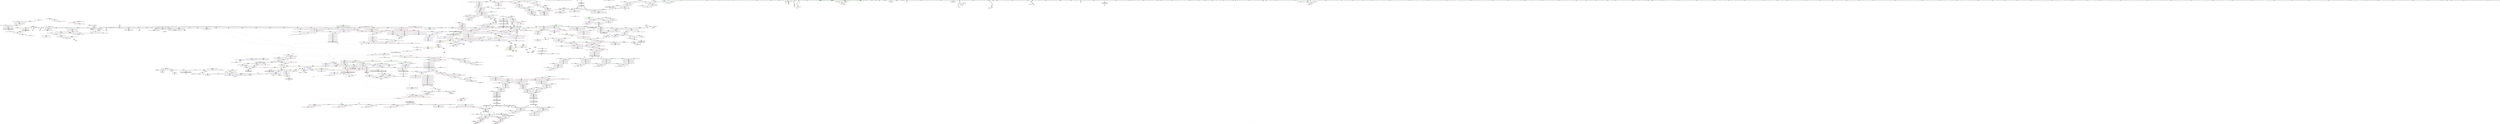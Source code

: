 digraph "SVFG" {
	label="SVFG";

	Node0x55996b3f8ae0 [shape=record,color=grey,label="{NodeID: 0\nNullPtr|{|<s44>140}}"];
	Node0x55996b3f8ae0 -> Node0x55996b89c0e0[style=solid];
	Node0x55996b3f8ae0 -> Node0x55996b89c1e0[style=solid];
	Node0x55996b3f8ae0 -> Node0x55996b89c2b0[style=solid];
	Node0x55996b3f8ae0 -> Node0x55996b89c380[style=solid];
	Node0x55996b3f8ae0 -> Node0x55996b89c450[style=solid];
	Node0x55996b3f8ae0 -> Node0x55996b89c520[style=solid];
	Node0x55996b3f8ae0 -> Node0x55996b89c5f0[style=solid];
	Node0x55996b3f8ae0 -> Node0x55996b89c6c0[style=solid];
	Node0x55996b3f8ae0 -> Node0x55996b89c790[style=solid];
	Node0x55996b3f8ae0 -> Node0x55996b89c860[style=solid];
	Node0x55996b3f8ae0 -> Node0x55996b89c930[style=solid];
	Node0x55996b3f8ae0 -> Node0x55996b89ca00[style=solid];
	Node0x55996b3f8ae0 -> Node0x55996b89cad0[style=solid];
	Node0x55996b3f8ae0 -> Node0x55996b89cba0[style=solid];
	Node0x55996b3f8ae0 -> Node0x55996b89cc70[style=solid];
	Node0x55996b3f8ae0 -> Node0x55996b89cd40[style=solid];
	Node0x55996b3f8ae0 -> Node0x55996b89ce10[style=solid];
	Node0x55996b3f8ae0 -> Node0x55996b89cee0[style=solid];
	Node0x55996b3f8ae0 -> Node0x55996b89cfb0[style=solid];
	Node0x55996b3f8ae0 -> Node0x55996b89d080[style=solid];
	Node0x55996b3f8ae0 -> Node0x55996b89d150[style=solid];
	Node0x55996b3f8ae0 -> Node0x55996b89d220[style=solid];
	Node0x55996b3f8ae0 -> Node0x55996b89d2f0[style=solid];
	Node0x55996b3f8ae0 -> Node0x55996b89d3c0[style=solid];
	Node0x55996b3f8ae0 -> Node0x55996b89d490[style=solid];
	Node0x55996b3f8ae0 -> Node0x55996b89d560[style=solid];
	Node0x55996b3f8ae0 -> Node0x55996b89d630[style=solid];
	Node0x55996b3f8ae0 -> Node0x55996b89d700[style=solid];
	Node0x55996b3f8ae0 -> Node0x55996b89d7d0[style=solid];
	Node0x55996b3f8ae0 -> Node0x55996b89d8a0[style=solid];
	Node0x55996b3f8ae0 -> Node0x55996b89d970[style=solid];
	Node0x55996b3f8ae0 -> Node0x55996b89da40[style=solid];
	Node0x55996b3f8ae0 -> Node0x55996b89db10[style=solid];
	Node0x55996b3f8ae0 -> Node0x55996b89dbe0[style=solid];
	Node0x55996b3f8ae0 -> Node0x55996b89dcb0[style=solid];
	Node0x55996b3f8ae0 -> Node0x55996b89dd80[style=solid];
	Node0x55996b3f8ae0 -> Node0x55996b89de50[style=solid];
	Node0x55996b3f8ae0 -> Node0x55996b8a1130[style=solid];
	Node0x55996b3f8ae0 -> Node0x55996b8a3380[style=solid];
	Node0x55996b3f8ae0 -> Node0x55996b8a6850[style=solid];
	Node0x55996b3f8ae0 -> Node0x55996b8e67d0[style=solid];
	Node0x55996b3f8ae0 -> Node0x55996b8e6dd0[style=solid];
	Node0x55996b3f8ae0 -> Node0x55996b8e6f50[style=solid];
	Node0x55996b3f8ae0 -> Node0x55996b8e76d0[style=solid];
	Node0x55996b3f8ae0:s44 -> Node0x55996b9b3bf0[style=solid,color=red];
	Node0x55996b8a06b0 [shape=record,color=red,label="{NodeID: 775\n1746\<--1743\n\<--__t.addr\n_ZSt7forwardIbEOT_RNSt16remove_referenceIS0_E4typeE\n}"];
	Node0x55996b8a06b0 -> Node0x55996b8a8230[style=solid];
	Node0x55996b896e30 [shape=record,color=black,label="{NodeID: 443\n1444\<--1443\n\<--this1\n_ZNSt4pairIPSt18_Rb_tree_node_baseS1_EC2IRS1_Lb1EEEOT_RKS1_\n}"];
	Node0x55996b88aa90 [shape=record,color=green,label="{NodeID: 111\n527\<--528\n_ZNSt8_Rb_treeINSt7__cxx1112basic_stringIcSt11char_traitsIcESaIcEEES5_St9_IdentityIS5_ESt4lessIS5_ESaIS5_EE13_Rb_tree_implIS9_Lb1EED2Ev\<--_ZNSt8_Rb_treeINSt7__cxx1112basic_stringIcSt11char_traitsIcESaIcEEES5_St9_IdentityIS5_ESt4lessIS5_ESaIS5_EE13_Rb_tree_implIS9_Lb1EED2Ev_field_insensitive\n}"];
	Node0x55996b8a61d0 [shape=record,color=blue,label="{NodeID: 886\n1025\<--1020\n__k.addr\<--__k\n_ZNSt8_Rb_treeINSt7__cxx1112basic_stringIcSt11char_traitsIcESaIcEEES5_St9_IdentityIS5_ESt4lessIS5_ESaIS5_EE24_M_get_insert_unique_posERKS5_\n}"];
	Node0x55996b8a61d0 -> Node0x55996b8b3070[style=dashed];
	Node0x55996b8a61d0 -> Node0x55996b8b3140[style=dashed];
	Node0x55996b8acbb0 [shape=record,color=purple,label="{NodeID: 554\n1790\<--1218\n_M_header_1\<--\n}"];
	Node0x55996b8acbb0 -> Node0x55996b8a72e0[style=solid];
	Node0x55996b88f320 [shape=record,color=green,label="{NodeID: 222\n1207\<--1208\n_ZNKSt8_Rb_treeINSt7__cxx1112basic_stringIcSt11char_traitsIcESaIcEEES5_St9_IdentityIS5_ESt4lessIS5_ESaIS5_EE11_Alloc_nodeclIRKS5_EEPSt13_Rb_tree_nodeIS5_EOT_\<--_ZNKSt8_Rb_treeINSt7__cxx1112basic_stringIcSt11char_traitsIcESaIcEEES5_St9_IdentityIS5_ESt4lessIS5_ESaIS5_EE11_Alloc_nodeclIRKS5_EEPSt13_Rb_tree_nodeIS5_EOT__field_insensitive\n}"];
	Node0x55996b9aa690 [shape=record,color=black,label="{NodeID: 2104\n559 = PHI(603, )\n|{<s0>50}}"];
	Node0x55996b9aa690:s0 -> Node0x55996b9affa0[style=solid,color=red];
	Node0x55996b8b25e0 [shape=record,color=red,label="{NodeID: 665\n932\<--912\nthis1\<--this.addr\n_ZNSt8_Rb_treeINSt7__cxx1112basic_stringIcSt11char_traitsIcESaIcEEES5_St9_IdentityIS5_ESt4lessIS5_ESaIS5_EE16_M_insert_uniqueIRKS5_EESt4pairISt17_Rb_tree_iteratorIS5_EbEOT_\n|{<s0>74|<s1>75|<s2>77}}"];
	Node0x55996b8b25e0:s0 -> Node0x55996b9aece0[style=solid,color=red];
	Node0x55996b8b25e0:s1 -> Node0x55996b9b2450[style=solid,color=red];
	Node0x55996b8b25e0:s2 -> Node0x55996b9b4ee0[style=solid,color=red];
	Node0x55996b89d700 [shape=record,color=black,label="{NodeID: 333\n1594\<--3\n\<--dummyVal\n_ZNSt8_Rb_treeINSt7__cxx1112basic_stringIcSt11char_traitsIcESaIcEEES5_St9_IdentityIS5_ESt4lessIS5_ESaIS5_EE17_M_construct_nodeIJRKS5_EEEvPSt13_Rb_tree_nodeIS5_EDpOT_\n}"];
	Node0x55996b9b3960 [shape=record,color=black,label="{NodeID: 2215\n578 = PHI(518, 1041, )\n0th arg _ZNSt8_Rb_treeINSt7__cxx1112basic_stringIcSt11char_traitsIcESaIcEEES5_St9_IdentityIS5_ESt4lessIS5_ESaIS5_EE8_M_beginEv }"];
	Node0x55996b9b3960 -> Node0x55996b8a3c70[style=solid];
	Node0x55996b3f8b70 [shape=record,color=green,label="{NodeID: 1\n7\<--1\n__dso_handle\<--dummyObj\nGlob }"];
	Node0x55996b8a0780 [shape=record,color=red,label="{NodeID: 776\n1753\<--1750\n\<--__t.addr\n_ZSt7forwardIRSt17_Rb_tree_iteratorINSt7__cxx1112basic_stringIcSt11char_traitsIcESaIcEEEEEOT_RNSt16remove_referenceIS9_E4typeE\n}"];
	Node0x55996b8a0780 -> Node0x55996b8a8300[style=solid];
	Node0x55996b8b87d0 [shape=record,color=yellow,style=double,label="{NodeID: 1551\n388V_1 = ENCHI(MR_388V_0)\npts\{1030 10340000 \}\nFun[_ZNSt4pairIPSt18_Rb_tree_node_baseS1_EC2IRPSt13_Rb_tree_nodeINSt7__cxx1112basic_stringIcSt11char_traitsIcESaIcEEEERS1_Lb1EEEOT_OT0_]}"];
	Node0x55996b8b87d0 -> Node0x55996b8b5ab0[style=dashed];
	Node0x55996b896f00 [shape=record,color=black,label="{NodeID: 444\n1455\<--1467\n_ZStltIcSt11char_traitsIcESaIcEEbRKNSt7__cxx1112basic_stringIT_T0_T1_EESA__ret\<--cmp\n_ZStltIcSt11char_traitsIcESaIcEEbRKNSt7__cxx1112basic_stringIT_T0_T1_EESA_\n|{<s0>110}}"];
	Node0x55996b896f00:s0 -> Node0x55996b9ad250[style=solid,color=blue];
	Node0x55996b88ab90 [shape=record,color=green,label="{NodeID: 112\n544\<--545\nthis.addr\<--this.addr_field_insensitive\n_ZNSt8_Rb_treeINSt7__cxx1112basic_stringIcSt11char_traitsIcESaIcEEES5_St9_IdentityIS5_ESt4lessIS5_ESaIS5_EE8_M_eraseEPSt13_Rb_tree_nodeIS5_E\n}"];
	Node0x55996b88ab90 -> Node0x55996b8b0150[style=solid];
	Node0x55996b88ab90 -> Node0x55996b8a3930[style=solid];
	Node0x55996b8a62a0 [shape=record,color=blue,label="{NodeID: 887\n1027\<--1042\n__x\<--call\n_ZNSt8_Rb_treeINSt7__cxx1112basic_stringIcSt11char_traitsIcESaIcEEES5_St9_IdentityIS5_ESt4lessIS5_ESaIS5_EE24_M_get_insert_unique_posERKS5_\n}"];
	Node0x55996b8a62a0 -> Node0x55996b923240[style=dashed];
	Node0x55996b8acc80 [shape=record,color=purple,label="{NodeID: 555\n1791\<--1218\n_M_header_2\<--\n}"];
	Node0x55996b8acc80 -> Node0x55996b8a73b0[style=solid];
	Node0x55996b88f420 [shape=record,color=green,label="{NodeID: 223\n1221\<--1222\n_ZSt29_Rb_tree_insert_and_rebalancebPSt18_Rb_tree_node_baseS0_RS_\<--_ZSt29_Rb_tree_insert_and_rebalancebPSt18_Rb_tree_node_baseS0_RS__field_insensitive\n}"];
	Node0x55996b9aa7d0 [shape=record,color=black,label="{NodeID: 2105\n565 = PHI(613, )\n}"];
	Node0x55996b9aa7d0 -> Node0x55996b8a3ad0[style=solid];
	Node0x55996b8b26b0 [shape=record,color=red,label="{NodeID: 666\n933\<--914\n\<--__v.addr\n_ZNSt8_Rb_treeINSt7__cxx1112basic_stringIcSt11char_traitsIcESaIcEEES5_St9_IdentityIS5_ESt4lessIS5_ESaIS5_EE16_M_insert_uniqueIRKS5_EESt4pairISt17_Rb_tree_iteratorIS5_EbEOT_\n|{<s0>73}}"];
	Node0x55996b8b26b0:s0 -> Node0x55996b9b1340[style=solid,color=red];
	Node0x55996b89d7d0 [shape=record,color=black,label="{NodeID: 334\n1595\<--3\n\<--dummyVal\n_ZNSt8_Rb_treeINSt7__cxx1112basic_stringIcSt11char_traitsIcESaIcEEES5_St9_IdentityIS5_ESt4lessIS5_ESaIS5_EE17_M_construct_nodeIJRKS5_EEEvPSt13_Rb_tree_nodeIS5_EDpOT_\n}"];
	Node0x55996b89d7d0 -> Node0x55996b8c9370[style=solid];
	Node0x55996b9b3ae0 [shape=record,color=black,label="{NodeID: 2216\n1647 = PHI(1640, )\n1st arg _ZN9__gnu_cxx13new_allocatorISt13_Rb_tree_nodeINSt7__cxx1112basic_stringIcSt11char_traitsIcESaIcEEEEE8allocateEmPKv }"];
	Node0x55996b9b3ae0 -> Node0x55996b8c9920[style=solid];
	Node0x55996b862120 [shape=record,color=green,label="{NodeID: 2\n9\<--1\n\<--dummyObj\nCan only get source location for instruction, argument, global var or function.}"];
	Node0x55996b8a0850 [shape=record,color=red,label="{NodeID: 777\n1764\<--1758\nthis1\<--this.addr\n_ZNSt23_Rb_tree_const_iteratorINSt7__cxx1112basic_stringIcSt11char_traitsIcESaIcEEEEC2ERKSt17_Rb_tree_iteratorIS5_E\n}"];
	Node0x55996b8a0850 -> Node0x55996b8ae1a0[style=solid];
	Node0x55996b896fd0 [shape=record,color=black,label="{NodeID: 445\n1473\<--1479\n_ZNSt8_Rb_treeINSt7__cxx1112basic_stringIcSt11char_traitsIcESaIcEEES5_St9_IdentityIS5_ESt4lessIS5_ESaIS5_EE8_S_valueEPKSt13_Rb_tree_nodeIS5_E_ret\<--call\n_ZNSt8_Rb_treeINSt7__cxx1112basic_stringIcSt11char_traitsIcESaIcEEES5_St9_IdentityIS5_ESt4lessIS5_ESaIS5_EE8_S_valueEPKSt13_Rb_tree_nodeIS5_E\n|{<s0>111}}"];
	Node0x55996b896fd0:s0 -> Node0x55996b9ad390[style=solid,color=blue];
	Node0x55996b88ac60 [shape=record,color=green,label="{NodeID: 113\n546\<--547\n__x.addr\<--__x.addr_field_insensitive\n_ZNSt8_Rb_treeINSt7__cxx1112basic_stringIcSt11char_traitsIcESaIcEEES5_St9_IdentityIS5_ESt4lessIS5_ESaIS5_EE8_M_eraseEPSt13_Rb_tree_nodeIS5_E\n}"];
	Node0x55996b88ac60 -> Node0x55996b8b0220[style=solid];
	Node0x55996b88ac60 -> Node0x55996b8b02f0[style=solid];
	Node0x55996b88ac60 -> Node0x55996b8b03c0[style=solid];
	Node0x55996b88ac60 -> Node0x55996b8b0490[style=solid];
	Node0x55996b88ac60 -> Node0x55996b8a3a00[style=solid];
	Node0x55996b88ac60 -> Node0x55996b8a3ba0[style=solid];
	Node0x55996b8a6370 [shape=record,color=blue,label="{NodeID: 888\n1029\<--1044\n__y\<--call2\n_ZNSt8_Rb_treeINSt7__cxx1112basic_stringIcSt11char_traitsIcESaIcEEES5_St9_IdentityIS5_ESt4lessIS5_ESaIS5_EE24_M_get_insert_unique_posERKS5_\n}"];
	Node0x55996b8a6370 -> Node0x55996b923740[style=dashed];
	Node0x55996b8acd50 [shape=record,color=purple,label="{NodeID: 556\n1792\<--1218\n_M_header_3\<--\n}"];
	Node0x55996b8acd50 -> Node0x55996b8a7480[style=solid];
	Node0x55996b88f520 [shape=record,color=green,label="{NodeID: 224\n1239\<--1240\n__t.addr\<--__t.addr_field_insensitive\n_ZSt7forwardIRKNSt7__cxx1112basic_stringIcSt11char_traitsIcESaIcEEEEOT_RNSt16remove_referenceIS8_E4typeE\n}"];
	Node0x55996b88f520 -> Node0x55996b8b4800[style=solid];
	Node0x55996b88f520 -> Node0x55996b8a7620[style=solid];
	Node0x55996b9aa910 [shape=record,color=black,label="{NodeID: 2106\n652 = PHI(705, )\n|{<s0>58}}"];
	Node0x55996b9aa910:s0 -> Node0x55996b9b7f00[style=solid,color=red];
	Node0x55996b8b2780 [shape=record,color=red,label="{NodeID: 667\n958\<--914\n\<--__v.addr\n_ZNSt8_Rb_treeINSt7__cxx1112basic_stringIcSt11char_traitsIcESaIcEEES5_St9_IdentityIS5_ESt4lessIS5_ESaIS5_EE16_M_insert_uniqueIRKS5_EESt4pairISt17_Rb_tree_iteratorIS5_EbEOT_\n|{<s0>76}}"];
	Node0x55996b8b2780:s0 -> Node0x55996b9b77d0[style=solid,color=red];
	Node0x55996b89d8a0 [shape=record,color=black,label="{NodeID: 335\n1597\<--3\n\<--dummyVal\n_ZNSt8_Rb_treeINSt7__cxx1112basic_stringIcSt11char_traitsIcESaIcEEES5_St9_IdentityIS5_ESt4lessIS5_ESaIS5_EE17_M_construct_nodeIJRKS5_EEEvPSt13_Rb_tree_nodeIS5_EDpOT_\n}"];
	Node0x55996b89d8a0 -> Node0x55996b8c9440[style=solid];
	Node0x55996b9b3bf0 [shape=record,color=black,label="{NodeID: 2217\n1648 = PHI(3, )\n2nd arg _ZN9__gnu_cxx13new_allocatorISt13_Rb_tree_nodeINSt7__cxx1112basic_stringIcSt11char_traitsIcESaIcEEEEE8allocateEmPKv }"];
	Node0x55996b9b3bf0 -> Node0x55996b8c99f0[style=solid];
	Node0x55996b8623e0 [shape=record,color=green,label="{NodeID: 3\n12\<--1\n\<--dummyObj\nCan only get source location for instruction, argument, global var or function.|{<s0>20}}"];
	Node0x55996b8623e0:s0 -> Node0x55996b9b9100[style=solid,color=red];
	Node0x55996b8a0920 [shape=record,color=red,label="{NodeID: 778\n1766\<--1760\n\<--__it.addr\n_ZNSt23_Rb_tree_const_iteratorINSt7__cxx1112basic_stringIcSt11char_traitsIcESaIcEEEEC2ERKSt17_Rb_tree_iteratorIS5_E\n}"];
	Node0x55996b8a0920 -> Node0x55996b8ae270[style=solid];
	Node0x55996b8970a0 [shape=record,color=black,label="{NodeID: 446\n1481\<--1486\n_ZSt7forwardIRPSt13_Rb_tree_nodeINSt7__cxx1112basic_stringIcSt11char_traitsIcESaIcEEEEEOT_RNSt16remove_referenceISA_E4typeE_ret\<--\n_ZSt7forwardIRPSt13_Rb_tree_nodeINSt7__cxx1112basic_stringIcSt11char_traitsIcESaIcEEEEEOT_RNSt16remove_referenceISA_E4typeE\n|{<s0>114}}"];
	Node0x55996b8970a0:s0 -> Node0x55996b9ad610[style=solid,color=blue];
	Node0x55996b88f970 [shape=record,color=green,label="{NodeID: 114\n548\<--549\n__y\<--__y_field_insensitive\n_ZNSt8_Rb_treeINSt7__cxx1112basic_stringIcSt11char_traitsIcESaIcEEES5_St9_IdentityIS5_ESt4lessIS5_ESaIS5_EE8_M_eraseEPSt13_Rb_tree_nodeIS5_E\n}"];
	Node0x55996b88f970 -> Node0x55996b8b0560[style=solid];
	Node0x55996b88f970 -> Node0x55996b8a3ad0[style=solid];
	Node0x55996b8a6440 [shape=record,color=blue,label="{NodeID: 889\n1031\<--968\n__comp\<--\n_ZNSt8_Rb_treeINSt7__cxx1112basic_stringIcSt11char_traitsIcESaIcEEES5_St9_IdentityIS5_ESt4lessIS5_ESaIS5_EE24_M_get_insert_unique_posERKS5_\n}"];
	Node0x55996b8a6440 -> Node0x55996b923c40[style=dashed];
	Node0x55996b8ace20 [shape=record,color=purple,label="{NodeID: 557\n1225\<--1224\nadd.ptr10\<--\n_ZNSt8_Rb_treeINSt7__cxx1112basic_stringIcSt11char_traitsIcESaIcEEES5_St9_IdentityIS5_ESt4lessIS5_ESaIS5_EE10_M_insert_IRKS5_NSB_11_Alloc_nodeEEESt17_Rb_tree_iteratorIS5_EPSt18_Rb_tree_node_baseSJ_OT_RT0_\n}"];
	Node0x55996b8ace20 -> Node0x55996b895c50[style=solid];
	Node0x55996b88f5f0 [shape=record,color=green,label="{NodeID: 225\n1248\<--1249\nthis.addr\<--this.addr_field_insensitive\n_ZNSt4pairISt17_Rb_tree_iteratorINSt7__cxx1112basic_stringIcSt11char_traitsIcESaIcEEEEbEC2IS7_bLb1EEEOT_OT0_\n}"];
	Node0x55996b88f5f0 -> Node0x55996b8b48d0[style=solid];
	Node0x55996b88f5f0 -> Node0x55996b8a76f0[style=solid];
	Node0x55996b9aaa50 [shape=record,color=black,label="{NodeID: 2107\n656 = PHI(714, )\n|{<s0>58}}"];
	Node0x55996b9aaa50:s0 -> Node0x55996b9b8010[style=solid,color=red];
	Node0x55996b8b2850 [shape=record,color=red,label="{NodeID: 668\n948\<--947\n\<--second\n_ZNSt8_Rb_treeINSt7__cxx1112basic_stringIcSt11char_traitsIcESaIcEEES5_St9_IdentityIS5_ESt4lessIS5_ESaIS5_EE16_M_insert_uniqueIRKS5_EESt4pairISt17_Rb_tree_iteratorIS5_EbEOT_\n}"];
	Node0x55996b8b2850 -> Node0x55996b8e6dd0[style=solid];
	Node0x55996b89d970 [shape=record,color=black,label="{NodeID: 336\n1608\<--3\n\<--dummyVal\n_ZNSt8_Rb_treeINSt7__cxx1112basic_stringIcSt11char_traitsIcESaIcEEES5_St9_IdentityIS5_ESt4lessIS5_ESaIS5_EE17_M_construct_nodeIJRKS5_EEEvPSt13_Rb_tree_nodeIS5_EDpOT_\n}"];
	Node0x55996b9b3d00 [shape=record,color=black,label="{NodeID: 2218\n1489 = PHI(1396, 1446, )\n0th arg _ZSt7forwardIRPSt18_Rb_tree_node_baseEOT_RNSt16remove_referenceIS3_E4typeE }"];
	Node0x55996b9b3d00 -> Node0x55996b8c8a80[style=solid];
	Node0x55996b8624a0 [shape=record,color=green,label="{NodeID: 4\n17\<--1\n_ZSt3cin\<--dummyObj\nGlob }"];
	Node0x55996b8a09f0 [shape=record,color=red,label="{NodeID: 779\n1768\<--1767\n\<--_M_node2\n_ZNSt23_Rb_tree_const_iteratorINSt7__cxx1112basic_stringIcSt11char_traitsIcESaIcEEEEC2ERKSt17_Rb_tree_iteratorIS5_E\n}"];
	Node0x55996b8a09f0 -> Node0x55996b8ca480[style=solid];
	Node0x55996b897170 [shape=record,color=black,label="{NodeID: 447\n1488\<--1493\n_ZSt7forwardIRPSt18_Rb_tree_node_baseEOT_RNSt16remove_referenceIS3_E4typeE_ret\<--\n_ZSt7forwardIRPSt18_Rb_tree_node_baseEOT_RNSt16remove_referenceIS3_E4typeE\n|{<s0>115|<s1>119}}"];
	Node0x55996b897170:s0 -> Node0x55996b9ad750[style=solid,color=blue];
	Node0x55996b897170:s1 -> Node0x55996b9adc10[style=solid,color=blue];
	Node0x55996b88fa40 [shape=record,color=green,label="{NodeID: 115\n560\<--561\n_ZNSt8_Rb_treeINSt7__cxx1112basic_stringIcSt11char_traitsIcESaIcEEES5_St9_IdentityIS5_ESt4lessIS5_ESaIS5_EE8_S_rightEPSt18_Rb_tree_node_base\<--_ZNSt8_Rb_treeINSt7__cxx1112basic_stringIcSt11char_traitsIcESaIcEEES5_St9_IdentityIS5_ESt4lessIS5_ESaIS5_EE8_S_rightEPSt18_Rb_tree_node_base_field_insensitive\n}"];
	Node0x55996b8a6510 [shape=record,color=blue,label="{NodeID: 890\n1029\<--1054\n__y\<--\n_ZNSt8_Rb_treeINSt7__cxx1112basic_stringIcSt11char_traitsIcESaIcEEES5_St9_IdentityIS5_ESt4lessIS5_ESaIS5_EE24_M_get_insert_unique_posERKS5_\n}"];
	Node0x55996b8a6510 -> Node0x55996b923740[style=dashed];
	Node0x55996b8acef0 [shape=record,color=purple,label="{NodeID: 558\n1227\<--1226\n_M_node_count\<--\n_ZNSt8_Rb_treeINSt7__cxx1112basic_stringIcSt11char_traitsIcESaIcEEES5_St9_IdentityIS5_ESt4lessIS5_ESaIS5_EE10_M_insert_IRKS5_NSB_11_Alloc_nodeEEESt17_Rb_tree_iteratorIS5_EPSt18_Rb_tree_node_baseSJ_OT_RT0_\n}"];
	Node0x55996b8acef0 -> Node0x55996b8b4660[style=solid];
	Node0x55996b8acef0 -> Node0x55996b8a7550[style=solid];
	Node0x55996b88f6c0 [shape=record,color=green,label="{NodeID: 226\n1250\<--1251\n__x.addr\<--__x.addr_field_insensitive\n_ZNSt4pairISt17_Rb_tree_iteratorINSt7__cxx1112basic_stringIcSt11char_traitsIcESaIcEEEEbEC2IS7_bLb1EEEOT_OT0_\n}"];
	Node0x55996b88f6c0 -> Node0x55996b8b49a0[style=solid];
	Node0x55996b88f6c0 -> Node0x55996b8a77c0[style=solid];
	Node0x55996b9aab90 [shape=record,color=black,label="{NodeID: 2108\n1061 = PHI(1323, )\n|{<s0>87}}"];
	Node0x55996b9aab90:s0 -> Node0x55996b9b2070[style=solid,color=red];
	Node0x55996b8b2920 [shape=record,color=red,label="{NodeID: 669\n955\<--954\n\<--first\n_ZNSt8_Rb_treeINSt7__cxx1112basic_stringIcSt11char_traitsIcESaIcEEES5_St9_IdentityIS5_ESt4lessIS5_ESaIS5_EE16_M_insert_uniqueIRKS5_EESt4pairISt17_Rb_tree_iteratorIS5_EbEOT_\n|{<s0>77}}"];
	Node0x55996b8b2920:s0 -> Node0x55996b9b4ff0[style=solid,color=red];
	Node0x55996b89da40 [shape=record,color=black,label="{NodeID: 337\n1609\<--3\n\<--dummyVal\n_ZNSt8_Rb_treeINSt7__cxx1112basic_stringIcSt11char_traitsIcESaIcEEES5_St9_IdentityIS5_ESt4lessIS5_ESaIS5_EE17_M_construct_nodeIJRKS5_EEEvPSt13_Rb_tree_nodeIS5_EDpOT_\n}"];
	Node0x55996b89da40 -> Node0x55996b8c9510[style=solid];
	Node0x55996b9b3ee0 [shape=record,color=black,label="{NodeID: 2219\n1756 = PHI(1000, )\n0th arg _ZNSt23_Rb_tree_const_iteratorINSt7__cxx1112basic_stringIcSt11char_traitsIcESaIcEEEEC2ERKSt17_Rb_tree_iteratorIS5_E }"];
	Node0x55996b9b3ee0 -> Node0x55996b8ca2e0[style=solid];
	Node0x55996b862560 [shape=record,color=green,label="{NodeID: 5\n18\<--1\n.str\<--dummyObj\nGlob }"];
	Node0x55996b8a0ac0 [shape=record,color=red,label="{NodeID: 780\n1776\<--1773\n\<--__t.addr\n_ZSt7forwardIRbEOT_RNSt16remove_referenceIS1_E4typeE\n}"];
	Node0x55996b8a0ac0 -> Node0x55996b8a83d0[style=solid];
	Node0x55996b897240 [shape=record,color=black,label="{NodeID: 448\n1503\<--1502\n\<--\n_ZNSt8_Rb_treeINSt7__cxx1112basic_stringIcSt11char_traitsIcESaIcEEES5_St9_IdentityIS5_ESt4lessIS5_ESaIS5_EE8_S_valueEPKSt18_Rb_tree_node_base\n|{<s0>123}}"];
	Node0x55996b897240:s0 -> Node0x55996b9b19c0[style=solid,color=red];
	Node0x55996b88fb40 [shape=record,color=green,label="{NodeID: 116\n566\<--567\n_ZNSt8_Rb_treeINSt7__cxx1112basic_stringIcSt11char_traitsIcESaIcEEES5_St9_IdentityIS5_ESt4lessIS5_ESaIS5_EE7_S_leftEPSt18_Rb_tree_node_base\<--_ZNSt8_Rb_treeINSt7__cxx1112basic_stringIcSt11char_traitsIcESaIcEEES5_St9_IdentityIS5_ESt4lessIS5_ESaIS5_EE7_S_leftEPSt18_Rb_tree_node_base_field_insensitive\n}"];
	Node0x55996b8a65e0 [shape=record,color=blue,label="{NodeID: 891\n1031\<--1067\n__comp\<--frombool\n_ZNSt8_Rb_treeINSt7__cxx1112basic_stringIcSt11char_traitsIcESaIcEEES5_St9_IdentityIS5_ESt4lessIS5_ESaIS5_EE24_M_get_insert_unique_posERKS5_\n}"];
	Node0x55996b8a65e0 -> Node0x55996b8b36f0[style=dashed];
	Node0x55996b8a65e0 -> Node0x55996b923c40[style=dashed];
	Node0x55996b8acfc0 [shape=record,color=purple,label="{NodeID: 559\n1259\<--1257\nfirst\<--this1\n_ZNSt4pairISt17_Rb_tree_iteratorINSt7__cxx1112basic_stringIcSt11char_traitsIcESaIcEEEEbEC2IS7_bLb1EEEOT_OT0_\n}"];
	Node0x55996b8acfc0 -> Node0x55996b896060[style=solid];
	Node0x55996b88f790 [shape=record,color=green,label="{NodeID: 227\n1252\<--1253\n__y.addr\<--__y.addr_field_insensitive\n_ZNSt4pairISt17_Rb_tree_iteratorINSt7__cxx1112basic_stringIcSt11char_traitsIcESaIcEEEEbEC2IS7_bLb1EEEOT_OT0_\n}"];
	Node0x55996b88f790 -> Node0x55996b8b4a70[style=solid];
	Node0x55996b88f790 -> Node0x55996b8a7890[style=solid];
	Node0x55996b9aacd0 [shape=record,color=black,label="{NodeID: 2109\n1064 = PHI(1303, )\n}"];
	Node0x55996b9aacd0 -> Node0x55996b895020[style=solid];
	Node0x55996b8b29f0 [shape=record,color=red,label="{NodeID: 670\n957\<--956\n\<--second4\n_ZNSt8_Rb_treeINSt7__cxx1112basic_stringIcSt11char_traitsIcESaIcEEES5_St9_IdentityIS5_ESt4lessIS5_ESaIS5_EE16_M_insert_uniqueIRKS5_EESt4pairISt17_Rb_tree_iteratorIS5_EbEOT_\n|{<s0>77}}"];
	Node0x55996b8b29f0:s0 -> Node0x55996b9b5100[style=solid,color=red];
	Node0x55996b89db10 [shape=record,color=black,label="{NodeID: 338\n1611\<--3\n\<--dummyVal\n_ZNSt8_Rb_treeINSt7__cxx1112basic_stringIcSt11char_traitsIcESaIcEEES5_St9_IdentityIS5_ESt4lessIS5_ESaIS5_EE17_M_construct_nodeIJRKS5_EEEvPSt13_Rb_tree_nodeIS5_EDpOT_\n}"];
	Node0x55996b89db10 -> Node0x55996b8c95e0[style=solid];
	Node0x55996b9b3ff0 [shape=record,color=black,label="{NodeID: 2220\n1757 = PHI(1002, )\n1st arg _ZNSt23_Rb_tree_const_iteratorINSt7__cxx1112basic_stringIcSt11char_traitsIcESaIcEEEEC2ERKSt17_Rb_tree_iteratorIS5_E }"];
	Node0x55996b9b3ff0 -> Node0x55996b8ca3b0[style=solid];
	Node0x55996b862dd0 [shape=record,color=green,label="{NodeID: 6\n20\<--1\n.str.3\<--dummyObj\nGlob }"];
	Node0x55996b8a0b90 [shape=record,color=red,label="{NodeID: 781\n1789\<--1788\ndummyVal\<--offset_0\n_ZNSt23_Rb_tree_const_iteratorINSt7__cxx1112basic_stringIcSt11char_traitsIcESaIcEEEEmmEi\n}"];
	Node0x55996b8a0b90 -> Node0x55996b8a2340[style=solid];
	Node0x55996b897310 [shape=record,color=black,label="{NodeID: 449\n1497\<--1504\n_ZNSt8_Rb_treeINSt7__cxx1112basic_stringIcSt11char_traitsIcESaIcEEES5_St9_IdentityIS5_ESt4lessIS5_ESaIS5_EE8_S_valueEPKSt18_Rb_tree_node_base_ret\<--call\n_ZNSt8_Rb_treeINSt7__cxx1112basic_stringIcSt11char_traitsIcESaIcEEES5_St9_IdentityIS5_ESt4lessIS5_ESaIS5_EE8_S_valueEPKSt18_Rb_tree_node_base\n|{<s0>117}}"];
	Node0x55996b897310:s0 -> Node0x55996b9ad960[style=solid,color=blue];
	Node0x55996b88fc40 [shape=record,color=green,label="{NodeID: 117\n571\<--572\n_ZNSt8_Rb_treeINSt7__cxx1112basic_stringIcSt11char_traitsIcESaIcEEES5_St9_IdentityIS5_ESt4lessIS5_ESaIS5_EE12_M_drop_nodeEPSt13_Rb_tree_nodeIS5_E\<--_ZNSt8_Rb_treeINSt7__cxx1112basic_stringIcSt11char_traitsIcESaIcEEES5_St9_IdentityIS5_ESt4lessIS5_ESaIS5_EE12_M_drop_nodeEPSt13_Rb_tree_nodeIS5_E_field_insensitive\n}"];
	Node0x55996b8a66b0 [shape=record,color=blue,label="{NodeID: 892\n1027\<--1080\n__x\<--cond\n_ZNSt8_Rb_treeINSt7__cxx1112basic_stringIcSt11char_traitsIcESaIcEEES5_St9_IdentityIS5_ESt4lessIS5_ESaIS5_EE24_M_get_insert_unique_posERKS5_\n}"];
	Node0x55996b8a66b0 -> Node0x55996b923240[style=dashed];
	Node0x55996b8ad090 [shape=record,color=purple,label="{NodeID: 560\n1267\<--1257\nsecond\<--this1\n_ZNSt4pairISt17_Rb_tree_iteratorINSt7__cxx1112basic_stringIcSt11char_traitsIcESaIcEEEEbEC2IS7_bLb1EEEOT_OT0_\n}"];
	Node0x55996b8ad090 -> Node0x55996b8a7a30[style=solid];
	Node0x55996b88f860 [shape=record,color=green,label="{NodeID: 228\n1262\<--1263\n_ZSt7forwardISt17_Rb_tree_iteratorINSt7__cxx1112basic_stringIcSt11char_traitsIcESaIcEEEEEOT_RNSt16remove_referenceIS8_E4typeE\<--_ZSt7forwardISt17_Rb_tree_iteratorINSt7__cxx1112basic_stringIcSt11char_traitsIcESaIcEEEEEOT_RNSt16remove_referenceIS8_E4typeE_field_insensitive\n}"];
	Node0x55996b9aae10 [shape=record,color=black,label="{NodeID: 2110\n1074 = PHI(613, )\n}"];
	Node0x55996b9aae10 -> Node0x55996b1c9dc0[style=solid];
	Node0x55996b8b2ac0 [shape=record,color=red,label="{NodeID: 671\n974\<--973\n\<--first9\n_ZNSt8_Rb_treeINSt7__cxx1112basic_stringIcSt11char_traitsIcESaIcEEES5_St9_IdentityIS5_ESt4lessIS5_ESaIS5_EE16_M_insert_uniqueIRKS5_EESt4pairISt17_Rb_tree_iteratorIS5_EbEOT_\n|{<s0>79}}"];
	Node0x55996b8b2ac0:s0 -> Node0x55996b9af340[style=solid,color=red];
	Node0x55996b89dbe0 [shape=record,color=black,label="{NodeID: 339\n1620\<--3\nlpad.val\<--dummyVal\n_ZNSt8_Rb_treeINSt7__cxx1112basic_stringIcSt11char_traitsIcESaIcEEES5_St9_IdentityIS5_ESt4lessIS5_ESaIS5_EE17_M_construct_nodeIJRKS5_EEEvPSt13_Rb_tree_nodeIS5_EDpOT_\n}"];
	Node0x55996b9b4100 [shape=record,color=black,label="{NodeID: 2221\n726 = PHI(699, )\n0th arg _ZN9__gnu_cxx13new_allocatorISt13_Rb_tree_nodeINSt7__cxx1112basic_stringIcSt11char_traitsIcESaIcEEEEE7destroyIS7_EEvPT_ }"];
	Node0x55996b9b4100 -> Node0x55996b8a47d0[style=solid];
	Node0x55996b862e90 [shape=record,color=green,label="{NodeID: 7\n23\<--1\n\<--dummyObj\nCan only get source location for instruction, argument, global var or function.}"];
	Node0x55996b8a0c60 [shape=record,color=red,label="{NodeID: 782\n1795\<--1794\ndummyVal\<--offset_0\n_ZNSt4pairISt17_Rb_tree_iteratorINSt7__cxx1112basic_stringIcSt11char_traitsIcESaIcEEEEbEC2IS7_bLb1EEEOT_OT0_\n}"];
	Node0x55996b8a0c60 -> Node0x55996b8a7960[style=solid];
	Node0x55996b8973e0 [shape=record,color=black,label="{NodeID: 450\n1506\<--1520\n_ZNKSt8_Rb_treeINSt7__cxx1112basic_stringIcSt11char_traitsIcESaIcEEES5_St9_IdentityIS5_ESt4lessIS5_ESaIS5_EE11_Alloc_nodeclIRKS5_EEPSt13_Rb_tree_nodeIS5_EOT__ret\<--call2\n_ZNKSt8_Rb_treeINSt7__cxx1112basic_stringIcSt11char_traitsIcESaIcEEES5_St9_IdentityIS5_ESt4lessIS5_ESaIS5_EE11_Alloc_nodeclIRKS5_EEPSt13_Rb_tree_nodeIS5_EOT_\n|{<s0>104}}"];
	Node0x55996b8973e0:s0 -> Node0x55996b9ad110[style=solid,color=blue];
	Node0x55996b88fd40 [shape=record,color=green,label="{NodeID: 118\n579\<--580\nthis.addr\<--this.addr_field_insensitive\n_ZNSt8_Rb_treeINSt7__cxx1112basic_stringIcSt11char_traitsIcESaIcEEES5_St9_IdentityIS5_ESt4lessIS5_ESaIS5_EE8_M_beginEv\n}"];
	Node0x55996b88fd40 -> Node0x55996b8b0630[style=solid];
	Node0x55996b88fd40 -> Node0x55996b8a3c70[style=solid];
	Node0x55996b8a6780 [shape=record,color=blue,label="{NodeID: 893\n1091\<--1088\ncoerce.dive\<--call8\n_ZNSt8_Rb_treeINSt7__cxx1112basic_stringIcSt11char_traitsIcESaIcEEES5_St9_IdentityIS5_ESt4lessIS5_ESaIS5_EE24_M_get_insert_unique_posERKS5_\n|{|<s1>92}}"];
	Node0x55996b8a6780 -> Node0x55996b922840[style=dashed];
	Node0x55996b8a6780:s1 -> Node0x55996b945270[style=dashed,color=red];
	Node0x55996b8ad160 [shape=record,color=purple,label="{NodeID: 561\n1793\<--1264\noffset_0\<--\n}"];
	Node0x55996b8ad160 -> Node0x55996b8a7960[style=solid];
	Node0x55996b897e90 [shape=record,color=green,label="{NodeID: 229\n1270\<--1271\n_ZSt7forwardIbEOT_RNSt16remove_referenceIS0_E4typeE\<--_ZSt7forwardIbEOT_RNSt16remove_referenceIS0_E4typeE_field_insensitive\n}"];
	Node0x55996b9aaf50 [shape=record,color=black,label="{NodeID: 2111\n1078 = PHI(603, )\n}"];
	Node0x55996b9aaf50 -> Node0x55996b1c9dc0[style=solid];
	Node0x55996b8b2b90 [shape=record,color=red,label="{NodeID: 672\n983\<--982\n\<--\n_ZNSt8_Rb_treeINSt7__cxx1112basic_stringIcSt11char_traitsIcESaIcEEES5_St9_IdentityIS5_ESt4lessIS5_ESaIS5_EE16_M_insert_uniqueIRKS5_EESt4pairISt17_Rb_tree_iteratorIS5_EbEOT_\n}"];
	Node0x55996b8b2b90 -> Node0x55996b894a70[style=solid];
	Node0x55996b89dcb0 [shape=record,color=black,label="{NodeID: 340\n1621\<--3\nlpad.val8\<--dummyVal\n_ZNSt8_Rb_treeINSt7__cxx1112basic_stringIcSt11char_traitsIcESaIcEEES5_St9_IdentityIS5_ESt4lessIS5_ESaIS5_EE17_M_construct_nodeIJRKS5_EEEvPSt13_Rb_tree_nodeIS5_EDpOT_\n}"];
	Node0x55996b9b4210 [shape=record,color=black,label="{NodeID: 2222\n727 = PHI(700, )\n1st arg _ZN9__gnu_cxx13new_allocatorISt13_Rb_tree_nodeINSt7__cxx1112basic_stringIcSt11char_traitsIcESaIcEEEEE7destroyIS7_EEvPT_ }"];
	Node0x55996b9b4210 -> Node0x55996b8a48a0[style=solid];
	Node0x55996b862f50 [shape=record,color=green,label="{NodeID: 8\n53\<--1\n\<--dummyObj\nCan only get source location for instruction, argument, global var or function.}"];
	Node0x55996b8a0d30 [shape=record,color=blue,label="{NodeID: 783\n8\<--9\n_ZL2pi\<--\nGlob }"];
	Node0x55996b8974b0 [shape=record,color=black,label="{NodeID: 451\n1529\<--1551\n_ZNSt8_Rb_treeINSt7__cxx1112basic_stringIcSt11char_traitsIcESaIcEEES5_St9_IdentityIS5_ESt4lessIS5_ESaIS5_EE14_M_create_nodeIJRKS5_EEEPSt13_Rb_tree_nodeIS5_EDpOT__ret\<--\n_ZNSt8_Rb_treeINSt7__cxx1112basic_stringIcSt11char_traitsIcESaIcEEES5_St9_IdentityIS5_ESt4lessIS5_ESaIS5_EE14_M_create_nodeIJRKS5_EEEPSt13_Rb_tree_nodeIS5_EDpOT_\n|{<s0>125}}"];
	Node0x55996b8974b0:s0 -> Node0x55996b9ae210[style=solid,color=blue];
	Node0x55996b88fe10 [shape=record,color=green,label="{NodeID: 119\n594\<--595\nthis.addr\<--this.addr_field_insensitive\n_ZNSt8_Rb_treeINSt7__cxx1112basic_stringIcSt11char_traitsIcESaIcEEES5_St9_IdentityIS5_ESt4lessIS5_ESaIS5_EE13_Rb_tree_implIS9_Lb1EED2Ev\n}"];
	Node0x55996b88fe10 -> Node0x55996b8b07d0[style=solid];
	Node0x55996b88fe10 -> Node0x55996b8a3d40[style=solid];
	Node0x55996b8a6850 [shape=record,color=blue, style = dotted,label="{NodeID: 894\n1037\<--3\nref.tmp20\<--dummyVal\n_ZNSt8_Rb_treeINSt7__cxx1112basic_stringIcSt11char_traitsIcESaIcEEES5_St9_IdentityIS5_ESt4lessIS5_ESaIS5_EE24_M_get_insert_unique_posERKS5_\n|{|<s1>98}}"];
	Node0x55996b8a6850 -> Node0x55996b921e40[style=dashed];
	Node0x55996b8a6850:s1 -> Node0x55996b8bdf50[style=dashed,color=red];
	Node0x55996b8ad230 [shape=record,color=purple,label="{NodeID: 562\n1794\<--1265\noffset_0\<--\n}"];
	Node0x55996b8ad230 -> Node0x55996b8a0c60[style=solid];
	Node0x55996b897f90 [shape=record,color=green,label="{NodeID: 230\n1280\<--1281\nthis.addr\<--this.addr_field_insensitive\n_ZNSt17_Rb_tree_iteratorINSt7__cxx1112basic_stringIcSt11char_traitsIcESaIcEEEEC2EPSt18_Rb_tree_node_base\n}"];
	Node0x55996b897f90 -> Node0x55996b8b4c10[style=solid];
	Node0x55996b897f90 -> Node0x55996b8a7b00[style=solid];
	Node0x55996b9ab090 [shape=record,color=black,label="{NodeID: 2112\n1088 = PHI(1353, )\n}"];
	Node0x55996b9ab090 -> Node0x55996b8a6780[style=solid];
	Node0x55996b8b2c60 [shape=record,color=red,label="{NodeID: 673\n998\<--989\nthis1\<--this.addr\n_ZNSt4pairISt23_Rb_tree_const_iteratorINSt7__cxx1112basic_stringIcSt11char_traitsIcESaIcEEEEbEC2IRSt17_Rb_tree_iteratorIS6_ERbLb1EEEOT_OT0_\n}"];
	Node0x55996b8b2c60 -> Node0x55996b894b40[style=solid];
	Node0x55996b8b2c60 -> Node0x55996b8abde0[style=solid];
	Node0x55996b8b2c60 -> Node0x55996b8abeb0[style=solid];
	Node0x55996b89dd80 [shape=record,color=black,label="{NodeID: 341\n1623\<--3\n\<--dummyVal\n_ZNSt8_Rb_treeINSt7__cxx1112basic_stringIcSt11char_traitsIcESaIcEEES5_St9_IdentityIS5_ESt4lessIS5_ESaIS5_EE17_M_construct_nodeIJRKS5_EEEvPSt13_Rb_tree_nodeIS5_EDpOT_\n}"];
	Node0x55996b9b4350 [shape=record,color=black,label="{NodeID: 2223\n1507 = PHI(1203, )\n0th arg _ZNKSt8_Rb_treeINSt7__cxx1112basic_stringIcSt11char_traitsIcESaIcEEES5_St9_IdentityIS5_ESt4lessIS5_ESaIS5_EE11_Alloc_nodeclIRKS5_EEPSt13_Rb_tree_nodeIS5_EOT_ }"];
	Node0x55996b9b4350 -> Node0x55996b8c8c20[style=solid];
	Node0x55996b863010 [shape=record,color=green,label="{NodeID: 9\n57\<--1\n\<--dummyObj\nCan only get source location for instruction, argument, global var or function.}"];
	Node0x55996b8a0e30 [shape=record,color=blue,label="{NodeID: 784\n11\<--12\nN\<--\nGlob }"];
	Node0x55996b8a0e30 -> Node0x55996b8bc770[style=dashed];
	Node0x55996b897580 [shape=record,color=black,label="{NodeID: 452\n1553\<--1560\n_ZNSt8_Rb_treeINSt7__cxx1112basic_stringIcSt11char_traitsIcESaIcEEES5_St9_IdentityIS5_ESt4lessIS5_ESaIS5_EE11_M_get_nodeEv_ret\<--call2\n_ZNSt8_Rb_treeINSt7__cxx1112basic_stringIcSt11char_traitsIcESaIcEEES5_St9_IdentityIS5_ESt4lessIS5_ESaIS5_EE11_M_get_nodeEv\n|{<s0>126}}"];
	Node0x55996b897580:s0 -> Node0x55996b9ae350[style=solid,color=blue];
	Node0x55996b88fee0 [shape=record,color=green,label="{NodeID: 120\n600\<--601\n_ZNSaISt13_Rb_tree_nodeINSt7__cxx1112basic_stringIcSt11char_traitsIcESaIcEEEEED2Ev\<--_ZNSaISt13_Rb_tree_nodeINSt7__cxx1112basic_stringIcSt11char_traitsIcESaIcEEEEED2Ev_field_insensitive\n}"];
	Node0x55996b8a6920 [shape=record,color=blue,label="{NodeID: 895\n1131\<--1129\nthis.addr\<--this\n_ZNKSt9_IdentityINSt7__cxx1112basic_stringIcSt11char_traitsIcESaIcEEEEclERKS5_\n}"];
	Node0x55996b8a6920 -> Node0x55996b8b3a30[style=dashed];
	Node0x55996b8ad300 [shape=record,color=purple,label="{NodeID: 563\n1287\<--1286\n_M_node\<--this1\n_ZNSt17_Rb_tree_iteratorINSt7__cxx1112basic_stringIcSt11char_traitsIcESaIcEEEEC2EPSt18_Rb_tree_node_base\n}"];
	Node0x55996b8ad300 -> Node0x55996b8a7ca0[style=solid];
	Node0x55996b898060 [shape=record,color=green,label="{NodeID: 231\n1282\<--1283\n__x.addr\<--__x.addr_field_insensitive\n_ZNSt17_Rb_tree_iteratorINSt7__cxx1112basic_stringIcSt11char_traitsIcESaIcEEEEC2EPSt18_Rb_tree_node_base\n}"];
	Node0x55996b898060 -> Node0x55996b8b4ce0[style=solid];
	Node0x55996b898060 -> Node0x55996b8a7bd0[style=solid];
	Node0x55996b9ab1d0 [shape=record,color=black,label="{NodeID: 2113\n721 = PHI(738, )\n}"];
	Node0x55996b9ab1d0 -> Node0x55996b89fc20[style=solid];
	Node0x55996b8b2d30 [shape=record,color=red,label="{NodeID: 674\n1001\<--991\n\<--__x.addr\n_ZNSt4pairISt23_Rb_tree_const_iteratorINSt7__cxx1112basic_stringIcSt11char_traitsIcESaIcEEEEbEC2IRSt17_Rb_tree_iteratorIS6_ERbLb1EEEOT_OT0_\n|{<s0>81}}"];
	Node0x55996b8b2d30:s0 -> Node0x55996b9b7010[style=solid,color=red];
	Node0x55996b89de50 [shape=record,color=black,label="{NodeID: 342\n1624\<--3\n\<--dummyVal\n_ZNSt8_Rb_treeINSt7__cxx1112basic_stringIcSt11char_traitsIcESaIcEEES5_St9_IdentityIS5_ESt4lessIS5_ESaIS5_EE17_M_construct_nodeIJRKS5_EEEvPSt13_Rb_tree_nodeIS5_EDpOT_\n|{<s0>139}}"];
	Node0x55996b89de50:s0 -> Node0x55996b9b45d0[style=solid,color=red];
	Node0x55996b9b4490 [shape=record,color=black,label="{NodeID: 2224\n1508 = PHI(1205, )\n1st arg _ZNKSt8_Rb_treeINSt7__cxx1112basic_stringIcSt11char_traitsIcESaIcEEES5_St9_IdentityIS5_ESt4lessIS5_ESaIS5_EE11_Alloc_nodeclIRKS5_EEPSt13_Rb_tree_nodeIS5_EOT_ }"];
	Node0x55996b9b4490 -> Node0x55996b8c8cf0[style=solid];
	Node0x55996b863110 [shape=record,color=green,label="{NodeID: 10\n97\<--1\n\<--dummyObj\nCan only get source location for instruction, argument, global var or function.}"];
	Node0x55996b8a0f30 [shape=record,color=blue,label="{NodeID: 785\n1784\<--23\nllvm.global_ctors_0\<--\nGlob }"];
	Node0x55996b897650 [shape=record,color=black,label="{NodeID: 453\n1583\<--1582\n\<--\n_ZNSt8_Rb_treeINSt7__cxx1112basic_stringIcSt11char_traitsIcESaIcEEES5_St9_IdentityIS5_ESt4lessIS5_ESaIS5_EE17_M_construct_nodeIJRKS5_EEEvPSt13_Rb_tree_nodeIS5_EDpOT_\n}"];
	Node0x55996b897650 -> Node0x55996b897720[style=solid];
	Node0x55996b88ffe0 [shape=record,color=green,label="{NodeID: 121\n605\<--606\n__x.addr\<--__x.addr_field_insensitive\n_ZNSt8_Rb_treeINSt7__cxx1112basic_stringIcSt11char_traitsIcESaIcEEES5_St9_IdentityIS5_ESt4lessIS5_ESaIS5_EE8_S_rightEPSt18_Rb_tree_node_base\n}"];
	Node0x55996b88ffe0 -> Node0x55996b8b08a0[style=solid];
	Node0x55996b88ffe0 -> Node0x55996b8a3e10[style=solid];
	Node0x55996b8a69f0 [shape=record,color=blue,label="{NodeID: 896\n1133\<--1130\n__x.addr\<--__x\n_ZNKSt9_IdentityINSt7__cxx1112basic_stringIcSt11char_traitsIcESaIcEEEEclERKS5_\n}"];
	Node0x55996b8a69f0 -> Node0x55996b8b3b00[style=dashed];
	Node0x55996b8ad3d0 [shape=record,color=purple,label="{NodeID: 564\n1297\<--1296\n_M_impl\<--this1\n_ZNSt8_Rb_treeINSt7__cxx1112basic_stringIcSt11char_traitsIcESaIcEEES5_St9_IdentityIS5_ESt4lessIS5_ESaIS5_EE6_M_endEv\n}"];
	Node0x55996b8ad3d0 -> Node0x55996b8963a0[style=solid];
	Node0x55996b898130 [shape=record,color=green,label="{NodeID: 232\n1293\<--1294\nthis.addr\<--this.addr_field_insensitive\n_ZNSt8_Rb_treeINSt7__cxx1112basic_stringIcSt11char_traitsIcESaIcEEES5_St9_IdentityIS5_ESt4lessIS5_ESaIS5_EE6_M_endEv\n}"];
	Node0x55996b898130 -> Node0x55996b8b4db0[style=solid];
	Node0x55996b898130 -> Node0x55996b8a7d70[style=solid];
	Node0x55996b9ab310 [shape=record,color=black,label="{NodeID: 2114\n1641 = PHI(1645, )\n}"];
	Node0x55996b9ab310 -> Node0x55996b8978c0[style=solid];
	Node0x55996b8b2e00 [shape=record,color=red,label="{NodeID: 675\n1009\<--993\n\<--__y.addr\n_ZNSt4pairISt23_Rb_tree_const_iteratorINSt7__cxx1112basic_stringIcSt11char_traitsIcESaIcEEEEbEC2IRSt17_Rb_tree_iteratorIS6_ERbLb1EEEOT_OT0_\n|{<s0>83}}"];
	Node0x55996b8b2e00:s0 -> Node0x55996b9b18b0[style=solid,color=red];
	Node0x55996b89df20 [shape=record,color=black,label="{NodeID: 343\n64\<--12\nmain_ret\<--\nmain\n}"];
	Node0x55996b9b45d0 [shape=record,color=black,label="{NodeID: 2225\n498 = PHI(289, 349, 466, 538, 665, 686, 1470, 1624, )\n0th arg __clang_call_terminate }"];
	Node0x55996b863210 [shape=record,color=green,label="{NodeID: 11\n124\<--1\n\<--dummyObj\nCan only get source location for instruction, argument, global var or function.}"];
	Node0x55996b8a1030 [shape=record,color=blue,label="{NodeID: 786\n1785\<--24\nllvm.global_ctors_1\<--_GLOBAL__sub_I_ivanzjj_2_0.cpp\nGlob }"];
	Node0x55996b897720 [shape=record,color=black,label="{NodeID: 454\n1584\<--1583\n\<--\n_ZNSt8_Rb_treeINSt7__cxx1112basic_stringIcSt11char_traitsIcESaIcEEES5_St9_IdentityIS5_ESt4lessIS5_ESaIS5_EE17_M_construct_nodeIJRKS5_EEEvPSt13_Rb_tree_nodeIS5_EDpOT_\n}"];
	Node0x55996b8900b0 [shape=record,color=green,label="{NodeID: 122\n615\<--616\n__x.addr\<--__x.addr_field_insensitive\n_ZNSt8_Rb_treeINSt7__cxx1112basic_stringIcSt11char_traitsIcESaIcEEES5_St9_IdentityIS5_ESt4lessIS5_ESaIS5_EE7_S_leftEPSt18_Rb_tree_node_base\n}"];
	Node0x55996b8900b0 -> Node0x55996b8b0a40[style=solid];
	Node0x55996b8900b0 -> Node0x55996b8a3ee0[style=solid];
	Node0x55996b8a6ac0 [shape=record,color=blue,label="{NodeID: 897\n1143\<--1141\nthis.addr\<--this\n_ZNSt8_Rb_treeINSt7__cxx1112basic_stringIcSt11char_traitsIcESaIcEEES5_St9_IdentityIS5_ESt4lessIS5_ESaIS5_EE11_Alloc_nodeC2ERSB_\n}"];
	Node0x55996b8a6ac0 -> Node0x55996b8b3bd0[style=dashed];
	Node0x55996b8bf170 [shape=record,color=yellow,style=double,label="{NodeID: 1672\n144V_1 = ENCHI(MR_144V_0)\npts\{1575 \}\nFun[_ZNSt8_Rb_treeINSt7__cxx1112basic_stringIcSt11char_traitsIcESaIcEEES5_St9_IdentityIS5_ESt4lessIS5_ESaIS5_EE17_M_construct_nodeIJRKS5_EEEvPSt13_Rb_tree_nodeIS5_EDpOT_]}"];
	Node0x55996b8bf170 -> Node0x55996b8c9370[style=dashed];
	Node0x55996b8ad4a0 [shape=record,color=purple,label="{NodeID: 565\n1299\<--1298\nadd.ptr\<--\n_ZNSt8_Rb_treeINSt7__cxx1112basic_stringIcSt11char_traitsIcESaIcEEES5_St9_IdentityIS5_ESt4lessIS5_ESaIS5_EE6_M_endEv\n}"];
	Node0x55996b8ad4a0 -> Node0x55996b896470[style=solid];
	Node0x55996b898200 [shape=record,color=green,label="{NodeID: 233\n1307\<--1308\nthis.addr\<--this.addr_field_insensitive\n_ZNKSt4lessINSt7__cxx1112basic_stringIcSt11char_traitsIcESaIcEEEEclERKS5_S8_\n}"];
	Node0x55996b898200 -> Node0x55996b8b4e80[style=solid];
	Node0x55996b898200 -> Node0x55996b8a7e40[style=solid];
	Node0x55996b9ab450 [shape=record,color=black,label="{NodeID: 2115\n1660 = PHI(1678, )\n}"];
	Node0x55996b9ab450 -> Node0x55996b8e6950[style=solid];
	Node0x55996b8b2ed0 [shape=record,color=red,label="{NodeID: 676\n1013\<--1010\n\<--call2\n_ZNSt4pairISt23_Rb_tree_const_iteratorINSt7__cxx1112basic_stringIcSt11char_traitsIcESaIcEEEEbEC2IRSt17_Rb_tree_iteratorIS6_ERbLb1EEEOT_OT0_\n}"];
	Node0x55996b8b2ed0 -> Node0x55996b894c10[style=solid];
	Node0x55996b8b2ed0 -> Node0x55996b894ce0[style=solid];
	Node0x55996b89dff0 [shape=record,color=black,label="{NodeID: 344\n15\<--14\n\<--_Z3strB5cxx11\nCan only get source location for instruction, argument, global var or function.}"];
	Node0x55996b9b4cc0 [shape=record,color=black,label="{NodeID: 2226\n891 = PHI(327, )\n0th arg _ZNKSt8_Rb_treeINSt7__cxx1112basic_stringIcSt11char_traitsIcESaIcEEES5_St9_IdentityIS5_ESt4lessIS5_ESaIS5_EE5emptyEv }"];
	Node0x55996b9b4cc0 -> Node0x55996b8a5740[style=solid];
	Node0x55996b863310 [shape=record,color=green,label="{NodeID: 12\n130\<--1\n\<--dummyObj\nCan only get source location for instruction, argument, global var or function.}"];
	Node0x55996b8a1130 [shape=record,color=blue, style = dotted,label="{NodeID: 787\n1786\<--3\nllvm.global_ctors_2\<--dummyVal\nGlob }"];
	Node0x55996b8977f0 [shape=record,color=black,label="{NodeID: 455\n1639\<--1638\n\<--\n_ZNSt16allocator_traitsISaISt13_Rb_tree_nodeINSt7__cxx1112basic_stringIcSt11char_traitsIcESaIcEEEEEE8allocateERS8_m\n|{<s0>140}}"];
	Node0x55996b8977f0:s0 -> Node0x55996b9b2d20[style=solid,color=red];
	Node0x55996b890180 [shape=record,color=green,label="{NodeID: 123\n626\<--627\nthis.addr\<--this.addr_field_insensitive\n_ZNSt8_Rb_treeINSt7__cxx1112basic_stringIcSt11char_traitsIcESaIcEEES5_St9_IdentityIS5_ESt4lessIS5_ESaIS5_EE12_M_drop_nodeEPSt13_Rb_tree_nodeIS5_E\n}"];
	Node0x55996b890180 -> Node0x55996b8b0be0[style=solid];
	Node0x55996b890180 -> Node0x55996b8a3fb0[style=solid];
	Node0x55996b8a6b90 [shape=record,color=blue,label="{NodeID: 898\n1145\<--1142\n__t.addr\<--__t\n_ZNSt8_Rb_treeINSt7__cxx1112basic_stringIcSt11char_traitsIcESaIcEEES5_St9_IdentityIS5_ESt4lessIS5_ESaIS5_EE11_Alloc_nodeC2ERSB_\n}"];
	Node0x55996b8a6b90 -> Node0x55996b8b3ca0[style=dashed];
	Node0x55996b8bf250 [shape=record,color=yellow,style=double,label="{NodeID: 1673\n146V_1 = ENCHI(MR_146V_0)\npts\{1577 \}\nFun[_ZNSt8_Rb_treeINSt7__cxx1112basic_stringIcSt11char_traitsIcESaIcEEES5_St9_IdentityIS5_ESt4lessIS5_ESaIS5_EE17_M_construct_nodeIJRKS5_EEEvPSt13_Rb_tree_nodeIS5_EDpOT_]}"];
	Node0x55996b8bf250 -> Node0x55996b8c9440[style=dashed];
	Node0x55996b8ad570 [shape=record,color=purple,label="{NodeID: 566\n1301\<--1300\n_M_header\<--\n_ZNSt8_Rb_treeINSt7__cxx1112basic_stringIcSt11char_traitsIcESaIcEEES5_St9_IdentityIS5_ESt4lessIS5_ESaIS5_EE6_M_endEv\n}"];
	Node0x55996b8ad570 -> Node0x55996b896540[style=solid];
	Node0x55996b8982d0 [shape=record,color=green,label="{NodeID: 234\n1309\<--1310\n__x.addr\<--__x.addr_field_insensitive\n_ZNKSt4lessINSt7__cxx1112basic_stringIcSt11char_traitsIcESaIcEEEEclERKS5_S8_\n}"];
	Node0x55996b8982d0 -> Node0x55996b8b4f50[style=solid];
	Node0x55996b8982d0 -> Node0x55996b8a7f10[style=solid];
	Node0x55996b9ab590 [shape=record,color=black,label="{NodeID: 2116\n1706 = PHI(1237, )\n|{<s0>145}}"];
	Node0x55996b9ab590:s0 -> Node0x55996b9b6850[style=solid,color=red];
	Node0x55996b8b2fa0 [shape=record,color=red,label="{NodeID: 677\n1041\<--1023\nthis1\<--this.addr\n_ZNSt8_Rb_treeINSt7__cxx1112basic_stringIcSt11char_traitsIcESaIcEEES5_St9_IdentityIS5_ESt4lessIS5_ESaIS5_EE24_M_get_insert_unique_posERKS5_\n|{|<s2>84|<s3>85|<s4>91}}"];
	Node0x55996b8b2fa0 -> Node0x55996b8ac1f0[style=solid];
	Node0x55996b8b2fa0 -> Node0x55996b8ac2c0[style=solid];
	Node0x55996b8b2fa0:s2 -> Node0x55996b9b3960[style=solid,color=red];
	Node0x55996b8b2fa0:s3 -> Node0x55996b9b2b10[style=solid,color=red];
	Node0x55996b8b2fa0:s4 -> Node0x55996b9b34b0[style=solid,color=red];
	Node0x55996b89e0f0 [shape=record,color=black,label="{NodeID: 345\n35\<--36\n\<--_ZNSt8ios_base4InitD1Ev\nCan only get source location for instruction, argument, global var or function.}"];
	Node0x55996b9b4dd0 [shape=record,color=black,label="{NodeID: 2227\n1324 = PHI(1060, )\n0th arg _ZNSt8_Rb_treeINSt7__cxx1112basic_stringIcSt11char_traitsIcESaIcEEES5_St9_IdentityIS5_ESt4lessIS5_ESaIS5_EE6_S_keyEPKSt13_Rb_tree_nodeIS5_E }"];
	Node0x55996b9b4dd0 -> Node0x55996b8c79b0[style=solid];
	Node0x55996b863410 [shape=record,color=green,label="{NodeID: 13\n262\<--1\n\<--dummyObj\nCan only get source location for instruction, argument, global var or function.}"];
	Node0x55996b8a1230 [shape=record,color=blue,label="{NodeID: 788\n8\<--56\n_ZL2pi\<--mul\n__cxx_global_var_init.1\n|{<s0>149}}"];
	Node0x55996b8a1230:s0 -> Node0x55996b95ae50[style=dashed,color=blue];
	Node0x55996b8978c0 [shape=record,color=black,label="{NodeID: 456\n1629\<--1641\n_ZNSt16allocator_traitsISaISt13_Rb_tree_nodeINSt7__cxx1112basic_stringIcSt11char_traitsIcESaIcEEEEEE8allocateERS8_m_ret\<--call\n_ZNSt16allocator_traitsISaISt13_Rb_tree_nodeINSt7__cxx1112basic_stringIcSt11char_traitsIcESaIcEEEEEE8allocateERS8_m\n|{<s0>130}}"];
	Node0x55996b8978c0:s0 -> Node0x55996b9ae7a0[style=solid,color=blue];
	Node0x55996b890250 [shape=record,color=green,label="{NodeID: 124\n628\<--629\n__p.addr\<--__p.addr_field_insensitive\n_ZNSt8_Rb_treeINSt7__cxx1112basic_stringIcSt11char_traitsIcESaIcEEES5_St9_IdentityIS5_ESt4lessIS5_ESaIS5_EE12_M_drop_nodeEPSt13_Rb_tree_nodeIS5_E\n}"];
	Node0x55996b890250 -> Node0x55996b8b0cb0[style=solid];
	Node0x55996b890250 -> Node0x55996b8b0d80[style=solid];
	Node0x55996b890250 -> Node0x55996b8a4080[style=solid];
	Node0x55996b8a6c60 [shape=record,color=blue,label="{NodeID: 899\n1150\<--1151\n_M_t\<--\n_ZNSt8_Rb_treeINSt7__cxx1112basic_stringIcSt11char_traitsIcESaIcEEES5_St9_IdentityIS5_ESt4lessIS5_ESaIS5_EE11_Alloc_nodeC2ERSB_\n|{<s0>75}}"];
	Node0x55996b8a6c60:s0 -> Node0x55996b959f30[style=dashed,color=blue];
	Node0x55996b8ad640 [shape=record,color=purple,label="{NodeID: 567\n1346\<--1345\n_M_node\<--this1\n_ZNKSt17_Rb_tree_iteratorINSt7__cxx1112basic_stringIcSt11char_traitsIcESaIcEEEEeqERKS6_\n}"];
	Node0x55996b8ad640 -> Node0x55996b8b5360[style=solid];
	Node0x55996b8983a0 [shape=record,color=green,label="{NodeID: 235\n1311\<--1312\n__y.addr\<--__y.addr_field_insensitive\n_ZNKSt4lessINSt7__cxx1112basic_stringIcSt11char_traitsIcESaIcEEEEclERKS5_S8_\n}"];
	Node0x55996b8983a0 -> Node0x55996b8b5020[style=solid];
	Node0x55996b8983a0 -> Node0x55996b8a7fe0[style=solid];
	Node0x55996b9ab6d0 [shape=record,color=black,label="{NodeID: 2117\n1731 = PHI(1237, )\n}"];
	Node0x55996b8b3070 [shape=record,color=red,label="{NodeID: 678\n1059\<--1025\n\<--__k.addr\n_ZNSt8_Rb_treeINSt7__cxx1112basic_stringIcSt11char_traitsIcESaIcEEES5_St9_IdentityIS5_ESt4lessIS5_ESaIS5_EE24_M_get_insert_unique_posERKS5_\n|{<s0>87}}"];
	Node0x55996b8b3070:s0 -> Node0x55996b9b1eb0[style=solid,color=red];
	Node0x55996b89e1f0 [shape=record,color=black,label="{NodeID: 346\n159\<--91\n\<--coerce\n_Z4Mainv\n}"];
	Node0x55996b89e1f0 -> Node0x55996b8a89e0[style=solid];
	Node0x55996b89e1f0 -> Node0x55996b8a8ab0[style=solid];
	Node0x55996b9b4ee0 [shape=record,color=black,label="{NodeID: 2228\n1155 = PHI(932, )\n0th arg _ZNSt8_Rb_treeINSt7__cxx1112basic_stringIcSt11char_traitsIcESaIcEEES5_St9_IdentityIS5_ESt4lessIS5_ESaIS5_EE10_M_insert_IRKS5_NSB_11_Alloc_nodeEEESt17_Rb_tree_iteratorIS5_EPSt18_Rb_tree_node_baseSJ_OT_RT0_ }"];
	Node0x55996b9b4ee0 -> Node0x55996b8a6d30[style=solid];
	Node0x55996b863510 [shape=record,color=green,label="{NodeID: 14\n495\<--1\n\<--dummyObj\nCan only get source location for instruction, argument, global var or function.}"];
	Node0x55996b8a1300 [shape=record,color=blue,label="{NodeID: 789\n65\<--12\nretval\<--\nmain\n}"];
	Node0x55996b8b9480 [shape=record,color=yellow,style=double,label="{NodeID: 1564\n80V_1 = ENCHI(MR_80V_0)\npts\{780001 780002 780003 780004 \}\nFun[_ZNSt15_Rb_tree_headerC2Ev]|{<s0>40|<s1>40|<s2>40|<s3>40}}"];
	Node0x55996b8b9480:s0 -> Node0x55996b8a3380[style=dashed,color=red];
	Node0x55996b8b9480:s1 -> Node0x55996b8a3450[style=dashed,color=red];
	Node0x55996b8b9480:s2 -> Node0x55996b8a3520[style=dashed,color=red];
	Node0x55996b8b9480:s3 -> Node0x55996b8a35f0[style=dashed,color=red];
	Node0x55996b897990 [shape=record,color=black,label="{NodeID: 457\n1676\<--1672\n\<--call2\n_ZN9__gnu_cxx13new_allocatorISt13_Rb_tree_nodeINSt7__cxx1112basic_stringIcSt11char_traitsIcESaIcEEEEE8allocateEmPKv\n}"];
	Node0x55996b897990 -> Node0x55996b897a60[style=solid];
	Node0x55996b890320 [shape=record,color=green,label="{NodeID: 125\n635\<--636\n_ZNSt8_Rb_treeINSt7__cxx1112basic_stringIcSt11char_traitsIcESaIcEEES5_St9_IdentityIS5_ESt4lessIS5_ESaIS5_EE15_M_destroy_nodeEPSt13_Rb_tree_nodeIS5_E\<--_ZNSt8_Rb_treeINSt7__cxx1112basic_stringIcSt11char_traitsIcESaIcEEES5_St9_IdentityIS5_ESt4lessIS5_ESaIS5_EE15_M_destroy_nodeEPSt13_Rb_tree_nodeIS5_E_field_insensitive\n}"];
	Node0x55996b8a6d30 [shape=record,color=blue,label="{NodeID: 900\n1162\<--1155\nthis.addr\<--this\n_ZNSt8_Rb_treeINSt7__cxx1112basic_stringIcSt11char_traitsIcESaIcEEES5_St9_IdentityIS5_ESt4lessIS5_ESaIS5_EE10_M_insert_IRKS5_NSB_11_Alloc_nodeEEESt17_Rb_tree_iteratorIS5_EPSt18_Rb_tree_node_baseSJ_OT_RT0_\n}"];
	Node0x55996b8a6d30 -> Node0x55996b8b3d70[style=dashed];
	Node0x55996b8ad710 [shape=record,color=purple,label="{NodeID: 568\n1349\<--1348\n_M_node2\<--\n_ZNKSt17_Rb_tree_iteratorINSt7__cxx1112basic_stringIcSt11char_traitsIcESaIcEEEEeqERKS6_\n}"];
	Node0x55996b8ad710 -> Node0x55996b8b5430[style=solid];
	Node0x55996b898470 [shape=record,color=green,label="{NodeID: 236\n1320\<--1321\n_ZStltIcSt11char_traitsIcESaIcEEbRKNSt7__cxx1112basic_stringIT_T0_T1_EESA_\<--_ZStltIcSt11char_traitsIcESaIcEEbRKNSt7__cxx1112basic_stringIT_T0_T1_EESA__field_insensitive\n}"];
	Node0x55996b9ab810 [shape=record,color=black,label="{NodeID: 2118\n866 = PHI(870, )\n}"];
	Node0x55996b9ab810 -> Node0x55996b894250[style=solid];
	Node0x55996b8b3140 [shape=record,color=red,label="{NodeID: 679\n1114\<--1025\n\<--__k.addr\n_ZNSt8_Rb_treeINSt7__cxx1112basic_stringIcSt11char_traitsIcESaIcEEES5_St9_IdentityIS5_ESt4lessIS5_ESaIS5_EE24_M_get_insert_unique_posERKS5_\n|{<s0>96}}"];
	Node0x55996b8b3140:s0 -> Node0x55996b9b2070[style=solid,color=red];
	Node0x55996b89e2c0 [shape=record,color=black,label="{NodeID: 347\n196\<--139\n\<--_ZNSt7__cxx1112basic_stringIcSt11char_traitsIcESaIcEED1Ev\nCan only get source location for instruction, argument, global var or function.}"];
	Node0x55996b9b4ff0 [shape=record,color=black,label="{NodeID: 2229\n1156 = PHI(955, )\n1st arg _ZNSt8_Rb_treeINSt7__cxx1112basic_stringIcSt11char_traitsIcESaIcEEES5_St9_IdentityIS5_ESt4lessIS5_ESaIS5_EE10_M_insert_IRKS5_NSB_11_Alloc_nodeEEESt17_Rb_tree_iteratorIS5_EPSt18_Rb_tree_node_baseSJ_OT_RT0_ }"];
	Node0x55996b9b4ff0 -> Node0x55996b8a6e00[style=solid];
	Node0x55996b863610 [shape=record,color=green,label="{NodeID: 15\n681\<--1\n\<--dummyObj\nCan only get source location for instruction, argument, global var or function.|{<s0>61|<s1>130}}"];
	Node0x55996b863610:s0 -> Node0x55996b9b8ee0[style=solid,color=red];
	Node0x55996b863610:s1 -> Node0x55996b997410[style=solid,color=red];
	Node0x55996b8a13d0 [shape=record,color=blue,label="{NodeID: 790\n75\<--97\ncas\<--\n_Z4Mainv\n}"];
	Node0x55996b8a13d0 -> Node0x55996b867d90[style=dashed];
	Node0x55996b897a60 [shape=record,color=black,label="{NodeID: 458\n1645\<--1676\n_ZN9__gnu_cxx13new_allocatorISt13_Rb_tree_nodeINSt7__cxx1112basic_stringIcSt11char_traitsIcESaIcEEEEE8allocateEmPKv_ret\<--\n_ZN9__gnu_cxx13new_allocatorISt13_Rb_tree_nodeINSt7__cxx1112basic_stringIcSt11char_traitsIcESaIcEEEEE8allocateEmPKv\n|{<s0>140}}"];
	Node0x55996b897a60:s0 -> Node0x55996b9ab310[style=solid,color=blue];
	Node0x55996b890420 [shape=record,color=green,label="{NodeID: 126\n639\<--640\n_ZNSt8_Rb_treeINSt7__cxx1112basic_stringIcSt11char_traitsIcESaIcEEES5_St9_IdentityIS5_ESt4lessIS5_ESaIS5_EE11_M_put_nodeEPSt13_Rb_tree_nodeIS5_E\<--_ZNSt8_Rb_treeINSt7__cxx1112basic_stringIcSt11char_traitsIcESaIcEEES5_St9_IdentityIS5_ESt4lessIS5_ESaIS5_EE11_M_put_nodeEPSt13_Rb_tree_nodeIS5_E_field_insensitive\n}"];
	Node0x55996b8a6e00 [shape=record,color=blue,label="{NodeID: 901\n1164\<--1156\n__x.addr\<--__x\n_ZNSt8_Rb_treeINSt7__cxx1112basic_stringIcSt11char_traitsIcESaIcEEES5_St9_IdentityIS5_ESt4lessIS5_ESaIS5_EE10_M_insert_IRKS5_NSB_11_Alloc_nodeEEESt17_Rb_tree_iteratorIS5_EPSt18_Rb_tree_node_baseSJ_OT_RT0_\n}"];
	Node0x55996b8a6e00 -> Node0x55996b8b3e40[style=dashed];
	Node0x55996b8ad7e0 [shape=record,color=purple,label="{NodeID: 569\n1369\<--1355\ncoerce.dive\<--retval\n_ZNSt8_Rb_treeINSt7__cxx1112basic_stringIcSt11char_traitsIcESaIcEEES5_St9_IdentityIS5_ESt4lessIS5_ESaIS5_EE5beginEv\n}"];
	Node0x55996b8ad7e0 -> Node0x55996b8b56a0[style=solid];
	Node0x55996b898570 [shape=record,color=green,label="{NodeID: 237\n1325\<--1326\n__x.addr\<--__x.addr_field_insensitive\n_ZNSt8_Rb_treeINSt7__cxx1112basic_stringIcSt11char_traitsIcESaIcEEES5_St9_IdentityIS5_ESt4lessIS5_ESaIS5_EE6_S_keyEPKSt13_Rb_tree_nodeIS5_E\n}"];
	Node0x55996b898570 -> Node0x55996b8b50f0[style=solid];
	Node0x55996b898570 -> Node0x55996b8c79b0[style=solid];
	Node0x55996b9ab950 [shape=record,color=black,label="{NodeID: 2119\n876 = PHI(881, )\n}"];
	Node0x55996b9ab950 -> Node0x55996b894320[style=solid];
	Node0x55996b8b3210 [shape=record,color=red,label="{NodeID: 680\n1050\<--1027\n\<--__x\n_ZNSt8_Rb_treeINSt7__cxx1112basic_stringIcSt11char_traitsIcESaIcEEES5_St9_IdentityIS5_ESt4lessIS5_ESaIS5_EE24_M_get_insert_unique_posERKS5_\n}"];
	Node0x55996b8b3210 -> Node0x55996b8e6f50[style=solid];
	Node0x55996b89e3c0 [shape=record,color=black,label="{NodeID: 348\n230\<--245\n_ZNKSt3setINSt7__cxx1112basic_stringIcSt11char_traitsIcESaIcEEESt4lessIS5_ESaIS5_EE3endEv_ret\<--\n_ZNKSt3setINSt7__cxx1112basic_stringIcSt11char_traitsIcESaIcEEESt4lessIS5_ESaIS5_EE3endEv\n|{<s0>19}}"];
	Node0x55996b89e3c0:s0 -> Node0x55996b9a9920[style=solid,color=blue];
	Node0x55996b9b5100 [shape=record,color=black,label="{NodeID: 2230\n1157 = PHI(957, )\n2nd arg _ZNSt8_Rb_treeINSt7__cxx1112basic_stringIcSt11char_traitsIcESaIcEEES5_St9_IdentityIS5_ESt4lessIS5_ESaIS5_EE10_M_insert_IRKS5_NSB_11_Alloc_nodeEEESt17_Rb_tree_iteratorIS5_EPSt18_Rb_tree_node_baseSJ_OT_RT0_ }"];
	Node0x55996b9b5100 -> Node0x55996b8a6ed0[style=solid];
	Node0x55996b863710 [shape=record,color=green,label="{NodeID: 16\n968\<--1\n\<--dummyObj\nCan only get source location for instruction, argument, global var or function.}"];
	Node0x55996b8a14a0 [shape=record,color=blue,label="{NodeID: 791\n79\<--12\nans\<--\n_Z4Mainv\n}"];
	Node0x55996b8a14a0 -> Node0x55996b8ae750[style=dashed];
	Node0x55996b8a14a0 -> Node0x55996b8ae820[style=dashed];
	Node0x55996b8a14a0 -> Node0x55996b8a17e0[style=dashed];
	Node0x55996b8a14a0 -> Node0x55996b867e80[style=dashed];
	Node0x55996b8a14a0 -> Node0x55996b929b40[style=dashed];
	Node0x55996b897b30 [shape=record,color=black,label="{NodeID: 459\n1678\<--1685\n_ZNK9__gnu_cxx13new_allocatorISt13_Rb_tree_nodeINSt7__cxx1112basic_stringIcSt11char_traitsIcESaIcEEEEE8max_sizeEv_ret\<--\n_ZNK9__gnu_cxx13new_allocatorISt13_Rb_tree_nodeINSt7__cxx1112basic_stringIcSt11char_traitsIcESaIcEEEEE8max_sizeEv\n|{<s0>141}}"];
	Node0x55996b897b30:s0 -> Node0x55996b9ab450[style=solid,color=blue];
	Node0x55996b890520 [shape=record,color=green,label="{NodeID: 127\n645\<--646\nthis.addr\<--this.addr_field_insensitive\n_ZNSt8_Rb_treeINSt7__cxx1112basic_stringIcSt11char_traitsIcESaIcEEES5_St9_IdentityIS5_ESt4lessIS5_ESaIS5_EE15_M_destroy_nodeEPSt13_Rb_tree_nodeIS5_E\n}"];
	Node0x55996b890520 -> Node0x55996b8b0e50[style=solid];
	Node0x55996b890520 -> Node0x55996b8a4150[style=solid];
	Node0x55996b8a6ed0 [shape=record,color=blue,label="{NodeID: 902\n1166\<--1157\n__p.addr\<--__p\n_ZNSt8_Rb_treeINSt7__cxx1112basic_stringIcSt11char_traitsIcESaIcEEES5_St9_IdentityIS5_ESt4lessIS5_ESaIS5_EE10_M_insert_IRKS5_NSB_11_Alloc_nodeEEESt17_Rb_tree_iteratorIS5_EPSt18_Rb_tree_node_baseSJ_OT_RT0_\n}"];
	Node0x55996b8a6ed0 -> Node0x55996b8b3f10[style=dashed];
	Node0x55996b8a6ed0 -> Node0x55996b8b3fe0[style=dashed];
	Node0x55996b8a6ed0 -> Node0x55996b8b40b0[style=dashed];
	Node0x55996b8ad8b0 [shape=record,color=purple,label="{NodeID: 570\n1361\<--1360\n_M_impl\<--this1\n_ZNSt8_Rb_treeINSt7__cxx1112basic_stringIcSt11char_traitsIcESaIcEEES5_St9_IdentityIS5_ESt4lessIS5_ESaIS5_EE5beginEv\n}"];
	Node0x55996b8ad8b0 -> Node0x55996b896880[style=solid];
	Node0x55996b898640 [shape=record,color=green,label="{NodeID: 238\n1327\<--1328\nref.tmp\<--ref.tmp_field_insensitive\n_ZNSt8_Rb_treeINSt7__cxx1112basic_stringIcSt11char_traitsIcESaIcEEES5_St9_IdentityIS5_ESt4lessIS5_ESaIS5_EE6_S_keyEPKSt13_Rb_tree_nodeIS5_E\n|{<s0>112}}"];
	Node0x55996b898640:s0 -> Node0x55996b9b0f90[style=solid,color=red];
	Node0x55996b9aba90 [shape=record,color=black,label="{NodeID: 2120\n934 = PHI(1128, )\n|{<s0>74}}"];
	Node0x55996b9aba90:s0 -> Node0x55996b9aee50[style=solid,color=red];
	Node0x55996b8b32e0 [shape=record,color=red,label="{NodeID: 681\n1053\<--1027\n\<--__x\n_ZNSt8_Rb_treeINSt7__cxx1112basic_stringIcSt11char_traitsIcESaIcEEES5_St9_IdentityIS5_ESt4lessIS5_ESaIS5_EE24_M_get_insert_unique_posERKS5_\n}"];
	Node0x55996b8b32e0 -> Node0x55996b894e80[style=solid];
	Node0x55996b89e490 [shape=record,color=black,label="{NodeID: 349\n259\<--250\n\<--retval\n_ZNSt23_Rb_tree_const_iteratorINSt7__cxx1112basic_stringIcSt11char_traitsIcESaIcEEEEmmEi\n}"];
	Node0x55996b89e490 -> Node0x55996b8a9200[style=solid];
	Node0x55996b9b5210 [shape=record,color=black,label="{NodeID: 2231\n1158 = PHI(959, )\n3rd arg _ZNSt8_Rb_treeINSt7__cxx1112basic_stringIcSt11char_traitsIcESaIcEEES5_St9_IdentityIS5_ESt4lessIS5_ESaIS5_EE10_M_insert_IRKS5_NSB_11_Alloc_nodeEEESt17_Rb_tree_iteratorIS5_EPSt18_Rb_tree_node_baseSJ_OT_RT0_ }"];
	Node0x55996b9b5210 -> Node0x55996b8a6fa0[style=solid];
	Node0x55996b863810 [shape=record,color=green,label="{NodeID: 17\n979\<--1\n\<--dummyObj\nCan only get source location for instruction, argument, global var or function.}"];
	Node0x55996b8a1570 [shape=record,color=blue,label="{NodeID: 792\n81\<--12\ni\<--\n_Z4Mainv\n}"];
	Node0x55996b8a1570 -> Node0x55996b8ae8f0[style=dashed];
	Node0x55996b8a1570 -> Node0x55996b8ae9c0[style=dashed];
	Node0x55996b8a1570 -> Node0x55996b8a1bf0[style=dashed];
	Node0x55996b8a1570 -> Node0x55996b868380[style=dashed];
	Node0x55996b8b9780 [shape=record,color=yellow,style=double,label="{NodeID: 1567\n37V_1 = ENCHI(MR_37V_0)\npts\{2080000 \}\nFun[_ZNKSt23_Rb_tree_const_iteratorINSt7__cxx1112basic_stringIcSt11char_traitsIcESaIcEEEEdeEv]}"];
	Node0x55996b8b9780 -> Node0x55996b8af2b0[style=dashed];
	Node0x55996b897c00 [shape=record,color=black,label="{NodeID: 460\n1703\<--1702\n\<--\n_ZNSt16allocator_traitsISaISt13_Rb_tree_nodeINSt7__cxx1112basic_stringIcSt11char_traitsIcESaIcEEEEEE9constructIS6_JRKS6_EEEvRS8_PT_DpOT0_\n|{<s0>145}}"];
	Node0x55996b897c00:s0 -> Node0x55996b9b65d0[style=solid,color=red];
	Node0x55996b8905f0 [shape=record,color=green,label="{NodeID: 128\n647\<--648\n__p.addr\<--__p.addr_field_insensitive\n_ZNSt8_Rb_treeINSt7__cxx1112basic_stringIcSt11char_traitsIcESaIcEEES5_St9_IdentityIS5_ESt4lessIS5_ESaIS5_EE15_M_destroy_nodeEPSt13_Rb_tree_nodeIS5_E\n}"];
	Node0x55996b8905f0 -> Node0x55996b8b0f20[style=solid];
	Node0x55996b8905f0 -> Node0x55996b8b0ff0[style=solid];
	Node0x55996b8905f0 -> Node0x55996b8a4220[style=solid];
	Node0x55996b8a6fa0 [shape=record,color=blue,label="{NodeID: 903\n1168\<--1158\n__v.addr\<--__v\n_ZNSt8_Rb_treeINSt7__cxx1112basic_stringIcSt11char_traitsIcESaIcEEES5_St9_IdentityIS5_ESt4lessIS5_ESaIS5_EE10_M_insert_IRKS5_NSB_11_Alloc_nodeEEESt17_Rb_tree_iteratorIS5_EPSt18_Rb_tree_node_baseSJ_OT_RT0_\n}"];
	Node0x55996b8a6fa0 -> Node0x55996b8b4180[style=dashed];
	Node0x55996b8a6fa0 -> Node0x55996b8b4250[style=dashed];
	Node0x55996b8ad980 [shape=record,color=purple,label="{NodeID: 571\n1363\<--1362\nadd.ptr\<--\n_ZNSt8_Rb_treeINSt7__cxx1112basic_stringIcSt11char_traitsIcESaIcEEES5_St9_IdentityIS5_ESt4lessIS5_ESaIS5_EE5beginEv\n}"];
	Node0x55996b8ad980 -> Node0x55996b896950[style=solid];
	Node0x55996b898710 [shape=record,color=green,label="{NodeID: 239\n1332\<--1333\n_ZNSt8_Rb_treeINSt7__cxx1112basic_stringIcSt11char_traitsIcESaIcEEES5_St9_IdentityIS5_ESt4lessIS5_ESaIS5_EE8_S_valueEPKSt13_Rb_tree_nodeIS5_E\<--_ZNSt8_Rb_treeINSt7__cxx1112basic_stringIcSt11char_traitsIcESaIcEEES5_St9_IdentityIS5_ESt4lessIS5_ESaIS5_EE8_S_valueEPKSt13_Rb_tree_nodeIS5_E_field_insensitive\n}"];
	Node0x55996b9abbd0 [shape=record,color=black,label="{NodeID: 2121\n937 = PHI(1018, )\n}"];
	Node0x55996b8b33b0 [shape=record,color=red,label="{NodeID: 682\n1060\<--1027\n\<--__x\n_ZNSt8_Rb_treeINSt7__cxx1112basic_stringIcSt11char_traitsIcESaIcEEES5_St9_IdentityIS5_ESt4lessIS5_ESaIS5_EE24_M_get_insert_unique_posERKS5_\n|{<s0>86}}"];
	Node0x55996b8b33b0:s0 -> Node0x55996b9b4dd0[style=solid,color=red];
	Node0x55996b89e560 [shape=record,color=black,label="{NodeID: 350\n260\<--258\n\<--this1\n_ZNSt23_Rb_tree_const_iteratorINSt7__cxx1112basic_stringIcSt11char_traitsIcESaIcEEEEmmEi\n}"];
	Node0x55996b89e560 -> Node0x55996b8a92d0[style=solid];
	Node0x55996b9b5320 [shape=record,color=black,label="{NodeID: 2232\n1159 = PHI(920, )\n4th arg _ZNSt8_Rb_treeINSt7__cxx1112basic_stringIcSt11char_traitsIcESaIcEEES5_St9_IdentityIS5_ESt4lessIS5_ESaIS5_EE10_M_insert_IRKS5_NSB_11_Alloc_nodeEEESt17_Rb_tree_iteratorIS5_EPSt18_Rb_tree_node_baseSJ_OT_RT0_ }"];
	Node0x55996b9b5320 -> Node0x55996b8a7070[style=solid];
	Node0x55996b863910 [shape=record,color=green,label="{NodeID: 18\n1671\<--1\n\<--dummyObj\nCan only get source location for instruction, argument, global var or function.}"];
	Node0x55996b8a1640 [shape=record,color=blue,label="{NodeID: 793\n89\<--124\ncleanup.cond\<--\n_Z4Mainv\n}"];
	Node0x55996b8a1640 -> Node0x55996b8aec30[style=dashed];
	Node0x55996b8a1640 -> Node0x55996b8a1640[style=dashed];
	Node0x55996b8a1640 -> Node0x55996b8a1710[style=dashed];
	Node0x55996b8a1640 -> Node0x55996b868880[style=dashed];
	Node0x55996b897cd0 [shape=record,color=black,label="{NodeID: 461\n1728\<--1727\n\<--\n_ZN9__gnu_cxx13new_allocatorISt13_Rb_tree_nodeINSt7__cxx1112basic_stringIcSt11char_traitsIcESaIcEEEEE9constructIS7_JRKS7_EEEvPT_DpOT0_\n}"];
	Node0x55996b897cd0 -> Node0x55996b897da0[style=solid];
	Node0x55996b8906c0 [shape=record,color=green,label="{NodeID: 129\n653\<--654\n_ZNSt8_Rb_treeINSt7__cxx1112basic_stringIcSt11char_traitsIcESaIcEEES5_St9_IdentityIS5_ESt4lessIS5_ESaIS5_EE21_M_get_Node_allocatorEv\<--_ZNSt8_Rb_treeINSt7__cxx1112basic_stringIcSt11char_traitsIcESaIcEEES5_St9_IdentityIS5_ESt4lessIS5_ESaIS5_EE21_M_get_Node_allocatorEv_field_insensitive\n}"];
	Node0x55996b8a7070 [shape=record,color=blue,label="{NodeID: 904\n1170\<--1159\n__node_gen.addr\<--__node_gen\n_ZNSt8_Rb_treeINSt7__cxx1112basic_stringIcSt11char_traitsIcESaIcEEES5_St9_IdentityIS5_ESt4lessIS5_ESaIS5_EE10_M_insert_IRKS5_NSB_11_Alloc_nodeEEESt17_Rb_tree_iteratorIS5_EPSt18_Rb_tree_node_baseSJ_OT_RT0_\n}"];
	Node0x55996b8a7070 -> Node0x55996b8b4320[style=dashed];
	Node0x55996b8ada50 [shape=record,color=purple,label="{NodeID: 572\n1365\<--1364\n_M_header\<--\n_ZNSt8_Rb_treeINSt7__cxx1112basic_stringIcSt11char_traitsIcESaIcEEES5_St9_IdentityIS5_ESt4lessIS5_ESaIS5_EE5beginEv\n}"];
	Node0x55996b898810 [shape=record,color=green,label="{NodeID: 240\n1339\<--1340\nthis.addr\<--this.addr_field_insensitive\n_ZNKSt17_Rb_tree_iteratorINSt7__cxx1112basic_stringIcSt11char_traitsIcESaIcEEEEeqERKS6_\n}"];
	Node0x55996b898810 -> Node0x55996b8b51c0[style=solid];
	Node0x55996b898810 -> Node0x55996b8c7a40[style=solid];
	Node0x55996b9abce0 [shape=record,color=black,label="{NodeID: 2122\n959 = PHI(1237, )\n|{<s0>77}}"];
	Node0x55996b9abce0:s0 -> Node0x55996b9b5210[style=solid,color=red];
	Node0x55996b8b3480 [shape=record,color=red,label="{NodeID: 683\n1072\<--1027\n\<--__x\n_ZNSt8_Rb_treeINSt7__cxx1112basic_stringIcSt11char_traitsIcESaIcEEES5_St9_IdentityIS5_ESt4lessIS5_ESaIS5_EE24_M_get_insert_unique_posERKS5_\n}"];
	Node0x55996b8b3480 -> Node0x55996b8951c0[style=solid];
	Node0x55996b89e630 [shape=record,color=black,label="{NodeID: 351\n247\<--273\n_ZNSt23_Rb_tree_const_iteratorINSt7__cxx1112basic_stringIcSt11char_traitsIcESaIcEEEEmmEi_ret\<--\n_ZNSt23_Rb_tree_const_iteratorINSt7__cxx1112basic_stringIcSt11char_traitsIcESaIcEEEEmmEi\n|{<s0>20}}"];
	Node0x55996b89e630:s0 -> Node0x55996b9a9a90[style=solid,color=blue];
	Node0x55996b9b5430 [shape=record,color=black,label="{NodeID: 2233\n353 = PHI(77, )\n0th arg _ZNSt3setINSt7__cxx1112basic_stringIcSt11char_traitsIcESaIcEEESt4lessIS5_ESaIS5_EE6insertERKS5_ }"];
	Node0x55996b9b5430 -> Node0x55996b8a28f0[style=solid];
	Node0x55996b863a10 [shape=record,color=green,label="{NodeID: 19\n1685\<--1\n\<--dummyObj\nCan only get source location for instruction, argument, global var or function.}"];
	Node0x55996b8a1710 [shape=record,color=blue,label="{NodeID: 794\n89\<--130\ncleanup.cond\<--\n_Z4Mainv\n}"];
	Node0x55996b8a1710 -> Node0x55996b8aec30[style=dashed];
	Node0x55996b8a1710 -> Node0x55996b8a1640[style=dashed];
	Node0x55996b8a1710 -> Node0x55996b868880[style=dashed];
	Node0x55996b8b9970 [shape=record,color=yellow,style=double,label="{NodeID: 1569\n59V_1 = ENCHI(MR_59V_0)\npts\{780000 780001 780002 780003 780004 \}\nFun[_ZNSt3setINSt7__cxx1112basic_stringIcSt11char_traitsIcESaIcEEESt4lessIS5_ESaIS5_EEC2Ev]|{<s0>28}}"];
	Node0x55996b8b9970:s0 -> Node0x55996b92c870[style=dashed,color=red];
	Node0x55996b897da0 [shape=record,color=black,label="{NodeID: 462\n1729\<--1728\n\<--\n_ZN9__gnu_cxx13new_allocatorISt13_Rb_tree_nodeINSt7__cxx1112basic_stringIcSt11char_traitsIcESaIcEEEEE9constructIS7_JRKS7_EEEvPT_DpOT0_\n}"];
	Node0x55996b8907c0 [shape=record,color=green,label="{NodeID: 130\n657\<--658\n_ZNSt13_Rb_tree_nodeINSt7__cxx1112basic_stringIcSt11char_traitsIcESaIcEEEE9_M_valptrEv\<--_ZNSt13_Rb_tree_nodeINSt7__cxx1112basic_stringIcSt11char_traitsIcESaIcEEEE9_M_valptrEv_field_insensitive\n}"];
	Node0x55996b8a7140 [shape=record,color=blue,label="{NodeID: 905\n1172\<--1201\n__insert_left\<--frombool\n_ZNSt8_Rb_treeINSt7__cxx1112basic_stringIcSt11char_traitsIcESaIcEEES5_St9_IdentityIS5_ESt4lessIS5_ESaIS5_EE10_M_insert_IRKS5_NSB_11_Alloc_nodeEEESt17_Rb_tree_iteratorIS5_EPSt18_Rb_tree_node_baseSJ_OT_RT0_\n}"];
	Node0x55996b8a7140 -> Node0x55996b8b43f0[style=dashed];
	Node0x55996b8adb20 [shape=record,color=purple,label="{NodeID: 573\n1366\<--1364\n_M_left\<--\n_ZNSt8_Rb_treeINSt7__cxx1112basic_stringIcSt11char_traitsIcESaIcEEES5_St9_IdentityIS5_ESt4lessIS5_ESaIS5_EE5beginEv\n}"];
	Node0x55996b8adb20 -> Node0x55996b8b55d0[style=solid];
	Node0x55996b8988e0 [shape=record,color=green,label="{NodeID: 241\n1341\<--1342\n__x.addr\<--__x.addr_field_insensitive\n_ZNKSt17_Rb_tree_iteratorINSt7__cxx1112basic_stringIcSt11char_traitsIcESaIcEEEEeqERKS6_\n}"];
	Node0x55996b8988e0 -> Node0x55996b8b5290[style=solid];
	Node0x55996b8988e0 -> Node0x55996b8c7b10[style=solid];
	Node0x55996b9abe50 [shape=record,color=black,label="{NodeID: 2123\n1002 = PHI(1748, )\n|{<s0>82}}"];
	Node0x55996b9abe50:s0 -> Node0x55996b9b3ff0[style=solid,color=red];
	Node0x55996b8b3550 [shape=record,color=red,label="{NodeID: 684\n1076\<--1027\n\<--__x\n_ZNSt8_Rb_treeINSt7__cxx1112basic_stringIcSt11char_traitsIcESaIcEEES5_St9_IdentityIS5_ESt4lessIS5_ESaIS5_EE24_M_get_insert_unique_posERKS5_\n}"];
	Node0x55996b8b3550 -> Node0x55996b895290[style=solid];
	Node0x55996b89e700 [shape=record,color=black,label="{NodeID: 352\n283\<--282\n\<--\n_ZNKSt23_Rb_tree_const_iteratorINSt7__cxx1112basic_stringIcSt11char_traitsIcESaIcEEEEdeEv\n|{<s0>26}}"];
	Node0x55996b89e700:s0 -> Node0x55996b9b19c0[style=solid,color=red];
	Node0x55996b9b5540 [shape=record,color=black,label="{NodeID: 2234\n354 = PHI(14, )\n1st arg _ZNSt3setINSt7__cxx1112basic_stringIcSt11char_traitsIcESaIcEEESt4lessIS5_ESaIS5_EE6insertERKS5_ }"];
	Node0x55996b9b5540 -> Node0x55996b8a29c0[style=solid];
	Node0x55996b863b10 [shape=record,color=green,label="{NodeID: 20\n4\<--6\n_ZStL8__ioinit\<--_ZStL8__ioinit_field_insensitive\nGlob }"];
	Node0x55996b863b10 -> Node0x55996b8a84a0[style=solid];
	Node0x55996b8a17e0 [shape=record,color=blue,label="{NodeID: 795\n79\<--144\nans\<--inc\n_Z4Mainv\n}"];
	Node0x55996b8a17e0 -> Node0x55996b929b40[style=dashed];
	Node0x55996b8a8160 [shape=record,color=black,label="{NodeID: 463\n1734\<--1739\n_ZSt7forwardISt17_Rb_tree_iteratorINSt7__cxx1112basic_stringIcSt11char_traitsIcESaIcEEEEEOT_RNSt16remove_referenceIS8_E4typeE_ret\<--\n_ZSt7forwardISt17_Rb_tree_iteratorINSt7__cxx1112basic_stringIcSt11char_traitsIcESaIcEEEEEOT_RNSt16remove_referenceIS8_E4typeE\n|{<s0>107}}"];
	Node0x55996b8a8160:s0 -> Node0x55996b9ac350[style=solid,color=blue];
	Node0x55996b8908c0 [shape=record,color=green,label="{NodeID: 131\n660\<--661\n_ZNSt16allocator_traitsISaISt13_Rb_tree_nodeINSt7__cxx1112basic_stringIcSt11char_traitsIcESaIcEEEEEE7destroyIS6_EEvRS8_PT_\<--_ZNSt16allocator_traitsISaISt13_Rb_tree_nodeINSt7__cxx1112basic_stringIcSt11char_traitsIcESaIcEEEEEE7destroyIS6_EEvRS8_PT__field_insensitive\n}"];
	Node0x55996b8a7210 [shape=record,color=blue,label="{NodeID: 906\n1176\<--1206\n__z\<--call7\n_ZNSt8_Rb_treeINSt7__cxx1112basic_stringIcSt11char_traitsIcESaIcEEES5_St9_IdentityIS5_ESt4lessIS5_ESaIS5_EE10_M_insert_IRKS5_NSB_11_Alloc_nodeEEESt17_Rb_tree_iteratorIS5_EPSt18_Rb_tree_node_baseSJ_OT_RT0_\n}"];
	Node0x55996b8a7210 -> Node0x55996b8b44c0[style=dashed];
	Node0x55996b8a7210 -> Node0x55996b8b4590[style=dashed];
	Node0x55996b8adbf0 [shape=record,color=purple,label="{NodeID: 574\n1387\<--1385\nfirst\<--this1\n_ZNSt4pairIPSt18_Rb_tree_node_baseS1_EC2IRPSt13_Rb_tree_nodeINSt7__cxx1112basic_stringIcSt11char_traitsIcESaIcEEEERS1_Lb1EEEOT_OT0_\n}"];
	Node0x55996b8adbf0 -> Node0x55996b8c7f20[style=solid];
	Node0x55996b8989b0 [shape=record,color=green,label="{NodeID: 242\n1355\<--1356\nretval\<--retval_field_insensitive\n_ZNSt8_Rb_treeINSt7__cxx1112basic_stringIcSt11char_traitsIcESaIcEEES5_St9_IdentityIS5_ESt4lessIS5_ESaIS5_EE5beginEv\n|{|<s1>113}}"];
	Node0x55996b8989b0 -> Node0x55996b8ad7e0[style=solid];
	Node0x55996b8989b0:s1 -> Node0x55996b9aef90[style=solid,color=red];
	Node0x55996b9abf90 [shape=record,color=black,label="{NodeID: 2124\n1010 = PHI(1771, )\n}"];
	Node0x55996b9abf90 -> Node0x55996b8b2ed0[style=solid];
	Node0x55996b8b3620 [shape=record,color=red,label="{NodeID: 685\n1083\<--1029\n\<--__y\n_ZNSt8_Rb_treeINSt7__cxx1112basic_stringIcSt11char_traitsIcESaIcEEES5_St9_IdentityIS5_ESt4lessIS5_ESaIS5_EE24_M_get_insert_unique_posERKS5_\n|{<s0>90}}"];
	Node0x55996b8b3620:s0 -> Node0x55996b9af340[style=solid,color=red];
	Node0x55996b89e7d0 [shape=record,color=black,label="{NodeID: 353\n275\<--284\n_ZNKSt23_Rb_tree_const_iteratorINSt7__cxx1112basic_stringIcSt11char_traitsIcESaIcEEEEdeEv_ret\<--call\n_ZNKSt23_Rb_tree_const_iteratorINSt7__cxx1112basic_stringIcSt11char_traitsIcESaIcEEEEdeEv\n|{<s0>21}}"];
	Node0x55996b89e7d0:s0 -> Node0x55996b9a9bd0[style=solid,color=blue];
	Node0x55996b9b5650 [shape=record,color=black,label="{NodeID: 2235\n802 = PHI(598, )\n0th arg _ZNSaISt13_Rb_tree_nodeINSt7__cxx1112basic_stringIcSt11char_traitsIcESaIcEEEEED2Ev }"];
	Node0x55996b9b5650 -> Node0x55996b8a4ff0[style=solid];
	Node0x55996b863c10 [shape=record,color=green,label="{NodeID: 21\n8\<--10\n_ZL2pi\<--_ZL2pi_field_insensitive\nGlob }"];
	Node0x55996b863c10 -> Node0x55996b8a0d30[style=solid];
	Node0x55996b863c10 -> Node0x55996b8a1230[style=solid];
	Node0x55996b8a18b0 [shape=record,color=blue,label="{NodeID: 796\n83\<--148\nexn.slot\<--\n_Z4Mainv\n}"];
	Node0x55996b8a18b0 -> Node0x55996b8aea90[style=dashed];
	Node0x55996b8a8230 [shape=record,color=black,label="{NodeID: 464\n1741\<--1746\n_ZSt7forwardIbEOT_RNSt16remove_referenceIS0_E4typeE_ret\<--\n_ZSt7forwardIbEOT_RNSt16remove_referenceIS0_E4typeE\n|{<s0>109}}"];
	Node0x55996b8a8230:s0 -> Node0x55996b9ac490[style=solid,color=blue];
	Node0x55996b8909c0 [shape=record,color=green,label="{NodeID: 132\n671\<--672\nthis.addr\<--this.addr_field_insensitive\n_ZNSt8_Rb_treeINSt7__cxx1112basic_stringIcSt11char_traitsIcESaIcEEES5_St9_IdentityIS5_ESt4lessIS5_ESaIS5_EE11_M_put_nodeEPSt13_Rb_tree_nodeIS5_E\n}"];
	Node0x55996b8909c0 -> Node0x55996b8b10c0[style=solid];
	Node0x55996b8909c0 -> Node0x55996b8a42f0[style=solid];
	Node0x55996b8a72e0 [shape=record,color=blue,label="{NodeID: 907\n1790\<--1213\n_M_header_1\<--\n_ZNSt8_Rb_treeINSt7__cxx1112basic_stringIcSt11char_traitsIcESaIcEEES5_St9_IdentityIS5_ESt4lessIS5_ESaIS5_EE10_M_insert_IRKS5_NSB_11_Alloc_nodeEEESt17_Rb_tree_iteratorIS5_EPSt18_Rb_tree_node_baseSJ_OT_RT0_\n|{<s0>77}}"];
	Node0x55996b8a72e0:s0 -> Node0x55996b92b940[style=dashed,color=blue];
	Node0x55996b8adcc0 [shape=record,color=purple,label="{NodeID: 575\n1395\<--1385\nsecond\<--this1\n_ZNSt4pairIPSt18_Rb_tree_node_baseS1_EC2IRPSt13_Rb_tree_nodeINSt7__cxx1112basic_stringIcSt11char_traitsIcESaIcEEEERS1_Lb1EEEOT_OT0_\n}"];
	Node0x55996b8adcc0 -> Node0x55996b8c7ff0[style=solid];
	Node0x55996b898a80 [shape=record,color=green,label="{NodeID: 243\n1357\<--1358\nthis.addr\<--this.addr_field_insensitive\n_ZNSt8_Rb_treeINSt7__cxx1112basic_stringIcSt11char_traitsIcESaIcEEES5_St9_IdentityIS5_ESt4lessIS5_ESaIS5_EE5beginEv\n}"];
	Node0x55996b898a80 -> Node0x55996b8b5500[style=solid];
	Node0x55996b898a80 -> Node0x55996b8c7be0[style=solid];
	Node0x55996b9ac0d0 [shape=record,color=black,label="{NodeID: 2125\n1042 = PHI(577, )\n}"];
	Node0x55996b9ac0d0 -> Node0x55996b8a62a0[style=solid];
	Node0x55996b8b36f0 [shape=record,color=red,label="{NodeID: 686\n1069\<--1031\n\<--__comp\n_ZNSt8_Rb_treeINSt7__cxx1112basic_stringIcSt11char_traitsIcESaIcEEES5_St9_IdentityIS5_ESt4lessIS5_ESaIS5_EE24_M_get_insert_unique_posERKS5_\n}"];
	Node0x55996b8b36f0 -> Node0x55996b8950f0[style=solid];
	Node0x55996b1c9dc0 [shape=record,color=black,label="{NodeID: 1461\n1080 = PHI(1074, 1078, )\n}"];
	Node0x55996b1c9dc0 -> Node0x55996b8a66b0[style=solid];
	Node0x55996b89e8a0 [shape=record,color=black,label="{NodeID: 354\n321\<--328\n_ZNKSt3setINSt7__cxx1112basic_stringIcSt11char_traitsIcESaIcEEESt4lessIS5_ESaIS5_EE5emptyEv_ret\<--call\n_ZNKSt3setINSt7__cxx1112basic_stringIcSt11char_traitsIcESaIcEEESt4lessIS5_ESaIS5_EE5emptyEv\n|{<s0>9}}"];
	Node0x55996b89e8a0:s0 -> Node0x55996b9a94a0[style=solid,color=blue];
	Node0x55996b9b5760 [shape=record,color=black,label="{NodeID: 2236\n1431 = PHI(1021, )\n0th arg _ZNSt4pairIPSt18_Rb_tree_node_baseS1_EC2IRS1_Lb1EEEOT_RKS1_ }"];
	Node0x55996b9b5760 -> Node0x55996b8c8330[style=solid];
	Node0x55996b863d10 [shape=record,color=green,label="{NodeID: 22\n11\<--13\nN\<--N_field_insensitive\nGlob }"];
	Node0x55996b863d10 -> Node0x55996b8ae340[style=solid];
	Node0x55996b863d10 -> Node0x55996b8a0e30[style=solid];
	Node0x55996b8a1980 [shape=record,color=blue,label="{NodeID: 797\n85\<--150\nehselector.slot\<--\n_Z4Mainv\n}"];
	Node0x55996b8a1980 -> Node0x55996b8aeb60[style=dashed];
	Node0x55996b8a8300 [shape=record,color=black,label="{NodeID: 465\n1748\<--1753\n_ZSt7forwardIRSt17_Rb_tree_iteratorINSt7__cxx1112basic_stringIcSt11char_traitsIcESaIcEEEEEOT_RNSt16remove_referenceIS9_E4typeE_ret\<--\n_ZSt7forwardIRSt17_Rb_tree_iteratorINSt7__cxx1112basic_stringIcSt11char_traitsIcESaIcEEEEEOT_RNSt16remove_referenceIS9_E4typeE\n|{<s0>81}}"];
	Node0x55996b8a8300:s0 -> Node0x55996b9abe50[style=solid,color=blue];
	Node0x55996b890a90 [shape=record,color=green,label="{NodeID: 133\n673\<--674\n__p.addr\<--__p.addr_field_insensitive\n_ZNSt8_Rb_treeINSt7__cxx1112basic_stringIcSt11char_traitsIcESaIcEEES5_St9_IdentityIS5_ESt4lessIS5_ESaIS5_EE11_M_put_nodeEPSt13_Rb_tree_nodeIS5_E\n}"];
	Node0x55996b890a90 -> Node0x55996b8b1190[style=solid];
	Node0x55996b890a90 -> Node0x55996b8a43c0[style=solid];
	Node0x55996b8a73b0 [shape=record,color=blue,label="{NodeID: 908\n1791\<--1213\n_M_header_2\<--\n_ZNSt8_Rb_treeINSt7__cxx1112basic_stringIcSt11char_traitsIcESaIcEEES5_St9_IdentityIS5_ESt4lessIS5_ESaIS5_EE10_M_insert_IRKS5_NSB_11_Alloc_nodeEEESt17_Rb_tree_iteratorIS5_EPSt18_Rb_tree_node_baseSJ_OT_RT0_\n|{<s0>77}}"];
	Node0x55996b8a73b0:s0 -> Node0x55996b92b940[style=dashed,color=blue];
	Node0x55996b8add90 [shape=record,color=purple,label="{NodeID: 576\n1409\<--1408\n_M_node\<--this1\n_ZNSt17_Rb_tree_iteratorINSt7__cxx1112basic_stringIcSt11char_traitsIcESaIcEEEEmmEv\n}"];
	Node0x55996b8add90 -> Node0x55996b8b5c50[style=solid];
	Node0x55996b898b50 [shape=record,color=green,label="{NodeID: 244\n1376\<--1377\nthis.addr\<--this.addr_field_insensitive\n_ZNSt4pairIPSt18_Rb_tree_node_baseS1_EC2IRPSt13_Rb_tree_nodeINSt7__cxx1112basic_stringIcSt11char_traitsIcESaIcEEEERS1_Lb1EEEOT_OT0_\n}"];
	Node0x55996b898b50 -> Node0x55996b8b5770[style=solid];
	Node0x55996b898b50 -> Node0x55996b8c7cb0[style=solid];
	Node0x55996b9ac210 [shape=record,color=black,label="{NodeID: 2126\n1044 = PHI(1291, )\n}"];
	Node0x55996b9ac210 -> Node0x55996b8a6370[style=solid];
	Node0x55996b8b37c0 [shape=record,color=red,label="{NodeID: 687\n1085\<--1031\n\<--__comp\n_ZNSt8_Rb_treeINSt7__cxx1112basic_stringIcSt11char_traitsIcESaIcEEES5_St9_IdentityIS5_ESt4lessIS5_ESaIS5_EE24_M_get_insert_unique_posERKS5_\n}"];
	Node0x55996b8b37c0 -> Node0x55996b895360[style=solid];
	Node0x55996b1df500 [shape=record,color=black,label="{NodeID: 1462\n135 = PHI(124, 131, )\n}"];
	Node0x55996b89e970 [shape=record,color=black,label="{NodeID: 355\n332\<--346\n_ZStgtIcSt11char_traitsIcESaIcEEbRKNSt7__cxx1112basic_stringIT_T0_T1_EESA__ret\<--cmp\n_ZStgtIcSt11char_traitsIcESaIcEEbRKNSt7__cxx1112basic_stringIT_T0_T1_EESA_\n|{<s0>11}}"];
	Node0x55996b89e970:s0 -> Node0x55996b9a9640[style=solid,color=blue];
	Node0x55996b9b5870 [shape=record,color=black,label="{NodeID: 2237\n1432 = PHI(1119, )\n1st arg _ZNSt4pairIPSt18_Rb_tree_node_baseS1_EC2IRS1_Lb1EEEOT_RKS1_ }"];
	Node0x55996b9b5870 -> Node0x55996b8c8400[style=solid];
	Node0x55996b863e10 [shape=record,color=green,label="{NodeID: 23\n14\<--16\n_Z3strB5cxx11\<--_Z3strB5cxx11_field_insensitive\nGlob |{|<s1>11|<s2>14}}"];
	Node0x55996b863e10 -> Node0x55996b89dff0[style=solid];
	Node0x55996b863e10:s1 -> Node0x55996b9b6cb0[style=solid,color=red];
	Node0x55996b863e10:s2 -> Node0x55996b9b5540[style=solid,color=red];
	Node0x55996b8a1a50 [shape=record,color=blue,label="{NodeID: 798\n160\<--161\n\<--\n_Z4Mainv\n}"];
	Node0x55996b8a1a50 -> Node0x55996b8a1a50[style=dashed];
	Node0x55996b8a1a50 -> Node0x55996b869c80[style=dashed];
	Node0x55996b8b9d80 [shape=record,color=yellow,style=double,label="{NodeID: 1573\n2V_1 = ENCHI(MR_2V_0)\npts\{10 \}\nFun[_GLOBAL__sub_I_ivanzjj_2_0.cpp]|{<s0>149}}"];
	Node0x55996b8b9d80:s0 -> Node0x55996b8a1230[style=dashed,color=red];
	Node0x55996b8a83d0 [shape=record,color=black,label="{NodeID: 466\n1771\<--1776\n_ZSt7forwardIRbEOT_RNSt16remove_referenceIS1_E4typeE_ret\<--\n_ZSt7forwardIRbEOT_RNSt16remove_referenceIS1_E4typeE\n|{<s0>83}}"];
	Node0x55996b8a83d0:s0 -> Node0x55996b9abf90[style=solid,color=blue];
	Node0x55996b890b60 [shape=record,color=green,label="{NodeID: 134\n682\<--683\n_ZNSt16allocator_traitsISaISt13_Rb_tree_nodeINSt7__cxx1112basic_stringIcSt11char_traitsIcESaIcEEEEEE10deallocateERS8_PS7_m\<--_ZNSt16allocator_traitsISaISt13_Rb_tree_nodeINSt7__cxx1112basic_stringIcSt11char_traitsIcESaIcEEEEEE10deallocateERS8_PS7_m_field_insensitive\n}"];
	Node0x55996b8a7480 [shape=record,color=blue,label="{NodeID: 909\n1792\<--1213\n_M_header_3\<--\n_ZNSt8_Rb_treeINSt7__cxx1112basic_stringIcSt11char_traitsIcESaIcEEES5_St9_IdentityIS5_ESt4lessIS5_ESaIS5_EE10_M_insert_IRKS5_NSB_11_Alloc_nodeEEESt17_Rb_tree_iteratorIS5_EPSt18_Rb_tree_node_baseSJ_OT_RT0_\n|{<s0>77}}"];
	Node0x55996b8a7480:s0 -> Node0x55996b92be40[style=dashed,color=blue];
	Node0x55996b8ade60 [shape=record,color=purple,label="{NodeID: 577\n1414\<--1408\n_M_node2\<--this1\n_ZNSt17_Rb_tree_iteratorINSt7__cxx1112basic_stringIcSt11char_traitsIcESaIcEEEEmmEv\n}"];
	Node0x55996b8ade60 -> Node0x55996b8c8190[style=solid];
	Node0x55996b898c20 [shape=record,color=green,label="{NodeID: 245\n1378\<--1379\n__x.addr\<--__x.addr_field_insensitive\n_ZNSt4pairIPSt18_Rb_tree_node_baseS1_EC2IRPSt13_Rb_tree_nodeINSt7__cxx1112basic_stringIcSt11char_traitsIcESaIcEEEERS1_Lb1EEEOT_OT0_\n}"];
	Node0x55996b898c20 -> Node0x55996b8b5840[style=solid];
	Node0x55996b898c20 -> Node0x55996b8c7d80[style=solid];
	Node0x55996b9ac350 [shape=record,color=black,label="{NodeID: 2127\n1261 = PHI(1734, )\n}"];
	Node0x55996b9ac350 -> Node0x55996b896130[style=solid];
	Node0x55996b8b3890 [shape=record,color=red,label="{NodeID: 688\n1110\<--1109\n\<--_M_node\n_ZNSt8_Rb_treeINSt7__cxx1112basic_stringIcSt11char_traitsIcESaIcEEES5_St9_IdentityIS5_ESt4lessIS5_ESaIS5_EE24_M_get_insert_unique_posERKS5_\n|{<s0>95}}"];
	Node0x55996b8b3890:s0 -> Node0x55996b9b1760[style=solid,color=red];
	Node0x55996b1e2740 [shape=record,color=black,label="{NodeID: 1463\n1200 = PHI(130, 130, 1198, )\n}"];
	Node0x55996b1e2740 -> Node0x55996b895770[style=solid];
	Node0x55996b89ea40 [shape=record,color=black,label="{NodeID: 356\n383\<--355\n\<--retval\n_ZNSt3setINSt7__cxx1112basic_stringIcSt11char_traitsIcESaIcEEESt4lessIS5_ESaIS5_EE6insertERKS5_\n}"];
	Node0x55996b89ea40 -> Node0x55996b8af860[style=solid];
	Node0x55996b9b5980 [shape=record,color=black,label="{NodeID: 2238\n1433 = PHI(1037, )\n2nd arg _ZNSt4pairIPSt18_Rb_tree_node_baseS1_EC2IRS1_Lb1EEEOT_RKS1_ }"];
	Node0x55996b9b5980 -> Node0x55996b8c84d0[style=solid];
	Node0x55996b863f10 [shape=record,color=green,label="{NodeID: 24\n22\<--26\nllvm.global_ctors\<--llvm.global_ctors_field_insensitive\nGlob }"];
	Node0x55996b863f10 -> Node0x55996b8a8710[style=solid];
	Node0x55996b863f10 -> Node0x55996b8a87e0[style=solid];
	Node0x55996b863f10 -> Node0x55996b8a88e0[style=solid];
	Node0x55996b8a1b20 [shape=record,color=blue,label="{NodeID: 799\n163\<--164\n\<--\n_Z4Mainv\n}"];
	Node0x55996b8a1b20 -> Node0x55996b8a1b20[style=dashed];
	Node0x55996b8a1b20 -> Node0x55996b86a180[style=dashed];
	Node0x55996b8a84a0 [shape=record,color=purple,label="{NodeID: 467\n33\<--4\n\<--_ZStL8__ioinit\n__cxx_global_var_init\n}"];
	Node0x55996b890c60 [shape=record,color=green,label="{NodeID: 135\n692\<--693\n__a.addr\<--__a.addr_field_insensitive\n_ZNSt16allocator_traitsISaISt13_Rb_tree_nodeINSt7__cxx1112basic_stringIcSt11char_traitsIcESaIcEEEEEE7destroyIS6_EEvRS8_PT_\n}"];
	Node0x55996b890c60 -> Node0x55996b8b1260[style=solid];
	Node0x55996b890c60 -> Node0x55996b8a4490[style=solid];
	Node0x55996b8a7550 [shape=record,color=blue,label="{NodeID: 910\n1227\<--1229\n_M_node_count\<--inc\n_ZNSt8_Rb_treeINSt7__cxx1112basic_stringIcSt11char_traitsIcESaIcEEES5_St9_IdentityIS5_ESt4lessIS5_ESaIS5_EE10_M_insert_IRKS5_NSB_11_Alloc_nodeEEESt17_Rb_tree_iteratorIS5_EPSt18_Rb_tree_node_baseSJ_OT_RT0_\n|{<s0>77}}"];
	Node0x55996b8a7550:s0 -> Node0x55996b92be40[style=dashed,color=blue];
	Node0x55996b8adf30 [shape=record,color=purple,label="{NodeID: 578\n1445\<--1443\nfirst\<--this1\n_ZNSt4pairIPSt18_Rb_tree_node_baseS1_EC2IRS1_Lb1EEEOT_RKS1_\n}"];
	Node0x55996b8adf30 -> Node0x55996b8c85a0[style=solid];
	Node0x55996b898cf0 [shape=record,color=green,label="{NodeID: 246\n1380\<--1381\n__y.addr\<--__y.addr_field_insensitive\n_ZNSt4pairIPSt18_Rb_tree_node_baseS1_EC2IRPSt13_Rb_tree_nodeINSt7__cxx1112basic_stringIcSt11char_traitsIcESaIcEEEERS1_Lb1EEEOT_OT0_\n}"];
	Node0x55996b898cf0 -> Node0x55996b8b5910[style=solid];
	Node0x55996b898cf0 -> Node0x55996b8c7e50[style=solid];
	Node0x55996b9ac490 [shape=record,color=black,label="{NodeID: 2128\n1269 = PHI(1741, )\n}"];
	Node0x55996b9ac490 -> Node0x55996b8b4b40[style=solid];
	Node0x55996b8b3960 [shape=record,color=red,label="{NodeID: 689\n1126\<--1125\n\<--\n_ZNSt8_Rb_treeINSt7__cxx1112basic_stringIcSt11char_traitsIcESaIcEEES5_St9_IdentityIS5_ESt4lessIS5_ESaIS5_EE24_M_get_insert_unique_posERKS5_\n}"];
	Node0x55996b8b3960 -> Node0x55996b895500[style=solid];
	Node0x55996b8e5ed0 [shape=record,color=grey,label="{NodeID: 1464\n56 = Binary(52, 57, )\n}"];
	Node0x55996b8e5ed0 -> Node0x55996b8a1230[style=solid];
	Node0x55996b89eb10 [shape=record,color=black,label="{NodeID: 357\n371\<--361\n\<--__p\n_ZNSt3setINSt7__cxx1112basic_stringIcSt11char_traitsIcESaIcEEESt4lessIS5_ESaIS5_EE6insertERKS5_\n}"];
	Node0x55996b89eb10 -> Node0x55996b8a9880[style=solid];
	Node0x55996b89eb10 -> Node0x55996b8a9950[style=solid];
	Node0x55996b9b5a90 [shape=record,color=black,label="{NodeID: 2239\n1498 = PHI(1424, )\n0th arg _ZNSt8_Rb_treeINSt7__cxx1112basic_stringIcSt11char_traitsIcESaIcEEES5_St9_IdentityIS5_ESt4lessIS5_ESaIS5_EE8_S_valueEPKSt18_Rb_tree_node_base }"];
	Node0x55996b9b5a90 -> Node0x55996b8c8b50[style=solid];
	Node0x55996b864010 [shape=record,color=green,label="{NodeID: 25\n27\<--28\n__cxx_global_var_init\<--__cxx_global_var_init_field_insensitive\n}"];
	Node0x55996b8a1bf0 [shape=record,color=blue,label="{NodeID: 800\n81\<--168\ni\<--inc11\n_Z4Mainv\n}"];
	Node0x55996b8a1bf0 -> Node0x55996b8ae8f0[style=dashed];
	Node0x55996b8a1bf0 -> Node0x55996b8ae9c0[style=dashed];
	Node0x55996b8a1bf0 -> Node0x55996b8a1bf0[style=dashed];
	Node0x55996b8a1bf0 -> Node0x55996b868380[style=dashed];
	Node0x55996b8a8570 [shape=record,color=purple,label="{NodeID: 468\n103\<--18\n\<--.str\n_Z4Mainv\n}"];
	Node0x55996b890d30 [shape=record,color=green,label="{NodeID: 136\n694\<--695\n__p.addr\<--__p.addr_field_insensitive\n_ZNSt16allocator_traitsISaISt13_Rb_tree_nodeINSt7__cxx1112basic_stringIcSt11char_traitsIcESaIcEEEEEE7destroyIS6_EEvRS8_PT_\n}"];
	Node0x55996b890d30 -> Node0x55996b8b1330[style=solid];
	Node0x55996b890d30 -> Node0x55996b8a4560[style=solid];
	Node0x55996b8a7620 [shape=record,color=blue,label="{NodeID: 911\n1239\<--1238\n__t.addr\<--__t\n_ZSt7forwardIRKNSt7__cxx1112basic_stringIcSt11char_traitsIcESaIcEEEEOT_RNSt16remove_referenceIS8_E4typeE\n}"];
	Node0x55996b8a7620 -> Node0x55996b8b4800[style=dashed];
	Node0x55996b8ae000 [shape=record,color=purple,label="{NodeID: 579\n1450\<--1443\nsecond\<--this1\n_ZNSt4pairIPSt18_Rb_tree_node_baseS1_EC2IRS1_Lb1EEEOT_RKS1_\n}"];
	Node0x55996b8ae000 -> Node0x55996b8c8670[style=solid];
	Node0x55996b898dc0 [shape=record,color=green,label="{NodeID: 247\n1390\<--1391\n_ZSt7forwardIRPSt13_Rb_tree_nodeINSt7__cxx1112basic_stringIcSt11char_traitsIcESaIcEEEEEOT_RNSt16remove_referenceISA_E4typeE\<--_ZSt7forwardIRPSt13_Rb_tree_nodeINSt7__cxx1112basic_stringIcSt11char_traitsIcESaIcEEEEEOT_RNSt16remove_referenceISA_E4typeE_field_insensitive\n}"];
	Node0x55996b9ac5d0 [shape=record,color=black,label="{NodeID: 2129\n1093 = PHI(1336, )\n}"];
	Node0x55996b8b3a30 [shape=record,color=red,label="{NodeID: 690\n1137\<--1131\nthis1\<--this.addr\n_ZNKSt9_IdentityINSt7__cxx1112basic_stringIcSt11char_traitsIcESaIcEEEEclERKS5_\n}"];
	Node0x55996b8e6050 [shape=record,color=grey,label="{NodeID: 1465\n1670 = Binary(1669, 1671, )\n}"];
	Node0x55996b89ebe0 [shape=record,color=black,label="{NodeID: 358\n352\<--384\n_ZNSt3setINSt7__cxx1112basic_stringIcSt11char_traitsIcESaIcEEESt4lessIS5_ESaIS5_EE6insertERKS5__ret\<--\n_ZNSt3setINSt7__cxx1112basic_stringIcSt11char_traitsIcESaIcEEESt4lessIS5_ESaIS5_EE6insertERKS5_\n|{<s0>14}}"];
	Node0x55996b89ebe0:s0 -> Node0x55996b9a9810[style=solid,color=blue];
	Node0x55996b9b5ba0 [shape=record,color=black,label="{NodeID: 2240\n401 = PHI(309, )\n0th arg _ZNSt8_Rb_treeINSt7__cxx1112basic_stringIcSt11char_traitsIcESaIcEEES5_St9_IdentityIS5_ESt4lessIS5_ESaIS5_EEC2Ev }"];
	Node0x55996b9b5ba0 -> Node0x55996b8a2d00[style=solid];
	Node0x55996b864110 [shape=record,color=green,label="{NodeID: 26\n31\<--32\n_ZNSt8ios_base4InitC1Ev\<--_ZNSt8ios_base4InitC1Ev_field_insensitive\n}"];
	Node0x55996b8a1cc0 [shape=record,color=blue,label="{NodeID: 801\n75\<--180\ncas\<--inc15\n_Z4Mainv\n}"];
	Node0x55996b8a1cc0 -> Node0x55996b867d90[style=dashed];
	Node0x55996b8a8640 [shape=record,color=purple,label="{NodeID: 469\n173\<--20\n\<--.str.3\n_Z4Mainv\n}"];
	Node0x55996b890e00 [shape=record,color=green,label="{NodeID: 137\n702\<--703\n_ZN9__gnu_cxx13new_allocatorISt13_Rb_tree_nodeINSt7__cxx1112basic_stringIcSt11char_traitsIcESaIcEEEEE7destroyIS7_EEvPT_\<--_ZN9__gnu_cxx13new_allocatorISt13_Rb_tree_nodeINSt7__cxx1112basic_stringIcSt11char_traitsIcESaIcEEEEE7destroyIS7_EEvPT__field_insensitive\n}"];
	Node0x55996b8a76f0 [shape=record,color=blue,label="{NodeID: 912\n1248\<--1245\nthis.addr\<--this\n_ZNSt4pairISt17_Rb_tree_iteratorINSt7__cxx1112basic_stringIcSt11char_traitsIcESaIcEEEEbEC2IS7_bLb1EEEOT_OT0_\n}"];
	Node0x55996b8a76f0 -> Node0x55996b8b48d0[style=dashed];
	Node0x55996b8ae0d0 [shape=record,color=purple,label="{NodeID: 580\n1516\<--1515\n_M_t\<--this1\n_ZNKSt8_Rb_treeINSt7__cxx1112basic_stringIcSt11char_traitsIcESaIcEEES5_St9_IdentityIS5_ESt4lessIS5_ESaIS5_EE11_Alloc_nodeclIRKS5_EEPSt13_Rb_tree_nodeIS5_EOT_\n}"];
	Node0x55996b8ae0d0 -> Node0x55996b8b6880[style=solid];
	Node0x55996b898ec0 [shape=record,color=green,label="{NodeID: 248\n1398\<--1399\n_ZSt7forwardIRPSt18_Rb_tree_node_baseEOT_RNSt16remove_referenceIS3_E4typeE\<--_ZSt7forwardIRPSt18_Rb_tree_node_baseEOT_RNSt16remove_referenceIS3_E4typeE_field_insensitive\n}"];
	Node0x55996b9ac6e0 [shape=record,color=black,label="{NodeID: 2130\n1101 = PHI(1403, )\n}"];
	Node0x55996b8b3b00 [shape=record,color=red,label="{NodeID: 691\n1138\<--1133\n\<--__x.addr\n_ZNKSt9_IdentityINSt7__cxx1112basic_stringIcSt11char_traitsIcESaIcEEEEclERKS5_\n}"];
	Node0x55996b8b3b00 -> Node0x55996b8955d0[style=solid];
	Node0x55996b8e61d0 [shape=record,color=grey,label="{NodeID: 1466\n144 = Binary(143, 97, )\n}"];
	Node0x55996b8e61d0 -> Node0x55996b8a17e0[style=solid];
	Node0x55996b89ecb0 [shape=record,color=black,label="{NodeID: 359\n417\<--416\n\<--this1\n_ZNSt8_Rb_treeINSt7__cxx1112basic_stringIcSt11char_traitsIcESaIcEEES5_St9_IdentityIS5_ESt4lessIS5_ESaIS5_EE13_Rb_tree_implIS9_Lb1EEC2Ev\n|{<s0>36}}"];
	Node0x55996b89ecb0:s0 -> Node0x55996b9b2890[style=solid,color=red];
	Node0x55996b9b5cb0 [shape=record,color=black,label="{NodeID: 2241\n715 = PHI(655, 1586, )\n0th arg _ZNSt13_Rb_tree_nodeINSt7__cxx1112basic_stringIcSt11char_traitsIcESaIcEEEE9_M_valptrEv }"];
	Node0x55996b9b5cb0 -> Node0x55996b8a4700[style=solid];
	Node0x55996b864210 [shape=record,color=green,label="{NodeID: 27\n37\<--38\n__cxa_atexit\<--__cxa_atexit_field_insensitive\n}"];
	Node0x55996b8a1d90 [shape=record,color=blue,label="{NodeID: 802\n205\<--204\ns.addr\<--s\n_Z3ENDRSt3setINSt7__cxx1112basic_stringIcSt11char_traitsIcESaIcEEESt4lessIS5_ESaIS5_EE\n}"];
	Node0x55996b8a1d90 -> Node0x55996b8aed00[style=dashed];
	Node0x55996b8ba1c0 [shape=record,color=yellow,style=double,label="{NodeID: 1577\n27V_1 = ENCHI(MR_27V_0)\npts\{780004 \}\nFun[_ZNKSt3setINSt7__cxx1112basic_stringIcSt11char_traitsIcESaIcEEESt4lessIS5_ESaIS5_EE5emptyEv]|{<s0>29}}"];
	Node0x55996b8ba1c0:s0 -> Node0x55996b8bd600[style=dashed,color=red];
	Node0x55996b8a8710 [shape=record,color=purple,label="{NodeID: 470\n1784\<--22\nllvm.global_ctors_0\<--llvm.global_ctors\nGlob }"];
	Node0x55996b8a8710 -> Node0x55996b8a0f30[style=solid];
	Node0x55996b890f00 [shape=record,color=green,label="{NodeID: 138\n707\<--708\nthis.addr\<--this.addr_field_insensitive\n_ZNSt8_Rb_treeINSt7__cxx1112basic_stringIcSt11char_traitsIcESaIcEEES5_St9_IdentityIS5_ESt4lessIS5_ESaIS5_EE21_M_get_Node_allocatorEv\n}"];
	Node0x55996b890f00 -> Node0x55996b8b1400[style=solid];
	Node0x55996b890f00 -> Node0x55996b8a4630[style=solid];
	Node0x55996b8a77c0 [shape=record,color=blue,label="{NodeID: 913\n1250\<--1246\n__x.addr\<--__x\n_ZNSt4pairISt17_Rb_tree_iteratorINSt7__cxx1112basic_stringIcSt11char_traitsIcESaIcEEEEbEC2IS7_bLb1EEEOT_OT0_\n}"];
	Node0x55996b8a77c0 -> Node0x55996b8b49a0[style=dashed];
	Node0x55996b920130 [shape=record,color=yellow,style=double,label="{NodeID: 1688\n59V_1 = ENCHI(MR_59V_0)\npts\{780000 780001 780002 780003 780004 \}\nFun[_ZNSt8_Rb_treeINSt7__cxx1112basic_stringIcSt11char_traitsIcESaIcEEES5_St9_IdentityIS5_ESt4lessIS5_ESaIS5_EE13_Rb_tree_implIS9_Lb1EEC2Ev]|{<s0>38|<s1>38}}"];
	Node0x55996b920130:s0 -> Node0x55996b8a3110[style=dashed,color=red];
	Node0x55996b920130:s1 -> Node0x55996b8b9480[style=dashed,color=red];
	Node0x55996b8ae1a0 [shape=record,color=purple,label="{NodeID: 581\n1765\<--1764\n_M_node\<--this1\n_ZNSt23_Rb_tree_const_iteratorINSt7__cxx1112basic_stringIcSt11char_traitsIcESaIcEEEEC2ERKSt17_Rb_tree_iteratorIS5_E\n}"];
	Node0x55996b8ae1a0 -> Node0x55996b8ca480[style=solid];
	Node0x55996b898fc0 [shape=record,color=green,label="{NodeID: 249\n1405\<--1406\nthis.addr\<--this.addr_field_insensitive\n_ZNSt17_Rb_tree_iteratorINSt7__cxx1112basic_stringIcSt11char_traitsIcESaIcEEEEmmEv\n}"];
	Node0x55996b898fc0 -> Node0x55996b8b5b80[style=solid];
	Node0x55996b898fc0 -> Node0x55996b8c80c0[style=solid];
	Node0x55996b9ac7f0 [shape=record,color=black,label="{NodeID: 2131\n1111 = PHI(1417, )\n|{<s0>96}}"];
	Node0x55996b9ac7f0:s0 -> Node0x55996b9b1eb0[style=solid,color=red];
	Node0x55996b8b3bd0 [shape=record,color=red,label="{NodeID: 692\n1149\<--1143\nthis1\<--this.addr\n_ZNSt8_Rb_treeINSt7__cxx1112basic_stringIcSt11char_traitsIcESaIcEEES5_St9_IdentityIS5_ESt4lessIS5_ESaIS5_EE11_Alloc_nodeC2ERSB_\n}"];
	Node0x55996b8b3bd0 -> Node0x55996b8ac530[style=solid];
	Node0x55996b8e6350 [shape=record,color=grey,label="{NodeID: 1467\n1229 = Binary(1228, 681, )\n}"];
	Node0x55996b8e6350 -> Node0x55996b8a7550[style=solid];
	Node0x55996b89ed80 [shape=record,color=black,label="{NodeID: 360\n421\<--416\n\<--this1\n_ZNSt8_Rb_treeINSt7__cxx1112basic_stringIcSt11char_traitsIcESaIcEEES5_St9_IdentityIS5_ESt4lessIS5_ESaIS5_EE13_Rb_tree_implIS9_Lb1EEC2Ev\n|{<s0>37}}"];
	Node0x55996b89ed80:s0 -> Node0x55996b9b0230[style=solid,color=red];
	Node0x55996b9b5e00 [shape=record,color=black,label="{NodeID: 2242\n231 = PHI(212, )\n0th arg _ZNKSt3setINSt7__cxx1112basic_stringIcSt11char_traitsIcESaIcEEESt4lessIS5_ESaIS5_EE3endEv }"];
	Node0x55996b9b5e00 -> Node0x55996b8a2000[style=solid];
	Node0x55996b864310 [shape=record,color=green,label="{NodeID: 28\n36\<--42\n_ZNSt8ios_base4InitD1Ev\<--_ZNSt8ios_base4InitD1Ev_field_insensitive\n}"];
	Node0x55996b864310 -> Node0x55996b89e0f0[style=solid];
	Node0x55996b8a1e60 [shape=record,color=blue,label="{NodeID: 803\n216\<--213\ncoerce.dive\<--call\n_Z3ENDRSt3setINSt7__cxx1112basic_stringIcSt11char_traitsIcESaIcEEESt4lessIS5_ESaIS5_EE\n|{<s0>20|<s1>20|<s2>20}}"];
	Node0x55996b8a1e60:s0 -> Node0x55996b8af040[style=dashed,color=red];
	Node0x55996b8a1e60:s1 -> Node0x55996b8a0b90[style=dashed,color=red];
	Node0x55996b8a1e60:s2 -> Node0x55996b8a2410[style=dashed,color=red];
	Node0x55996b8a87e0 [shape=record,color=purple,label="{NodeID: 471\n1785\<--22\nllvm.global_ctors_1\<--llvm.global_ctors\nGlob }"];
	Node0x55996b8a87e0 -> Node0x55996b8a1030[style=solid];
	Node0x55996b890fd0 [shape=record,color=green,label="{NodeID: 139\n716\<--717\nthis.addr\<--this.addr_field_insensitive\n_ZNSt13_Rb_tree_nodeINSt7__cxx1112basic_stringIcSt11char_traitsIcESaIcEEEE9_M_valptrEv\n}"];
	Node0x55996b890fd0 -> Node0x55996b8b14d0[style=solid];
	Node0x55996b890fd0 -> Node0x55996b8a4700[style=solid];
	Node0x55996b8a7890 [shape=record,color=blue,label="{NodeID: 914\n1252\<--1247\n__y.addr\<--__y\n_ZNSt4pairISt17_Rb_tree_iteratorINSt7__cxx1112basic_stringIcSt11char_traitsIcESaIcEEEEbEC2IS7_bLb1EEEOT_OT0_\n}"];
	Node0x55996b8a7890 -> Node0x55996b8b4a70[style=dashed];
	Node0x55996b8ae270 [shape=record,color=purple,label="{NodeID: 582\n1767\<--1766\n_M_node2\<--\n_ZNSt23_Rb_tree_const_iteratorINSt7__cxx1112basic_stringIcSt11char_traitsIcESaIcEEEEC2ERKSt17_Rb_tree_iteratorIS5_E\n}"];
	Node0x55996b8ae270 -> Node0x55996b8a09f0[style=solid];
	Node0x55996b899090 [shape=record,color=green,label="{NodeID: 250\n1412\<--1413\n_ZSt18_Rb_tree_decrementPSt18_Rb_tree_node_base\<--_ZSt18_Rb_tree_decrementPSt18_Rb_tree_node_base_field_insensitive\n}"];
	Node0x55996b9ac990 [shape=record,color=black,label="{NodeID: 2132\n1115 = PHI(1303, )\n}"];
	Node0x55996b8b3ca0 [shape=record,color=red,label="{NodeID: 693\n1151\<--1145\n\<--__t.addr\n_ZNSt8_Rb_treeINSt7__cxx1112basic_stringIcSt11char_traitsIcESaIcEEES5_St9_IdentityIS5_ESt4lessIS5_ESaIS5_EE11_Alloc_nodeC2ERSB_\n}"];
	Node0x55996b8b3ca0 -> Node0x55996b8a6c60[style=solid];
	Node0x55996b8e64d0 [shape=record,color=grey,label="{NodeID: 1468\n180 = Binary(179, 97, )\n}"];
	Node0x55996b8e64d0 -> Node0x55996b8a1cc0[style=solid];
	Node0x55996b89ee50 [shape=record,color=black,label="{NodeID: 361\n425\<--416\n\<--this1\n_ZNSt8_Rb_treeINSt7__cxx1112basic_stringIcSt11char_traitsIcESaIcEEES5_St9_IdentityIS5_ESt4lessIS5_ESaIS5_EE13_Rb_tree_implIS9_Lb1EEC2Ev\n}"];
	Node0x55996b89ee50 -> Node0x55996b8a9bc0[style=solid];
	Node0x55996b9b5f10 [shape=record,color=black,label="{NodeID: 2243\n1565 = PHI(1540, )\n0th arg _ZNSt8_Rb_treeINSt7__cxx1112basic_stringIcSt11char_traitsIcESaIcEEES5_St9_IdentityIS5_ESt4lessIS5_ESaIS5_EE17_M_construct_nodeIJRKS5_EEEvPSt13_Rb_tree_nodeIS5_EDpOT_ }"];
	Node0x55996b9b5f10 -> Node0x55996b8c9100[style=solid];
	Node0x55996b864410 [shape=record,color=green,label="{NodeID: 29\n49\<--50\n__cxx_global_var_init.1\<--__cxx_global_var_init.1_field_insensitive\n}"];
	Node0x55996b8a1f30 [shape=record,color=blue,label="{NodeID: 804\n221\<--218\ncoerce.dive2\<--call1\n_Z3ENDRSt3setINSt7__cxx1112basic_stringIcSt11char_traitsIcESaIcEEESt4lessIS5_ESaIS5_EE\n}"];
	Node0x55996b8a88e0 [shape=record,color=purple,label="{NodeID: 472\n1786\<--22\nllvm.global_ctors_2\<--llvm.global_ctors\nGlob }"];
	Node0x55996b8a88e0 -> Node0x55996b8a1130[style=solid];
	Node0x55996b8910a0 [shape=record,color=green,label="{NodeID: 140\n722\<--723\n_ZN9__gnu_cxx16__aligned_membufINSt7__cxx1112basic_stringIcSt11char_traitsIcESaIcEEEE6_M_ptrEv\<--_ZN9__gnu_cxx16__aligned_membufINSt7__cxx1112basic_stringIcSt11char_traitsIcESaIcEEEE6_M_ptrEv_field_insensitive\n}"];
	Node0x55996b8a7960 [shape=record,color=blue, style = dotted,label="{NodeID: 915\n1793\<--1795\noffset_0\<--dummyVal\n_ZNSt4pairISt17_Rb_tree_iteratorINSt7__cxx1112basic_stringIcSt11char_traitsIcESaIcEEEEbEC2IS7_bLb1EEEOT_OT0_\n|{<s0>78|<s1>80}}"];
	Node0x55996b8a7960:s0 -> Node0x55996b92c340[style=dashed,color=blue];
	Node0x55996b8a7960:s1 -> Node0x55996b92c340[style=dashed,color=blue];
	Node0x55996b8ae340 [shape=record,color=red,label="{NodeID: 583\n114\<--11\n\<--N\n_Z4Mainv\n}"];
	Node0x55996b8ae340 -> Node0x55996b8e6c50[style=solid];
	Node0x55996b899190 [shape=record,color=green,label="{NodeID: 251\n1419\<--1420\n__x.addr\<--__x.addr_field_insensitive\n_ZNSt8_Rb_treeINSt7__cxx1112basic_stringIcSt11char_traitsIcESaIcEEES5_St9_IdentityIS5_ESt4lessIS5_ESaIS5_EE6_S_keyEPKSt18_Rb_tree_node_base\n}"];
	Node0x55996b899190 -> Node0x55996b8b5d20[style=solid];
	Node0x55996b899190 -> Node0x55996b8c8260[style=solid];
	Node0x55996b9acaa0 [shape=record,color=black,label="{NodeID: 2133\n1188 = PHI(1291, )\n}"];
	Node0x55996b9acaa0 -> Node0x55996b8e7550[style=solid];
	Node0x55996b8b3d70 [shape=record,color=red,label="{NodeID: 694\n1183\<--1162\nthis1\<--this.addr\n_ZNSt8_Rb_treeINSt7__cxx1112basic_stringIcSt11char_traitsIcESaIcEEES5_St9_IdentityIS5_ESt4lessIS5_ESaIS5_EE10_M_insert_IRKS5_NSB_11_Alloc_nodeEEESt17_Rb_tree_iteratorIS5_EPSt18_Rb_tree_node_baseSJ_OT_RT0_\n|{|<s3>99}}"];
	Node0x55996b8b3d70 -> Node0x55996b8ac6d0[style=solid];
	Node0x55996b8b3d70 -> Node0x55996b8ac7a0[style=solid];
	Node0x55996b8b3d70 -> Node0x55996b8ac870[style=solid];
	Node0x55996b8b3d70:s3 -> Node0x55996b9b2b10[style=solid,color=red];
	Node0x55996b8e6650 [shape=record,color=grey,label="{NodeID: 1469\n168 = Binary(167, 97, )\n}"];
	Node0x55996b8e6650 -> Node0x55996b8a1bf0[style=solid];
	Node0x55996b89ef20 [shape=record,color=black,label="{NodeID: 362\n427\<--426\n\<--\n_ZNSt8_Rb_treeINSt7__cxx1112basic_stringIcSt11char_traitsIcESaIcEEES5_St9_IdentityIS5_ESt4lessIS5_ESaIS5_EE13_Rb_tree_implIS9_Lb1EEC2Ev\n|{<s0>38}}"];
	Node0x55996b89ef20:s0 -> Node0x55996b9b0340[style=solid,color=red];
	Node0x55996b9b6020 [shape=record,color=black,label="{NodeID: 2244\n1566 = PHI(1545, )\n1st arg _ZNSt8_Rb_treeINSt7__cxx1112basic_stringIcSt11char_traitsIcESaIcEEES5_St9_IdentityIS5_ESt4lessIS5_ESaIS5_EE17_M_construct_nodeIJRKS5_EEEvPSt13_Rb_tree_nodeIS5_EDpOT_ }"];
	Node0x55996b9b6020 -> Node0x55996b8c91d0[style=solid];
	Node0x55996b864510 [shape=record,color=green,label="{NodeID: 30\n54\<--55\natan\<--atan_field_insensitive\n}"];
	Node0x55996b8a2000 [shape=record,color=blue,label="{NodeID: 805\n234\<--231\nthis.addr\<--this\n_ZNKSt3setINSt7__cxx1112basic_stringIcSt11char_traitsIcESaIcEEESt4lessIS5_ESaIS5_EE3endEv\n}"];
	Node0x55996b8a2000 -> Node0x55996b8aedd0[style=dashed];
	Node0x55996b8a89e0 [shape=record,color=purple,label="{NodeID: 473\n160\<--159\n\<--\n_Z4Mainv\n}"];
	Node0x55996b8a89e0 -> Node0x55996b8a1a50[style=solid];
	Node0x55996b8911a0 [shape=record,color=green,label="{NodeID: 141\n728\<--729\nthis.addr\<--this.addr_field_insensitive\n_ZN9__gnu_cxx13new_allocatorISt13_Rb_tree_nodeINSt7__cxx1112basic_stringIcSt11char_traitsIcESaIcEEEEE7destroyIS7_EEvPT_\n}"];
	Node0x55996b8911a0 -> Node0x55996b8b15a0[style=solid];
	Node0x55996b8911a0 -> Node0x55996b8a47d0[style=solid];
	Node0x55996b8a7a30 [shape=record,color=blue,label="{NodeID: 916\n1267\<--1274\nsecond\<--frombool\n_ZNSt4pairISt17_Rb_tree_iteratorINSt7__cxx1112basic_stringIcSt11char_traitsIcESaIcEEEEbEC2IS7_bLb1EEEOT_OT0_\n|{<s0>78|<s1>80}}"];
	Node0x55996b8a7a30:s0 -> Node0x55996b92c340[style=dashed,color=blue];
	Node0x55996b8a7a30:s1 -> Node0x55996b92c340[style=dashed,color=blue];
	Node0x55996b8ae410 [shape=record,color=red,label="{NodeID: 584\n100\<--73\n\<--T\n_Z4Mainv\n}"];
	Node0x55996b8ae410 -> Node0x55996b8e70d0[style=solid];
	Node0x55996b899260 [shape=record,color=green,label="{NodeID: 252\n1421\<--1422\nref.tmp\<--ref.tmp_field_insensitive\n_ZNSt8_Rb_treeINSt7__cxx1112basic_stringIcSt11char_traitsIcESaIcEEES5_St9_IdentityIS5_ESt4lessIS5_ESaIS5_EE6_S_keyEPKSt18_Rb_tree_node_base\n|{<s0>118}}"];
	Node0x55996b899260:s0 -> Node0x55996b9b0f90[style=solid,color=red];
	Node0x55996b9acc10 [shape=record,color=black,label="{NodeID: 2134\n1195 = PHI(1128, )\n|{<s0>102}}"];
	Node0x55996b9acc10:s0 -> Node0x55996b9b1eb0[style=solid,color=red];
	Node0x55996b8b3e40 [shape=record,color=red,label="{NodeID: 695\n1184\<--1164\n\<--__x.addr\n_ZNSt8_Rb_treeINSt7__cxx1112basic_stringIcSt11char_traitsIcESaIcEEES5_St9_IdentityIS5_ESt4lessIS5_ESaIS5_EE10_M_insert_IRKS5_NSB_11_Alloc_nodeEEESt17_Rb_tree_iteratorIS5_EPSt18_Rb_tree_node_baseSJ_OT_RT0_\n}"];
	Node0x55996b8b3e40 -> Node0x55996b8e76d0[style=solid];
	Node0x55996b8e67d0 [shape=record,color=grey,label="{NodeID: 1470\n555 = cmp(554, 3, )\n}"];
	Node0x55996b89eff0 [shape=record,color=black,label="{NodeID: 363\n438\<--437\n\<--this1\n_ZNSaISt13_Rb_tree_nodeINSt7__cxx1112basic_stringIcSt11char_traitsIcESaIcEEEEEC2Ev\n|{<s0>39}}"];
	Node0x55996b89eff0:s0 -> Node0x55996b9b0950[style=solid,color=red];
	Node0x55996b9b6130 [shape=record,color=black,label="{NodeID: 2245\n1567 = PHI(1547, )\n2nd arg _ZNSt8_Rb_treeINSt7__cxx1112basic_stringIcSt11char_traitsIcESaIcEEES5_St9_IdentityIS5_ESt4lessIS5_ESaIS5_EE17_M_construct_nodeIJRKS5_EEEvPSt13_Rb_tree_nodeIS5_EDpOT_ }"];
	Node0x55996b9b6130 -> Node0x55996b8c92a0[style=solid];
	Node0x55996b864610 [shape=record,color=green,label="{NodeID: 31\n62\<--63\nmain\<--main_field_insensitive\n}"];
	Node0x55996b8a20d0 [shape=record,color=blue,label="{NodeID: 806\n242\<--239\ncoerce.dive\<--call\n_ZNKSt3setINSt7__cxx1112basic_stringIcSt11char_traitsIcESaIcEEESt4lessIS5_ESaIS5_EE3endEv\n}"];
	Node0x55996b8a20d0 -> Node0x55996b8aeea0[style=dashed];
	Node0x55996b8a8ab0 [shape=record,color=purple,label="{NodeID: 474\n163\<--159\n\<--\n_Z4Mainv\n}"];
	Node0x55996b8a8ab0 -> Node0x55996b8a1b20[style=solid];
	Node0x55996b891270 [shape=record,color=green,label="{NodeID: 142\n730\<--731\n__p.addr\<--__p.addr_field_insensitive\n_ZN9__gnu_cxx13new_allocatorISt13_Rb_tree_nodeINSt7__cxx1112basic_stringIcSt11char_traitsIcESaIcEEEEE7destroyIS7_EEvPT_\n}"];
	Node0x55996b891270 -> Node0x55996b8b1670[style=solid];
	Node0x55996b891270 -> Node0x55996b8a48a0[style=solid];
	Node0x55996b8a7b00 [shape=record,color=blue,label="{NodeID: 917\n1280\<--1278\nthis.addr\<--this\n_ZNSt17_Rb_tree_iteratorINSt7__cxx1112basic_stringIcSt11char_traitsIcESaIcEEEEC2EPSt18_Rb_tree_node_base\n}"];
	Node0x55996b8a7b00 -> Node0x55996b8b4c10[style=dashed];
	Node0x55996b8ae4e0 [shape=record,color=red,label="{NodeID: 585\n99\<--75\n\<--cas\n_Z4Mainv\n}"];
	Node0x55996b8ae4e0 -> Node0x55996b8e70d0[style=solid];
	Node0x55996b899330 [shape=record,color=green,label="{NodeID: 253\n1426\<--1427\n_ZNSt8_Rb_treeINSt7__cxx1112basic_stringIcSt11char_traitsIcESaIcEEES5_St9_IdentityIS5_ESt4lessIS5_ESaIS5_EE8_S_valueEPKSt18_Rb_tree_node_base\<--_ZNSt8_Rb_treeINSt7__cxx1112basic_stringIcSt11char_traitsIcESaIcEEES5_St9_IdentityIS5_ESt4lessIS5_ESaIS5_EE8_S_valueEPKSt18_Rb_tree_node_base_field_insensitive\n}"];
	Node0x55996b9acd50 [shape=record,color=black,label="{NodeID: 2135\n1197 = PHI(1417, )\n|{<s0>102}}"];
	Node0x55996b9acd50:s0 -> Node0x55996b9b2070[style=solid,color=red];
	Node0x55996b8b3f10 [shape=record,color=red,label="{NodeID: 696\n1187\<--1166\n\<--__p.addr\n_ZNSt8_Rb_treeINSt7__cxx1112basic_stringIcSt11char_traitsIcESaIcEEES5_St9_IdentityIS5_ESt4lessIS5_ESaIS5_EE10_M_insert_IRKS5_NSB_11_Alloc_nodeEEESt17_Rb_tree_iteratorIS5_EPSt18_Rb_tree_node_baseSJ_OT_RT0_\n}"];
	Node0x55996b8b3f10 -> Node0x55996b8e7550[style=solid];
	Node0x55996b8e6950 [shape=record,color=grey,label="{NodeID: 1471\n1663 = cmp(1659, 1660, )\n}"];
	Node0x55996b89f0c0 [shape=record,color=black,label="{NodeID: 364\n558\<--557\n\<--\n_ZNSt8_Rb_treeINSt7__cxx1112basic_stringIcSt11char_traitsIcESaIcEEES5_St9_IdentityIS5_ESt4lessIS5_ESaIS5_EE8_M_eraseEPSt13_Rb_tree_nodeIS5_E\n|{<s0>49}}"];
	Node0x55996b89f0c0:s0 -> Node0x55996b9b7290[style=solid,color=red];
	Node0x55996b9b6240 [shape=record,color=black,label="{NodeID: 2246\n1690 = PHI(1585, )\n0th arg _ZNSt16allocator_traitsISaISt13_Rb_tree_nodeINSt7__cxx1112basic_stringIcSt11char_traitsIcESaIcEEEEEE9constructIS6_JRKS6_EEEvRS8_PT_DpOT0_ }"];
	Node0x55996b9b6240 -> Node0x55996b8c9b90[style=solid];
	Node0x55996b864710 [shape=record,color=green,label="{NodeID: 32\n65\<--66\nretval\<--retval_field_insensitive\nmain\n}"];
	Node0x55996b864710 -> Node0x55996b8a1300[style=solid];
	Node0x55996b8a21a0 [shape=record,color=blue,label="{NodeID: 807\n252\<--248\nthis.addr\<--this\n_ZNSt23_Rb_tree_const_iteratorINSt7__cxx1112basic_stringIcSt11char_traitsIcESaIcEEEEmmEi\n}"];
	Node0x55996b8a21a0 -> Node0x55996b8aef70[style=dashed];
	Node0x55996b8a8b80 [shape=record,color=purple,label="{NodeID: 475\n216\<--207\ncoerce.dive\<--it\n_Z3ENDRSt3setINSt7__cxx1112basic_stringIcSt11char_traitsIcESaIcEEESt4lessIS5_ESaIS5_EE\n}"];
	Node0x55996b8a8b80 -> Node0x55996b8a1e60[style=solid];
	Node0x55996b891340 [shape=record,color=green,label="{NodeID: 143\n740\<--741\nthis.addr\<--this.addr_field_insensitive\n_ZN9__gnu_cxx16__aligned_membufINSt7__cxx1112basic_stringIcSt11char_traitsIcESaIcEEEE6_M_ptrEv\n}"];
	Node0x55996b891340 -> Node0x55996b8b1740[style=solid];
	Node0x55996b891340 -> Node0x55996b8a4970[style=solid];
	Node0x55996b8a7bd0 [shape=record,color=blue,label="{NodeID: 918\n1282\<--1279\n__x.addr\<--__x\n_ZNSt17_Rb_tree_iteratorINSt7__cxx1112basic_stringIcSt11char_traitsIcESaIcEEEEC2EPSt18_Rb_tree_node_base\n}"];
	Node0x55996b8a7bd0 -> Node0x55996b8b4ce0[style=dashed];
	Node0x55996b8ae5b0 [shape=record,color=red,label="{NodeID: 586\n171\<--75\n\<--cas\n_Z4Mainv\n}"];
	Node0x55996b899430 [shape=record,color=green,label="{NodeID: 254\n1434\<--1435\nthis.addr\<--this.addr_field_insensitive\n_ZNSt4pairIPSt18_Rb_tree_node_baseS1_EC2IRS1_Lb1EEEOT_RKS1_\n}"];
	Node0x55996b899430 -> Node0x55996b8b5df0[style=solid];
	Node0x55996b899430 -> Node0x55996b8c8330[style=solid];
	Node0x55996b9ace90 [shape=record,color=black,label="{NodeID: 2136\n1198 = PHI(1303, )\n}"];
	Node0x55996b9ace90 -> Node0x55996b1e2740[style=solid];
	Node0x55996b948aa0 [shape=record,color=yellow,style=double,label="{NodeID: 1804\nRETMU(2V_2)\npts\{10 \}\nFun[_GLOBAL__sub_I_ivanzjj_2_0.cpp]}"];
	Node0x55996b8b3fe0 [shape=record,color=red,label="{NodeID: 697\n1196\<--1166\n\<--__p.addr\n_ZNSt8_Rb_treeINSt7__cxx1112basic_stringIcSt11char_traitsIcESaIcEEES5_St9_IdentityIS5_ESt4lessIS5_ESaIS5_EE10_M_insert_IRKS5_NSB_11_Alloc_nodeEEESt17_Rb_tree_iteratorIS5_EPSt18_Rb_tree_node_baseSJ_OT_RT0_\n|{<s0>101}}"];
	Node0x55996b8b3fe0:s0 -> Node0x55996b9b1760[style=solid,color=red];
	Node0x55996b8e6ad0 [shape=record,color=grey,label="{NodeID: 1472\n1351 = cmp(1347, 1350, )\n}"];
	Node0x55996b8e6ad0 -> Node0x55996b8967b0[style=solid];
	Node0x55996b89f190 [shape=record,color=black,label="{NodeID: 365\n564\<--563\n\<--\n_ZNSt8_Rb_treeINSt7__cxx1112basic_stringIcSt11char_traitsIcESaIcEEES5_St9_IdentityIS5_ESt4lessIS5_ESaIS5_EE8_M_eraseEPSt13_Rb_tree_nodeIS5_E\n|{<s0>51}}"];
	Node0x55996b89f190:s0 -> Node0x55996b9b6990[style=solid,color=red];
	Node0x55996b9b6350 [shape=record,color=black,label="{NodeID: 2247\n1691 = PHI(1587, )\n1st arg _ZNSt16allocator_traitsISaISt13_Rb_tree_nodeINSt7__cxx1112basic_stringIcSt11char_traitsIcESaIcEEEEEE9constructIS6_JRKS6_EEEvRS8_PT_DpOT0_ }"];
	Node0x55996b9b6350 -> Node0x55996b8c9c60[style=solid];
	Node0x55996b8647e0 [shape=record,color=green,label="{NodeID: 33\n69\<--70\n_Z4Mainv\<--_Z4Mainv_field_insensitive\n}"];
	Node0x55996b8a2270 [shape=record,color=blue,label="{NodeID: 808\n254\<--249\n.addr\<--\n_ZNSt23_Rb_tree_const_iteratorINSt7__cxx1112basic_stringIcSt11char_traitsIcESaIcEEEEmmEi\n}"];
	Node0x55996b8a8c50 [shape=record,color=purple,label="{NodeID: 476\n221\<--209\ncoerce.dive2\<--coerce\n_Z3ENDRSt3setINSt7__cxx1112basic_stringIcSt11char_traitsIcESaIcEEESt4lessIS5_ESaIS5_EE\n}"];
	Node0x55996b8a8c50 -> Node0x55996b8a1f30[style=solid];
	Node0x55996b891410 [shape=record,color=green,label="{NodeID: 144\n745\<--746\n_ZN9__gnu_cxx16__aligned_membufINSt7__cxx1112basic_stringIcSt11char_traitsIcESaIcEEEE7_M_addrEv\<--_ZN9__gnu_cxx16__aligned_membufINSt7__cxx1112basic_stringIcSt11char_traitsIcESaIcEEEE7_M_addrEv_field_insensitive\n}"];
	Node0x55996b8a7ca0 [shape=record,color=blue,label="{NodeID: 919\n1287\<--1288\n_M_node\<--\n_ZNSt17_Rb_tree_iteratorINSt7__cxx1112basic_stringIcSt11char_traitsIcESaIcEEEEC2EPSt18_Rb_tree_node_base\n|{<s0>79|<s1>90|<s2>106|<s3>113}}"];
	Node0x55996b8a7ca0:s0 -> Node0x55996b95a1f0[style=dashed,color=blue];
	Node0x55996b8a7ca0:s1 -> Node0x55996b959c70[style=dashed,color=blue];
	Node0x55996b8a7ca0:s2 -> Node0x55996b95ab90[style=dashed,color=blue];
	Node0x55996b8a7ca0:s3 -> Node0x55996b95acf0[style=dashed,color=blue];
	Node0x55996b8ae680 [shape=record,color=red,label="{NodeID: 587\n179\<--75\n\<--cas\n_Z4Mainv\n}"];
	Node0x55996b8ae680 -> Node0x55996b8e64d0[style=solid];
	Node0x55996b899500 [shape=record,color=green,label="{NodeID: 255\n1436\<--1437\n__x.addr\<--__x.addr_field_insensitive\n_ZNSt4pairIPSt18_Rb_tree_node_baseS1_EC2IRS1_Lb1EEEOT_RKS1_\n}"];
	Node0x55996b899500 -> Node0x55996b8b5ec0[style=solid];
	Node0x55996b899500 -> Node0x55996b8c8400[style=solid];
	Node0x55996b9acfd0 [shape=record,color=black,label="{NodeID: 2137\n1205 = PHI(1237, )\n|{<s0>104}}"];
	Node0x55996b9acfd0:s0 -> Node0x55996b9b4490[style=solid,color=red];
	Node0x55996b8b40b0 [shape=record,color=red,label="{NodeID: 698\n1214\<--1166\n\<--__p.addr\n_ZNSt8_Rb_treeINSt7__cxx1112basic_stringIcSt11char_traitsIcESaIcEEES5_St9_IdentityIS5_ESt4lessIS5_ESaIS5_EE10_M_insert_IRKS5_NSB_11_Alloc_nodeEEESt17_Rb_tree_iteratorIS5_EPSt18_Rb_tree_node_baseSJ_OT_RT0_\n}"];
	Node0x55996b8e6c50 [shape=record,color=grey,label="{NodeID: 1473\n115 = cmp(113, 114, )\n}"];
	Node0x55996b89f260 [shape=record,color=black,label="{NodeID: 366\n584\<--583\n\<--_M_impl\n_ZNSt8_Rb_treeINSt7__cxx1112basic_stringIcSt11char_traitsIcESaIcEEES5_St9_IdentityIS5_ESt4lessIS5_ESaIS5_EE8_M_beginEv\n}"];
	Node0x55996b89f260 -> Node0x55996b8aa990[style=solid];
	Node0x55996b9b6490 [shape=record,color=black,label="{NodeID: 2248\n1692 = PHI(1589, )\n2nd arg _ZNSt16allocator_traitsISaISt13_Rb_tree_nodeINSt7__cxx1112basic_stringIcSt11char_traitsIcESaIcEEEEEE9constructIS6_JRKS6_EEEvRS8_PT_DpOT0_ }"];
	Node0x55996b9b6490 -> Node0x55996b8c9d30[style=solid];
	Node0x55996b8648e0 [shape=record,color=green,label="{NodeID: 34\n73\<--74\nT\<--T_field_insensitive\n_Z4Mainv\n}"];
	Node0x55996b8648e0 -> Node0x55996b8ae410[style=solid];
	Node0x55996b8a2340 [shape=record,color=blue, style = dotted,label="{NodeID: 809\n1787\<--1789\noffset_0\<--dummyVal\n_ZNSt23_Rb_tree_const_iteratorINSt7__cxx1112basic_stringIcSt11char_traitsIcESaIcEEEEmmEi\n}"];
	Node0x55996b8a2340 -> Node0x55996b8af110[style=dashed];
	Node0x55996b8a8d20 [shape=record,color=purple,label="{NodeID: 477\n242\<--232\ncoerce.dive\<--retval\n_ZNKSt3setINSt7__cxx1112basic_stringIcSt11char_traitsIcESaIcEEESt4lessIS5_ESaIS5_EE3endEv\n}"];
	Node0x55996b8a8d20 -> Node0x55996b8a20d0[style=solid];
	Node0x55996b891510 [shape=record,color=green,label="{NodeID: 145\n751\<--752\nthis.addr\<--this.addr_field_insensitive\n_ZN9__gnu_cxx16__aligned_membufINSt7__cxx1112basic_stringIcSt11char_traitsIcESaIcEEEE7_M_addrEv\n}"];
	Node0x55996b891510 -> Node0x55996b8b1810[style=solid];
	Node0x55996b891510 -> Node0x55996b8a4a40[style=solid];
	Node0x55996b8a7d70 [shape=record,color=blue,label="{NodeID: 920\n1293\<--1292\nthis.addr\<--this\n_ZNSt8_Rb_treeINSt7__cxx1112basic_stringIcSt11char_traitsIcESaIcEEES5_St9_IdentityIS5_ESt4lessIS5_ESaIS5_EE6_M_endEv\n}"];
	Node0x55996b8a7d70 -> Node0x55996b8b4db0[style=dashed];
	Node0x55996b8ae750 [shape=record,color=red,label="{NodeID: 588\n143\<--79\n\<--ans\n_Z4Mainv\n}"];
	Node0x55996b8ae750 -> Node0x55996b8e61d0[style=solid];
	Node0x55996b8995d0 [shape=record,color=green,label="{NodeID: 256\n1438\<--1439\n__y.addr\<--__y.addr_field_insensitive\n_ZNSt4pairIPSt18_Rb_tree_node_baseS1_EC2IRS1_Lb1EEEOT_RKS1_\n}"];
	Node0x55996b8995d0 -> Node0x55996b8b5f90[style=solid];
	Node0x55996b8995d0 -> Node0x55996b8c84d0[style=solid];
	Node0x55996b9ad110 [shape=record,color=black,label="{NodeID: 2138\n1206 = PHI(1506, )\n}"];
	Node0x55996b9ad110 -> Node0x55996b8a7210[style=solid];
	Node0x55996b8b4180 [shape=record,color=red,label="{NodeID: 699\n1194\<--1168\n\<--__v.addr\n_ZNSt8_Rb_treeINSt7__cxx1112basic_stringIcSt11char_traitsIcESaIcEEES5_St9_IdentityIS5_ESt4lessIS5_ESaIS5_EE10_M_insert_IRKS5_NSB_11_Alloc_nodeEEESt17_Rb_tree_iteratorIS5_EPSt18_Rb_tree_node_baseSJ_OT_RT0_\n|{<s0>100}}"];
	Node0x55996b8b4180:s0 -> Node0x55996b9b1340[style=solid,color=red];
	Node0x55996b8e6dd0 [shape=record,color=grey,label="{NodeID: 1474\n949 = cmp(948, 3, )\n}"];
	Node0x55996b89f330 [shape=record,color=black,label="{NodeID: 367\n586\<--585\n\<--add.ptr\n_ZNSt8_Rb_treeINSt7__cxx1112basic_stringIcSt11char_traitsIcESaIcEEES5_St9_IdentityIS5_ESt4lessIS5_ESaIS5_EE8_M_beginEv\n}"];
	Node0x55996b89f330 -> Node0x55996b8aaa60[style=solid];
	Node0x55996b89f330 -> Node0x55996b8aab30[style=solid];
	Node0x55996b9b65d0 [shape=record,color=black,label="{NodeID: 2249\n1714 = PHI(1703, )\n0th arg _ZN9__gnu_cxx13new_allocatorISt13_Rb_tree_nodeINSt7__cxx1112basic_stringIcSt11char_traitsIcESaIcEEEEE9constructIS7_JRKS7_EEEvPT_DpOT0_ }"];
	Node0x55996b9b65d0 -> Node0x55996b8c9e00[style=solid];
	Node0x55996b8649b0 [shape=record,color=green,label="{NodeID: 35\n75\<--76\ncas\<--cas_field_insensitive\n_Z4Mainv\n}"];
	Node0x55996b8649b0 -> Node0x55996b8ae4e0[style=solid];
	Node0x55996b8649b0 -> Node0x55996b8ae5b0[style=solid];
	Node0x55996b8649b0 -> Node0x55996b8ae680[style=solid];
	Node0x55996b8649b0 -> Node0x55996b8a13d0[style=solid];
	Node0x55996b8649b0 -> Node0x55996b8a1cc0[style=solid];
	Node0x55996b8a2410 [shape=record,color=blue,label="{NodeID: 810\n270\<--267\n_M_node2\<--call\n_ZNSt23_Rb_tree_const_iteratorINSt7__cxx1112basic_stringIcSt11char_traitsIcESaIcEEEEmmEi\n|{<s0>20}}"];
	Node0x55996b8a2410:s0 -> Node0x55996b959430[style=dashed,color=blue];
	Node0x55996b8a8df0 [shape=record,color=purple,label="{NodeID: 478\n244\<--232\ncoerce.dive2\<--retval\n_ZNKSt3setINSt7__cxx1112basic_stringIcSt11char_traitsIcESaIcEEESt4lessIS5_ESaIS5_EE3endEv\n}"];
	Node0x55996b8a8df0 -> Node0x55996b8aeea0[style=solid];
	Node0x55996b8915e0 [shape=record,color=green,label="{NodeID: 146\n762\<--763\n__a.addr\<--__a.addr_field_insensitive\n_ZNSt16allocator_traitsISaISt13_Rb_tree_nodeINSt7__cxx1112basic_stringIcSt11char_traitsIcESaIcEEEEEE10deallocateERS8_PS7_m\n}"];
	Node0x55996b8915e0 -> Node0x55996b8b18e0[style=solid];
	Node0x55996b8915e0 -> Node0x55996b8a4b10[style=solid];
	Node0x55996b8a7e40 [shape=record,color=blue,label="{NodeID: 921\n1307\<--1304\nthis.addr\<--this\n_ZNKSt4lessINSt7__cxx1112basic_stringIcSt11char_traitsIcESaIcEEEEclERKS5_S8_\n}"];
	Node0x55996b8a7e40 -> Node0x55996b8b4e80[style=dashed];
	Node0x55996b8ae820 [shape=record,color=red,label="{NodeID: 589\n172\<--79\n\<--ans\n_Z4Mainv\n}"];
	Node0x55996b8996a0 [shape=record,color=green,label="{NodeID: 257\n1458\<--1459\n__lhs.addr\<--__lhs.addr_field_insensitive\n_ZStltIcSt11char_traitsIcESaIcEEbRKNSt7__cxx1112basic_stringIT_T0_T1_EESA_\n}"];
	Node0x55996b8996a0 -> Node0x55996b8b6200[style=solid];
	Node0x55996b8996a0 -> Node0x55996b8c8740[style=solid];
	Node0x55996b9ad250 [shape=record,color=black,label="{NodeID: 2139\n1319 = PHI(1455, )\n}"];
	Node0x55996b9ad250 -> Node0x55996b896610[style=solid];
	Node0x55996b8b4250 [shape=record,color=red,label="{NodeID: 700\n1204\<--1168\n\<--__v.addr\n_ZNSt8_Rb_treeINSt7__cxx1112basic_stringIcSt11char_traitsIcESaIcEEES5_St9_IdentityIS5_ESt4lessIS5_ESaIS5_EE10_M_insert_IRKS5_NSB_11_Alloc_nodeEEESt17_Rb_tree_iteratorIS5_EPSt18_Rb_tree_node_baseSJ_OT_RT0_\n|{<s0>103}}"];
	Node0x55996b8b4250:s0 -> Node0x55996b9b77d0[style=solid,color=red];
	Node0x55996b8e6f50 [shape=record,color=grey,label="{NodeID: 1475\n1051 = cmp(1050, 3, )\n}"];
	Node0x55996b89f400 [shape=record,color=black,label="{NodeID: 368\n590\<--589\n\<--\n_ZNSt8_Rb_treeINSt7__cxx1112basic_stringIcSt11char_traitsIcESaIcEEES5_St9_IdentityIS5_ESt4lessIS5_ESaIS5_EE8_M_beginEv\n}"];
	Node0x55996b89f400 -> Node0x55996b89f4d0[style=solid];
	Node0x55996b9b6710 [shape=record,color=black,label="{NodeID: 2250\n1715 = PHI(1704, )\n1st arg _ZN9__gnu_cxx13new_allocatorISt13_Rb_tree_nodeINSt7__cxx1112basic_stringIcSt11char_traitsIcESaIcEEEEE9constructIS7_JRKS7_EEEvPT_DpOT0_ }"];
	Node0x55996b9b6710 -> Node0x55996b8c9ed0[style=solid];
	Node0x55996b864a80 [shape=record,color=green,label="{NodeID: 36\n77\<--78\ns\<--s_field_insensitive\n_Z4Mainv\n|{<s0>7|<s1>9|<s2>10|<s3>13|<s4>14|<s5>16}}"];
	Node0x55996b864a80:s0 -> Node0x55996b9b06d0[style=solid,color=red];
	Node0x55996b864a80:s1 -> Node0x55996b9b0e50[style=solid,color=red];
	Node0x55996b864a80:s2 -> Node0x55996b9b6ed0[style=solid,color=red];
	Node0x55996b864a80:s3 -> Node0x55996b9b8b70[style=solid,color=red];
	Node0x55996b864a80:s4 -> Node0x55996b9b5430[style=solid,color=red];
	Node0x55996b864a80:s5 -> Node0x55996b9b8b70[style=solid,color=red];
	Node0x55996b8a24e0 [shape=record,color=blue,label="{NodeID: 811\n277\<--276\nthis.addr\<--this\n_ZNKSt23_Rb_tree_const_iteratorINSt7__cxx1112basic_stringIcSt11char_traitsIcESaIcEEEEdeEv\n}"];
	Node0x55996b8a24e0 -> Node0x55996b8af1e0[style=dashed];
	Node0x55996b8a8ec0 [shape=record,color=purple,label="{NodeID: 479\n238\<--237\n_M_t\<--this1\n_ZNKSt3setINSt7__cxx1112basic_stringIcSt11char_traitsIcESaIcEEESt4lessIS5_ESaIS5_EE3endEv\n|{<s0>23}}"];
	Node0x55996b8a8ec0:s0 -> Node0x55996b9b8a60[style=solid,color=red];
	Node0x55996b8916b0 [shape=record,color=green,label="{NodeID: 147\n764\<--765\n__p.addr\<--__p.addr_field_insensitive\n_ZNSt16allocator_traitsISaISt13_Rb_tree_nodeINSt7__cxx1112basic_stringIcSt11char_traitsIcESaIcEEEEEE10deallocateERS8_PS7_m\n}"];
	Node0x55996b8916b0 -> Node0x55996b8b19b0[style=solid];
	Node0x55996b8916b0 -> Node0x55996b8a4be0[style=solid];
	Node0x55996b8a7f10 [shape=record,color=blue,label="{NodeID: 922\n1309\<--1305\n__x.addr\<--__x\n_ZNKSt4lessINSt7__cxx1112basic_stringIcSt11char_traitsIcESaIcEEEEclERKS5_S8_\n}"];
	Node0x55996b8a7f10 -> Node0x55996b8b4f50[style=dashed];
	Node0x55996b8ae8f0 [shape=record,color=red,label="{NodeID: 590\n113\<--81\n\<--i\n_Z4Mainv\n}"];
	Node0x55996b8ae8f0 -> Node0x55996b8e6c50[style=solid];
	Node0x55996b899770 [shape=record,color=green,label="{NodeID: 258\n1460\<--1461\n__rhs.addr\<--__rhs.addr_field_insensitive\n_ZStltIcSt11char_traitsIcESaIcEEbRKNSt7__cxx1112basic_stringIT_T0_T1_EESA_\n}"];
	Node0x55996b899770 -> Node0x55996b8b62d0[style=solid];
	Node0x55996b899770 -> Node0x55996b8c8810[style=solid];
	Node0x55996b9ad390 [shape=record,color=black,label="{NodeID: 2140\n1331 = PHI(1473, )\n|{<s0>112}}"];
	Node0x55996b9ad390:s0 -> Node0x55996b9b1340[style=solid,color=red];
	Node0x55996b8b4320 [shape=record,color=red,label="{NodeID: 701\n1203\<--1170\n\<--__node_gen.addr\n_ZNSt8_Rb_treeINSt7__cxx1112basic_stringIcSt11char_traitsIcESaIcEEES5_St9_IdentityIS5_ESt4lessIS5_ESaIS5_EE10_M_insert_IRKS5_NSB_11_Alloc_nodeEEESt17_Rb_tree_iteratorIS5_EPSt18_Rb_tree_node_baseSJ_OT_RT0_\n|{<s0>104}}"];
	Node0x55996b8b4320:s0 -> Node0x55996b9b4350[style=solid,color=red];
	Node0x55996b8e70d0 [shape=record,color=grey,label="{NodeID: 1476\n101 = cmp(99, 100, )\n}"];
	Node0x55996b89f4d0 [shape=record,color=black,label="{NodeID: 369\n577\<--590\n_ZNSt8_Rb_treeINSt7__cxx1112basic_stringIcSt11char_traitsIcESaIcEEES5_St9_IdentityIS5_ESt4lessIS5_ESaIS5_EE8_M_beginEv_ret\<--\n_ZNSt8_Rb_treeINSt7__cxx1112basic_stringIcSt11char_traitsIcESaIcEEES5_St9_IdentityIS5_ESt4lessIS5_ESaIS5_EE8_M_beginEv\n|{<s0>44|<s1>84}}"];
	Node0x55996b89f4d0:s0 -> Node0x55996b9aa520[style=solid,color=blue];
	Node0x55996b89f4d0:s1 -> Node0x55996b9ac0d0[style=solid,color=blue];
	Node0x55996b9b6850 [shape=record,color=black,label="{NodeID: 2251\n1716 = PHI(1706, )\n2nd arg _ZN9__gnu_cxx13new_allocatorISt13_Rb_tree_nodeINSt7__cxx1112basic_stringIcSt11char_traitsIcESaIcEEEEE9constructIS7_JRKS7_EEEvPT_DpOT0_ }"];
	Node0x55996b9b6850 -> Node0x55996b8c9fa0[style=solid];
	Node0x55996b864b50 [shape=record,color=green,label="{NodeID: 37\n79\<--80\nans\<--ans_field_insensitive\n_Z4Mainv\n}"];
	Node0x55996b864b50 -> Node0x55996b8ae750[style=solid];
	Node0x55996b864b50 -> Node0x55996b8ae820[style=solid];
	Node0x55996b864b50 -> Node0x55996b8a14a0[style=solid];
	Node0x55996b864b50 -> Node0x55996b8a17e0[style=solid];
	Node0x55996b8a25b0 [shape=record,color=blue,label="{NodeID: 812\n305\<--304\nthis.addr\<--this\n_ZNSt3setINSt7__cxx1112basic_stringIcSt11char_traitsIcESaIcEEESt4lessIS5_ESaIS5_EEC2Ev\n}"];
	Node0x55996b8a25b0 -> Node0x55996b8af380[style=dashed];
	Node0x55996b8a8f90 [shape=record,color=purple,label="{NodeID: 480\n272\<--250\ncoerce.dive\<--retval\n_ZNSt23_Rb_tree_const_iteratorINSt7__cxx1112basic_stringIcSt11char_traitsIcESaIcEEEEmmEi\n}"];
	Node0x55996b8a8f90 -> Node0x55996b8af110[style=solid];
	Node0x55996b891780 [shape=record,color=green,label="{NodeID: 148\n766\<--767\n__n.addr\<--__n.addr_field_insensitive\n_ZNSt16allocator_traitsISaISt13_Rb_tree_nodeINSt7__cxx1112basic_stringIcSt11char_traitsIcESaIcEEEEEE10deallocateERS8_PS7_m\n}"];
	Node0x55996b891780 -> Node0x55996b8b1a80[style=solid];
	Node0x55996b891780 -> Node0x55996b8a4cb0[style=solid];
	Node0x55996b8a7fe0 [shape=record,color=blue,label="{NodeID: 923\n1311\<--1306\n__y.addr\<--__y\n_ZNKSt4lessINSt7__cxx1112basic_stringIcSt11char_traitsIcESaIcEEEEclERKS5_S8_\n}"];
	Node0x55996b8a7fe0 -> Node0x55996b8b5020[style=dashed];
	Node0x55996b8ae9c0 [shape=record,color=red,label="{NodeID: 591\n167\<--81\n\<--i\n_Z4Mainv\n}"];
	Node0x55996b8ae9c0 -> Node0x55996b8e6650[style=solid];
	Node0x55996b899840 [shape=record,color=green,label="{NodeID: 259\n1475\<--1476\n__x.addr\<--__x.addr_field_insensitive\n_ZNSt8_Rb_treeINSt7__cxx1112basic_stringIcSt11char_traitsIcESaIcEEES5_St9_IdentityIS5_ESt4lessIS5_ESaIS5_EE8_S_valueEPKSt13_Rb_tree_nodeIS5_E\n}"];
	Node0x55996b899840 -> Node0x55996b8b63a0[style=solid];
	Node0x55996b899840 -> Node0x55996b8c88e0[style=solid];
	Node0x55996b9ad4d0 [shape=record,color=black,label="{NodeID: 2141\n1334 = PHI(1128, )\n}"];
	Node0x55996b9ad4d0 -> Node0x55996b8966e0[style=solid];
	Node0x55996b8b43f0 [shape=record,color=red,label="{NodeID: 702\n1210\<--1172\n\<--__insert_left\n_ZNSt8_Rb_treeINSt7__cxx1112basic_stringIcSt11char_traitsIcESaIcEEES5_St9_IdentityIS5_ESt4lessIS5_ESaIS5_EE10_M_insert_IRKS5_NSB_11_Alloc_nodeEEESt17_Rb_tree_iteratorIS5_EPSt18_Rb_tree_node_baseSJ_OT_RT0_\n}"];
	Node0x55996b8b43f0 -> Node0x55996b895840[style=solid];
	Node0x55996b8e7250 [shape=record,color=grey,label="{NodeID: 1477\n346 = cmp(343, 12, )\n}"];
	Node0x55996b8e7250 -> Node0x55996b89e970[style=solid];
	Node0x55996b89f5a0 [shape=record,color=black,label="{NodeID: 370\n598\<--597\n\<--this1\n_ZNSt8_Rb_treeINSt7__cxx1112basic_stringIcSt11char_traitsIcESaIcEEES5_St9_IdentityIS5_ESt4lessIS5_ESaIS5_EE13_Rb_tree_implIS9_Lb1EED2Ev\n|{<s0>53}}"];
	Node0x55996b89f5a0:s0 -> Node0x55996b9b5650[style=solid,color=red];
	Node0x55996b9b6990 [shape=record,color=black,label="{NodeID: 2252\n614 = PHI(564, 1073, )\n0th arg _ZNSt8_Rb_treeINSt7__cxx1112basic_stringIcSt11char_traitsIcESaIcEEES5_St9_IdentityIS5_ESt4lessIS5_ESaIS5_EE7_S_leftEPSt18_Rb_tree_node_base }"];
	Node0x55996b9b6990 -> Node0x55996b8a3ee0[style=solid];
	Node0x55996b864c20 [shape=record,color=green,label="{NodeID: 38\n81\<--82\ni\<--i_field_insensitive\n_Z4Mainv\n}"];
	Node0x55996b864c20 -> Node0x55996b8ae8f0[style=solid];
	Node0x55996b864c20 -> Node0x55996b8ae9c0[style=solid];
	Node0x55996b864c20 -> Node0x55996b8a1570[style=solid];
	Node0x55996b864c20 -> Node0x55996b8a1bf0[style=solid];
	Node0x55996b8a2680 [shape=record,color=blue,label="{NodeID: 813\n323\<--322\nthis.addr\<--this\n_ZNKSt3setINSt7__cxx1112basic_stringIcSt11char_traitsIcESaIcEEESt4lessIS5_ESaIS5_EE5emptyEv\n}"];
	Node0x55996b8a2680 -> Node0x55996b8af450[style=dashed];
	Node0x55996b8a9060 [shape=record,color=purple,label="{NodeID: 481\n265\<--258\n_M_node\<--this1\n_ZNSt23_Rb_tree_const_iteratorINSt7__cxx1112basic_stringIcSt11char_traitsIcESaIcEEEEmmEi\n}"];
	Node0x55996b8a9060 -> Node0x55996b8af040[style=solid];
	Node0x55996b891850 [shape=record,color=green,label="{NodeID: 149\n776\<--777\n_ZN9__gnu_cxx13new_allocatorISt13_Rb_tree_nodeINSt7__cxx1112basic_stringIcSt11char_traitsIcESaIcEEEEE10deallocateEPS8_m\<--_ZN9__gnu_cxx13new_allocatorISt13_Rb_tree_nodeINSt7__cxx1112basic_stringIcSt11char_traitsIcESaIcEEEEE10deallocateEPS8_m_field_insensitive\n}"];
	Node0x55996b8c79b0 [shape=record,color=blue,label="{NodeID: 924\n1325\<--1324\n__x.addr\<--__x\n_ZNSt8_Rb_treeINSt7__cxx1112basic_stringIcSt11char_traitsIcESaIcEEES5_St9_IdentityIS5_ESt4lessIS5_ESaIS5_EE6_S_keyEPKSt13_Rb_tree_nodeIS5_E\n}"];
	Node0x55996b8c79b0 -> Node0x55996b8b50f0[style=dashed];
	Node0x55996b8aea90 [shape=record,color=red,label="{NodeID: 592\n184\<--83\nexn\<--exn.slot\n_Z4Mainv\n}"];
	Node0x55996b899910 [shape=record,color=green,label="{NodeID: 260\n1483\<--1484\n__t.addr\<--__t.addr_field_insensitive\n_ZSt7forwardIRPSt13_Rb_tree_nodeINSt7__cxx1112basic_stringIcSt11char_traitsIcESaIcEEEEEOT_RNSt16remove_referenceISA_E4typeE\n}"];
	Node0x55996b899910 -> Node0x55996b8b6470[style=solid];
	Node0x55996b899910 -> Node0x55996b8c89b0[style=solid];
	Node0x55996b9ad610 [shape=record,color=black,label="{NodeID: 2142\n1389 = PHI(1481, )\n}"];
	Node0x55996b9ad610 -> Node0x55996b8b59e0[style=solid];
	Node0x55996b8b44c0 [shape=record,color=red,label="{NodeID: 703\n1212\<--1176\n\<--__z\n_ZNSt8_Rb_treeINSt7__cxx1112basic_stringIcSt11char_traitsIcESaIcEEES5_St9_IdentityIS5_ESt4lessIS5_ESaIS5_EE10_M_insert_IRKS5_NSB_11_Alloc_nodeEEESt17_Rb_tree_iteratorIS5_EPSt18_Rb_tree_node_baseSJ_OT_RT0_\n}"];
	Node0x55996b8b44c0 -> Node0x55996b895910[style=solid];
	Node0x55996b8e73d0 [shape=record,color=grey,label="{NodeID: 1478\n1467 = cmp(1466, 12, )\n}"];
	Node0x55996b8e73d0 -> Node0x55996b896f00[style=solid];
	Node0x55996b89f670 [shape=record,color=black,label="{NodeID: 371\n611\<--610\n\<--\n_ZNSt8_Rb_treeINSt7__cxx1112basic_stringIcSt11char_traitsIcESaIcEEES5_St9_IdentityIS5_ESt4lessIS5_ESaIS5_EE8_S_rightEPSt18_Rb_tree_node_base\n}"];
	Node0x55996b89f670 -> Node0x55996b89f740[style=solid];
	Node0x55996b9b6ba0 [shape=record,color=black,label="{NodeID: 2253\n333 = PHI(87, )\n0th arg _ZStgtIcSt11char_traitsIcESaIcEEbRKNSt7__cxx1112basic_stringIT_T0_T1_EESA_ }"];
	Node0x55996b9b6ba0 -> Node0x55996b8a2750[style=solid];
	Node0x55996b864cf0 [shape=record,color=green,label="{NodeID: 39\n83\<--84\nexn.slot\<--exn.slot_field_insensitive\n_Z4Mainv\n}"];
	Node0x55996b864cf0 -> Node0x55996b8aea90[style=solid];
	Node0x55996b864cf0 -> Node0x55996b8a18b0[style=solid];
	Node0x55996b8a2750 [shape=record,color=blue,label="{NodeID: 814\n335\<--333\n__lhs.addr\<--__lhs\n_ZStgtIcSt11char_traitsIcESaIcEEbRKNSt7__cxx1112basic_stringIT_T0_T1_EESA_\n}"];
	Node0x55996b8a2750 -> Node0x55996b8af520[style=dashed];
	Node0x55996b8a9130 [shape=record,color=purple,label="{NodeID: 482\n270\<--258\n_M_node2\<--this1\n_ZNSt23_Rb_tree_const_iteratorINSt7__cxx1112basic_stringIcSt11char_traitsIcESaIcEEEEmmEi\n}"];
	Node0x55996b8a9130 -> Node0x55996b8a2410[style=solid];
	Node0x55996b891950 [shape=record,color=green,label="{NodeID: 150\n783\<--784\nthis.addr\<--this.addr_field_insensitive\n_ZN9__gnu_cxx13new_allocatorISt13_Rb_tree_nodeINSt7__cxx1112basic_stringIcSt11char_traitsIcESaIcEEEEE10deallocateEPS8_m\n}"];
	Node0x55996b891950 -> Node0x55996b8b1b50[style=solid];
	Node0x55996b891950 -> Node0x55996b8a4d80[style=solid];
	Node0x55996b8c7a40 [shape=record,color=blue,label="{NodeID: 925\n1339\<--1337\nthis.addr\<--this\n_ZNKSt17_Rb_tree_iteratorINSt7__cxx1112basic_stringIcSt11char_traitsIcESaIcEEEEeqERKS6_\n}"];
	Node0x55996b8c7a40 -> Node0x55996b8b51c0[style=dashed];
	Node0x55996b920d00 [shape=record,color=yellow,style=double,label="{NodeID: 1700\n113V_1 = ENCHI(MR_113V_0)\npts\{780002 \}\nFun[_ZNSt8_Rb_treeINSt7__cxx1112basic_stringIcSt11char_traitsIcESaIcEEES5_St9_IdentityIS5_ESt4lessIS5_ESaIS5_EE5beginEv]}"];
	Node0x55996b920d00 -> Node0x55996b8b55d0[style=dashed];
	Node0x55996b8aeb60 [shape=record,color=red,label="{NodeID: 593\n185\<--85\nsel\<--ehselector.slot\n_Z4Mainv\n}"];
	Node0x55996b8999e0 [shape=record,color=green,label="{NodeID: 261\n1490\<--1491\n__t.addr\<--__t.addr_field_insensitive\n_ZSt7forwardIRPSt18_Rb_tree_node_baseEOT_RNSt16remove_referenceIS3_E4typeE\n}"];
	Node0x55996b8999e0 -> Node0x55996b8b6540[style=solid];
	Node0x55996b8999e0 -> Node0x55996b8c8a80[style=solid];
	Node0x55996b9ad750 [shape=record,color=black,label="{NodeID: 2143\n1397 = PHI(1488, )\n}"];
	Node0x55996b9ad750 -> Node0x55996b8b5ab0[style=solid];
	Node0x55996b8b4590 [shape=record,color=red,label="{NodeID: 704\n1231\<--1176\n\<--__z\n_ZNSt8_Rb_treeINSt7__cxx1112basic_stringIcSt11char_traitsIcESaIcEEES5_St9_IdentityIS5_ESt4lessIS5_ESaIS5_EE10_M_insert_IRKS5_NSB_11_Alloc_nodeEEESt17_Rb_tree_iteratorIS5_EPSt18_Rb_tree_node_baseSJ_OT_RT0_\n}"];
	Node0x55996b8b4590 -> Node0x55996b895d20[style=solid];
	Node0x55996b8e7550 [shape=record,color=grey,label="{NodeID: 1479\n1189 = cmp(1187, 1188, )\n}"];
	Node0x55996b89f740 [shape=record,color=black,label="{NodeID: 372\n603\<--611\n_ZNSt8_Rb_treeINSt7__cxx1112basic_stringIcSt11char_traitsIcESaIcEEES5_St9_IdentityIS5_ESt4lessIS5_ESaIS5_EE8_S_rightEPSt18_Rb_tree_node_base_ret\<--\n_ZNSt8_Rb_treeINSt7__cxx1112basic_stringIcSt11char_traitsIcESaIcEEES5_St9_IdentityIS5_ESt4lessIS5_ESaIS5_EE8_S_rightEPSt18_Rb_tree_node_base\n|{<s0>49|<s1>89}}"];
	Node0x55996b89f740:s0 -> Node0x55996b9aa690[style=solid,color=blue];
	Node0x55996b89f740:s1 -> Node0x55996b9aaf50[style=solid,color=blue];
	Node0x55996b9b6cb0 [shape=record,color=black,label="{NodeID: 2254\n334 = PHI(14, )\n1st arg _ZStgtIcSt11char_traitsIcESaIcEEbRKNSt7__cxx1112basic_stringIT_T0_T1_EESA_ }"];
	Node0x55996b9b6cb0 -> Node0x55996b8a2820[style=solid];
	Node0x55996b864dc0 [shape=record,color=green,label="{NodeID: 40\n85\<--86\nehselector.slot\<--ehselector.slot_field_insensitive\n_Z4Mainv\n}"];
	Node0x55996b864dc0 -> Node0x55996b8aeb60[style=solid];
	Node0x55996b864dc0 -> Node0x55996b8a1980[style=solid];
	Node0x55996b8a2820 [shape=record,color=blue,label="{NodeID: 815\n337\<--334\n__rhs.addr\<--__rhs\n_ZStgtIcSt11char_traitsIcESaIcEEbRKNSt7__cxx1112basic_stringIT_T0_T1_EESA_\n}"];
	Node0x55996b8a2820 -> Node0x55996b8af5f0[style=dashed];
	Node0x55996b8a9200 [shape=record,color=purple,label="{NodeID: 483\n1787\<--259\noffset_0\<--\n}"];
	Node0x55996b8a9200 -> Node0x55996b8a2340[style=solid];
	Node0x55996b891a20 [shape=record,color=green,label="{NodeID: 151\n785\<--786\n__p.addr\<--__p.addr_field_insensitive\n_ZN9__gnu_cxx13new_allocatorISt13_Rb_tree_nodeINSt7__cxx1112basic_stringIcSt11char_traitsIcESaIcEEEEE10deallocateEPS8_m\n}"];
	Node0x55996b891a20 -> Node0x55996b8b1c20[style=solid];
	Node0x55996b891a20 -> Node0x55996b8a4e50[style=solid];
	Node0x55996b8c7b10 [shape=record,color=blue,label="{NodeID: 926\n1341\<--1338\n__x.addr\<--__x\n_ZNKSt17_Rb_tree_iteratorINSt7__cxx1112basic_stringIcSt11char_traitsIcESaIcEEEEeqERKS6_\n}"];
	Node0x55996b8c7b10 -> Node0x55996b8b5290[style=dashed];
	Node0x55996b920de0 [shape=record,color=yellow,style=double,label="{NodeID: 1701\n375V_1 = ENCHI(MR_375V_0)\npts\{13560000 \}\nFun[_ZNSt8_Rb_treeINSt7__cxx1112basic_stringIcSt11char_traitsIcESaIcEEES5_St9_IdentityIS5_ESt4lessIS5_ESaIS5_EE5beginEv]|{<s0>113}}"];
	Node0x55996b920de0:s0 -> Node0x55996b8a7ca0[style=dashed,color=red];
	Node0x55996b8aec30 [shape=record,color=red,label="{NodeID: 594\n136\<--89\ncleanup.is_active\<--cleanup.cond\n_Z4Mainv\n}"];
	Node0x55996b899ab0 [shape=record,color=green,label="{NodeID: 262\n1499\<--1500\n__x.addr\<--__x.addr_field_insensitive\n_ZNSt8_Rb_treeINSt7__cxx1112basic_stringIcSt11char_traitsIcESaIcEEES5_St9_IdentityIS5_ESt4lessIS5_ESaIS5_EE8_S_valueEPKSt18_Rb_tree_node_base\n}"];
	Node0x55996b899ab0 -> Node0x55996b8b6610[style=solid];
	Node0x55996b899ab0 -> Node0x55996b8c8b50[style=solid];
	Node0x55996b9ad890 [shape=record,color=black,label="{NodeID: 2144\n1411 = PHI()\n}"];
	Node0x55996b9ad890 -> Node0x55996b8c8190[style=solid];
	Node0x55996b8b4660 [shape=record,color=red,label="{NodeID: 705\n1228\<--1227\n\<--_M_node_count\n_ZNSt8_Rb_treeINSt7__cxx1112basic_stringIcSt11char_traitsIcESaIcEEES5_St9_IdentityIS5_ESt4lessIS5_ESaIS5_EE10_M_insert_IRKS5_NSB_11_Alloc_nodeEEESt17_Rb_tree_iteratorIS5_EPSt18_Rb_tree_node_baseSJ_OT_RT0_\n}"];
	Node0x55996b8b4660 -> Node0x55996b8e6350[style=solid];
	Node0x55996b8e76d0 [shape=record,color=grey,label="{NodeID: 1480\n1185 = cmp(1184, 3, )\n}"];
	Node0x55996b89f810 [shape=record,color=black,label="{NodeID: 373\n621\<--620\n\<--\n_ZNSt8_Rb_treeINSt7__cxx1112basic_stringIcSt11char_traitsIcESaIcEEES5_St9_IdentityIS5_ESt4lessIS5_ESaIS5_EE7_S_leftEPSt18_Rb_tree_node_base\n}"];
	Node0x55996b89f810 -> Node0x55996b89f8e0[style=solid];
	Node0x55996b9b6dc0 [shape=record,color=black,label="{NodeID: 2255\n203 = PHI(87, )\n0th arg _Z3ENDRSt3setINSt7__cxx1112basic_stringIcSt11char_traitsIcESaIcEEESt4lessIS5_ESaIS5_EE }"];
	Node0x55996b864e90 [shape=record,color=green,label="{NodeID: 41\n87\<--88\nref.tmp\<--ref.tmp_field_insensitive\n_Z4Mainv\n|{<s0>10|<s1>11}}"];
	Node0x55996b864e90:s0 -> Node0x55996b9b6dc0[style=solid,color=red];
	Node0x55996b864e90:s1 -> Node0x55996b9b6ba0[style=solid,color=red];
	Node0x55996b8a28f0 [shape=record,color=blue,label="{NodeID: 816\n357\<--353\nthis.addr\<--this\n_ZNSt3setINSt7__cxx1112basic_stringIcSt11char_traitsIcESaIcEEESt4lessIS5_ESaIS5_EE6insertERKS5_\n}"];
	Node0x55996b8a28f0 -> Node0x55996b8af6c0[style=dashed];
	Node0x55996b8a92d0 [shape=record,color=purple,label="{NodeID: 484\n1788\<--260\noffset_0\<--\n}"];
	Node0x55996b8a92d0 -> Node0x55996b8a0b90[style=solid];
	Node0x55996b891af0 [shape=record,color=green,label="{NodeID: 152\n787\<--788\n.addr\<--.addr_field_insensitive\n_ZN9__gnu_cxx13new_allocatorISt13_Rb_tree_nodeINSt7__cxx1112basic_stringIcSt11char_traitsIcESaIcEEEEE10deallocateEPS8_m\n}"];
	Node0x55996b891af0 -> Node0x55996b8a4f20[style=solid];
	Node0x55996b8c7be0 [shape=record,color=blue,label="{NodeID: 927\n1357\<--1354\nthis.addr\<--this\n_ZNSt8_Rb_treeINSt7__cxx1112basic_stringIcSt11char_traitsIcESaIcEEES5_St9_IdentityIS5_ESt4lessIS5_ESaIS5_EE5beginEv\n}"];
	Node0x55996b8c7be0 -> Node0x55996b8b5500[style=dashed];
	Node0x55996b8aed00 [shape=record,color=red,label="{NodeID: 595\n212\<--205\n\<--s.addr\n_Z3ENDRSt3setINSt7__cxx1112basic_stringIcSt11char_traitsIcESaIcEEESt4lessIS5_ESaIS5_EE\n|{<s0>19}}"];
	Node0x55996b8aed00:s0 -> Node0x55996b9b5e00[style=solid,color=red];
	Node0x55996b899b80 [shape=record,color=green,label="{NodeID: 263\n1509\<--1510\nthis.addr\<--this.addr_field_insensitive\n_ZNKSt8_Rb_treeINSt7__cxx1112basic_stringIcSt11char_traitsIcESaIcEEES5_St9_IdentityIS5_ESt4lessIS5_ESaIS5_EE11_Alloc_nodeclIRKS5_EEPSt13_Rb_tree_nodeIS5_EOT_\n}"];
	Node0x55996b899b80 -> Node0x55996b8b66e0[style=solid];
	Node0x55996b899b80 -> Node0x55996b8c8c20[style=solid];
	Node0x55996b9ad960 [shape=record,color=black,label="{NodeID: 2145\n1425 = PHI(1497, )\n|{<s0>118}}"];
	Node0x55996b9ad960:s0 -> Node0x55996b9b1340[style=solid,color=red];
	Node0x55996b8b4730 [shape=record,color=red,label="{NodeID: 706\n1235\<--1234\n\<--coerce.dive\n_ZNSt8_Rb_treeINSt7__cxx1112basic_stringIcSt11char_traitsIcESaIcEEES5_St9_IdentityIS5_ESt4lessIS5_ESaIS5_EE10_M_insert_IRKS5_NSB_11_Alloc_nodeEEESt17_Rb_tree_iteratorIS5_EPSt18_Rb_tree_node_baseSJ_OT_RT0_\n}"];
	Node0x55996b8b4730 -> Node0x55996b895df0[style=solid];
	Node0x55996b8e7850 [shape=record,color=grey,label="{NodeID: 1481\n902 = cmp(901, 495, )\n}"];
	Node0x55996b8e7850 -> Node0x55996b894800[style=solid];
	Node0x55996b89f8e0 [shape=record,color=black,label="{NodeID: 374\n613\<--621\n_ZNSt8_Rb_treeINSt7__cxx1112basic_stringIcSt11char_traitsIcESaIcEEES5_St9_IdentityIS5_ESt4lessIS5_ESaIS5_EE7_S_leftEPSt18_Rb_tree_node_base_ret\<--\n_ZNSt8_Rb_treeINSt7__cxx1112basic_stringIcSt11char_traitsIcESaIcEEES5_St9_IdentityIS5_ESt4lessIS5_ESaIS5_EE7_S_leftEPSt18_Rb_tree_node_base\n|{<s0>51|<s1>88}}"];
	Node0x55996b89f8e0:s0 -> Node0x55996b9aa7d0[style=solid,color=blue];
	Node0x55996b89f8e0:s1 -> Node0x55996b9aae10[style=solid,color=blue];
	Node0x55996b9b6ed0 [shape=record,color=black,label="{NodeID: 2256\n204 = PHI(77, )\n1st arg _Z3ENDRSt3setINSt7__cxx1112basic_stringIcSt11char_traitsIcESaIcEEESt4lessIS5_ESaIS5_EE }"];
	Node0x55996b9b6ed0 -> Node0x55996b8a1d90[style=solid];
	Node0x55996b864f60 [shape=record,color=green,label="{NodeID: 42\n89\<--90\ncleanup.cond\<--cleanup.cond_field_insensitive\n_Z4Mainv\n}"];
	Node0x55996b864f60 -> Node0x55996b8aec30[style=solid];
	Node0x55996b864f60 -> Node0x55996b8a1640[style=solid];
	Node0x55996b864f60 -> Node0x55996b8a1710[style=solid];
	Node0x55996b8a29c0 [shape=record,color=blue,label="{NodeID: 817\n359\<--354\n__x.addr\<--__x\n_ZNSt3setINSt7__cxx1112basic_stringIcSt11char_traitsIcESaIcEEESt4lessIS5_ESaIS5_EE6insertERKS5_\n}"];
	Node0x55996b8a29c0 -> Node0x55996b8af790[style=dashed];
	Node0x55996b8a93a0 [shape=record,color=purple,label="{NodeID: 485\n281\<--280\n_M_node\<--this1\n_ZNKSt23_Rb_tree_const_iteratorINSt7__cxx1112basic_stringIcSt11char_traitsIcESaIcEEEEdeEv\n}"];
	Node0x55996b8a93a0 -> Node0x55996b8af2b0[style=solid];
	Node0x55996b891bc0 [shape=record,color=green,label="{NodeID: 153\n796\<--797\n_ZdlPv\<--_ZdlPv_field_insensitive\n}"];
	Node0x55996b8c7cb0 [shape=record,color=blue,label="{NodeID: 928\n1376\<--1373\nthis.addr\<--this\n_ZNSt4pairIPSt18_Rb_tree_node_baseS1_EC2IRPSt13_Rb_tree_nodeINSt7__cxx1112basic_stringIcSt11char_traitsIcESaIcEEEERS1_Lb1EEEOT_OT0_\n}"];
	Node0x55996b8c7cb0 -> Node0x55996b8b5770[style=dashed];
	Node0x55996b8aedd0 [shape=record,color=red,label="{NodeID: 596\n237\<--234\nthis1\<--this.addr\n_ZNKSt3setINSt7__cxx1112basic_stringIcSt11char_traitsIcESaIcEEESt4lessIS5_ESaIS5_EE3endEv\n}"];
	Node0x55996b8aedd0 -> Node0x55996b8a8ec0[style=solid];
	Node0x55996b899c50 [shape=record,color=green,label="{NodeID: 264\n1511\<--1512\n__arg.addr\<--__arg.addr_field_insensitive\n_ZNKSt8_Rb_treeINSt7__cxx1112basic_stringIcSt11char_traitsIcESaIcEEES5_St9_IdentityIS5_ESt4lessIS5_ESaIS5_EE11_Alloc_nodeclIRKS5_EEPSt13_Rb_tree_nodeIS5_EOT_\n}"];
	Node0x55996b899c50 -> Node0x55996b8b67b0[style=solid];
	Node0x55996b899c50 -> Node0x55996b8c8cf0[style=solid];
	Node0x55996b9adad0 [shape=record,color=black,label="{NodeID: 2146\n1428 = PHI(1128, )\n}"];
	Node0x55996b9adad0 -> Node0x55996b896d60[style=solid];
	Node0x55996b8b4800 [shape=record,color=red,label="{NodeID: 707\n1242\<--1239\n\<--__t.addr\n_ZSt7forwardIRKNSt7__cxx1112basic_stringIcSt11char_traitsIcESaIcEEEEOT_RNSt16remove_referenceIS8_E4typeE\n}"];
	Node0x55996b8b4800 -> Node0x55996b895ec0[style=solid];
	Node0x55996b867d90 [shape=record,color=black,label="{NodeID: 1482\nMR_11V_3 = PHI(MR_11V_4, MR_11V_2, )\npts\{76 \}\n}"];
	Node0x55996b867d90 -> Node0x55996b8ae4e0[style=dashed];
	Node0x55996b867d90 -> Node0x55996b8ae5b0[style=dashed];
	Node0x55996b867d90 -> Node0x55996b8ae680[style=dashed];
	Node0x55996b867d90 -> Node0x55996b8a1cc0[style=dashed];
	Node0x55996b89f9b0 [shape=record,color=black,label="{NodeID: 375\n699\<--698\n\<--\n_ZNSt16allocator_traitsISaISt13_Rb_tree_nodeINSt7__cxx1112basic_stringIcSt11char_traitsIcESaIcEEEEEE7destroyIS6_EEvRS8_PT_\n|{<s0>63}}"];
	Node0x55996b89f9b0:s0 -> Node0x55996b9b4100[style=solid,color=red];
	Node0x55996b9b7010 [shape=record,color=black,label="{NodeID: 2257\n1749 = PHI(1001, )\n0th arg _ZSt7forwardIRSt17_Rb_tree_iteratorINSt7__cxx1112basic_stringIcSt11char_traitsIcESaIcEEEEEOT_RNSt16remove_referenceIS9_E4typeE }"];
	Node0x55996b9b7010 -> Node0x55996b8ca210[style=solid];
	Node0x55996b865030 [shape=record,color=green,label="{NodeID: 43\n91\<--92\ncoerce\<--coerce_field_insensitive\n_Z4Mainv\n}"];
	Node0x55996b865030 -> Node0x55996b89e1f0[style=solid];
	Node0x55996b8a2a90 [shape=record,color=blue,label="{NodeID: 818\n372\<--373\n\<--\n_ZNSt3setINSt7__cxx1112basic_stringIcSt11char_traitsIcESaIcEEESt4lessIS5_ESaIS5_EE6insertERKS5_\n|{<s0>33}}"];
	Node0x55996b8a2a90:s0 -> Node0x55996b943a30[style=dashed,color=red];
	Node0x55996b8a9470 [shape=record,color=purple,label="{NodeID: 486\n309\<--308\n_M_t\<--this1\n_ZNSt3setINSt7__cxx1112basic_stringIcSt11char_traitsIcESaIcEEESt4lessIS5_ESaIS5_EEC2Ev\n|{<s0>28}}"];
	Node0x55996b8a9470:s0 -> Node0x55996b9b5ba0[style=solid,color=red];
	Node0x55996b891cc0 [shape=record,color=green,label="{NodeID: 154\n803\<--804\nthis.addr\<--this.addr_field_insensitive\n_ZNSaISt13_Rb_tree_nodeINSt7__cxx1112basic_stringIcSt11char_traitsIcESaIcEEEEED2Ev\n}"];
	Node0x55996b891cc0 -> Node0x55996b8b1cf0[style=solid];
	Node0x55996b891cc0 -> Node0x55996b8a4ff0[style=solid];
	Node0x55996b8c7d80 [shape=record,color=blue,label="{NodeID: 929\n1378\<--1374\n__x.addr\<--__x\n_ZNSt4pairIPSt18_Rb_tree_node_baseS1_EC2IRPSt13_Rb_tree_nodeINSt7__cxx1112basic_stringIcSt11char_traitsIcESaIcEEEERS1_Lb1EEEOT_OT0_\n}"];
	Node0x55996b8c7d80 -> Node0x55996b8b5840[style=dashed];
	Node0x55996b9210e0 [shape=record,color=yellow,style=double,label="{NodeID: 1704\n262V_1 = ENCHI(MR_262V_0)\npts\{9270000 \}\nFun[_ZNSt8_Rb_treeINSt7__cxx1112basic_stringIcSt11char_traitsIcESaIcEEES5_St9_IdentityIS5_ESt4lessIS5_ESaIS5_EE16_M_insert_uniqueIRKS5_EESt4pairISt17_Rb_tree_iteratorIS5_EbEOT_]|{|<s1>79}}"];
	Node0x55996b9210e0 -> Node0x55996b92b440[style=dashed];
	Node0x55996b9210e0:s1 -> Node0x55996b8a7ca0[style=dashed,color=red];
	Node0x55996b8aeea0 [shape=record,color=red,label="{NodeID: 597\n245\<--244\n\<--coerce.dive2\n_ZNKSt3setINSt7__cxx1112basic_stringIcSt11char_traitsIcESaIcEEESt4lessIS5_ESaIS5_EE3endEv\n}"];
	Node0x55996b8aeea0 -> Node0x55996b89e3c0[style=solid];
	Node0x55996b899d20 [shape=record,color=green,label="{NodeID: 265\n1521\<--1522\n_ZNSt8_Rb_treeINSt7__cxx1112basic_stringIcSt11char_traitsIcESaIcEEES5_St9_IdentityIS5_ESt4lessIS5_ESaIS5_EE14_M_create_nodeIJRKS5_EEEPSt13_Rb_tree_nodeIS5_EDpOT_\<--_ZNSt8_Rb_treeINSt7__cxx1112basic_stringIcSt11char_traitsIcESaIcEEES5_St9_IdentityIS5_ESt4lessIS5_ESaIS5_EE14_M_create_nodeIJRKS5_EEEPSt13_Rb_tree_nodeIS5_EDpOT__field_insensitive\n}"];
	Node0x55996b9adc10 [shape=record,color=black,label="{NodeID: 2147\n1447 = PHI(1488, )\n}"];
	Node0x55996b9adc10 -> Node0x55996b8b6060[style=solid];
	Node0x55996b8b48d0 [shape=record,color=red,label="{NodeID: 708\n1257\<--1248\nthis1\<--this.addr\n_ZNSt4pairISt17_Rb_tree_iteratorINSt7__cxx1112basic_stringIcSt11char_traitsIcESaIcEEEEbEC2IS7_bLb1EEEOT_OT0_\n}"];
	Node0x55996b8b48d0 -> Node0x55996b895f90[style=solid];
	Node0x55996b8b48d0 -> Node0x55996b8acfc0[style=solid];
	Node0x55996b8b48d0 -> Node0x55996b8ad090[style=solid];
	Node0x55996b867e80 [shape=record,color=black,label="{NodeID: 1483\nMR_13V_2 = PHI(MR_13V_4, MR_13V_1, )\npts\{80 \}\n}"];
	Node0x55996b867e80 -> Node0x55996b8a14a0[style=dashed];
	Node0x55996b89fa80 [shape=record,color=black,label="{NodeID: 376\n712\<--711\n\<--_M_impl\n_ZNSt8_Rb_treeINSt7__cxx1112basic_stringIcSt11char_traitsIcESaIcEEES5_St9_IdentityIS5_ESt4lessIS5_ESaIS5_EE21_M_get_Node_allocatorEv\n}"];
	Node0x55996b89fa80 -> Node0x55996b89fb50[style=solid];
	Node0x55996b9b7150 [shape=record,color=black,label="{NodeID: 2258\n412 = PHI(406, )\n0th arg _ZNSt8_Rb_treeINSt7__cxx1112basic_stringIcSt11char_traitsIcESaIcEEES5_St9_IdentityIS5_ESt4lessIS5_ESaIS5_EE13_Rb_tree_implIS9_Lb1EEC2Ev }"];
	Node0x55996b9b7150 -> Node0x55996b8a2dd0[style=solid];
	Node0x55996b889990 [shape=record,color=green,label="{NodeID: 44\n94\<--95\n_ZNSirsERi\<--_ZNSirsERi_field_insensitive\n}"];
	Node0x55996b8a2b60 [shape=record,color=blue,label="{NodeID: 819\n375\<--376\n\<--\n_ZNSt3setINSt7__cxx1112basic_stringIcSt11char_traitsIcESaIcEEESt4lessIS5_ESaIS5_EE6insertERKS5_\n|{<s0>33}}"];
	Node0x55996b8a2b60:s0 -> Node0x55996b943b10[style=dashed,color=red];
	Node0x55996b8a9540 [shape=record,color=purple,label="{NodeID: 487\n327\<--326\n_M_t\<--this1\n_ZNKSt3setINSt7__cxx1112basic_stringIcSt11char_traitsIcESaIcEEESt4lessIS5_ESaIS5_EE5emptyEv\n|{<s0>29}}"];
	Node0x55996b8a9540:s0 -> Node0x55996b9b4cc0[style=solid,color=red];
	Node0x55996b891d90 [shape=record,color=green,label="{NodeID: 155\n809\<--810\n_ZN9__gnu_cxx13new_allocatorISt13_Rb_tree_nodeINSt7__cxx1112basic_stringIcSt11char_traitsIcESaIcEEEEED2Ev\<--_ZN9__gnu_cxx13new_allocatorISt13_Rb_tree_nodeINSt7__cxx1112basic_stringIcSt11char_traitsIcESaIcEEEEED2Ev_field_insensitive\n}"];
	Node0x55996b8c7e50 [shape=record,color=blue,label="{NodeID: 930\n1380\<--1375\n__y.addr\<--__y\n_ZNSt4pairIPSt18_Rb_tree_node_baseS1_EC2IRPSt13_Rb_tree_nodeINSt7__cxx1112basic_stringIcSt11char_traitsIcESaIcEEEERS1_Lb1EEEOT_OT0_\n}"];
	Node0x55996b8c7e50 -> Node0x55996b8b5910[style=dashed];
	Node0x55996b9211c0 [shape=record,color=yellow,style=double,label="{NodeID: 1705\n264V_1 = ENCHI(MR_264V_0)\npts\{780001 780002 \}\nFun[_ZNSt8_Rb_treeINSt7__cxx1112basic_stringIcSt11char_traitsIcESaIcEEES5_St9_IdentityIS5_ESt4lessIS5_ESaIS5_EE16_M_insert_uniqueIRKS5_EESt4pairISt17_Rb_tree_iteratorIS5_EbEOT_]|{|<s1>74|<s2>74|<s3>77|<s4>77}}"];
	Node0x55996b9211c0 -> Node0x55996b92b940[style=dashed];
	Node0x55996b9211c0:s1 -> Node0x55996b8b7aa0[style=dashed,color=red];
	Node0x55996b9211c0:s2 -> Node0x55996b8b7b80[style=dashed,color=red];
	Node0x55996b9211c0:s3 -> Node0x55996b8a72e0[style=dashed,color=red];
	Node0x55996b9211c0:s4 -> Node0x55996b8a73b0[style=dashed,color=red];
	Node0x55996b8aef70 [shape=record,color=red,label="{NodeID: 598\n258\<--252\nthis1\<--this.addr\n_ZNSt23_Rb_tree_const_iteratorINSt7__cxx1112basic_stringIcSt11char_traitsIcESaIcEEEEmmEi\n}"];
	Node0x55996b8aef70 -> Node0x55996b89e560[style=solid];
	Node0x55996b8aef70 -> Node0x55996b8a9060[style=solid];
	Node0x55996b8aef70 -> Node0x55996b8a9130[style=solid];
	Node0x55996b899e20 [shape=record,color=green,label="{NodeID: 266\n1532\<--1533\nthis.addr\<--this.addr_field_insensitive\n_ZNSt8_Rb_treeINSt7__cxx1112basic_stringIcSt11char_traitsIcESaIcEEES5_St9_IdentityIS5_ESt4lessIS5_ESaIS5_EE14_M_create_nodeIJRKS5_EEEPSt13_Rb_tree_nodeIS5_EDpOT_\n}"];
	Node0x55996b899e20 -> Node0x55996b8b6950[style=solid];
	Node0x55996b899e20 -> Node0x55996b8c8dc0[style=solid];
	Node0x55996b9add50 [shape=record,color=black,label="{NodeID: 2148\n1466 = PHI()\n}"];
	Node0x55996b9add50 -> Node0x55996b8e73d0[style=solid];
	Node0x55996b8b49a0 [shape=record,color=red,label="{NodeID: 709\n1260\<--1250\n\<--__x.addr\n_ZNSt4pairISt17_Rb_tree_iteratorINSt7__cxx1112basic_stringIcSt11char_traitsIcESaIcEEEEbEC2IS7_bLb1EEEOT_OT0_\n|{<s0>107}}"];
	Node0x55996b8b49a0:s0 -> Node0x55996b9b0a90[style=solid,color=red];
	Node0x55996b868380 [shape=record,color=black,label="{NodeID: 1484\nMR_15V_2 = PHI(MR_15V_4, MR_15V_1, )\npts\{82 \}\n}"];
	Node0x55996b868380 -> Node0x55996b8a1570[style=dashed];
	Node0x55996b89fb50 [shape=record,color=black,label="{NodeID: 377\n705\<--712\n_ZNSt8_Rb_treeINSt7__cxx1112basic_stringIcSt11char_traitsIcESaIcEEES5_St9_IdentityIS5_ESt4lessIS5_ESaIS5_EE21_M_get_Node_allocatorEv_ret\<--\n_ZNSt8_Rb_treeINSt7__cxx1112basic_stringIcSt11char_traitsIcESaIcEEES5_St9_IdentityIS5_ESt4lessIS5_ESaIS5_EE21_M_get_Node_allocatorEv\n|{<s0>56|<s1>60|<s2>129|<s3>131}}"];
	Node0x55996b89fb50:s0 -> Node0x55996b9aa910[style=solid,color=blue];
	Node0x55996b89fb50:s1 -> Node0x55996b9aa2b0[style=solid,color=blue];
	Node0x55996b89fb50:s2 -> Node0x55996b9ae5d0[style=solid,color=blue];
	Node0x55996b89fb50:s3 -> Node0x55996b9ae8b0[style=solid,color=blue];
	Node0x55996b9b7290 [shape=record,color=black,label="{NodeID: 2259\n604 = PHI(558, 1077, )\n0th arg _ZNSt8_Rb_treeINSt7__cxx1112basic_stringIcSt11char_traitsIcESaIcEEES5_St9_IdentityIS5_ESt4lessIS5_ESaIS5_EE8_S_rightEPSt18_Rb_tree_node_base }"];
	Node0x55996b9b7290 -> Node0x55996b8a3e10[style=solid];
	Node0x55996b889a20 [shape=record,color=green,label="{NodeID: 45\n105\<--106\nscanf\<--scanf_field_insensitive\n}"];
	Node0x55996b8a2c30 [shape=record,color=blue,label="{NodeID: 820\n391\<--390\nthis.addr\<--this\n_ZNSt3setINSt7__cxx1112basic_stringIcSt11char_traitsIcESaIcEEESt4lessIS5_ESaIS5_EED2Ev\n}"];
	Node0x55996b8a2c30 -> Node0x55996b8af930[style=dashed];
	Node0x55996b8a9610 [shape=record,color=purple,label="{NodeID: 488\n378\<--361\nfirst\<--__p\n_ZNSt3setINSt7__cxx1112basic_stringIcSt11char_traitsIcESaIcEEESt4lessIS5_ESaIS5_EE6insertERKS5_\n|{<s0>33}}"];
	Node0x55996b8a9610:s0 -> Node0x55996b9b8230[style=solid,color=red];
	Node0x55996b891e90 [shape=record,color=green,label="{NodeID: 156\n814\<--815\nthis.addr\<--this.addr_field_insensitive\n_ZN9__gnu_cxx13new_allocatorISt13_Rb_tree_nodeINSt7__cxx1112basic_stringIcSt11char_traitsIcESaIcEEEEED2Ev\n}"];
	Node0x55996b891e90 -> Node0x55996b8b1dc0[style=solid];
	Node0x55996b891e90 -> Node0x55996b8a50c0[style=solid];
	Node0x55996b8c7f20 [shape=record,color=blue,label="{NodeID: 931\n1387\<--1393\nfirst\<--\n_ZNSt4pairIPSt18_Rb_tree_node_baseS1_EC2IRPSt13_Rb_tree_nodeINSt7__cxx1112basic_stringIcSt11char_traitsIcESaIcEEEERS1_Lb1EEEOT_OT0_\n|{<s0>93|<s1>97}}"];
	Node0x55996b8c7f20:s0 -> Node0x55996b922d40[style=dashed,color=blue];
	Node0x55996b8c7f20:s1 -> Node0x55996b922d40[style=dashed,color=blue];
	Node0x55996b9212a0 [shape=record,color=yellow,style=double,label="{NodeID: 1706\n266V_1 = ENCHI(MR_266V_0)\npts\{780003 780004 \}\nFun[_ZNSt8_Rb_treeINSt7__cxx1112basic_stringIcSt11char_traitsIcESaIcEEES5_St9_IdentityIS5_ESt4lessIS5_ESaIS5_EE16_M_insert_uniqueIRKS5_EESt4pairISt17_Rb_tree_iteratorIS5_EbEOT_]|{|<s1>77|<s2>77|<s3>77}}"];
	Node0x55996b9212a0 -> Node0x55996b92be40[style=dashed];
	Node0x55996b9212a0:s1 -> Node0x55996b8b4660[style=dashed,color=red];
	Node0x55996b9212a0:s2 -> Node0x55996b8a7480[style=dashed,color=red];
	Node0x55996b9212a0:s3 -> Node0x55996b8a7550[style=dashed,color=red];
	Node0x55996b8af040 [shape=record,color=red,label="{NodeID: 599\n266\<--265\n\<--_M_node\n_ZNSt23_Rb_tree_const_iteratorINSt7__cxx1112basic_stringIcSt11char_traitsIcESaIcEEEEmmEi\n}"];
	Node0x55996b899ef0 [shape=record,color=green,label="{NodeID: 267\n1534\<--1535\n__args.addr\<--__args.addr_field_insensitive\n_ZNSt8_Rb_treeINSt7__cxx1112basic_stringIcSt11char_traitsIcESaIcEEES5_St9_IdentityIS5_ESt4lessIS5_ESaIS5_EE14_M_create_nodeIJRKS5_EEEPSt13_Rb_tree_nodeIS5_EDpOT_\n}"];
	Node0x55996b899ef0 -> Node0x55996b8b6a20[style=solid];
	Node0x55996b899ef0 -> Node0x55996b8c8e90[style=solid];
	Node0x55996b9ade20 [shape=record,color=black,label="{NodeID: 2149\n1479 = PHI(859, )\n}"];
	Node0x55996b9ade20 -> Node0x55996b896fd0[style=solid];
	Node0x55996b8b4a70 [shape=record,color=red,label="{NodeID: 710\n1268\<--1252\n\<--__y.addr\n_ZNSt4pairISt17_Rb_tree_iteratorINSt7__cxx1112basic_stringIcSt11char_traitsIcESaIcEEEEbEC2IS7_bLb1EEEOT_OT0_\n|{<s0>109}}"];
	Node0x55996b8b4a70:s0 -> Node0x55996b9b9490[style=solid,color=red];
	Node0x55996b868880 [shape=record,color=black,label="{NodeID: 1485\nMR_21V_2 = PHI(MR_21V_3, MR_21V_1, )\npts\{90 \}\n}"];
	Node0x55996b868880 -> Node0x55996b8a1640[style=dashed];
	Node0x55996b868880 -> Node0x55996b868880[style=dashed];
	Node0x55996b89fc20 [shape=record,color=black,label="{NodeID: 378\n714\<--721\n_ZNSt13_Rb_tree_nodeINSt7__cxx1112basic_stringIcSt11char_traitsIcESaIcEEEE9_M_valptrEv_ret\<--call\n_ZNSt13_Rb_tree_nodeINSt7__cxx1112basic_stringIcSt11char_traitsIcESaIcEEEE9_M_valptrEv\n|{<s0>57|<s1>132}}"];
	Node0x55996b89fc20:s0 -> Node0x55996b9aaa50[style=solid,color=blue];
	Node0x55996b89fc20:s1 -> Node0x55996b9ae9c0[style=solid,color=blue];
	Node0x55996b9b74a0 [shape=record,color=black,label="{NodeID: 2260\n839 = PHI(821, )\n0th arg _ZNSt23_Rb_tree_const_iteratorINSt7__cxx1112basic_stringIcSt11char_traitsIcESaIcEEEEC2EPKSt18_Rb_tree_node_base }"];
	Node0x55996b9b74a0 -> Node0x55996b8a5260[style=solid];
	Node0x55996b889ae0 [shape=record,color=green,label="{NodeID: 46\n108\<--109\n_ZNSt3setINSt7__cxx1112basic_stringIcSt11char_traitsIcESaIcEEESt4lessIS5_ESaIS5_EEC2Ev\<--_ZNSt3setINSt7__cxx1112basic_stringIcSt11char_traitsIcESaIcEEESt4lessIS5_ESaIS5_EEC2Ev_field_insensitive\n}"];
	Node0x55996b8a2d00 [shape=record,color=blue,label="{NodeID: 821\n402\<--401\nthis.addr\<--this\n_ZNSt8_Rb_treeINSt7__cxx1112basic_stringIcSt11char_traitsIcESaIcEEES5_St9_IdentityIS5_ESt4lessIS5_ESaIS5_EEC2Ev\n}"];
	Node0x55996b8a2d00 -> Node0x55996b8afa00[style=dashed];
	Node0x55996b8a96e0 [shape=record,color=purple,label="{NodeID: 489\n379\<--361\nsecond\<--__p\n_ZNSt3setINSt7__cxx1112basic_stringIcSt11char_traitsIcESaIcEEESt4lessIS5_ESaIS5_EE6insertERKS5_\n|{<s0>33}}"];
	Node0x55996b8a96e0:s0 -> Node0x55996b9b8340[style=solid,color=red];
	Node0x55996b891f60 [shape=record,color=green,label="{NodeID: 157\n821\<--822\nretval\<--retval_field_insensitive\n_ZNKSt8_Rb_treeINSt7__cxx1112basic_stringIcSt11char_traitsIcESaIcEEES5_St9_IdentityIS5_ESt4lessIS5_ESaIS5_EE3endEv\n|{|<s1>70}}"];
	Node0x55996b891f60 -> Node0x55996b8ab010[style=solid];
	Node0x55996b891f60:s1 -> Node0x55996b9b74a0[style=solid,color=red];
	Node0x55996b8c7ff0 [shape=record,color=blue,label="{NodeID: 932\n1395\<--1400\nsecond\<--\n_ZNSt4pairIPSt18_Rb_tree_node_baseS1_EC2IRPSt13_Rb_tree_nodeINSt7__cxx1112basic_stringIcSt11char_traitsIcESaIcEEEERS1_Lb1EEEOT_OT0_\n|{<s0>93|<s1>97}}"];
	Node0x55996b8c7ff0:s0 -> Node0x55996b922d40[style=dashed,color=blue];
	Node0x55996b8c7ff0:s1 -> Node0x55996b922d40[style=dashed,color=blue];
	Node0x55996b921380 [shape=record,color=yellow,style=double,label="{NodeID: 1707\n268V_1 = ENCHI(MR_268V_0)\npts\{9110000 9110001 \}\nFun[_ZNSt8_Rb_treeINSt7__cxx1112basic_stringIcSt11char_traitsIcESaIcEEES5_St9_IdentityIS5_ESt4lessIS5_ESaIS5_EE16_M_insert_uniqueIRKS5_EESt4pairISt17_Rb_tree_iteratorIS5_EbEOT_]|{<s0>78|<s1>78|<s2>80|<s3>80}}"];
	Node0x55996b921380:s0 -> Node0x55996b8a7960[style=dashed,color=red];
	Node0x55996b921380:s1 -> Node0x55996b8a7a30[style=dashed,color=red];
	Node0x55996b921380:s2 -> Node0x55996b8a7960[style=dashed,color=red];
	Node0x55996b921380:s3 -> Node0x55996b8a7a30[style=dashed,color=red];
	Node0x55996b8af110 [shape=record,color=red,label="{NodeID: 600\n273\<--272\n\<--coerce.dive\n_ZNSt23_Rb_tree_const_iteratorINSt7__cxx1112basic_stringIcSt11char_traitsIcESaIcEEEEmmEi\n}"];
	Node0x55996b8af110 -> Node0x55996b89e630[style=solid];
	Node0x55996b899fc0 [shape=record,color=green,label="{NodeID: 268\n1536\<--1537\n__tmp\<--__tmp_field_insensitive\n_ZNSt8_Rb_treeINSt7__cxx1112basic_stringIcSt11char_traitsIcESaIcEEES5_St9_IdentityIS5_ESt4lessIS5_ESaIS5_EE14_M_create_nodeIJRKS5_EEEPSt13_Rb_tree_nodeIS5_EDpOT_\n}"];
	Node0x55996b899fc0 -> Node0x55996b8b6af0[style=solid];
	Node0x55996b899fc0 -> Node0x55996b8b6bc0[style=solid];
	Node0x55996b899fc0 -> Node0x55996b8c8f60[style=solid];
	Node0x55996b9adf90 [shape=record,color=black,label="{NodeID: 2150\n1504 = PHI(859, )\n}"];
	Node0x55996b9adf90 -> Node0x55996b897310[style=solid];
	Node0x55996b8b4b40 [shape=record,color=red,label="{NodeID: 711\n1272\<--1269\n\<--call2\n_ZNSt4pairISt17_Rb_tree_iteratorINSt7__cxx1112basic_stringIcSt11char_traitsIcESaIcEEEEbEC2IS7_bLb1EEEOT_OT0_\n}"];
	Node0x55996b8b4b40 -> Node0x55996b896200[style=solid];
	Node0x55996b8b4b40 -> Node0x55996b8962d0[style=solid];
	Node0x55996b868d80 [shape=record,color=black,label="{NodeID: 1486\nMR_23V_2 = PHI(MR_23V_3, MR_23V_1, )\npts\{780000 \}\n|{<s0>7}}"];
	Node0x55996b868d80:s0 -> Node0x55996b8b9970[style=dashed,color=red];
	Node0x55996b89fcf0 [shape=record,color=black,label="{NodeID: 379\n747\<--744\n\<--call\n_ZN9__gnu_cxx16__aligned_membufINSt7__cxx1112basic_stringIcSt11char_traitsIcESaIcEEEE6_M_ptrEv\n}"];
	Node0x55996b89fcf0 -> Node0x55996b89fdc0[style=solid];
	Node0x55996b9b75b0 [shape=record,color=black,label="{NodeID: 2261\n840 = PHI(831, )\n1st arg _ZNSt23_Rb_tree_const_iteratorINSt7__cxx1112basic_stringIcSt11char_traitsIcESaIcEEEEC2EPKSt18_Rb_tree_node_base }"];
	Node0x55996b9b75b0 -> Node0x55996b8a5330[style=solid];
	Node0x55996b889be0 [shape=record,color=green,label="{NodeID: 47\n118\<--119\n_ZSt7getlineIcSt11char_traitsIcESaIcEERSt13basic_istreamIT_T0_ES7_RNSt7__cxx1112basic_stringIS4_S5_T1_EE\<--_ZSt7getlineIcSt11char_traitsIcESaIcEERSt13basic_istreamIT_T0_ES7_RNSt7__cxx1112basic_stringIS4_S5_T1_EE_field_insensitive\n}"];
	Node0x55996b8a2dd0 [shape=record,color=blue,label="{NodeID: 822\n413\<--412\nthis.addr\<--this\n_ZNSt8_Rb_treeINSt7__cxx1112basic_stringIcSt11char_traitsIcESaIcEEES5_St9_IdentityIS5_ESt4lessIS5_ESaIS5_EE13_Rb_tree_implIS9_Lb1EEC2Ev\n}"];
	Node0x55996b8a2dd0 -> Node0x55996b8afad0[style=dashed];
	Node0x55996b8a97b0 [shape=record,color=purple,label="{NodeID: 490\n366\<--365\n_M_t\<--this1\n_ZNSt3setINSt7__cxx1112basic_stringIcSt11char_traitsIcESaIcEEESt4lessIS5_ESaIS5_EE6insertERKS5_\n|{<s0>32}}"];
	Node0x55996b8a97b0:s0 -> Node0x55996b9b35c0[style=solid,color=red];
	Node0x55996b892030 [shape=record,color=green,label="{NodeID: 158\n823\<--824\nthis.addr\<--this.addr_field_insensitive\n_ZNKSt8_Rb_treeINSt7__cxx1112basic_stringIcSt11char_traitsIcESaIcEEES5_St9_IdentityIS5_ESt4lessIS5_ESaIS5_EE3endEv\n}"];
	Node0x55996b892030 -> Node0x55996b8b1e90[style=solid];
	Node0x55996b892030 -> Node0x55996b8a5190[style=solid];
	Node0x55996b8c80c0 [shape=record,color=blue,label="{NodeID: 933\n1405\<--1404\nthis.addr\<--this\n_ZNSt17_Rb_tree_iteratorINSt7__cxx1112basic_stringIcSt11char_traitsIcESaIcEEEEmmEv\n}"];
	Node0x55996b8c80c0 -> Node0x55996b8b5b80[style=dashed];
	Node0x55996b921460 [shape=record,color=yellow,style=double,label="{NodeID: 1708\n245V_1 = ENCHI(MR_245V_0)\npts\{911 \}\nFun[_ZNSt8_Rb_treeINSt7__cxx1112basic_stringIcSt11char_traitsIcESaIcEEES5_St9_IdentityIS5_ESt4lessIS5_ESaIS5_EE16_M_insert_uniqueIRKS5_EESt4pairISt17_Rb_tree_iteratorIS5_EbEOT_]}"];
	Node0x55996b921460 -> Node0x55996b8b2b90[style=dashed];
	Node0x55996b8af1e0 [shape=record,color=red,label="{NodeID: 601\n280\<--277\nthis1\<--this.addr\n_ZNKSt23_Rb_tree_const_iteratorINSt7__cxx1112basic_stringIcSt11char_traitsIcESaIcEEEEdeEv\n}"];
	Node0x55996b8af1e0 -> Node0x55996b8a93a0[style=solid];
	Node0x55996b89a090 [shape=record,color=green,label="{NodeID: 269\n1542\<--1543\n_ZNSt8_Rb_treeINSt7__cxx1112basic_stringIcSt11char_traitsIcESaIcEEES5_St9_IdentityIS5_ESt4lessIS5_ESaIS5_EE11_M_get_nodeEv\<--_ZNSt8_Rb_treeINSt7__cxx1112basic_stringIcSt11char_traitsIcESaIcEEES5_St9_IdentityIS5_ESt4lessIS5_ESaIS5_EE11_M_get_nodeEv_field_insensitive\n}"];
	Node0x55996b9ae0d0 [shape=record,color=black,label="{NodeID: 2151\n1519 = PHI(1237, )\n|{<s0>125}}"];
	Node0x55996b9ae0d0:s0 -> Node0x55996b9afce0[style=solid,color=red];
	Node0x55996b8b4c10 [shape=record,color=red,label="{NodeID: 712\n1286\<--1280\nthis1\<--this.addr\n_ZNSt17_Rb_tree_iteratorINSt7__cxx1112basic_stringIcSt11char_traitsIcESaIcEEEEC2EPSt18_Rb_tree_node_base\n}"];
	Node0x55996b8b4c10 -> Node0x55996b8ad300[style=solid];
	Node0x55996b869280 [shape=record,color=black,label="{NodeID: 1487\nMR_25V_2 = PHI(MR_25V_4, MR_25V_1, )\npts\{780001 \}\n|{<s0>7}}"];
	Node0x55996b869280:s0 -> Node0x55996b8b9970[style=dashed,color=red];
	Node0x55996b89fdc0 [shape=record,color=black,label="{NodeID: 380\n738\<--747\n_ZN9__gnu_cxx16__aligned_membufINSt7__cxx1112basic_stringIcSt11char_traitsIcESaIcEEEE6_M_ptrEv_ret\<--\n_ZN9__gnu_cxx16__aligned_membufINSt7__cxx1112basic_stringIcSt11char_traitsIcESaIcEEEE6_M_ptrEv\n|{<s0>64}}"];
	Node0x55996b89fdc0:s0 -> Node0x55996b9ab1d0[style=solid,color=blue];
	Node0x55996b9b76c0 [shape=record,color=black,label="{NodeID: 2262\n1474 = PHI(1330, )\n0th arg _ZNSt8_Rb_treeINSt7__cxx1112basic_stringIcSt11char_traitsIcESaIcEEES5_St9_IdentityIS5_ESt4lessIS5_ESaIS5_EE8_S_valueEPKSt13_Rb_tree_nodeIS5_E }"];
	Node0x55996b9b76c0 -> Node0x55996b8c88e0[style=solid];
	Node0x55996b88ad00 [shape=record,color=green,label="{NodeID: 48\n121\<--122\n_ZNKSt3setINSt7__cxx1112basic_stringIcSt11char_traitsIcESaIcEEESt4lessIS5_ESaIS5_EE5emptyEv\<--_ZNKSt3setINSt7__cxx1112basic_stringIcSt11char_traitsIcESaIcEEESt4lessIS5_ESaIS5_EE5emptyEv_field_insensitive\n}"];
	Node0x55996b8a2ea0 [shape=record,color=blue,label="{NodeID: 823\n434\<--433\nthis.addr\<--this\n_ZNSaISt13_Rb_tree_nodeINSt7__cxx1112basic_stringIcSt11char_traitsIcESaIcEEEEEC2Ev\n}"];
	Node0x55996b8a2ea0 -> Node0x55996b8afba0[style=dashed];
	Node0x55996b8a9880 [shape=record,color=purple,label="{NodeID: 491\n372\<--371\n\<--\n_ZNSt3setINSt7__cxx1112basic_stringIcSt11char_traitsIcESaIcEEESt4lessIS5_ESaIS5_EE6insertERKS5_\n}"];
	Node0x55996b8a9880 -> Node0x55996b8a2a90[style=solid];
	Node0x55996b892100 [shape=record,color=green,label="{NodeID: 159\n833\<--834\n_ZNSt23_Rb_tree_const_iteratorINSt7__cxx1112basic_stringIcSt11char_traitsIcESaIcEEEEC2EPKSt18_Rb_tree_node_base\<--_ZNSt23_Rb_tree_const_iteratorINSt7__cxx1112basic_stringIcSt11char_traitsIcESaIcEEEEC2EPKSt18_Rb_tree_node_base_field_insensitive\n}"];
	Node0x55996b8c8190 [shape=record,color=blue,label="{NodeID: 934\n1414\<--1411\n_M_node2\<--call\n_ZNSt17_Rb_tree_iteratorINSt7__cxx1112basic_stringIcSt11char_traitsIcESaIcEEEEmmEv\n|{<s0>94}}"];
	Node0x55996b8c8190:s0 -> Node0x55996b86ab80[style=dashed,color=blue];
	Node0x55996b8af2b0 [shape=record,color=red,label="{NodeID: 602\n282\<--281\n\<--_M_node\n_ZNKSt23_Rb_tree_const_iteratorINSt7__cxx1112basic_stringIcSt11char_traitsIcESaIcEEEEdeEv\n}"];
	Node0x55996b8af2b0 -> Node0x55996b89e700[style=solid];
	Node0x55996b89a190 [shape=record,color=green,label="{NodeID: 270\n1549\<--1550\n_ZNSt8_Rb_treeINSt7__cxx1112basic_stringIcSt11char_traitsIcESaIcEEES5_St9_IdentityIS5_ESt4lessIS5_ESaIS5_EE17_M_construct_nodeIJRKS5_EEEvPSt13_Rb_tree_nodeIS5_EDpOT_\<--_ZNSt8_Rb_treeINSt7__cxx1112basic_stringIcSt11char_traitsIcESaIcEEES5_St9_IdentityIS5_ESt4lessIS5_ESaIS5_EE17_M_construct_nodeIJRKS5_EEEvPSt13_Rb_tree_nodeIS5_EDpOT__field_insensitive\n}"];
	Node0x55996b9ae210 [shape=record,color=black,label="{NodeID: 2152\n1520 = PHI(1529, )\n}"];
	Node0x55996b9ae210 -> Node0x55996b8973e0[style=solid];
	Node0x55996b8b4ce0 [shape=record,color=red,label="{NodeID: 713\n1288\<--1282\n\<--__x.addr\n_ZNSt17_Rb_tree_iteratorINSt7__cxx1112basic_stringIcSt11char_traitsIcESaIcEEEEC2EPSt18_Rb_tree_node_base\n}"];
	Node0x55996b8b4ce0 -> Node0x55996b8a7ca0[style=solid];
	Node0x55996b869780 [shape=record,color=black,label="{NodeID: 1488\nMR_27V_2 = PHI(MR_27V_4, MR_27V_1, )\npts\{780004 \}\n|{<s0>7}}"];
	Node0x55996b869780:s0 -> Node0x55996b8b9970[style=dashed,color=red];
	Node0x55996b89fe90 [shape=record,color=black,label="{NodeID: 381\n756\<--755\n\<--_M_storage\n_ZN9__gnu_cxx16__aligned_membufINSt7__cxx1112basic_stringIcSt11char_traitsIcESaIcEEEE7_M_addrEv\n}"];
	Node0x55996b89fe90 -> Node0x55996b89ff60[style=solid];
	Node0x55996b9b77d0 [shape=record,color=black,label="{NodeID: 2263\n1238 = PHI(958, 1204, 1518, 1546, 1588, 1705, 1730, )\n0th arg _ZSt7forwardIRKNSt7__cxx1112basic_stringIcSt11char_traitsIcESaIcEEEEOT_RNSt16remove_referenceIS8_E4typeE }"];
	Node0x55996b9b77d0 -> Node0x55996b8a7620[style=solid];
	Node0x55996b88ae00 [shape=record,color=green,label="{NodeID: 49\n127\<--128\n_Z3ENDRSt3setINSt7__cxx1112basic_stringIcSt11char_traitsIcESaIcEEESt4lessIS5_ESaIS5_EE\<--_Z3ENDRSt3setINSt7__cxx1112basic_stringIcSt11char_traitsIcESaIcEEESt4lessIS5_ESaIS5_EE_field_insensitive\n}"];
	Node0x55996b8a2f70 [shape=record,color=blue,label="{NodeID: 824\n445\<--444\nthis.addr\<--this\n_ZNSt20_Rb_tree_key_compareISt4lessINSt7__cxx1112basic_stringIcSt11char_traitsIcESaIcEEEEEC2Ev\n}"];
	Node0x55996b8a2f70 -> Node0x55996b8afc70[style=dashed];
	Node0x55996b8bb770 [shape=record,color=yellow,style=double,label="{NodeID: 1599\n120V_1 = ENCHI(MR_120V_0)\npts\{514 \}\nFun[_ZNSt8_Rb_treeINSt7__cxx1112basic_stringIcSt11char_traitsIcESaIcEEES5_St9_IdentityIS5_ESt4lessIS5_ESaIS5_EED2Ev]}"];
	Node0x55996b8bb770 -> Node0x55996b8a3790[style=dashed];
	Node0x55996b8a9950 [shape=record,color=purple,label="{NodeID: 492\n375\<--371\n\<--\n_ZNSt3setINSt7__cxx1112basic_stringIcSt11char_traitsIcESaIcEEESt4lessIS5_ESaIS5_EE6insertERKS5_\n}"];
	Node0x55996b8a9950 -> Node0x55996b8a2b60[style=solid];
	Node0x55996b892200 [shape=record,color=green,label="{NodeID: 160\n841\<--842\nthis.addr\<--this.addr_field_insensitive\n_ZNSt23_Rb_tree_const_iteratorINSt7__cxx1112basic_stringIcSt11char_traitsIcESaIcEEEEC2EPKSt18_Rb_tree_node_base\n}"];
	Node0x55996b892200 -> Node0x55996b8b2030[style=solid];
	Node0x55996b892200 -> Node0x55996b8a5260[style=solid];
	Node0x55996b8c8260 [shape=record,color=blue,label="{NodeID: 935\n1419\<--1418\n__x.addr\<--__x\n_ZNSt8_Rb_treeINSt7__cxx1112basic_stringIcSt11char_traitsIcESaIcEEES5_St9_IdentityIS5_ESt4lessIS5_ESaIS5_EE6_S_keyEPKSt18_Rb_tree_node_base\n}"];
	Node0x55996b8c8260 -> Node0x55996b8b5d20[style=dashed];
	Node0x55996b8af380 [shape=record,color=red,label="{NodeID: 603\n308\<--305\nthis1\<--this.addr\n_ZNSt3setINSt7__cxx1112basic_stringIcSt11char_traitsIcESaIcEEESt4lessIS5_ESaIS5_EEC2Ev\n}"];
	Node0x55996b8af380 -> Node0x55996b8a9470[style=solid];
	Node0x55996b89a290 [shape=record,color=green,label="{NodeID: 271\n1555\<--1556\nthis.addr\<--this.addr_field_insensitive\n_ZNSt8_Rb_treeINSt7__cxx1112basic_stringIcSt11char_traitsIcESaIcEEES5_St9_IdentityIS5_ESt4lessIS5_ESaIS5_EE11_M_get_nodeEv\n}"];
	Node0x55996b89a290 -> Node0x55996b8b6c90[style=solid];
	Node0x55996b89a290 -> Node0x55996b8c9030[style=solid];
	Node0x55996b9ae350 [shape=record,color=black,label="{NodeID: 2153\n1541 = PHI(1553, )\n}"];
	Node0x55996b9ae350 -> Node0x55996b8c8f60[style=solid];
	Node0x55996b8b4db0 [shape=record,color=red,label="{NodeID: 714\n1296\<--1293\nthis1\<--this.addr\n_ZNSt8_Rb_treeINSt7__cxx1112basic_stringIcSt11char_traitsIcESaIcEEES5_St9_IdentityIS5_ESt4lessIS5_ESaIS5_EE6_M_endEv\n}"];
	Node0x55996b8b4db0 -> Node0x55996b8ad3d0[style=solid];
	Node0x55996b869c80 [shape=record,color=black,label="{NodeID: 1489\nMR_29V_2 = PHI(MR_29V_3, MR_29V_1, )\npts\{920000 \}\n}"];
	Node0x55996b869c80 -> Node0x55996b8a1a50[style=dashed];
	Node0x55996b869c80 -> Node0x55996b869c80[style=dashed];
	Node0x55996b89ff60 [shape=record,color=black,label="{NodeID: 382\n749\<--756\n_ZN9__gnu_cxx16__aligned_membufINSt7__cxx1112basic_stringIcSt11char_traitsIcESaIcEEEE7_M_addrEv_ret\<--\n_ZN9__gnu_cxx16__aligned_membufINSt7__cxx1112basic_stringIcSt11char_traitsIcESaIcEEEE7_M_addrEv\n|{<s0>66}}"];
	Node0x55996b89ff60:s0 -> Node0x55996b9a9e50[style=solid,color=blue];
	Node0x55996b9b7df0 [shape=record,color=black,label="{NodeID: 2264\n477 = PHI(456, )\n0th arg _ZNSt15_Rb_tree_header8_M_resetEv }"];
	Node0x55996b9b7df0 -> Node0x55996b8a32b0[style=solid];
	Node0x55996b88af00 [shape=record,color=green,label="{NodeID: 50\n132\<--133\n_ZStgtIcSt11char_traitsIcESaIcEEbRKNSt7__cxx1112basic_stringIT_T0_T1_EESA_\<--_ZStgtIcSt11char_traitsIcESaIcEEbRKNSt7__cxx1112basic_stringIT_T0_T1_EESA__field_insensitive\n}"];
	Node0x55996b8a3040 [shape=record,color=blue,label="{NodeID: 825\n453\<--452\nthis.addr\<--this\n_ZNSt15_Rb_tree_headerC2Ev\n}"];
	Node0x55996b8a3040 -> Node0x55996b8afd40[style=dashed];
	Node0x55996b8bb850 [shape=record,color=yellow,style=double,label="{NodeID: 1600\n122V_1 = ENCHI(MR_122V_0)\npts\{516 \}\nFun[_ZNSt8_Rb_treeINSt7__cxx1112basic_stringIcSt11char_traitsIcESaIcEEES5_St9_IdentityIS5_ESt4lessIS5_ESaIS5_EED2Ev]}"];
	Node0x55996b8bb850 -> Node0x55996b8a3860[style=dashed];
	Node0x55996b8a9a20 [shape=record,color=purple,label="{NodeID: 493\n395\<--394\n_M_t\<--this1\n_ZNSt3setINSt7__cxx1112basic_stringIcSt11char_traitsIcESaIcEEESt4lessIS5_ESaIS5_EED2Ev\n|{<s0>34}}"];
	Node0x55996b8a9a20:s0 -> Node0x55996b9b29d0[style=solid,color=red];
	Node0x55996b8922d0 [shape=record,color=green,label="{NodeID: 161\n843\<--844\n__x.addr\<--__x.addr_field_insensitive\n_ZNSt23_Rb_tree_const_iteratorINSt7__cxx1112basic_stringIcSt11char_traitsIcESaIcEEEEC2EPKSt18_Rb_tree_node_base\n}"];
	Node0x55996b8922d0 -> Node0x55996b8b2100[style=solid];
	Node0x55996b8922d0 -> Node0x55996b8a5330[style=solid];
	Node0x55996b8c8330 [shape=record,color=blue,label="{NodeID: 936\n1434\<--1431\nthis.addr\<--this\n_ZNSt4pairIPSt18_Rb_tree_node_baseS1_EC2IRS1_Lb1EEEOT_RKS1_\n}"];
	Node0x55996b8c8330 -> Node0x55996b8b5df0[style=dashed];
	Node0x55996b8af450 [shape=record,color=red,label="{NodeID: 604\n326\<--323\nthis1\<--this.addr\n_ZNKSt3setINSt7__cxx1112basic_stringIcSt11char_traitsIcESaIcEEESt4lessIS5_ESaIS5_EE5emptyEv\n}"];
	Node0x55996b8af450 -> Node0x55996b8a9540[style=solid];
	Node0x55996b89a360 [shape=record,color=green,label="{NodeID: 272\n1561\<--1562\n_ZNSt16allocator_traitsISaISt13_Rb_tree_nodeINSt7__cxx1112basic_stringIcSt11char_traitsIcESaIcEEEEEE8allocateERS8_m\<--_ZNSt16allocator_traitsISaISt13_Rb_tree_nodeINSt7__cxx1112basic_stringIcSt11char_traitsIcESaIcEEEEEE8allocateERS8_m_field_insensitive\n}"];
	Node0x55996b9ae490 [shape=record,color=black,label="{NodeID: 2154\n1547 = PHI(1237, )\n|{<s0>128}}"];
	Node0x55996b9ae490:s0 -> Node0x55996b9b6130[style=solid,color=red];
	Node0x55996b8b4e80 [shape=record,color=red,label="{NodeID: 715\n1316\<--1307\nthis1\<--this.addr\n_ZNKSt4lessINSt7__cxx1112basic_stringIcSt11char_traitsIcESaIcEEEEclERKS5_S8_\n}"];
	Node0x55996b86a180 [shape=record,color=black,label="{NodeID: 1490\nMR_31V_2 = PHI(MR_31V_3, MR_31V_1, )\npts\{920001 \}\n}"];
	Node0x55996b86a180 -> Node0x55996b8a1b20[style=dashed];
	Node0x55996b86a180 -> Node0x55996b86a180[style=dashed];
	Node0x55996b8a0030 [shape=record,color=black,label="{NodeID: 383\n772\<--771\n\<--\n_ZNSt16allocator_traitsISaISt13_Rb_tree_nodeINSt7__cxx1112basic_stringIcSt11char_traitsIcESaIcEEEEEE10deallocateERS8_PS7_m\n|{<s0>67}}"];
	Node0x55996b8a0030:s0 -> Node0x55996b9b3180[style=solid,color=red];
	Node0x55996b9b7f00 [shape=record,color=black,label="{NodeID: 2265\n690 = PHI(652, )\n0th arg _ZNSt16allocator_traitsISaISt13_Rb_tree_nodeINSt7__cxx1112basic_stringIcSt11char_traitsIcESaIcEEEEEE7destroyIS6_EEvRS8_PT_ }"];
	Node0x55996b9b7f00 -> Node0x55996b8a4490[style=solid];
	Node0x55996b88b000 [shape=record,color=green,label="{NodeID: 51\n139\<--140\n_ZNSt7__cxx1112basic_stringIcSt11char_traitsIcESaIcEED1Ev\<--_ZNSt7__cxx1112basic_stringIcSt11char_traitsIcESaIcEED1Ev_field_insensitive\n}"];
	Node0x55996b88b000 -> Node0x55996b89e2c0[style=solid];
	Node0x55996b8a3110 [shape=record,color=blue,label="{NodeID: 826\n459\<--12\n_M_color\<--\n_ZNSt15_Rb_tree_headerC2Ev\n|{<s0>38}}"];
	Node0x55996b8a3110:s0 -> Node0x55996b9599b0[style=dashed,color=blue];
	Node0x55996b8bb930 [shape=record,color=yellow,style=double,label="{NodeID: 1601\n25V_1 = ENCHI(MR_25V_0)\npts\{780001 \}\nFun[_ZNSt8_Rb_treeINSt7__cxx1112basic_stringIcSt11char_traitsIcESaIcEEES5_St9_IdentityIS5_ESt4lessIS5_ESaIS5_EED2Ev]|{<s0>44}}"];
	Node0x55996b8bb930:s0 -> Node0x55996b942f20[style=dashed,color=red];
	Node0x55996b8a9af0 [shape=record,color=purple,label="{NodeID: 494\n406\<--405\n_M_impl\<--this1\n_ZNSt8_Rb_treeINSt7__cxx1112basic_stringIcSt11char_traitsIcESaIcEEES5_St9_IdentityIS5_ESt4lessIS5_ESaIS5_EEC2Ev\n|{<s0>35}}"];
	Node0x55996b8a9af0:s0 -> Node0x55996b9b7150[style=solid,color=red];
	Node0x55996b8923a0 [shape=record,color=green,label="{NodeID: 162\n861\<--862\nthis.addr\<--this.addr_field_insensitive\n_ZNKSt13_Rb_tree_nodeINSt7__cxx1112basic_stringIcSt11char_traitsIcESaIcEEEE9_M_valptrEv\n}"];
	Node0x55996b8923a0 -> Node0x55996b8b21d0[style=solid];
	Node0x55996b8923a0 -> Node0x55996b8a54d0[style=solid];
	Node0x55996b8c8400 [shape=record,color=blue,label="{NodeID: 937\n1436\<--1432\n__x.addr\<--__x\n_ZNSt4pairIPSt18_Rb_tree_node_baseS1_EC2IRS1_Lb1EEEOT_RKS1_\n}"];
	Node0x55996b8c8400 -> Node0x55996b8b5ec0[style=dashed];
	Node0x55996b8af520 [shape=record,color=red,label="{NodeID: 605\n341\<--335\n\<--__lhs.addr\n_ZStgtIcSt11char_traitsIcESaIcEEbRKNSt7__cxx1112basic_stringIT_T0_T1_EESA_\n}"];
	Node0x55996b89a460 [shape=record,color=green,label="{NodeID: 273\n1568\<--1569\nthis.addr\<--this.addr_field_insensitive\n_ZNSt8_Rb_treeINSt7__cxx1112basic_stringIcSt11char_traitsIcESaIcEEES5_St9_IdentityIS5_ESt4lessIS5_ESaIS5_EE17_M_construct_nodeIJRKS5_EEEvPSt13_Rb_tree_nodeIS5_EDpOT_\n}"];
	Node0x55996b89a460 -> Node0x55996b8b6d60[style=solid];
	Node0x55996b89a460 -> Node0x55996b8c9100[style=solid];
	Node0x55996b9ae5d0 [shape=record,color=black,label="{NodeID: 2155\n1559 = PHI(705, )\n|{<s0>130}}"];
	Node0x55996b9ae5d0:s0 -> Node0x55996b9974e0[style=solid,color=red];
	Node0x55996b8b4f50 [shape=record,color=red,label="{NodeID: 716\n1317\<--1309\n\<--__x.addr\n_ZNKSt4lessINSt7__cxx1112basic_stringIcSt11char_traitsIcESaIcEEEEclERKS5_S8_\n|{<s0>110}}"];
	Node0x55996b8b4f50:s0 -> Node0x55996b9b8450[style=solid,color=red];
	Node0x55996b86a680 [shape=record,color=black,label="{NodeID: 1491\nMR_33V_2 = PHI(MR_33V_4, MR_33V_1, )\npts\{780002 780003 \}\n|{<s0>7}}"];
	Node0x55996b86a680:s0 -> Node0x55996b8b9970[style=dashed,color=red];
	Node0x55996b893e40 [shape=record,color=black,label="{NodeID: 384\n794\<--793\n\<--\n_ZN9__gnu_cxx13new_allocatorISt13_Rb_tree_nodeINSt7__cxx1112basic_stringIcSt11char_traitsIcESaIcEEEEE10deallocateEPS8_m\n}"];
	Node0x55996b9b8010 [shape=record,color=black,label="{NodeID: 2266\n691 = PHI(656, )\n1st arg _ZNSt16allocator_traitsISaISt13_Rb_tree_nodeINSt7__cxx1112basic_stringIcSt11char_traitsIcESaIcEEEEEE7destroyIS6_EEvRS8_PT_ }"];
	Node0x55996b9b8010 -> Node0x55996b8a4560[style=solid];
	Node0x55996b88b100 [shape=record,color=green,label="{NodeID: 52\n153\<--154\n_ZNSt3setINSt7__cxx1112basic_stringIcSt11char_traitsIcESaIcEEESt4lessIS5_ESaIS5_EED2Ev\<--_ZNSt3setINSt7__cxx1112basic_stringIcSt11char_traitsIcESaIcEEESt4lessIS5_ESaIS5_EED2Ev_field_insensitive\n}"];
	Node0x55996b8a31e0 [shape=record,color=blue,label="{NodeID: 827\n471\<--470\nthis.addr\<--this\n_ZN9__gnu_cxx13new_allocatorISt13_Rb_tree_nodeINSt7__cxx1112basic_stringIcSt11char_traitsIcESaIcEEEEEC2Ev\n}"];
	Node0x55996b8a31e0 -> Node0x55996b8afe10[style=dashed];
	Node0x55996b8a9bc0 [shape=record,color=purple,label="{NodeID: 495\n426\<--425\n\<--\n_ZNSt8_Rb_treeINSt7__cxx1112basic_stringIcSt11char_traitsIcESaIcEEES5_St9_IdentityIS5_ESt4lessIS5_ESaIS5_EE13_Rb_tree_implIS9_Lb1EEC2Ev\n}"];
	Node0x55996b8a9bc0 -> Node0x55996b89ef20[style=solid];
	Node0x55996b892470 [shape=record,color=green,label="{NodeID: 163\n867\<--868\n_ZNK9__gnu_cxx16__aligned_membufINSt7__cxx1112basic_stringIcSt11char_traitsIcESaIcEEEE6_M_ptrEv\<--_ZNK9__gnu_cxx16__aligned_membufINSt7__cxx1112basic_stringIcSt11char_traitsIcESaIcEEEE6_M_ptrEv_field_insensitive\n}"];
	Node0x55996b8c84d0 [shape=record,color=blue,label="{NodeID: 938\n1438\<--1433\n__y.addr\<--__y\n_ZNSt4pairIPSt18_Rb_tree_node_baseS1_EC2IRS1_Lb1EEEOT_RKS1_\n}"];
	Node0x55996b8c84d0 -> Node0x55996b8b5f90[style=dashed];
	Node0x55996b8af5f0 [shape=record,color=red,label="{NodeID: 606\n342\<--337\n\<--__rhs.addr\n_ZStgtIcSt11char_traitsIcESaIcEEbRKNSt7__cxx1112basic_stringIT_T0_T1_EESA_\n}"];
	Node0x55996b89a530 [shape=record,color=green,label="{NodeID: 274\n1570\<--1571\n__node.addr\<--__node.addr_field_insensitive\n_ZNSt8_Rb_treeINSt7__cxx1112basic_stringIcSt11char_traitsIcESaIcEEES5_St9_IdentityIS5_ESt4lessIS5_ESaIS5_EE17_M_construct_nodeIJRKS5_EEEvPSt13_Rb_tree_nodeIS5_EDpOT_\n}"];
	Node0x55996b89a530 -> Node0x55996b8b6e30[style=solid];
	Node0x55996b89a530 -> Node0x55996b8b6f00[style=solid];
	Node0x55996b89a530 -> Node0x55996b8b6fd0[style=solid];
	Node0x55996b89a530 -> Node0x55996b8b70a0[style=solid];
	Node0x55996b89a530 -> Node0x55996b8c91d0[style=solid];
	Node0x55996b9ae7a0 [shape=record,color=black,label="{NodeID: 2156\n1560 = PHI(1629, )\n}"];
	Node0x55996b9ae7a0 -> Node0x55996b897580[style=solid];
	Node0x55996b8b5020 [shape=record,color=red,label="{NodeID: 717\n1318\<--1311\n\<--__y.addr\n_ZNKSt4lessINSt7__cxx1112basic_stringIcSt11char_traitsIcESaIcEEEEclERKS5_S8_\n|{<s0>110}}"];
	Node0x55996b8b5020:s0 -> Node0x55996b9b8560[style=solid,color=red];
	Node0x55996b86ab80 [shape=record,color=black,label="{NodeID: 1492\nMR_298V_5 = PHI(MR_298V_3, MR_298V_2, )\npts\{10340000 \}\n|{|<s2>98}}"];
	Node0x55996b86ab80 -> Node0x55996b8b3890[style=dashed];
	Node0x55996b86ab80 -> Node0x55996b922340[style=dashed];
	Node0x55996b86ab80:s2 -> Node0x55996b8be4c0[style=dashed,color=red];
	Node0x55996b893f10 [shape=record,color=black,label="{NodeID: 385\n807\<--806\n\<--this1\n_ZNSaISt13_Rb_tree_nodeINSt7__cxx1112basic_stringIcSt11char_traitsIcESaIcEEEEED2Ev\n|{<s0>69}}"];
	Node0x55996b893f10:s0 -> Node0x55996b9b1bb0[style=solid,color=red];
	Node0x55996b9b8120 [shape=record,color=black,label="{NodeID: 2267\n986 = PHI(355, )\n0th arg _ZNSt4pairISt23_Rb_tree_const_iteratorINSt7__cxx1112basic_stringIcSt11char_traitsIcESaIcEEEEbEC2IRSt17_Rb_tree_iteratorIS6_ERbLb1EEEOT_OT0_ }"];
	Node0x55996b9b8120 -> Node0x55996b8a5dc0[style=solid];
	Node0x55996b88b200 [shape=record,color=green,label="{NodeID: 53\n157\<--158\n_ZNSt3setINSt7__cxx1112basic_stringIcSt11char_traitsIcESaIcEEESt4lessIS5_ESaIS5_EE6insertERKS5_\<--_ZNSt3setINSt7__cxx1112basic_stringIcSt11char_traitsIcESaIcEEESt4lessIS5_ESaIS5_EE6insertERKS5__field_insensitive\n}"];
	Node0x55996b8a32b0 [shape=record,color=blue,label="{NodeID: 828\n478\<--477\nthis.addr\<--this\n_ZNSt15_Rb_tree_header8_M_resetEv\n}"];
	Node0x55996b8a32b0 -> Node0x55996b8afee0[style=dashed];
	Node0x55996b8a9c90 [shape=record,color=purple,label="{NodeID: 496\n449\<--448\n_M_key_compare\<--this1\n_ZNSt20_Rb_tree_key_compareISt4lessINSt7__cxx1112basic_stringIcSt11char_traitsIcESaIcEEEEEC2Ev\n}"];
	Node0x55996b892570 [shape=record,color=green,label="{NodeID: 164\n872\<--873\nthis.addr\<--this.addr_field_insensitive\n_ZNK9__gnu_cxx16__aligned_membufINSt7__cxx1112basic_stringIcSt11char_traitsIcESaIcEEEE6_M_ptrEv\n}"];
	Node0x55996b892570 -> Node0x55996b8b22a0[style=solid];
	Node0x55996b892570 -> Node0x55996b8a55a0[style=solid];
	Node0x55996b8c85a0 [shape=record,color=blue,label="{NodeID: 939\n1445\<--1448\nfirst\<--\n_ZNSt4pairIPSt18_Rb_tree_node_baseS1_EC2IRS1_Lb1EEEOT_RKS1_\n|{<s0>98}}"];
	Node0x55996b8c85a0:s0 -> Node0x55996b922d40[style=dashed,color=blue];
	Node0x55996b8af6c0 [shape=record,color=red,label="{NodeID: 607\n365\<--357\nthis1\<--this.addr\n_ZNSt3setINSt7__cxx1112basic_stringIcSt11char_traitsIcESaIcEEESt4lessIS5_ESaIS5_EE6insertERKS5_\n}"];
	Node0x55996b8af6c0 -> Node0x55996b8a97b0[style=solid];
	Node0x55996b89a600 [shape=record,color=green,label="{NodeID: 275\n1572\<--1573\n__args.addr\<--__args.addr_field_insensitive\n_ZNSt8_Rb_treeINSt7__cxx1112basic_stringIcSt11char_traitsIcESaIcEEES5_St9_IdentityIS5_ESt4lessIS5_ESaIS5_EE17_M_construct_nodeIJRKS5_EEEvPSt13_Rb_tree_nodeIS5_EDpOT_\n}"];
	Node0x55996b89a600 -> Node0x55996b8b7170[style=solid];
	Node0x55996b89a600 -> Node0x55996b8c92a0[style=solid];
	Node0x55996b9ae8b0 [shape=record,color=black,label="{NodeID: 2157\n1585 = PHI(705, )\n|{<s0>134}}"];
	Node0x55996b9ae8b0:s0 -> Node0x55996b9b6240[style=solid,color=red];
	Node0x55996b8b50f0 [shape=record,color=red,label="{NodeID: 718\n1330\<--1325\n\<--__x.addr\n_ZNSt8_Rb_treeINSt7__cxx1112basic_stringIcSt11char_traitsIcESaIcEEES5_St9_IdentityIS5_ESt4lessIS5_ESaIS5_EE6_S_keyEPKSt13_Rb_tree_nodeIS5_E\n|{<s0>111}}"];
	Node0x55996b8b50f0:s0 -> Node0x55996b9b76c0[style=solid,color=red];
	Node0x55996b893fe0 [shape=record,color=black,label="{NodeID: 386\n828\<--827\n\<--_M_impl\n_ZNKSt8_Rb_treeINSt7__cxx1112basic_stringIcSt11char_traitsIcESaIcEEES5_St9_IdentityIS5_ESt4lessIS5_ESaIS5_EE3endEv\n}"];
	Node0x55996b893fe0 -> Node0x55996b8ab1b0[style=solid];
	Node0x55996b9b8230 [shape=record,color=black,label="{NodeID: 2268\n987 = PHI(378, )\n1st arg _ZNSt4pairISt23_Rb_tree_const_iteratorINSt7__cxx1112basic_stringIcSt11char_traitsIcESaIcEEEEbEC2IRSt17_Rb_tree_iteratorIS6_ERbLb1EEEOT_OT0_ }"];
	Node0x55996b9b8230 -> Node0x55996b8a5e90[style=solid];
	Node0x55996b88b300 [shape=record,color=green,label="{NodeID: 54\n175\<--176\nprintf\<--printf_field_insensitive\n}"];
	Node0x55996b8a3380 [shape=record,color=blue, style = dotted,label="{NodeID: 829\n483\<--3\n_M_parent\<--dummyVal\n_ZNSt15_Rb_tree_header8_M_resetEv\n|{<s0>40}}"];
	Node0x55996b8a3380:s0 -> Node0x55996b959b10[style=dashed,color=blue];
	Node0x55996b8a9d60 [shape=record,color=purple,label="{NodeID: 497\n457\<--456\n_M_header\<--this1\n_ZNSt15_Rb_tree_headerC2Ev\n}"];
	Node0x55996b892640 [shape=record,color=green,label="{NodeID: 165\n877\<--878\n_ZNK9__gnu_cxx16__aligned_membufINSt7__cxx1112basic_stringIcSt11char_traitsIcESaIcEEEE7_M_addrEv\<--_ZNK9__gnu_cxx16__aligned_membufINSt7__cxx1112basic_stringIcSt11char_traitsIcESaIcEEEE7_M_addrEv_field_insensitive\n}"];
	Node0x55996b8c8670 [shape=record,color=blue,label="{NodeID: 940\n1450\<--1452\nsecond\<--\n_ZNSt4pairIPSt18_Rb_tree_node_baseS1_EC2IRS1_Lb1EEEOT_RKS1_\n|{<s0>98}}"];
	Node0x55996b8c8670:s0 -> Node0x55996b922d40[style=dashed,color=blue];
	Node0x55996b942c80 [shape=record,color=yellow,style=double,label="{NodeID: 1715\n180V_1 = ENCHI(MR_180V_0)\npts\{9210000 \}\nFun[_ZNSt8_Rb_treeINSt7__cxx1112basic_stringIcSt11char_traitsIcESaIcEEES5_St9_IdentityIS5_ESt4lessIS5_ESaIS5_EE16_M_insert_uniqueIRKS5_EESt4pairISt17_Rb_tree_iteratorIS5_EbEOT_]|{|<s1>75}}"];
	Node0x55996b942c80 -> Node0x55996b92aa40[style=dashed];
	Node0x55996b942c80:s1 -> Node0x55996b8a6c60[style=dashed,color=red];
	Node0x55996b8af790 [shape=record,color=red,label="{NodeID: 608\n367\<--359\n\<--__x.addr\n_ZNSt3setINSt7__cxx1112basic_stringIcSt11char_traitsIcESaIcEEESt4lessIS5_ESaIS5_EE6insertERKS5_\n|{<s0>32}}"];
	Node0x55996b8af790:s0 -> Node0x55996b9b36d0[style=solid,color=red];
	Node0x55996b89a6d0 [shape=record,color=green,label="{NodeID: 276\n1574\<--1575\nexn.slot\<--exn.slot_field_insensitive\n_ZNSt8_Rb_treeINSt7__cxx1112basic_stringIcSt11char_traitsIcESaIcEEES5_St9_IdentityIS5_ESt4lessIS5_ESaIS5_EE17_M_construct_nodeIJRKS5_EEEvPSt13_Rb_tree_nodeIS5_EDpOT_\n}"];
	Node0x55996b89a6d0 -> Node0x55996b8b7240[style=solid];
	Node0x55996b89a6d0 -> Node0x55996b8b7310[style=solid];
	Node0x55996b89a6d0 -> Node0x55996b8c9370[style=solid];
	Node0x55996b89a6d0 -> Node0x55996b8c9510[style=solid];
	Node0x55996b9ae9c0 [shape=record,color=black,label="{NodeID: 2158\n1587 = PHI(714, )\n|{<s0>134}}"];
	Node0x55996b9ae9c0:s0 -> Node0x55996b9b6350[style=solid,color=red];
	Node0x55996b8b51c0 [shape=record,color=red,label="{NodeID: 719\n1345\<--1339\nthis1\<--this.addr\n_ZNKSt17_Rb_tree_iteratorINSt7__cxx1112basic_stringIcSt11char_traitsIcESaIcEEEEeqERKS6_\n}"];
	Node0x55996b8b51c0 -> Node0x55996b8ad640[style=solid];
	Node0x55996b921e40 [shape=record,color=black,label="{NodeID: 1494\nMR_294V_2 = PHI(MR_294V_3, MR_294V_1, MR_294V_1, )\npts\{1038 \}\n}"];
	Node0x55996b8940b0 [shape=record,color=black,label="{NodeID: 387\n830\<--829\n\<--add.ptr\n_ZNKSt8_Rb_treeINSt7__cxx1112basic_stringIcSt11char_traitsIcESaIcEEES5_St9_IdentityIS5_ESt4lessIS5_ESaIS5_EE3endEv\n}"];
	Node0x55996b8940b0 -> Node0x55996b8ab280[style=solid];
	Node0x55996b9b8340 [shape=record,color=black,label="{NodeID: 2269\n988 = PHI(379, )\n2nd arg _ZNSt4pairISt23_Rb_tree_const_iteratorINSt7__cxx1112basic_stringIcSt11char_traitsIcESaIcEEEEbEC2IRSt17_Rb_tree_iteratorIS6_ERbLb1EEEOT_OT0_ }"];
	Node0x55996b9b8340 -> Node0x55996b8a5f60[style=solid];
	Node0x55996b88b400 [shape=record,color=green,label="{NodeID: 55\n189\<--190\n__cxx_global_var_init.2\<--__cxx_global_var_init.2_field_insensitive\n}"];
	Node0x55996b8a3450 [shape=record,color=blue,label="{NodeID: 830\n487\<--485\n_M_left\<--_M_header2\n_ZNSt15_Rb_tree_header8_M_resetEv\n|{<s0>40}}"];
	Node0x55996b8a3450:s0 -> Node0x55996b959b10[style=dashed,color=blue];
	Node0x55996b8a9e30 [shape=record,color=purple,label="{NodeID: 498\n458\<--456\n_M_header2\<--this1\n_ZNSt15_Rb_tree_headerC2Ev\n}"];
	Node0x55996b892740 [shape=record,color=green,label="{NodeID: 166\n883\<--884\nthis.addr\<--this.addr_field_insensitive\n_ZNK9__gnu_cxx16__aligned_membufINSt7__cxx1112basic_stringIcSt11char_traitsIcESaIcEEEE7_M_addrEv\n}"];
	Node0x55996b892740 -> Node0x55996b8b2370[style=solid];
	Node0x55996b892740 -> Node0x55996b8a5670[style=solid];
	Node0x55996b8c8740 [shape=record,color=blue,label="{NodeID: 941\n1458\<--1456\n__lhs.addr\<--__lhs\n_ZStltIcSt11char_traitsIcESaIcEEbRKNSt7__cxx1112basic_stringIT_T0_T1_EESA_\n}"];
	Node0x55996b8c8740 -> Node0x55996b8b6200[style=dashed];
	Node0x55996b8af860 [shape=record,color=red,label="{NodeID: 609\n384\<--383\n\<--\n_ZNSt3setINSt7__cxx1112basic_stringIcSt11char_traitsIcESaIcEEESt4lessIS5_ESaIS5_EE6insertERKS5_\n}"];
	Node0x55996b8af860 -> Node0x55996b89ebe0[style=solid];
	Node0x55996b89a7a0 [shape=record,color=green,label="{NodeID: 277\n1576\<--1577\nehselector.slot\<--ehselector.slot_field_insensitive\n_ZNSt8_Rb_treeINSt7__cxx1112basic_stringIcSt11char_traitsIcESaIcEEES5_St9_IdentityIS5_ESt4lessIS5_ESaIS5_EE17_M_construct_nodeIJRKS5_EEEvPSt13_Rb_tree_nodeIS5_EDpOT_\n}"];
	Node0x55996b89a7a0 -> Node0x55996b8b73e0[style=solid];
	Node0x55996b89a7a0 -> Node0x55996b8c9440[style=solid];
	Node0x55996b89a7a0 -> Node0x55996b8c95e0[style=solid];
	Node0x55996b9aead0 [shape=record,color=black,label="{NodeID: 2159\n1589 = PHI(1237, )\n|{<s0>134}}"];
	Node0x55996b9aead0:s0 -> Node0x55996b9b6490[style=solid,color=red];
	Node0x55996b8b5290 [shape=record,color=red,label="{NodeID: 720\n1348\<--1341\n\<--__x.addr\n_ZNKSt17_Rb_tree_iteratorINSt7__cxx1112basic_stringIcSt11char_traitsIcESaIcEEEEeqERKS6_\n}"];
	Node0x55996b8b5290 -> Node0x55996b8ad710[style=solid];
	Node0x55996b922340 [shape=record,color=black,label="{NodeID: 1495\nMR_298V_4 = PHI(MR_298V_5, MR_298V_2, MR_298V_5, )\npts\{10340000 \}\n}"];
	Node0x55996b894180 [shape=record,color=black,label="{NodeID: 388\n819\<--836\n_ZNKSt8_Rb_treeINSt7__cxx1112basic_stringIcSt11char_traitsIcESaIcEEES5_St9_IdentityIS5_ESt4lessIS5_ESaIS5_EE3endEv_ret\<--\n_ZNKSt8_Rb_treeINSt7__cxx1112basic_stringIcSt11char_traitsIcESaIcEEES5_St9_IdentityIS5_ESt4lessIS5_ESaIS5_EE3endEv\n|{<s0>23}}"];
	Node0x55996b894180:s0 -> Node0x55996b9a9d10[style=solid,color=blue];
	Node0x55996b9b8450 [shape=record,color=black,label="{NodeID: 2270\n1456 = PHI(1317, )\n0th arg _ZStltIcSt11char_traitsIcESaIcEEbRKNSt7__cxx1112basic_stringIT_T0_T1_EESA_ }"];
	Node0x55996b9b8450 -> Node0x55996b8c8740[style=solid];
	Node0x55996b88b500 [shape=record,color=green,label="{NodeID: 56\n193\<--194\n_ZNSt7__cxx1112basic_stringIcSt11char_traitsIcESaIcEEC1Ev\<--_ZNSt7__cxx1112basic_stringIcSt11char_traitsIcESaIcEEC1Ev_field_insensitive\n}"];
	Node0x55996b8a3520 [shape=record,color=blue,label="{NodeID: 831\n491\<--489\n_M_right\<--_M_header4\n_ZNSt15_Rb_tree_header8_M_resetEv\n|{<s0>40}}"];
	Node0x55996b8a3520:s0 -> Node0x55996b959b10[style=dashed,color=blue];
	Node0x55996b8a9f00 [shape=record,color=purple,label="{NodeID: 499\n459\<--456\n_M_color\<--this1\n_ZNSt15_Rb_tree_headerC2Ev\n}"];
	Node0x55996b8a9f00 -> Node0x55996b8a3110[style=solid];
	Node0x55996b892810 [shape=record,color=green,label="{NodeID: 167\n892\<--893\nthis.addr\<--this.addr_field_insensitive\n_ZNKSt8_Rb_treeINSt7__cxx1112basic_stringIcSt11char_traitsIcESaIcEEES5_St9_IdentityIS5_ESt4lessIS5_ESaIS5_EE5emptyEv\n}"];
	Node0x55996b892810 -> Node0x55996b8b2440[style=solid];
	Node0x55996b892810 -> Node0x55996b8a5740[style=solid];
	Node0x55996b8c8810 [shape=record,color=blue,label="{NodeID: 942\n1460\<--1457\n__rhs.addr\<--__rhs\n_ZStltIcSt11char_traitsIcESaIcEEbRKNSt7__cxx1112basic_stringIT_T0_T1_EESA_\n}"];
	Node0x55996b8c8810 -> Node0x55996b8b62d0[style=dashed];
	Node0x55996b8af930 [shape=record,color=red,label="{NodeID: 610\n394\<--391\nthis1\<--this.addr\n_ZNSt3setINSt7__cxx1112basic_stringIcSt11char_traitsIcESaIcEEESt4lessIS5_ESaIS5_EED2Ev\n}"];
	Node0x55996b8af930 -> Node0x55996b8a9a20[style=solid];
	Node0x55996b89a870 [shape=record,color=green,label="{NodeID: 278\n1591\<--1592\n_ZNSt16allocator_traitsISaISt13_Rb_tree_nodeINSt7__cxx1112basic_stringIcSt11char_traitsIcESaIcEEEEEE9constructIS6_JRKS6_EEEvRS8_PT_DpOT0_\<--_ZNSt16allocator_traitsISaISt13_Rb_tree_nodeINSt7__cxx1112basic_stringIcSt11char_traitsIcESaIcEEEEEE9constructIS6_JRKS6_EEEvRS8_PT_DpOT0__field_insensitive\n}"];
	Node0x55996b9aec10 [shape=record,color=black,label="{NodeID: 2160\n1601 = PHI()\n}"];
	Node0x55996b8b5360 [shape=record,color=red,label="{NodeID: 721\n1347\<--1346\n\<--_M_node\n_ZNKSt17_Rb_tree_iteratorINSt7__cxx1112basic_stringIcSt11char_traitsIcESaIcEEEEeqERKS6_\n}"];
	Node0x55996b8b5360 -> Node0x55996b8e6ad0[style=solid];
	Node0x55996b922840 [shape=record,color=black,label="{NodeID: 1496\nMR_300V_3 = PHI(MR_300V_4, MR_300V_2, MR_300V_4, )\npts\{10360000 \}\n}"];
	Node0x55996b894250 [shape=record,color=black,label="{NodeID: 389\n859\<--866\n_ZNKSt13_Rb_tree_nodeINSt7__cxx1112basic_stringIcSt11char_traitsIcESaIcEEEE9_M_valptrEv_ret\<--call\n_ZNKSt13_Rb_tree_nodeINSt7__cxx1112basic_stringIcSt11char_traitsIcESaIcEEEE9_M_valptrEv\n|{<s0>26|<s1>122|<s2>123}}"];
	Node0x55996b894250:s0 -> Node0x55996b9a8df0[style=solid,color=blue];
	Node0x55996b894250:s1 -> Node0x55996b9ade20[style=solid,color=blue];
	Node0x55996b894250:s2 -> Node0x55996b9adf90[style=solid,color=blue];
	Node0x55996b9b8560 [shape=record,color=black,label="{NodeID: 2271\n1457 = PHI(1318, )\n1st arg _ZStltIcSt11char_traitsIcESaIcEEbRKNSt7__cxx1112basic_stringIT_T0_T1_EESA_ }"];
	Node0x55996b9b8560 -> Node0x55996b8c8810[style=solid];
	Node0x55996b88b600 [shape=record,color=green,label="{NodeID: 57\n205\<--206\ns.addr\<--s.addr_field_insensitive\n_Z3ENDRSt3setINSt7__cxx1112basic_stringIcSt11char_traitsIcESaIcEEESt4lessIS5_ESaIS5_EE\n}"];
	Node0x55996b88b600 -> Node0x55996b8aed00[style=solid];
	Node0x55996b88b600 -> Node0x55996b8a1d90[style=solid];
	Node0x55996b8a35f0 [shape=record,color=blue,label="{NodeID: 832\n493\<--495\n_M_node_count\<--\n_ZNSt15_Rb_tree_header8_M_resetEv\n|{<s0>40}}"];
	Node0x55996b8a35f0:s0 -> Node0x55996b959b10[style=dashed,color=blue];
	Node0x55996b8a9fd0 [shape=record,color=purple,label="{NodeID: 500\n482\<--481\n_M_header\<--this1\n_ZNSt15_Rb_tree_header8_M_resetEv\n}"];
	Node0x55996b8928e0 [shape=record,color=green,label="{NodeID: 168\n910\<--911\nretval\<--retval_field_insensitive\n_ZNSt8_Rb_treeINSt7__cxx1112basic_stringIcSt11char_traitsIcESaIcEEES5_St9_IdentityIS5_ESt4lessIS5_ESaIS5_EE16_M_insert_uniqueIRKS5_EESt4pairISt17_Rb_tree_iteratorIS5_EbEOT_\n|{|<s1>78|<s2>80}}"];
	Node0x55996b8928e0 -> Node0x55996b8948d0[style=solid];
	Node0x55996b8928e0:s1 -> Node0x55996b9b8670[style=solid,color=red];
	Node0x55996b8928e0:s2 -> Node0x55996b9b8670[style=solid,color=red];
	Node0x55996b958bb0 [shape=record,color=yellow,style=double,label="{NodeID: 2050\n59V_2 = CSCHI(MR_59V_1)\npts\{780000 780001 780002 780003 780004 \}\nCS[]|{<s0>28}}"];
	Node0x55996b958bb0:s0 -> Node0x55996b959590[style=dashed,color=blue];
	Node0x55996b8c88e0 [shape=record,color=blue,label="{NodeID: 943\n1475\<--1474\n__x.addr\<--__x\n_ZNSt8_Rb_treeINSt7__cxx1112basic_stringIcSt11char_traitsIcESaIcEEES5_St9_IdentityIS5_ESt4lessIS5_ESaIS5_EE8_S_valueEPKSt13_Rb_tree_nodeIS5_E\n}"];
	Node0x55996b8c88e0 -> Node0x55996b8b63a0[style=dashed];
	Node0x55996b942f20 [shape=record,color=yellow,style=double,label="{NodeID: 1718\n25V_1 = ENCHI(MR_25V_0)\npts\{780001 \}\nFun[_ZNSt8_Rb_treeINSt7__cxx1112basic_stringIcSt11char_traitsIcESaIcEEES5_St9_IdentityIS5_ESt4lessIS5_ESaIS5_EE8_M_beginEv]}"];
	Node0x55996b942f20 -> Node0x55996b8b0700[style=dashed];
	Node0x55996b8afa00 [shape=record,color=red,label="{NodeID: 611\n405\<--402\nthis1\<--this.addr\n_ZNSt8_Rb_treeINSt7__cxx1112basic_stringIcSt11char_traitsIcESaIcEEES5_St9_IdentityIS5_ESt4lessIS5_ESaIS5_EEC2Ev\n}"];
	Node0x55996b8afa00 -> Node0x55996b8a9af0[style=solid];
	Node0x55996b89a970 [shape=record,color=green,label="{NodeID: 279\n1606\<--1607\n__cxa_rethrow\<--__cxa_rethrow_field_insensitive\n}"];
	Node0x55996b9aece0 [shape=record,color=black,label="{NodeID: 2161\n1019 = PHI(932, )\n0th arg _ZNSt8_Rb_treeINSt7__cxx1112basic_stringIcSt11char_traitsIcESaIcEEES5_St9_IdentityIS5_ESt4lessIS5_ESaIS5_EE24_M_get_insert_unique_posERKS5_ }"];
	Node0x55996b9aece0 -> Node0x55996b8a6100[style=solid];
	Node0x55996b8b5430 [shape=record,color=red,label="{NodeID: 722\n1350\<--1349\n\<--_M_node2\n_ZNKSt17_Rb_tree_iteratorINSt7__cxx1112basic_stringIcSt11char_traitsIcESaIcEEEEeqERKS6_\n}"];
	Node0x55996b8b5430 -> Node0x55996b8e6ad0[style=solid];
	Node0x55996b922d40 [shape=record,color=black,label="{NodeID: 1497\nMR_302V_3 = PHI(MR_302V_5, MR_302V_2, MR_302V_4, )\npts\{10220000 10220001 \}\n}"];
	Node0x55996b894320 [shape=record,color=black,label="{NodeID: 390\n879\<--876\n\<--call\n_ZNK9__gnu_cxx16__aligned_membufINSt7__cxx1112basic_stringIcSt11char_traitsIcESaIcEEEE6_M_ptrEv\n}"];
	Node0x55996b894320 -> Node0x55996b8943f0[style=solid];
	Node0x55996b9b8670 [shape=record,color=black,label="{NodeID: 2272\n1245 = PHI(910, 910, )\n0th arg _ZNSt4pairISt17_Rb_tree_iteratorINSt7__cxx1112basic_stringIcSt11char_traitsIcESaIcEEEEbEC2IS7_bLb1EEEOT_OT0_ }"];
	Node0x55996b9b8670 -> Node0x55996b8a76f0[style=solid];
	Node0x55996b88b6d0 [shape=record,color=green,label="{NodeID: 58\n207\<--208\nit\<--it_field_insensitive\n_Z3ENDRSt3setINSt7__cxx1112basic_stringIcSt11char_traitsIcESaIcEEESt4lessIS5_ESaIS5_EE\n|{|<s1>20|<s2>21}}"];
	Node0x55996b88b6d0 -> Node0x55996b8a8b80[style=solid];
	Node0x55996b88b6d0:s1 -> Node0x55996b9b8ff0[style=solid,color=red];
	Node0x55996b88b6d0:s2 -> Node0x55996b9b0590[style=solid,color=red];
	Node0x55996b8a36c0 [shape=record,color=blue,label="{NodeID: 833\n511\<--510\nthis.addr\<--this\n_ZNSt8_Rb_treeINSt7__cxx1112basic_stringIcSt11char_traitsIcESaIcEEES5_St9_IdentityIS5_ESt4lessIS5_ESaIS5_EED2Ev\n}"];
	Node0x55996b8a36c0 -> Node0x55996b8affb0[style=dashed];
	Node0x55996b8aa0a0 [shape=record,color=purple,label="{NodeID: 501\n483\<--481\n_M_parent\<--this1\n_ZNSt15_Rb_tree_header8_M_resetEv\n}"];
	Node0x55996b8aa0a0 -> Node0x55996b8a3380[style=solid];
	Node0x55996b8929b0 [shape=record,color=green,label="{NodeID: 169\n912\<--913\nthis.addr\<--this.addr_field_insensitive\n_ZNSt8_Rb_treeINSt7__cxx1112basic_stringIcSt11char_traitsIcESaIcEEES5_St9_IdentityIS5_ESt4lessIS5_ESaIS5_EE16_M_insert_uniqueIRKS5_EESt4pairISt17_Rb_tree_iteratorIS5_EbEOT_\n}"];
	Node0x55996b8929b0 -> Node0x55996b8b25e0[style=solid];
	Node0x55996b8929b0 -> Node0x55996b8a5810[style=solid];
	Node0x55996b8c89b0 [shape=record,color=blue,label="{NodeID: 944\n1483\<--1482\n__t.addr\<--__t\n_ZSt7forwardIRPSt13_Rb_tree_nodeINSt7__cxx1112basic_stringIcSt11char_traitsIcESaIcEEEEEOT_RNSt16remove_referenceISA_E4typeE\n}"];
	Node0x55996b8c89b0 -> Node0x55996b8b6470[style=dashed];
	Node0x55996b8afad0 [shape=record,color=red,label="{NodeID: 612\n416\<--413\nthis1\<--this.addr\n_ZNSt8_Rb_treeINSt7__cxx1112basic_stringIcSt11char_traitsIcESaIcEEES5_St9_IdentityIS5_ESt4lessIS5_ESaIS5_EE13_Rb_tree_implIS9_Lb1EEC2Ev\n}"];
	Node0x55996b8afad0 -> Node0x55996b89ecb0[style=solid];
	Node0x55996b8afad0 -> Node0x55996b89ed80[style=solid];
	Node0x55996b8afad0 -> Node0x55996b89ee50[style=solid];
	Node0x55996b89aa70 [shape=record,color=green,label="{NodeID: 280\n1614\<--1615\n__cxa_end_catch\<--__cxa_end_catch_field_insensitive\n}"];
	Node0x55996b9aee50 [shape=record,color=black,label="{NodeID: 2162\n1020 = PHI(934, )\n1st arg _ZNSt8_Rb_treeINSt7__cxx1112basic_stringIcSt11char_traitsIcESaIcEEES5_St9_IdentityIS5_ESt4lessIS5_ESaIS5_EE24_M_get_insert_unique_posERKS5_ }"];
	Node0x55996b9aee50 -> Node0x55996b8a61d0[style=solid];
	Node0x55996b8b5500 [shape=record,color=red,label="{NodeID: 723\n1360\<--1357\nthis1\<--this.addr\n_ZNSt8_Rb_treeINSt7__cxx1112basic_stringIcSt11char_traitsIcESaIcEEES5_St9_IdentityIS5_ESt4lessIS5_ESaIS5_EE5beginEv\n}"];
	Node0x55996b8b5500 -> Node0x55996b8ad8b0[style=solid];
	Node0x55996b923240 [shape=record,color=black,label="{NodeID: 1498\nMR_288V_3 = PHI(MR_288V_4, MR_288V_2, )\npts\{1028 \}\n|{|<s6>93|<s7>97}}"];
	Node0x55996b923240 -> Node0x55996b8b3210[style=dashed];
	Node0x55996b923240 -> Node0x55996b8b32e0[style=dashed];
	Node0x55996b923240 -> Node0x55996b8b33b0[style=dashed];
	Node0x55996b923240 -> Node0x55996b8b3480[style=dashed];
	Node0x55996b923240 -> Node0x55996b8b3550[style=dashed];
	Node0x55996b923240 -> Node0x55996b8a66b0[style=dashed];
	Node0x55996b923240:s6 -> Node0x55996b8b8260[style=dashed,color=red];
	Node0x55996b923240:s7 -> Node0x55996b8b8260[style=dashed,color=red];
	Node0x55996b8943f0 [shape=record,color=black,label="{NodeID: 391\n870\<--879\n_ZNK9__gnu_cxx16__aligned_membufINSt7__cxx1112basic_stringIcSt11char_traitsIcESaIcEEEE6_M_ptrEv_ret\<--\n_ZNK9__gnu_cxx16__aligned_membufINSt7__cxx1112basic_stringIcSt11char_traitsIcESaIcEEEE6_M_ptrEv\n|{<s0>71}}"];
	Node0x55996b8943f0:s0 -> Node0x55996b9ab810[style=solid,color=blue];
	Node0x55996b9b87c0 [shape=record,color=black,label="{NodeID: 2273\n1246 = PHI(922, 926, )\n1st arg _ZNSt4pairISt17_Rb_tree_iteratorINSt7__cxx1112basic_stringIcSt11char_traitsIcESaIcEEEEbEC2IS7_bLb1EEEOT_OT0_ }"];
	Node0x55996b9b87c0 -> Node0x55996b8a77c0[style=solid];
	Node0x55996b88b7a0 [shape=record,color=green,label="{NodeID: 59\n209\<--210\ncoerce\<--coerce_field_insensitive\n_Z3ENDRSt3setINSt7__cxx1112basic_stringIcSt11char_traitsIcESaIcEEESt4lessIS5_ESaIS5_EE\n}"];
	Node0x55996b88b7a0 -> Node0x55996b8a8c50[style=solid];
	Node0x55996b8a3790 [shape=record,color=blue,label="{NodeID: 834\n513\<--531\nexn.slot\<--\n_ZNSt8_Rb_treeINSt7__cxx1112basic_stringIcSt11char_traitsIcESaIcEEES5_St9_IdentityIS5_ESt4lessIS5_ESaIS5_EED2Ev\n}"];
	Node0x55996b8a3790 -> Node0x55996b8b0080[style=dashed];
	Node0x55996b8aa170 [shape=record,color=purple,label="{NodeID: 502\n485\<--481\n_M_header2\<--this1\n_ZNSt15_Rb_tree_header8_M_resetEv\n}"];
	Node0x55996b8aa170 -> Node0x55996b8a3450[style=solid];
	Node0x55996b892a80 [shape=record,color=green,label="{NodeID: 170\n914\<--915\n__v.addr\<--__v.addr_field_insensitive\n_ZNSt8_Rb_treeINSt7__cxx1112basic_stringIcSt11char_traitsIcESaIcEEES5_St9_IdentityIS5_ESt4lessIS5_ESaIS5_EE16_M_insert_uniqueIRKS5_EESt4pairISt17_Rb_tree_iteratorIS5_EbEOT_\n}"];
	Node0x55996b892a80 -> Node0x55996b8b26b0[style=solid];
	Node0x55996b892a80 -> Node0x55996b8b2780[style=solid];
	Node0x55996b892a80 -> Node0x55996b8a58e0[style=solid];
	Node0x55996b8c8a80 [shape=record,color=blue,label="{NodeID: 945\n1490\<--1489\n__t.addr\<--__t\n_ZSt7forwardIRPSt18_Rb_tree_node_baseEOT_RNSt16remove_referenceIS3_E4typeE\n}"];
	Node0x55996b8c8a80 -> Node0x55996b8b6540[style=dashed];
	Node0x55996b8afba0 [shape=record,color=red,label="{NodeID: 613\n437\<--434\nthis1\<--this.addr\n_ZNSaISt13_Rb_tree_nodeINSt7__cxx1112basic_stringIcSt11char_traitsIcESaIcEEEEEC2Ev\n}"];
	Node0x55996b8afba0 -> Node0x55996b89eff0[style=solid];
	Node0x55996b89ab70 [shape=record,color=green,label="{NodeID: 281\n1632\<--1633\n__a.addr\<--__a.addr_field_insensitive\n_ZNSt16allocator_traitsISaISt13_Rb_tree_nodeINSt7__cxx1112basic_stringIcSt11char_traitsIcESaIcEEEEEE8allocateERS8_m\n}"];
	Node0x55996b89ab70 -> Node0x55996b8b74b0[style=solid];
	Node0x55996b89ab70 -> Node0x55996b8c96b0[style=solid];
	Node0x55996b9aef90 [shape=record,color=black,label="{NodeID: 2163\n1278 = PHI(926, 1033, 1160, 1355, )\n0th arg _ZNSt17_Rb_tree_iteratorINSt7__cxx1112basic_stringIcSt11char_traitsIcESaIcEEEEC2EPSt18_Rb_tree_node_base }"];
	Node0x55996b9aef90 -> Node0x55996b8a7b00[style=solid];
	Node0x55996b8b55d0 [shape=record,color=red,label="{NodeID: 724\n1367\<--1366\n\<--_M_left\n_ZNSt8_Rb_treeINSt7__cxx1112basic_stringIcSt11char_traitsIcESaIcEEES5_St9_IdentityIS5_ESt4lessIS5_ESaIS5_EE5beginEv\n|{<s0>113}}"];
	Node0x55996b8b55d0:s0 -> Node0x55996b9af340[style=solid,color=red];
	Node0x55996b923740 [shape=record,color=black,label="{NodeID: 1499\nMR_290V_3 = PHI(MR_290V_4, MR_290V_2, )\npts\{1030 \}\n|{|<s2>93|<s3>97}}"];
	Node0x55996b923740 -> Node0x55996b8b3620[style=dashed];
	Node0x55996b923740 -> Node0x55996b8a6510[style=dashed];
	Node0x55996b923740:s2 -> Node0x55996b8b87d0[style=dashed,color=red];
	Node0x55996b923740:s3 -> Node0x55996b8b87d0[style=dashed,color=red];
	Node0x55996b8944c0 [shape=record,color=black,label="{NodeID: 392\n888\<--887\n\<--_M_storage\n_ZNK9__gnu_cxx16__aligned_membufINSt7__cxx1112basic_stringIcSt11char_traitsIcESaIcEEEE7_M_addrEv\n}"];
	Node0x55996b8944c0 -> Node0x55996b894590[style=solid];
	Node0x55996b9b8910 [shape=record,color=black,label="{NodeID: 2274\n1247 = PHI(924, 928, )\n2nd arg _ZNSt4pairISt17_Rb_tree_iteratorINSt7__cxx1112basic_stringIcSt11char_traitsIcESaIcEEEEbEC2IS7_bLb1EEEOT_OT0_ }"];
	Node0x55996b9b8910 -> Node0x55996b8a7890[style=solid];
	Node0x55996b88b870 [shape=record,color=green,label="{NodeID: 60\n214\<--215\n_ZNKSt3setINSt7__cxx1112basic_stringIcSt11char_traitsIcESaIcEEESt4lessIS5_ESaIS5_EE3endEv\<--_ZNKSt3setINSt7__cxx1112basic_stringIcSt11char_traitsIcESaIcEEESt4lessIS5_ESaIS5_EE3endEv_field_insensitive\n}"];
	Node0x55996b8a3860 [shape=record,color=blue,label="{NodeID: 835\n515\<--533\nehselector.slot\<--\n_ZNSt8_Rb_treeINSt7__cxx1112basic_stringIcSt11char_traitsIcESaIcEEES5_St9_IdentityIS5_ESt4lessIS5_ESaIS5_EED2Ev\n}"];
	Node0x55996b8bc1d0 [shape=record,color=yellow,style=double,label="{NodeID: 1610\n74V_1 = ENCHI(MR_74V_0)\npts\{3620000 \}\nFun[_ZNSt23_Rb_tree_const_iteratorINSt7__cxx1112basic_stringIcSt11char_traitsIcESaIcEEEEC2ERKSt17_Rb_tree_iteratorIS5_E]}"];
	Node0x55996b8bc1d0 -> Node0x55996b8a09f0[style=dashed];
	Node0x55996b8aa240 [shape=record,color=purple,label="{NodeID: 503\n486\<--481\n_M_header3\<--this1\n_ZNSt15_Rb_tree_header8_M_resetEv\n}"];
	Node0x55996b892b50 [shape=record,color=green,label="{NodeID: 171\n916\<--917\n__res\<--__res_field_insensitive\n_ZNSt8_Rb_treeINSt7__cxx1112basic_stringIcSt11char_traitsIcESaIcEEES5_St9_IdentityIS5_ESt4lessIS5_ESaIS5_EE16_M_insert_uniqueIRKS5_EESt4pairISt17_Rb_tree_iteratorIS5_EbEOT_\n}"];
	Node0x55996b892b50 -> Node0x55996b8949a0[style=solid];
	Node0x55996b892b50 -> Node0x55996b8ab830[style=solid];
	Node0x55996b892b50 -> Node0x55996b8ab900[style=solid];
	Node0x55996b892b50 -> Node0x55996b8ab9d0[style=solid];
	Node0x55996b892b50 -> Node0x55996b8abaa0[style=solid];
	Node0x55996b8c8b50 [shape=record,color=blue,label="{NodeID: 946\n1499\<--1498\n__x.addr\<--__x\n_ZNSt8_Rb_treeINSt7__cxx1112basic_stringIcSt11char_traitsIcESaIcEEES5_St9_IdentityIS5_ESt4lessIS5_ESaIS5_EE8_S_valueEPKSt18_Rb_tree_node_base\n}"];
	Node0x55996b8c8b50 -> Node0x55996b8b6610[style=dashed];
	Node0x55996b8afc70 [shape=record,color=red,label="{NodeID: 614\n448\<--445\nthis1\<--this.addr\n_ZNSt20_Rb_tree_key_compareISt4lessINSt7__cxx1112basic_stringIcSt11char_traitsIcESaIcEEEEEC2Ev\n}"];
	Node0x55996b8afc70 -> Node0x55996b8a9c90[style=solid];
	Node0x55996b89ac40 [shape=record,color=green,label="{NodeID: 282\n1634\<--1635\n__n.addr\<--__n.addr_field_insensitive\n_ZNSt16allocator_traitsISaISt13_Rb_tree_nodeINSt7__cxx1112basic_stringIcSt11char_traitsIcESaIcEEEEEE8allocateERS8_m\n}"];
	Node0x55996b89ac40 -> Node0x55996b8b7580[style=solid];
	Node0x55996b89ac40 -> Node0x55996b8c9780[style=solid];
	Node0x55996b9af340 [shape=record,color=black,label="{NodeID: 2164\n1279 = PHI(974, 1083, 1232, 1367, )\n1st arg _ZNSt17_Rb_tree_iteratorINSt7__cxx1112basic_stringIcSt11char_traitsIcESaIcEEEEC2EPSt18_Rb_tree_node_base }"];
	Node0x55996b9af340 -> Node0x55996b8a7bd0[style=solid];
	Node0x55996b8b56a0 [shape=record,color=red,label="{NodeID: 725\n1370\<--1369\n\<--coerce.dive\n_ZNSt8_Rb_treeINSt7__cxx1112basic_stringIcSt11char_traitsIcESaIcEEES5_St9_IdentityIS5_ESt4lessIS5_ESaIS5_EE5beginEv\n}"];
	Node0x55996b8b56a0 -> Node0x55996b896a20[style=solid];
	Node0x55996b923c40 [shape=record,color=black,label="{NodeID: 1500\nMR_292V_3 = PHI(MR_292V_4, MR_292V_2, )\npts\{1032 \}\n}"];
	Node0x55996b923c40 -> Node0x55996b8b37c0[style=dashed];
	Node0x55996b923c40 -> Node0x55996b8a65e0[style=dashed];
	Node0x55996b894590 [shape=record,color=black,label="{NodeID: 393\n881\<--888\n_ZNK9__gnu_cxx16__aligned_membufINSt7__cxx1112basic_stringIcSt11char_traitsIcESaIcEEEE7_M_addrEv_ret\<--\n_ZNK9__gnu_cxx16__aligned_membufINSt7__cxx1112basic_stringIcSt11char_traitsIcESaIcEEEE7_M_addrEv\n|{<s0>72}}"];
	Node0x55996b894590:s0 -> Node0x55996b9ab950[style=solid,color=blue];
	Node0x55996b9b8a60 [shape=record,color=black,label="{NodeID: 2275\n820 = PHI(238, )\n0th arg _ZNKSt8_Rb_treeINSt7__cxx1112basic_stringIcSt11char_traitsIcESaIcEEES5_St9_IdentityIS5_ESt4lessIS5_ESaIS5_EE3endEv }"];
	Node0x55996b9b8a60 -> Node0x55996b8a5190[style=solid];
	Node0x55996b88b970 [shape=record,color=green,label="{NodeID: 61\n219\<--220\n_ZNSt23_Rb_tree_const_iteratorINSt7__cxx1112basic_stringIcSt11char_traitsIcESaIcEEEEmmEi\<--_ZNSt23_Rb_tree_const_iteratorINSt7__cxx1112basic_stringIcSt11char_traitsIcESaIcEEEEmmEi_field_insensitive\n}"];
	Node0x55996b8a3930 [shape=record,color=blue,label="{NodeID: 836\n544\<--542\nthis.addr\<--this\n_ZNSt8_Rb_treeINSt7__cxx1112basic_stringIcSt11char_traitsIcESaIcEEES5_St9_IdentityIS5_ESt4lessIS5_ESaIS5_EE8_M_eraseEPSt13_Rb_tree_nodeIS5_E\n}"];
	Node0x55996b8a3930 -> Node0x55996b8b0150[style=dashed];
	Node0x55996b8aa310 [shape=record,color=purple,label="{NodeID: 504\n487\<--481\n_M_left\<--this1\n_ZNSt15_Rb_tree_header8_M_resetEv\n}"];
	Node0x55996b8aa310 -> Node0x55996b8a3450[style=solid];
	Node0x55996b892c20 [shape=record,color=green,label="{NodeID: 172\n918\<--919\nref.tmp\<--ref.tmp_field_insensitive\n_ZNSt8_Rb_treeINSt7__cxx1112basic_stringIcSt11char_traitsIcESaIcEEES5_St9_IdentityIS5_ESt4lessIS5_ESaIS5_EE16_M_insert_uniqueIRKS5_EESt4pairISt17_Rb_tree_iteratorIS5_EbEOT_\n|{<s0>73}}"];
	Node0x55996b892c20:s0 -> Node0x55996b9b0f90[style=solid,color=red];
	Node0x55996b8c8c20 [shape=record,color=blue,label="{NodeID: 947\n1509\<--1507\nthis.addr\<--this\n_ZNKSt8_Rb_treeINSt7__cxx1112basic_stringIcSt11char_traitsIcESaIcEEES5_St9_IdentityIS5_ESt4lessIS5_ESaIS5_EE11_Alloc_nodeclIRKS5_EEPSt13_Rb_tree_nodeIS5_EOT_\n}"];
	Node0x55996b8c8c20 -> Node0x55996b8b66e0[style=dashed];
	Node0x55996b8afd40 [shape=record,color=red,label="{NodeID: 615\n456\<--453\nthis1\<--this.addr\n_ZNSt15_Rb_tree_headerC2Ev\n|{|<s3>40}}"];
	Node0x55996b8afd40 -> Node0x55996b8a9d60[style=solid];
	Node0x55996b8afd40 -> Node0x55996b8a9e30[style=solid];
	Node0x55996b8afd40 -> Node0x55996b8a9f00[style=solid];
	Node0x55996b8afd40:s3 -> Node0x55996b9b7df0[style=solid,color=red];
	Node0x55996b89ad10 [shape=record,color=green,label="{NodeID: 283\n1642\<--1643\n_ZN9__gnu_cxx13new_allocatorISt13_Rb_tree_nodeINSt7__cxx1112basic_stringIcSt11char_traitsIcESaIcEEEEE8allocateEmPKv\<--_ZN9__gnu_cxx13new_allocatorISt13_Rb_tree_nodeINSt7__cxx1112basic_stringIcSt11char_traitsIcESaIcEEEEE8allocateEmPKv_field_insensitive\n}"];
	Node0x55996b9af540 [shape=record,color=black,label="{NodeID: 2165\n1373 = PHI(1021, 1021, )\n0th arg _ZNSt4pairIPSt18_Rb_tree_node_baseS1_EC2IRPSt13_Rb_tree_nodeINSt7__cxx1112basic_stringIcSt11char_traitsIcESaIcEEEERS1_Lb1EEEOT_OT0_ }"];
	Node0x55996b9af540 -> Node0x55996b8c7cb0[style=solid];
	Node0x55996b8b5770 [shape=record,color=red,label="{NodeID: 726\n1385\<--1376\nthis1\<--this.addr\n_ZNSt4pairIPSt18_Rb_tree_node_baseS1_EC2IRPSt13_Rb_tree_nodeINSt7__cxx1112basic_stringIcSt11char_traitsIcESaIcEEEERS1_Lb1EEEOT_OT0_\n}"];
	Node0x55996b8b5770 -> Node0x55996b896af0[style=solid];
	Node0x55996b8b5770 -> Node0x55996b8adbf0[style=solid];
	Node0x55996b8b5770 -> Node0x55996b8adcc0[style=solid];
	Node0x55996b894660 [shape=record,color=black,label="{NodeID: 394\n897\<--896\n\<--_M_impl\n_ZNKSt8_Rb_treeINSt7__cxx1112basic_stringIcSt11char_traitsIcESaIcEEES5_St9_IdentityIS5_ESt4lessIS5_ESaIS5_EE5emptyEv\n}"];
	Node0x55996b894660 -> Node0x55996b8ab690[style=solid];
	Node0x55996b9b8b70 [shape=record,color=black,label="{NodeID: 2276\n390 = PHI(77, 77, )\n0th arg _ZNSt3setINSt7__cxx1112basic_stringIcSt11char_traitsIcESaIcEEESt4lessIS5_ESaIS5_EED2Ev }"];
	Node0x55996b9b8b70 -> Node0x55996b8a2c30[style=solid];
	Node0x55996b88ba70 [shape=record,color=green,label="{NodeID: 62\n224\<--225\n_ZNKSt23_Rb_tree_const_iteratorINSt7__cxx1112basic_stringIcSt11char_traitsIcESaIcEEEEdeEv\<--_ZNKSt23_Rb_tree_const_iteratorINSt7__cxx1112basic_stringIcSt11char_traitsIcESaIcEEEEdeEv_field_insensitive\n}"];
	Node0x55996b8a3a00 [shape=record,color=blue,label="{NodeID: 837\n546\<--543\n__x.addr\<--__x\n_ZNSt8_Rb_treeINSt7__cxx1112basic_stringIcSt11char_traitsIcESaIcEEES5_St9_IdentityIS5_ESt4lessIS5_ESaIS5_EE8_M_eraseEPSt13_Rb_tree_nodeIS5_E\n}"];
	Node0x55996b8a3a00 -> Node0x55996b925040[style=dashed];
	Node0x55996b8aa3e0 [shape=record,color=purple,label="{NodeID: 505\n489\<--481\n_M_header4\<--this1\n_ZNSt15_Rb_tree_header8_M_resetEv\n}"];
	Node0x55996b8aa3e0 -> Node0x55996b8a3520[style=solid];
	Node0x55996b892cf0 [shape=record,color=green,label="{NodeID: 173\n920\<--921\n__an\<--__an_field_insensitive\n_ZNSt8_Rb_treeINSt7__cxx1112basic_stringIcSt11char_traitsIcESaIcEEES5_St9_IdentityIS5_ESt4lessIS5_ESaIS5_EE16_M_insert_uniqueIRKS5_EESt4pairISt17_Rb_tree_iteratorIS5_EbEOT_\n|{<s0>75|<s1>77}}"];
	Node0x55996b892cf0:s0 -> Node0x55996b9b2340[style=solid,color=red];
	Node0x55996b892cf0:s1 -> Node0x55996b9b5320[style=solid,color=red];
	Node0x55996b8c8cf0 [shape=record,color=blue,label="{NodeID: 948\n1511\<--1508\n__arg.addr\<--__arg\n_ZNKSt8_Rb_treeINSt7__cxx1112basic_stringIcSt11char_traitsIcESaIcEEES5_St9_IdentityIS5_ESt4lessIS5_ESaIS5_EE11_Alloc_nodeclIRKS5_EEPSt13_Rb_tree_nodeIS5_EOT_\n}"];
	Node0x55996b8c8cf0 -> Node0x55996b8b67b0[style=dashed];
	Node0x55996b8afe10 [shape=record,color=red,label="{NodeID: 616\n474\<--471\nthis1\<--this.addr\n_ZN9__gnu_cxx13new_allocatorISt13_Rb_tree_nodeINSt7__cxx1112basic_stringIcSt11char_traitsIcESaIcEEEEEC2Ev\n}"];
	Node0x55996b89ae10 [shape=record,color=green,label="{NodeID: 284\n1649\<--1650\nthis.addr\<--this.addr_field_insensitive\n_ZN9__gnu_cxx13new_allocatorISt13_Rb_tree_nodeINSt7__cxx1112basic_stringIcSt11char_traitsIcESaIcEEEEE8allocateEmPKv\n}"];
	Node0x55996b89ae10 -> Node0x55996b8b7650[style=solid];
	Node0x55996b89ae10 -> Node0x55996b8c9850[style=solid];
	Node0x55996b9af690 [shape=record,color=black,label="{NodeID: 2166\n1374 = PHI(1027, 1027, )\n1st arg _ZNSt4pairIPSt18_Rb_tree_node_baseS1_EC2IRPSt13_Rb_tree_nodeINSt7__cxx1112basic_stringIcSt11char_traitsIcESaIcEEEERS1_Lb1EEEOT_OT0_ }"];
	Node0x55996b9af690 -> Node0x55996b8c7d80[style=solid];
	Node0x55996b8b5840 [shape=record,color=red,label="{NodeID: 727\n1388\<--1378\n\<--__x.addr\n_ZNSt4pairIPSt18_Rb_tree_node_baseS1_EC2IRPSt13_Rb_tree_nodeINSt7__cxx1112basic_stringIcSt11char_traitsIcESaIcEEEERS1_Lb1EEEOT_OT0_\n|{<s0>114}}"];
	Node0x55996b8b5840:s0 -> Node0x55996b9b0450[style=solid,color=red];
	Node0x55996b894730 [shape=record,color=black,label="{NodeID: 395\n899\<--898\n\<--add.ptr\n_ZNKSt8_Rb_treeINSt7__cxx1112basic_stringIcSt11char_traitsIcESaIcEEES5_St9_IdentityIS5_ESt4lessIS5_ESaIS5_EE5emptyEv\n}"];
	Node0x55996b894730 -> Node0x55996b8ab760[style=solid];
	Node0x55996b9b8cc0 [shape=record,color=black,label="{NodeID: 2277\n759 = PHI(678, )\n0th arg _ZNSt16allocator_traitsISaISt13_Rb_tree_nodeINSt7__cxx1112basic_stringIcSt11char_traitsIcESaIcEEEEEE10deallocateERS8_PS7_m }"];
	Node0x55996b9b8cc0 -> Node0x55996b8a4b10[style=solid];
	Node0x55996b88bb70 [shape=record,color=green,label="{NodeID: 63\n227\<--228\n_ZNSt7__cxx1112basic_stringIcSt11char_traitsIcESaIcEEC1ERKS4_\<--_ZNSt7__cxx1112basic_stringIcSt11char_traitsIcESaIcEEC1ERKS4__field_insensitive\n}"];
	Node0x55996b8a3ad0 [shape=record,color=blue,label="{NodeID: 838\n548\<--565\n__y\<--call2\n_ZNSt8_Rb_treeINSt7__cxx1112basic_stringIcSt11char_traitsIcESaIcEEES5_St9_IdentityIS5_ESt4lessIS5_ESaIS5_EE8_M_eraseEPSt13_Rb_tree_nodeIS5_E\n}"];
	Node0x55996b8a3ad0 -> Node0x55996b8b0560[style=dashed];
	Node0x55996b8a3ad0 -> Node0x55996b925540[style=dashed];
	Node0x55996b8aa4b0 [shape=record,color=purple,label="{NodeID: 506\n490\<--481\n_M_header5\<--this1\n_ZNSt15_Rb_tree_header8_M_resetEv\n}"];
	Node0x55996b892dc0 [shape=record,color=green,label="{NodeID: 174\n922\<--923\nref.tmp3\<--ref.tmp3_field_insensitive\n_ZNSt8_Rb_treeINSt7__cxx1112basic_stringIcSt11char_traitsIcESaIcEEES5_St9_IdentityIS5_ESt4lessIS5_ESaIS5_EE16_M_insert_uniqueIRKS5_EESt4pairISt17_Rb_tree_iteratorIS5_EbEOT_\n|{|<s1>78}}"];
	Node0x55996b892dc0 -> Node0x55996b8abb70[style=solid];
	Node0x55996b892dc0:s1 -> Node0x55996b9b87c0[style=solid,color=red];
	Node0x55996b8c8dc0 [shape=record,color=blue,label="{NodeID: 949\n1532\<--1530\nthis.addr\<--this\n_ZNSt8_Rb_treeINSt7__cxx1112basic_stringIcSt11char_traitsIcESaIcEEES5_St9_IdentityIS5_ESt4lessIS5_ESaIS5_EE14_M_create_nodeIJRKS5_EEEPSt13_Rb_tree_nodeIS5_EDpOT_\n}"];
	Node0x55996b8c8dc0 -> Node0x55996b8b6950[style=dashed];
	Node0x55996b8afee0 [shape=record,color=red,label="{NodeID: 617\n481\<--478\nthis1\<--this.addr\n_ZNSt15_Rb_tree_header8_M_resetEv\n}"];
	Node0x55996b8afee0 -> Node0x55996b8a9fd0[style=solid];
	Node0x55996b8afee0 -> Node0x55996b8aa0a0[style=solid];
	Node0x55996b8afee0 -> Node0x55996b8aa170[style=solid];
	Node0x55996b8afee0 -> Node0x55996b8aa240[style=solid];
	Node0x55996b8afee0 -> Node0x55996b8aa310[style=solid];
	Node0x55996b8afee0 -> Node0x55996b8aa3e0[style=solid];
	Node0x55996b8afee0 -> Node0x55996b8aa4b0[style=solid];
	Node0x55996b8afee0 -> Node0x55996b8aa580[style=solid];
	Node0x55996b8afee0 -> Node0x55996b8aa650[style=solid];
	Node0x55996b89aee0 [shape=record,color=green,label="{NodeID: 285\n1651\<--1652\n__n.addr\<--__n.addr_field_insensitive\n_ZN9__gnu_cxx13new_allocatorISt13_Rb_tree_nodeINSt7__cxx1112basic_stringIcSt11char_traitsIcESaIcEEEEE8allocateEmPKv\n}"];
	Node0x55996b89aee0 -> Node0x55996b8b7720[style=solid];
	Node0x55996b89aee0 -> Node0x55996b8b77f0[style=solid];
	Node0x55996b89aee0 -> Node0x55996b8c9920[style=solid];
	Node0x55996b9af7e0 [shape=record,color=black,label="{NodeID: 2167\n1375 = PHI(1029, 1029, )\n2nd arg _ZNSt4pairIPSt18_Rb_tree_node_baseS1_EC2IRPSt13_Rb_tree_nodeINSt7__cxx1112basic_stringIcSt11char_traitsIcESaIcEEEERS1_Lb1EEEOT_OT0_ }"];
	Node0x55996b9af7e0 -> Node0x55996b8c7e50[style=solid];
	Node0x55996b8b5910 [shape=record,color=red,label="{NodeID: 728\n1396\<--1380\n\<--__y.addr\n_ZNSt4pairIPSt18_Rb_tree_node_baseS1_EC2IRPSt13_Rb_tree_nodeINSt7__cxx1112basic_stringIcSt11char_traitsIcESaIcEEEERS1_Lb1EEEOT_OT0_\n|{<s0>115}}"];
	Node0x55996b8b5910:s0 -> Node0x55996b9b3d00[style=solid,color=red];
	Node0x55996b894800 [shape=record,color=black,label="{NodeID: 396\n890\<--902\n_ZNKSt8_Rb_treeINSt7__cxx1112basic_stringIcSt11char_traitsIcESaIcEEES5_St9_IdentityIS5_ESt4lessIS5_ESaIS5_EE5emptyEv_ret\<--cmp\n_ZNKSt8_Rb_treeINSt7__cxx1112basic_stringIcSt11char_traitsIcESaIcEEES5_St9_IdentityIS5_ESt4lessIS5_ESaIS5_EE5emptyEv\n|{<s0>29}}"];
	Node0x55996b894800:s0 -> Node0x55996b9a9f90[style=solid,color=blue];
	Node0x55996b9b8dd0 [shape=record,color=black,label="{NodeID: 2278\n760 = PHI(679, )\n1st arg _ZNSt16allocator_traitsISaISt13_Rb_tree_nodeINSt7__cxx1112basic_stringIcSt11char_traitsIcESaIcEEEEEE10deallocateERS8_PS7_m }"];
	Node0x55996b9b8dd0 -> Node0x55996b8a4be0[style=solid];
	Node0x55996b88bc70 [shape=record,color=green,label="{NodeID: 64\n232\<--233\nretval\<--retval_field_insensitive\n_ZNKSt3setINSt7__cxx1112basic_stringIcSt11char_traitsIcESaIcEEESt4lessIS5_ESaIS5_EE3endEv\n}"];
	Node0x55996b88bc70 -> Node0x55996b8a8d20[style=solid];
	Node0x55996b88bc70 -> Node0x55996b8a8df0[style=solid];
	Node0x55996b8a3ba0 [shape=record,color=blue,label="{NodeID: 839\n546\<--573\n__x.addr\<--\n_ZNSt8_Rb_treeINSt7__cxx1112basic_stringIcSt11char_traitsIcESaIcEEES5_St9_IdentityIS5_ESt4lessIS5_ESaIS5_EE8_M_eraseEPSt13_Rb_tree_nodeIS5_E\n}"];
	Node0x55996b8a3ba0 -> Node0x55996b925040[style=dashed];
	Node0x55996b8aa580 [shape=record,color=purple,label="{NodeID: 507\n491\<--481\n_M_right\<--this1\n_ZNSt15_Rb_tree_header8_M_resetEv\n}"];
	Node0x55996b8aa580 -> Node0x55996b8a3520[style=solid];
	Node0x55996b892e90 [shape=record,color=green,label="{NodeID: 175\n924\<--925\nref.tmp7\<--ref.tmp7_field_insensitive\n_ZNSt8_Rb_treeINSt7__cxx1112basic_stringIcSt11char_traitsIcESaIcEEES5_St9_IdentityIS5_ESt4lessIS5_ESaIS5_EE16_M_insert_uniqueIRKS5_EESt4pairISt17_Rb_tree_iteratorIS5_EbEOT_\n|{|<s1>78}}"];
	Node0x55996b892e90 -> Node0x55996b8a5c20[style=solid];
	Node0x55996b892e90:s1 -> Node0x55996b9b8910[style=solid,color=red];
	Node0x55996b8c8e90 [shape=record,color=blue,label="{NodeID: 950\n1534\<--1531\n__args.addr\<--__args\n_ZNSt8_Rb_treeINSt7__cxx1112basic_stringIcSt11char_traitsIcESaIcEEES5_St9_IdentityIS5_ESt4lessIS5_ESaIS5_EE14_M_create_nodeIJRKS5_EEEPSt13_Rb_tree_nodeIS5_EDpOT_\n}"];
	Node0x55996b8c8e90 -> Node0x55996b8b6a20[style=dashed];
	Node0x55996b8affb0 [shape=record,color=red,label="{NodeID: 618\n518\<--511\nthis1\<--this.addr\n_ZNSt8_Rb_treeINSt7__cxx1112basic_stringIcSt11char_traitsIcESaIcEEES5_St9_IdentityIS5_ESt4lessIS5_ESaIS5_EED2Ev\n|{|<s2>44|<s3>45}}"];
	Node0x55996b8affb0 -> Node0x55996b8aa720[style=solid];
	Node0x55996b8affb0 -> Node0x55996b8aa7f0[style=solid];
	Node0x55996b8affb0:s2 -> Node0x55996b9b3960[style=solid,color=red];
	Node0x55996b8affb0:s3 -> Node0x55996b9afdf0[style=solid,color=red];
	Node0x55996b89afb0 [shape=record,color=green,label="{NodeID: 286\n1653\<--1654\n.addr\<--.addr_field_insensitive\n_ZN9__gnu_cxx13new_allocatorISt13_Rb_tree_nodeINSt7__cxx1112basic_stringIcSt11char_traitsIcESaIcEEEEE8allocateEmPKv\n}"];
	Node0x55996b89afb0 -> Node0x55996b8c99f0[style=solid];
	Node0x55996b9af930 [shape=record,color=black,label="{NodeID: 2168\n669 = PHI(632, 1581, )\n0th arg _ZNSt8_Rb_treeINSt7__cxx1112basic_stringIcSt11char_traitsIcESaIcEEES5_St9_IdentityIS5_ESt4lessIS5_ESaIS5_EE11_M_put_nodeEPSt13_Rb_tree_nodeIS5_E }"];
	Node0x55996b9af930 -> Node0x55996b8a42f0[style=solid];
	Node0x55996b8b59e0 [shape=record,color=red,label="{NodeID: 729\n1392\<--1389\n\<--call\n_ZNSt4pairIPSt18_Rb_tree_node_baseS1_EC2IRPSt13_Rb_tree_nodeINSt7__cxx1112basic_stringIcSt11char_traitsIcESaIcEEEERS1_Lb1EEEOT_OT0_\n}"];
	Node0x55996b8b59e0 -> Node0x55996b896bc0[style=solid];
	Node0x55996b925040 [shape=record,color=black,label="{NodeID: 1504\nMR_131V_3 = PHI(MR_131V_4, MR_131V_2, )\npts\{547 \}\n}"];
	Node0x55996b925040 -> Node0x55996b8b0220[style=dashed];
	Node0x55996b925040 -> Node0x55996b8b02f0[style=dashed];
	Node0x55996b925040 -> Node0x55996b8b03c0[style=dashed];
	Node0x55996b925040 -> Node0x55996b8b0490[style=dashed];
	Node0x55996b925040 -> Node0x55996b8a3ba0[style=dashed];
	Node0x55996b8948d0 [shape=record,color=black,label="{NodeID: 397\n982\<--910\n\<--retval\n_ZNSt8_Rb_treeINSt7__cxx1112basic_stringIcSt11char_traitsIcESaIcEEES5_St9_IdentityIS5_ESt4lessIS5_ESaIS5_EE16_M_insert_uniqueIRKS5_EESt4pairISt17_Rb_tree_iteratorIS5_EbEOT_\n}"];
	Node0x55996b8948d0 -> Node0x55996b8b2b90[style=solid];
	Node0x55996b9b8ee0 [shape=record,color=black,label="{NodeID: 2279\n761 = PHI(681, )\n2nd arg _ZNSt16allocator_traitsISaISt13_Rb_tree_nodeINSt7__cxx1112basic_stringIcSt11char_traitsIcESaIcEEEEEE10deallocateERS8_PS7_m }"];
	Node0x55996b9b8ee0 -> Node0x55996b8a4cb0[style=solid];
	Node0x55996b88bd40 [shape=record,color=green,label="{NodeID: 65\n234\<--235\nthis.addr\<--this.addr_field_insensitive\n_ZNKSt3setINSt7__cxx1112basic_stringIcSt11char_traitsIcESaIcEEESt4lessIS5_ESaIS5_EE3endEv\n}"];
	Node0x55996b88bd40 -> Node0x55996b8aedd0[style=solid];
	Node0x55996b88bd40 -> Node0x55996b8a2000[style=solid];
	Node0x55996b8a3c70 [shape=record,color=blue,label="{NodeID: 840\n579\<--578\nthis.addr\<--this\n_ZNSt8_Rb_treeINSt7__cxx1112basic_stringIcSt11char_traitsIcESaIcEEES5_St9_IdentityIS5_ESt4lessIS5_ESaIS5_EE8_M_beginEv\n}"];
	Node0x55996b8a3c70 -> Node0x55996b8b0630[style=dashed];
	Node0x55996b8bc690 [shape=record,color=yellow,style=double,label="{NodeID: 1615\n180V_1 = ENCHI(MR_180V_0)\npts\{9210000 \}\nFun[_ZNKSt8_Rb_treeINSt7__cxx1112basic_stringIcSt11char_traitsIcESaIcEEES5_St9_IdentityIS5_ESt4lessIS5_ESaIS5_EE11_Alloc_nodeclIRKS5_EEPSt13_Rb_tree_nodeIS5_EOT_]}"];
	Node0x55996b8bc690 -> Node0x55996b8b6880[style=dashed];
	Node0x55996b8aa650 [shape=record,color=purple,label="{NodeID: 508\n493\<--481\n_M_node_count\<--this1\n_ZNSt15_Rb_tree_header8_M_resetEv\n}"];
	Node0x55996b8aa650 -> Node0x55996b8a35f0[style=solid];
	Node0x55996b892f60 [shape=record,color=green,label="{NodeID: 176\n926\<--927\nref.tmp8\<--ref.tmp8_field_insensitive\n_ZNSt8_Rb_treeINSt7__cxx1112basic_stringIcSt11char_traitsIcESaIcEEES5_St9_IdentityIS5_ESt4lessIS5_ESaIS5_EE16_M_insert_uniqueIRKS5_EESt4pairISt17_Rb_tree_iteratorIS5_EbEOT_\n|{<s0>79|<s1>80}}"];
	Node0x55996b892f60:s0 -> Node0x55996b9aef90[style=solid,color=red];
	Node0x55996b892f60:s1 -> Node0x55996b9b87c0[style=solid,color=red];
	Node0x55996b959430 [shape=record,color=yellow,style=double,label="{NodeID: 2058\n37V_3 = CSCHI(MR_37V_2)\npts\{2080000 \}\nCS[]|{<s0>21}}"];
	Node0x55996b959430:s0 -> Node0x55996b8b9780[style=dashed,color=red];
	Node0x55996b8c8f60 [shape=record,color=blue,label="{NodeID: 951\n1536\<--1541\n__tmp\<--call\n_ZNSt8_Rb_treeINSt7__cxx1112basic_stringIcSt11char_traitsIcESaIcEEES5_St9_IdentityIS5_ESt4lessIS5_ESaIS5_EE14_M_create_nodeIJRKS5_EEEPSt13_Rb_tree_nodeIS5_EDpOT_\n}"];
	Node0x55996b8c8f60 -> Node0x55996b8b6af0[style=dashed];
	Node0x55996b8c8f60 -> Node0x55996b8b6bc0[style=dashed];
	Node0x55996b8b0080 [shape=record,color=red,label="{NodeID: 619\n538\<--513\nexn\<--exn.slot\n_ZNSt8_Rb_treeINSt7__cxx1112basic_stringIcSt11char_traitsIcESaIcEEES5_St9_IdentityIS5_ESt4lessIS5_ESaIS5_EED2Ev\n|{<s0>48}}"];
	Node0x55996b8b0080:s0 -> Node0x55996b9b45d0[style=solid,color=red];
	Node0x55996b89b080 [shape=record,color=green,label="{NodeID: 287\n1661\<--1662\n_ZNK9__gnu_cxx13new_allocatorISt13_Rb_tree_nodeINSt7__cxx1112basic_stringIcSt11char_traitsIcESaIcEEEEE8max_sizeEv\<--_ZNK9__gnu_cxx13new_allocatorISt13_Rb_tree_nodeINSt7__cxx1112basic_stringIcSt11char_traitsIcESaIcEEEEE8max_sizeEv_field_insensitive\n}"];
	Node0x55996b9afa80 [shape=record,color=black,label="{NodeID: 2169\n670 = PHI(637, 1603, )\n1st arg _ZNSt8_Rb_treeINSt7__cxx1112basic_stringIcSt11char_traitsIcESaIcEEES5_St9_IdentityIS5_ESt4lessIS5_ESaIS5_EE11_M_put_nodeEPSt13_Rb_tree_nodeIS5_E }"];
	Node0x55996b9afa80 -> Node0x55996b8a43c0[style=solid];
	Node0x55996b8b5ab0 [shape=record,color=red,label="{NodeID: 730\n1400\<--1397\n\<--call2\n_ZNSt4pairIPSt18_Rb_tree_node_baseS1_EC2IRPSt13_Rb_tree_nodeINSt7__cxx1112basic_stringIcSt11char_traitsIcESaIcEEEERS1_Lb1EEEOT_OT0_\n}"];
	Node0x55996b8b5ab0 -> Node0x55996b8c7ff0[style=solid];
	Node0x55996b925540 [shape=record,color=black,label="{NodeID: 1505\nMR_133V_2 = PHI(MR_133V_3, MR_133V_1, )\npts\{549 \}\n}"];
	Node0x55996b925540 -> Node0x55996b8a3ad0[style=dashed];
	Node0x55996b8949a0 [shape=record,color=black,label="{NodeID: 398\n940\<--916\n\<--__res\n_ZNSt8_Rb_treeINSt7__cxx1112basic_stringIcSt11char_traitsIcESaIcEEES5_St9_IdentityIS5_ESt4lessIS5_ESaIS5_EE16_M_insert_uniqueIRKS5_EESt4pairISt17_Rb_tree_iteratorIS5_EbEOT_\n}"];
	Node0x55996b8949a0 -> Node0x55996b8abc40[style=solid];
	Node0x55996b8949a0 -> Node0x55996b8abd10[style=solid];
	Node0x55996b9b8ff0 [shape=record,color=black,label="{NodeID: 2280\n248 = PHI(207, )\n0th arg _ZNSt23_Rb_tree_const_iteratorINSt7__cxx1112basic_stringIcSt11char_traitsIcESaIcEEEEmmEi }"];
	Node0x55996b9b8ff0 -> Node0x55996b8a21a0[style=solid];
	Node0x55996b88be10 [shape=record,color=green,label="{NodeID: 66\n240\<--241\n_ZNKSt8_Rb_treeINSt7__cxx1112basic_stringIcSt11char_traitsIcESaIcEEES5_St9_IdentityIS5_ESt4lessIS5_ESaIS5_EE3endEv\<--_ZNKSt8_Rb_treeINSt7__cxx1112basic_stringIcSt11char_traitsIcESaIcEEES5_St9_IdentityIS5_ESt4lessIS5_ESaIS5_EE3endEv_field_insensitive\n}"];
	Node0x55996b8a3d40 [shape=record,color=blue,label="{NodeID: 841\n594\<--593\nthis.addr\<--this\n_ZNSt8_Rb_treeINSt7__cxx1112basic_stringIcSt11char_traitsIcESaIcEEES5_St9_IdentityIS5_ESt4lessIS5_ESaIS5_EE13_Rb_tree_implIS9_Lb1EED2Ev\n}"];
	Node0x55996b8a3d40 -> Node0x55996b8b07d0[style=dashed];
	Node0x55996b8bc770 [shape=record,color=yellow,style=double,label="{NodeID: 1616\n4V_1 = ENCHI(MR_4V_0)\npts\{13 \}\nFun[main]|{<s0>4}}"];
	Node0x55996b8bc770:s0 -> Node0x55996b92ca30[style=dashed,color=red];
	Node0x55996b8aa720 [shape=record,color=purple,label="{NodeID: 509\n525\<--518\n_M_impl\<--this1\n_ZNSt8_Rb_treeINSt7__cxx1112basic_stringIcSt11char_traitsIcESaIcEEES5_St9_IdentityIS5_ESt4lessIS5_ESaIS5_EED2Ev\n|{<s0>46}}"];
	Node0x55996b8aa720:s0 -> Node0x55996b9b37e0[style=solid,color=red];
	Node0x55996b893030 [shape=record,color=green,label="{NodeID: 177\n928\<--929\nref.tmp10\<--ref.tmp10_field_insensitive\n_ZNSt8_Rb_treeINSt7__cxx1112basic_stringIcSt11char_traitsIcESaIcEEES5_St9_IdentityIS5_ESt4lessIS5_ESaIS5_EE16_M_insert_uniqueIRKS5_EESt4pairISt17_Rb_tree_iteratorIS5_EbEOT_\n|{|<s1>80}}"];
	Node0x55996b893030 -> Node0x55996b8a5cf0[style=solid];
	Node0x55996b893030:s1 -> Node0x55996b9b8910[style=solid,color=red];
	Node0x55996b959590 [shape=record,color=yellow,style=double,label="{NodeID: 2059\n59V_2 = CSCHI(MR_59V_1)\npts\{780000 780001 780002 780003 780004 \}\nCS[]|{<s0>7|<s1>7|<s2>7|<s3>7}}"];
	Node0x55996b959590:s0 -> Node0x55996b868d80[style=dashed,color=blue];
	Node0x55996b959590:s1 -> Node0x55996b926940[style=dashed,color=blue];
	Node0x55996b959590:s2 -> Node0x55996b926e40[style=dashed,color=blue];
	Node0x55996b959590:s3 -> Node0x55996b927d40[style=dashed,color=blue];
	Node0x55996b8c9030 [shape=record,color=blue,label="{NodeID: 952\n1555\<--1554\nthis.addr\<--this\n_ZNSt8_Rb_treeINSt7__cxx1112basic_stringIcSt11char_traitsIcESaIcEEES5_St9_IdentityIS5_ESt4lessIS5_ESaIS5_EE11_M_get_nodeEv\n}"];
	Node0x55996b8c9030 -> Node0x55996b8b6c90[style=dashed];
	Node0x55996b8b0150 [shape=record,color=red,label="{NodeID: 620\n552\<--544\nthis1\<--this.addr\n_ZNSt8_Rb_treeINSt7__cxx1112basic_stringIcSt11char_traitsIcESaIcEEES5_St9_IdentityIS5_ESt4lessIS5_ESaIS5_EE8_M_eraseEPSt13_Rb_tree_nodeIS5_E\n|{<s0>50|<s1>52}}"];
	Node0x55996b8b0150:s0 -> Node0x55996b9afdf0[style=solid,color=red];
	Node0x55996b8b0150:s1 -> Node0x55996b9b2560[style=solid,color=red];
	Node0x55996b89b180 [shape=record,color=green,label="{NodeID: 288\n1666\<--1667\n_ZSt17__throw_bad_allocv\<--_ZSt17__throw_bad_allocv_field_insensitive\n}"];
	Node0x55996b9afbd0 [shape=record,color=black,label="{NodeID: 2170\n1530 = PHI(1517, )\n0th arg _ZNSt8_Rb_treeINSt7__cxx1112basic_stringIcSt11char_traitsIcESaIcEEES5_St9_IdentityIS5_ESt4lessIS5_ESaIS5_EE14_M_create_nodeIJRKS5_EEEPSt13_Rb_tree_nodeIS5_EDpOT_ }"];
	Node0x55996b9afbd0 -> Node0x55996b8c8dc0[style=solid];
	Node0x55996b8b5b80 [shape=record,color=red,label="{NodeID: 731\n1408\<--1405\nthis1\<--this.addr\n_ZNSt17_Rb_tree_iteratorINSt7__cxx1112basic_stringIcSt11char_traitsIcESaIcEEEEmmEv\n}"];
	Node0x55996b8b5b80 -> Node0x55996b896c90[style=solid];
	Node0x55996b8b5b80 -> Node0x55996b8add90[style=solid];
	Node0x55996b8b5b80 -> Node0x55996b8ade60[style=solid];
	Node0x55996b894a70 [shape=record,color=black,label="{NodeID: 399\n907\<--983\n_ZNSt8_Rb_treeINSt7__cxx1112basic_stringIcSt11char_traitsIcESaIcEEES5_St9_IdentityIS5_ESt4lessIS5_ESaIS5_EE16_M_insert_uniqueIRKS5_EESt4pairISt17_Rb_tree_iteratorIS5_EbEOT__ret\<--\n_ZNSt8_Rb_treeINSt7__cxx1112basic_stringIcSt11char_traitsIcESaIcEEES5_St9_IdentityIS5_ESt4lessIS5_ESaIS5_EE16_M_insert_uniqueIRKS5_EESt4pairISt17_Rb_tree_iteratorIS5_EbEOT_\n|{<s0>32}}"];
	Node0x55996b894a70:s0 -> Node0x55996b9aa1a0[style=solid,color=blue];
	Node0x55996b9b9100 [shape=record,color=black,label="{NodeID: 2281\n249 = PHI(12, )\n1st arg _ZNSt23_Rb_tree_const_iteratorINSt7__cxx1112basic_stringIcSt11char_traitsIcESaIcEEEEmmEi }"];
	Node0x55996b9b9100 -> Node0x55996b8a2270[style=solid];
	Node0x55996b88bf10 [shape=record,color=green,label="{NodeID: 67\n250\<--251\nretval\<--retval_field_insensitive\n_ZNSt23_Rb_tree_const_iteratorINSt7__cxx1112basic_stringIcSt11char_traitsIcESaIcEEEEmmEi\n}"];
	Node0x55996b88bf10 -> Node0x55996b89e490[style=solid];
	Node0x55996b88bf10 -> Node0x55996b8a8f90[style=solid];
	Node0x55996b8a3e10 [shape=record,color=blue,label="{NodeID: 842\n605\<--604\n__x.addr\<--__x\n_ZNSt8_Rb_treeINSt7__cxx1112basic_stringIcSt11char_traitsIcESaIcEEES5_St9_IdentityIS5_ESt4lessIS5_ESaIS5_EE8_S_rightEPSt18_Rb_tree_node_base\n}"];
	Node0x55996b8a3e10 -> Node0x55996b8b08a0[style=dashed];
	Node0x55996b8aa7f0 [shape=record,color=purple,label="{NodeID: 510\n535\<--518\n_M_impl2\<--this1\n_ZNSt8_Rb_treeINSt7__cxx1112basic_stringIcSt11char_traitsIcESaIcEEES5_St9_IdentityIS5_ESt4lessIS5_ESaIS5_EED2Ev\n|{<s0>47}}"];
	Node0x55996b8aa7f0:s0 -> Node0x55996b9b37e0[style=solid,color=red];
	Node0x55996b893100 [shape=record,color=green,label="{NodeID: 178\n935\<--936\n_ZNKSt9_IdentityINSt7__cxx1112basic_stringIcSt11char_traitsIcESaIcEEEEclERKS5_\<--_ZNKSt9_IdentityINSt7__cxx1112basic_stringIcSt11char_traitsIcESaIcEEEEclERKS5__field_insensitive\n}"];
	Node0x55996b9596f0 [shape=record,color=yellow,style=double,label="{NodeID: 2060\n80V_2 = CSCHI(MR_80V_1)\npts\{780001 780002 780003 780004 \}\nCS[]|{<s0>14|<s1>14|<s2>14|<s3>14}}"];
	Node0x55996b9596f0:s0 -> Node0x55996b926940[style=dashed,color=blue];
	Node0x55996b9596f0:s1 -> Node0x55996b926e40[style=dashed,color=blue];
	Node0x55996b9596f0:s2 -> Node0x55996b927d40[style=dashed,color=blue];
	Node0x55996b9596f0:s3 -> Node0x55996b928c40[style=dashed,color=blue];
	Node0x55996b8c9100 [shape=record,color=blue,label="{NodeID: 953\n1568\<--1565\nthis.addr\<--this\n_ZNSt8_Rb_treeINSt7__cxx1112basic_stringIcSt11char_traitsIcESaIcEEES5_St9_IdentityIS5_ESt4lessIS5_ESaIS5_EE17_M_construct_nodeIJRKS5_EEEvPSt13_Rb_tree_nodeIS5_EDpOT_\n}"];
	Node0x55996b8c9100 -> Node0x55996b8b6d60[style=dashed];
	Node0x55996b943870 [shape=record,color=yellow,style=double,label="{NodeID: 1728\n276V_1 = ENCHI(MR_276V_0)\npts\{3560000 \}\nFun[_ZNSt4pairISt23_Rb_tree_const_iteratorINSt7__cxx1112basic_stringIcSt11char_traitsIcESaIcEEEEbEC2IRSt17_Rb_tree_iteratorIS6_ERbLb1EEEOT_OT0_]|{<s0>82}}"];
	Node0x55996b943870:s0 -> Node0x55996b8ca480[style=dashed,color=red];
	Node0x55996b8b0220 [shape=record,color=red,label="{NodeID: 621\n554\<--546\n\<--__x.addr\n_ZNSt8_Rb_treeINSt7__cxx1112basic_stringIcSt11char_traitsIcESaIcEEES5_St9_IdentityIS5_ESt4lessIS5_ESaIS5_EE8_M_eraseEPSt13_Rb_tree_nodeIS5_E\n}"];
	Node0x55996b8b0220 -> Node0x55996b8e67d0[style=solid];
	Node0x55996b89b280 [shape=record,color=green,label="{NodeID: 289\n1672\<--1673\ncall2\<--call2_field_insensitive\n_ZN9__gnu_cxx13new_allocatorISt13_Rb_tree_nodeINSt7__cxx1112basic_stringIcSt11char_traitsIcESaIcEEEEE8allocateEmPKv\n}"];
	Node0x55996b89b280 -> Node0x55996b897990[style=solid];
	Node0x55996b9afce0 [shape=record,color=black,label="{NodeID: 2171\n1531 = PHI(1519, )\n1st arg _ZNSt8_Rb_treeINSt7__cxx1112basic_stringIcSt11char_traitsIcESaIcEEES5_St9_IdentityIS5_ESt4lessIS5_ESaIS5_EE14_M_create_nodeIJRKS5_EEEPSt13_Rb_tree_nodeIS5_EDpOT_ }"];
	Node0x55996b9afce0 -> Node0x55996b8c8e90[style=solid];
	Node0x55996b8b5c50 [shape=record,color=red,label="{NodeID: 732\n1410\<--1409\n\<--_M_node\n_ZNSt17_Rb_tree_iteratorINSt7__cxx1112basic_stringIcSt11char_traitsIcESaIcEEEEmmEv\n}"];
	Node0x55996b894b40 [shape=record,color=black,label="{NodeID: 400\n999\<--998\n\<--this1\n_ZNSt4pairISt23_Rb_tree_const_iteratorINSt7__cxx1112basic_stringIcSt11char_traitsIcESaIcEEEEbEC2IRSt17_Rb_tree_iteratorIS6_ERbLb1EEEOT_OT0_\n}"];
	Node0x55996b9b9210 [shape=record,color=black,label="{NodeID: 2282\n1337 = PHI(1033, )\n0th arg _ZNKSt17_Rb_tree_iteratorINSt7__cxx1112basic_stringIcSt11char_traitsIcESaIcEEEEeqERKS6_ }"];
	Node0x55996b9b9210 -> Node0x55996b8c7a40[style=solid];
	Node0x55996b88bfe0 [shape=record,color=green,label="{NodeID: 68\n252\<--253\nthis.addr\<--this.addr_field_insensitive\n_ZNSt23_Rb_tree_const_iteratorINSt7__cxx1112basic_stringIcSt11char_traitsIcESaIcEEEEmmEi\n}"];
	Node0x55996b88bfe0 -> Node0x55996b8aef70[style=solid];
	Node0x55996b88bfe0 -> Node0x55996b8a21a0[style=solid];
	Node0x55996b8a3ee0 [shape=record,color=blue,label="{NodeID: 843\n615\<--614\n__x.addr\<--__x\n_ZNSt8_Rb_treeINSt7__cxx1112basic_stringIcSt11char_traitsIcESaIcEEES5_St9_IdentityIS5_ESt4lessIS5_ESaIS5_EE7_S_leftEPSt18_Rb_tree_node_base\n}"];
	Node0x55996b8a3ee0 -> Node0x55996b8b0a40[style=dashed];
	Node0x55996b8aa8c0 [shape=record,color=purple,label="{NodeID: 511\n583\<--582\n_M_impl\<--this1\n_ZNSt8_Rb_treeINSt7__cxx1112basic_stringIcSt11char_traitsIcESaIcEEES5_St9_IdentityIS5_ESt4lessIS5_ESaIS5_EE8_M_beginEv\n}"];
	Node0x55996b8aa8c0 -> Node0x55996b89f260[style=solid];
	Node0x55996b893200 [shape=record,color=green,label="{NodeID: 179\n938\<--939\n_ZNSt8_Rb_treeINSt7__cxx1112basic_stringIcSt11char_traitsIcESaIcEEES5_St9_IdentityIS5_ESt4lessIS5_ESaIS5_EE24_M_get_insert_unique_posERKS5_\<--_ZNSt8_Rb_treeINSt7__cxx1112basic_stringIcSt11char_traitsIcESaIcEEES5_St9_IdentityIS5_ESt4lessIS5_ESaIS5_EE24_M_get_insert_unique_posERKS5__field_insensitive\n}"];
	Node0x55996b959850 [shape=record,color=yellow,style=double,label="{NodeID: 2061\n78V_2 = CSCHI(MR_78V_1)\npts\{3560000 3560001 \}\nCS[]}"];
	Node0x55996b8c91d0 [shape=record,color=blue,label="{NodeID: 954\n1570\<--1566\n__node.addr\<--__node\n_ZNSt8_Rb_treeINSt7__cxx1112basic_stringIcSt11char_traitsIcESaIcEEES5_St9_IdentityIS5_ESt4lessIS5_ESaIS5_EE17_M_construct_nodeIJRKS5_EEEvPSt13_Rb_tree_nodeIS5_EDpOT_\n}"];
	Node0x55996b8c91d0 -> Node0x55996b8b6e30[style=dashed];
	Node0x55996b8c91d0 -> Node0x55996b8b6f00[style=dashed];
	Node0x55996b8c91d0 -> Node0x55996b8b6fd0[style=dashed];
	Node0x55996b8c91d0 -> Node0x55996b8b70a0[style=dashed];
	Node0x55996b8b02f0 [shape=record,color=red,label="{NodeID: 622\n557\<--546\n\<--__x.addr\n_ZNSt8_Rb_treeINSt7__cxx1112basic_stringIcSt11char_traitsIcESaIcEEES5_St9_IdentityIS5_ESt4lessIS5_ESaIS5_EE8_M_eraseEPSt13_Rb_tree_nodeIS5_E\n}"];
	Node0x55996b8b02f0 -> Node0x55996b89f0c0[style=solid];
	Node0x55996b89b350 [shape=record,color=green,label="{NodeID: 290\n1674\<--1675\n_Znwm\<--_Znwm_field_insensitive\n}"];
	Node0x55996b9afdf0 [shape=record,color=black,label="{NodeID: 2172\n542 = PHI(518, 552, )\n0th arg _ZNSt8_Rb_treeINSt7__cxx1112basic_stringIcSt11char_traitsIcESaIcEEES5_St9_IdentityIS5_ESt4lessIS5_ESaIS5_EE8_M_eraseEPSt13_Rb_tree_nodeIS5_E }"];
	Node0x55996b9afdf0 -> Node0x55996b8a3930[style=solid];
	Node0x55996b8b5d20 [shape=record,color=red,label="{NodeID: 733\n1424\<--1419\n\<--__x.addr\n_ZNSt8_Rb_treeINSt7__cxx1112basic_stringIcSt11char_traitsIcESaIcEEES5_St9_IdentityIS5_ESt4lessIS5_ESaIS5_EE6_S_keyEPKSt18_Rb_tree_node_base\n|{<s0>117}}"];
	Node0x55996b8b5d20:s0 -> Node0x55996b9b5a90[style=solid,color=red];
	Node0x55996b894c10 [shape=record,color=black,label="{NodeID: 401\n1014\<--1013\ntobool\<--\n_ZNSt4pairISt23_Rb_tree_const_iteratorINSt7__cxx1112basic_stringIcSt11char_traitsIcESaIcEEEEbEC2IRSt17_Rb_tree_iteratorIS6_ERbLb1EEEOT_OT0_\n}"];
	Node0x55996b9b9350 [shape=record,color=black,label="{NodeID: 2283\n1338 = PHI(1035, )\n1st arg _ZNKSt17_Rb_tree_iteratorINSt7__cxx1112basic_stringIcSt11char_traitsIcESaIcEEEEeqERKS6_ }"];
	Node0x55996b9b9350 -> Node0x55996b8c7b10[style=solid];
	Node0x55996b88c0b0 [shape=record,color=green,label="{NodeID: 69\n254\<--255\n.addr\<--.addr_field_insensitive\n_ZNSt23_Rb_tree_const_iteratorINSt7__cxx1112basic_stringIcSt11char_traitsIcESaIcEEEEmmEi\n}"];
	Node0x55996b88c0b0 -> Node0x55996b8a2270[style=solid];
	Node0x55996b8a3fb0 [shape=record,color=blue,label="{NodeID: 844\n626\<--624\nthis.addr\<--this\n_ZNSt8_Rb_treeINSt7__cxx1112basic_stringIcSt11char_traitsIcESaIcEEES5_St9_IdentityIS5_ESt4lessIS5_ESaIS5_EE12_M_drop_nodeEPSt13_Rb_tree_nodeIS5_E\n}"];
	Node0x55996b8a3fb0 -> Node0x55996b8b0be0[style=dashed];
	Node0x55996b8aa990 [shape=record,color=purple,label="{NodeID: 512\n585\<--584\nadd.ptr\<--\n_ZNSt8_Rb_treeINSt7__cxx1112basic_stringIcSt11char_traitsIcESaIcEEES5_St9_IdentityIS5_ESt4lessIS5_ESaIS5_EE8_M_beginEv\n}"];
	Node0x55996b8aa990 -> Node0x55996b89f330[style=solid];
	Node0x55996b893300 [shape=record,color=green,label="{NodeID: 180\n952\<--953\n_ZNSt8_Rb_treeINSt7__cxx1112basic_stringIcSt11char_traitsIcESaIcEEES5_St9_IdentityIS5_ESt4lessIS5_ESaIS5_EE11_Alloc_nodeC2ERSB_\<--_ZNSt8_Rb_treeINSt7__cxx1112basic_stringIcSt11char_traitsIcESaIcEEES5_St9_IdentityIS5_ESt4lessIS5_ESaIS5_EE11_Alloc_nodeC2ERSB__field_insensitive\n}"];
	Node0x55996b9599b0 [shape=record,color=yellow,style=double,label="{NodeID: 2062\n59V_2 = CSCHI(MR_59V_1)\npts\{780000 780001 780002 780003 780004 \}\nCS[]|{<s0>35}}"];
	Node0x55996b9599b0:s0 -> Node0x55996b958bb0[style=dashed,color=blue];
	Node0x55996b8c92a0 [shape=record,color=blue,label="{NodeID: 955\n1572\<--1567\n__args.addr\<--__args\n_ZNSt8_Rb_treeINSt7__cxx1112basic_stringIcSt11char_traitsIcESaIcEEES5_St9_IdentityIS5_ESt4lessIS5_ESaIS5_EE17_M_construct_nodeIJRKS5_EEEvPSt13_Rb_tree_nodeIS5_EDpOT_\n}"];
	Node0x55996b8c92a0 -> Node0x55996b8b7170[style=dashed];
	Node0x55996b943a30 [shape=record,color=yellow,style=double,label="{NodeID: 1730\n74V_1 = ENCHI(MR_74V_0)\npts\{3620000 \}\nFun[_ZNSt4pairISt23_Rb_tree_const_iteratorINSt7__cxx1112basic_stringIcSt11char_traitsIcESaIcEEEEbEC2IRSt17_Rb_tree_iteratorIS6_ERbLb1EEEOT_OT0_]|{<s0>82}}"];
	Node0x55996b943a30:s0 -> Node0x55996b8bc1d0[style=dashed,color=red];
	Node0x55996b8b03c0 [shape=record,color=red,label="{NodeID: 623\n563\<--546\n\<--__x.addr\n_ZNSt8_Rb_treeINSt7__cxx1112basic_stringIcSt11char_traitsIcESaIcEEES5_St9_IdentityIS5_ESt4lessIS5_ESaIS5_EE8_M_eraseEPSt13_Rb_tree_nodeIS5_E\n}"];
	Node0x55996b8b03c0 -> Node0x55996b89f190[style=solid];
	Node0x55996b89b450 [shape=record,color=green,label="{NodeID: 291\n1680\<--1681\nthis.addr\<--this.addr_field_insensitive\n_ZNK9__gnu_cxx13new_allocatorISt13_Rb_tree_nodeINSt7__cxx1112basic_stringIcSt11char_traitsIcESaIcEEEEE8max_sizeEv\n}"];
	Node0x55996b89b450 -> Node0x55996b8b78c0[style=solid];
	Node0x55996b89b450 -> Node0x55996b8c9ac0[style=solid];
	Node0x55996b9affa0 [shape=record,color=black,label="{NodeID: 2173\n543 = PHI(519, 559, )\n1st arg _ZNSt8_Rb_treeINSt7__cxx1112basic_stringIcSt11char_traitsIcESaIcEEES5_St9_IdentityIS5_ESt4lessIS5_ESaIS5_EE8_M_eraseEPSt13_Rb_tree_nodeIS5_E }"];
	Node0x55996b9affa0 -> Node0x55996b8a3a00[style=solid];
	Node0x55996b8b5df0 [shape=record,color=red,label="{NodeID: 734\n1443\<--1434\nthis1\<--this.addr\n_ZNSt4pairIPSt18_Rb_tree_node_baseS1_EC2IRS1_Lb1EEEOT_RKS1_\n}"];
	Node0x55996b8b5df0 -> Node0x55996b896e30[style=solid];
	Node0x55996b8b5df0 -> Node0x55996b8adf30[style=solid];
	Node0x55996b8b5df0 -> Node0x55996b8ae000[style=solid];
	Node0x55996b926940 [shape=record,color=black,label="{NodeID: 1509\nMR_25V_4 = PHI(MR_25V_5, MR_25V_3, )\npts\{780001 \}\n|{|<s2>14|<s3>16}}"];
	Node0x55996b926940 -> Node0x55996b869280[style=dashed];
	Node0x55996b926940 -> Node0x55996b928c40[style=dashed];
	Node0x55996b926940:s2 -> Node0x55996b8bdd60[style=dashed,color=red];
	Node0x55996b926940:s3 -> Node0x55996b944840[style=dashed,color=red];
	Node0x55996b894ce0 [shape=record,color=black,label="{NodeID: 402\n1015\<--1013\nfrombool\<--\n_ZNSt4pairISt23_Rb_tree_const_iteratorINSt7__cxx1112basic_stringIcSt11char_traitsIcESaIcEEEEbEC2IRSt17_Rb_tree_iteratorIS6_ERbLb1EEEOT_OT0_\n}"];
	Node0x55996b894ce0 -> Node0x55996b8a6030[style=solid];
	Node0x55996b9b9490 [shape=record,color=black,label="{NodeID: 2284\n1742 = PHI(1268, )\n0th arg _ZSt7forwardIbEOT_RNSt16remove_referenceIS0_E4typeE }"];
	Node0x55996b9b9490 -> Node0x55996b8ca140[style=solid];
	Node0x55996b88c180 [shape=record,color=green,label="{NodeID: 70\n263\<--264\nllvm.memcpy.p0i8.p0i8.i64\<--llvm.memcpy.p0i8.p0i8.i64_field_insensitive\n}"];
	Node0x55996b8a4080 [shape=record,color=blue,label="{NodeID: 845\n628\<--625\n__p.addr\<--__p\n_ZNSt8_Rb_treeINSt7__cxx1112basic_stringIcSt11char_traitsIcESaIcEEES5_St9_IdentityIS5_ESt4lessIS5_ESaIS5_EE12_M_drop_nodeEPSt13_Rb_tree_nodeIS5_E\n}"];
	Node0x55996b8a4080 -> Node0x55996b8b0cb0[style=dashed];
	Node0x55996b8a4080 -> Node0x55996b8b0d80[style=dashed];
	Node0x55996b8aaa60 [shape=record,color=purple,label="{NodeID: 513\n587\<--586\n_M_header\<--\n_ZNSt8_Rb_treeINSt7__cxx1112basic_stringIcSt11char_traitsIcESaIcEEES5_St9_IdentityIS5_ESt4lessIS5_ESaIS5_EE8_M_beginEv\n}"];
	Node0x55996b893400 [shape=record,color=green,label="{NodeID: 181\n960\<--961\n_ZSt7forwardIRKNSt7__cxx1112basic_stringIcSt11char_traitsIcESaIcEEEEOT_RNSt16remove_referenceIS8_E4typeE\<--_ZSt7forwardIRKNSt7__cxx1112basic_stringIcSt11char_traitsIcESaIcEEEEOT_RNSt16remove_referenceIS8_E4typeE_field_insensitive\n}"];
	Node0x55996b959b10 [shape=record,color=yellow,style=double,label="{NodeID: 2063\n80V_2 = CSCHI(MR_80V_1)\npts\{780001 780002 780003 780004 \}\nCS[]|{<s0>38}}"];
	Node0x55996b959b10:s0 -> Node0x55996b9599b0[style=dashed,color=blue];
	Node0x55996b8c9370 [shape=record,color=blue,label="{NodeID: 956\n1574\<--1595\nexn.slot\<--\n_ZNSt8_Rb_treeINSt7__cxx1112basic_stringIcSt11char_traitsIcESaIcEEES5_St9_IdentityIS5_ESt4lessIS5_ESaIS5_EE17_M_construct_nodeIJRKS5_EEEvPSt13_Rb_tree_nodeIS5_EDpOT_\n}"];
	Node0x55996b8c9370 -> Node0x55996b8b7240[style=dashed];
	Node0x55996b8c9370 -> Node0x55996b8c9510[style=dashed];
	Node0x55996b943b10 [shape=record,color=yellow,style=double,label="{NodeID: 1731\n76V_1 = ENCHI(MR_76V_0)\npts\{3620001 \}\nFun[_ZNSt4pairISt23_Rb_tree_const_iteratorINSt7__cxx1112basic_stringIcSt11char_traitsIcESaIcEEEEbEC2IRSt17_Rb_tree_iteratorIS6_ERbLb1EEEOT_OT0_]}"];
	Node0x55996b943b10 -> Node0x55996b8b2ed0[style=dashed];
	Node0x55996b8b0490 [shape=record,color=red,label="{NodeID: 624\n569\<--546\n\<--__x.addr\n_ZNSt8_Rb_treeINSt7__cxx1112basic_stringIcSt11char_traitsIcESaIcEEES5_St9_IdentityIS5_ESt4lessIS5_ESaIS5_EE8_M_eraseEPSt13_Rb_tree_nodeIS5_E\n|{<s0>52}}"];
	Node0x55996b8b0490:s0 -> Node0x55996b9b2670[style=solid,color=red];
	Node0x55996b89b520 [shape=record,color=green,label="{NodeID: 292\n1693\<--1694\n__a.addr\<--__a.addr_field_insensitive\n_ZNSt16allocator_traitsISaISt13_Rb_tree_nodeINSt7__cxx1112basic_stringIcSt11char_traitsIcESaIcEEEEEE9constructIS6_JRKS6_EEEvRS8_PT_DpOT0_\n}"];
	Node0x55996b89b520 -> Node0x55996b8a0100[style=solid];
	Node0x55996b89b520 -> Node0x55996b8c9b90[style=solid];
	Node0x55996b9b0120 [shape=record,color=black,label="{NodeID: 2174\n750 = PHI(743, )\n0th arg _ZN9__gnu_cxx16__aligned_membufINSt7__cxx1112basic_stringIcSt11char_traitsIcESaIcEEEE7_M_addrEv }"];
	Node0x55996b9b0120 -> Node0x55996b8a4a40[style=solid];
	Node0x55996b8b5ec0 [shape=record,color=red,label="{NodeID: 735\n1446\<--1436\n\<--__x.addr\n_ZNSt4pairIPSt18_Rb_tree_node_baseS1_EC2IRS1_Lb1EEEOT_RKS1_\n|{<s0>119}}"];
	Node0x55996b8b5ec0:s0 -> Node0x55996b9b3d00[style=solid,color=red];
	Node0x55996b926e40 [shape=record,color=black,label="{NodeID: 1510\nMR_27V_4 = PHI(MR_27V_5, MR_27V_3, )\npts\{780004 \}\n|{|<s1>9|<s2>14}}"];
	Node0x55996b926e40 -> Node0x55996b869780[style=dashed];
	Node0x55996b926e40:s1 -> Node0x55996b8ba1c0[style=dashed,color=red];
	Node0x55996b926e40:s2 -> Node0x55996b8bdd60[style=dashed,color=red];
	Node0x55996b894db0 [shape=record,color=black,label="{NodeID: 403\n1125\<--1021\n\<--retval\n_ZNSt8_Rb_treeINSt7__cxx1112basic_stringIcSt11char_traitsIcESaIcEEES5_St9_IdentityIS5_ESt4lessIS5_ESaIS5_EE24_M_get_insert_unique_posERKS5_\n}"];
	Node0x55996b894db0 -> Node0x55996b8b3960[style=solid];
	Node0x55996b9b95d0 [shape=record,color=black,label="{NodeID: 2285\n1554 = PHI(1540, )\n0th arg _ZNSt8_Rb_treeINSt7__cxx1112basic_stringIcSt11char_traitsIcESaIcEEES5_St9_IdentityIS5_ESt4lessIS5_ESaIS5_EE11_M_get_nodeEv }"];
	Node0x55996b9b95d0 -> Node0x55996b8c9030[style=solid];
	Node0x55996b88c280 [shape=record,color=green,label="{NodeID: 71\n268\<--269\n_ZSt18_Rb_tree_decrementPKSt18_Rb_tree_node_base\<--_ZSt18_Rb_tree_decrementPKSt18_Rb_tree_node_base_field_insensitive\n}"];
	Node0x55996b8a4150 [shape=record,color=blue,label="{NodeID: 846\n645\<--643\nthis.addr\<--this\n_ZNSt8_Rb_treeINSt7__cxx1112basic_stringIcSt11char_traitsIcESaIcEEES5_St9_IdentityIS5_ESt4lessIS5_ESaIS5_EE15_M_destroy_nodeEPSt13_Rb_tree_nodeIS5_E\n}"];
	Node0x55996b8a4150 -> Node0x55996b8b0e50[style=dashed];
	Node0x55996b8aab30 [shape=record,color=purple,label="{NodeID: 514\n588\<--586\n_M_parent\<--\n_ZNSt8_Rb_treeINSt7__cxx1112basic_stringIcSt11char_traitsIcESaIcEEES5_St9_IdentityIS5_ESt4lessIS5_ESaIS5_EE8_M_beginEv\n}"];
	Node0x55996b8aab30 -> Node0x55996b8b0700[style=solid];
	Node0x55996b893500 [shape=record,color=green,label="{NodeID: 182\n963\<--964\n_ZNSt8_Rb_treeINSt7__cxx1112basic_stringIcSt11char_traitsIcESaIcEEES5_St9_IdentityIS5_ESt4lessIS5_ESaIS5_EE10_M_insert_IRKS5_NSB_11_Alloc_nodeEEESt17_Rb_tree_iteratorIS5_EPSt18_Rb_tree_node_baseSJ_OT_RT0_\<--_ZNSt8_Rb_treeINSt7__cxx1112basic_stringIcSt11char_traitsIcESaIcEEES5_St9_IdentityIS5_ESt4lessIS5_ESaIS5_EE10_M_insert_IRKS5_NSB_11_Alloc_nodeEEESt17_Rb_tree_iteratorIS5_EPSt18_Rb_tree_node_baseSJ_OT_RT0__field_insensitive\n}"];
	Node0x55996b959c70 [shape=record,color=yellow,style=double,label="{NodeID: 2064\n298V_2 = CSCHI(MR_298V_1)\npts\{10340000 \}\nCS[]|{|<s2>92|<s3>94|<s4>94}}"];
	Node0x55996b959c70 -> Node0x55996b86ab80[style=dashed];
	Node0x55996b959c70 -> Node0x55996b922340[style=dashed];
	Node0x55996b959c70:s2 -> Node0x55996b945190[style=dashed,color=red];
	Node0x55996b959c70:s3 -> Node0x55996b8b5c50[style=dashed,color=red];
	Node0x55996b959c70:s4 -> Node0x55996b8c8190[style=dashed,color=red];
	Node0x55996b8c9440 [shape=record,color=blue,label="{NodeID: 957\n1576\<--1597\nehselector.slot\<--\n_ZNSt8_Rb_treeINSt7__cxx1112basic_stringIcSt11char_traitsIcESaIcEEES5_St9_IdentityIS5_ESt4lessIS5_ESaIS5_EE17_M_construct_nodeIJRKS5_EEEvPSt13_Rb_tree_nodeIS5_EDpOT_\n}"];
	Node0x55996b8c9440 -> Node0x55996b8c95e0[style=dashed];
	Node0x55996b8b0560 [shape=record,color=red,label="{NodeID: 625\n573\<--548\n\<--__y\n_ZNSt8_Rb_treeINSt7__cxx1112basic_stringIcSt11char_traitsIcESaIcEEES5_St9_IdentityIS5_ESt4lessIS5_ESaIS5_EE8_M_eraseEPSt13_Rb_tree_nodeIS5_E\n}"];
	Node0x55996b8b0560 -> Node0x55996b8a3ba0[style=solid];
	Node0x55996b89b5f0 [shape=record,color=green,label="{NodeID: 293\n1695\<--1696\n__p.addr\<--__p.addr_field_insensitive\n_ZNSt16allocator_traitsISaISt13_Rb_tree_nodeINSt7__cxx1112basic_stringIcSt11char_traitsIcESaIcEEEEEE9constructIS6_JRKS6_EEEvRS8_PT_DpOT0_\n}"];
	Node0x55996b89b5f0 -> Node0x55996b8a01d0[style=solid];
	Node0x55996b89b5f0 -> Node0x55996b8c9c60[style=solid];
	Node0x55996b9b0230 [shape=record,color=black,label="{NodeID: 2175\n444 = PHI(421, )\n0th arg _ZNSt20_Rb_tree_key_compareISt4lessINSt7__cxx1112basic_stringIcSt11char_traitsIcESaIcEEEEEC2Ev }"];
	Node0x55996b9b0230 -> Node0x55996b8a2f70[style=solid];
	Node0x55996b8b5f90 [shape=record,color=red,label="{NodeID: 736\n1451\<--1438\n\<--__y.addr\n_ZNSt4pairIPSt18_Rb_tree_node_baseS1_EC2IRS1_Lb1EEEOT_RKS1_\n}"];
	Node0x55996b8b5f90 -> Node0x55996b8b6130[style=solid];
	Node0x55996b894e80 [shape=record,color=black,label="{NodeID: 404\n1054\<--1053\n\<--\n_ZNSt8_Rb_treeINSt7__cxx1112basic_stringIcSt11char_traitsIcESaIcEEES5_St9_IdentityIS5_ESt4lessIS5_ESaIS5_EE24_M_get_insert_unique_posERKS5_\n}"];
	Node0x55996b894e80 -> Node0x55996b8a6510[style=solid];
	Node0x55996b88c380 [shape=record,color=green,label="{NodeID: 72\n277\<--278\nthis.addr\<--this.addr_field_insensitive\n_ZNKSt23_Rb_tree_const_iteratorINSt7__cxx1112basic_stringIcSt11char_traitsIcESaIcEEEEdeEv\n}"];
	Node0x55996b88c380 -> Node0x55996b8af1e0[style=solid];
	Node0x55996b88c380 -> Node0x55996b8a24e0[style=solid];
	Node0x55996b8a4220 [shape=record,color=blue,label="{NodeID: 847\n647\<--644\n__p.addr\<--__p\n_ZNSt8_Rb_treeINSt7__cxx1112basic_stringIcSt11char_traitsIcESaIcEEES5_St9_IdentityIS5_ESt4lessIS5_ESaIS5_EE15_M_destroy_nodeEPSt13_Rb_tree_nodeIS5_E\n}"];
	Node0x55996b8a4220 -> Node0x55996b8b0f20[style=dashed];
	Node0x55996b8a4220 -> Node0x55996b8b0ff0[style=dashed];
	Node0x55996b8aac00 [shape=record,color=purple,label="{NodeID: 515\n609\<--608\n_M_right\<--\n_ZNSt8_Rb_treeINSt7__cxx1112basic_stringIcSt11char_traitsIcESaIcEEES5_St9_IdentityIS5_ESt4lessIS5_ESaIS5_EE8_S_rightEPSt18_Rb_tree_node_base\n}"];
	Node0x55996b8aac00 -> Node0x55996b8b0970[style=solid];
	Node0x55996b893600 [shape=record,color=green,label="{NodeID: 183\n970\<--971\n_ZNSt4pairISt17_Rb_tree_iteratorINSt7__cxx1112basic_stringIcSt11char_traitsIcESaIcEEEEbEC2IS7_bLb1EEEOT_OT0_\<--_ZNSt4pairISt17_Rb_tree_iteratorINSt7__cxx1112basic_stringIcSt11char_traitsIcESaIcEEEEbEC2IS7_bLb1EEEOT_OT0__field_insensitive\n}"];
	Node0x55996b959dd0 [shape=record,color=yellow,style=double,label="{NodeID: 2065\n84V_2 = CSCHI(MR_84V_1)\npts\{8220000 \}\nCS[]}"];
	Node0x55996b959dd0 -> Node0x55996b8b1f60[style=dashed];
	Node0x55996b8c9510 [shape=record,color=blue,label="{NodeID: 958\n1574\<--1609\nexn.slot\<--\n_ZNSt8_Rb_treeINSt7__cxx1112basic_stringIcSt11char_traitsIcESaIcEEES5_St9_IdentityIS5_ESt4lessIS5_ESaIS5_EE17_M_construct_nodeIJRKS5_EEEvPSt13_Rb_tree_nodeIS5_EDpOT_\n}"];
	Node0x55996b8c9510 -> Node0x55996b8b7310[style=dashed];
	Node0x55996b8b0630 [shape=record,color=red,label="{NodeID: 626\n582\<--579\nthis1\<--this.addr\n_ZNSt8_Rb_treeINSt7__cxx1112basic_stringIcSt11char_traitsIcESaIcEEES5_St9_IdentityIS5_ESt4lessIS5_ESaIS5_EE8_M_beginEv\n}"];
	Node0x55996b8b0630 -> Node0x55996b8aa8c0[style=solid];
	Node0x55996b89b6c0 [shape=record,color=green,label="{NodeID: 294\n1697\<--1698\n__args.addr\<--__args.addr_field_insensitive\n_ZNSt16allocator_traitsISaISt13_Rb_tree_nodeINSt7__cxx1112basic_stringIcSt11char_traitsIcESaIcEEEEEE9constructIS6_JRKS6_EEEvRS8_PT_DpOT0_\n}"];
	Node0x55996b89b6c0 -> Node0x55996b8a02a0[style=solid];
	Node0x55996b89b6c0 -> Node0x55996b8c9d30[style=solid];
	Node0x55996b9b0340 [shape=record,color=black,label="{NodeID: 2176\n452 = PHI(427, )\n0th arg _ZNSt15_Rb_tree_headerC2Ev }"];
	Node0x55996b9b0340 -> Node0x55996b8a3040[style=solid];
	Node0x55996b8b6060 [shape=record,color=red,label="{NodeID: 737\n1448\<--1447\n\<--call\n_ZNSt4pairIPSt18_Rb_tree_node_baseS1_EC2IRS1_Lb1EEEOT_RKS1_\n}"];
	Node0x55996b8b6060 -> Node0x55996b8c85a0[style=solid];
	Node0x55996b894f50 [shape=record,color=black,label="{NodeID: 405\n1057\<--1056\n\<--_M_impl\n_ZNSt8_Rb_treeINSt7__cxx1112basic_stringIcSt11char_traitsIcESaIcEEES5_St9_IdentityIS5_ESt4lessIS5_ESaIS5_EE24_M_get_insert_unique_posERKS5_\n}"];
	Node0x55996b894f50 -> Node0x55996b8ac390[style=solid];
	Node0x55996b88c450 [shape=record,color=green,label="{NodeID: 73\n285\<--286\n_ZNKSt13_Rb_tree_nodeINSt7__cxx1112basic_stringIcSt11char_traitsIcESaIcEEEE9_M_valptrEv\<--_ZNKSt13_Rb_tree_nodeINSt7__cxx1112basic_stringIcSt11char_traitsIcESaIcEEEE9_M_valptrEv_field_insensitive\n}"];
	Node0x55996b8a42f0 [shape=record,color=blue,label="{NodeID: 848\n671\<--669\nthis.addr\<--this\n_ZNSt8_Rb_treeINSt7__cxx1112basic_stringIcSt11char_traitsIcESaIcEEES5_St9_IdentityIS5_ESt4lessIS5_ESaIS5_EE11_M_put_nodeEPSt13_Rb_tree_nodeIS5_E\n}"];
	Node0x55996b8a42f0 -> Node0x55996b8b10c0[style=dashed];
	Node0x55996b8aacd0 [shape=record,color=purple,label="{NodeID: 516\n619\<--618\n_M_left\<--\n_ZNSt8_Rb_treeINSt7__cxx1112basic_stringIcSt11char_traitsIcESaIcEEES5_St9_IdentityIS5_ESt4lessIS5_ESaIS5_EE7_S_leftEPSt18_Rb_tree_node_base\n}"];
	Node0x55996b8aacd0 -> Node0x55996b8b0b10[style=solid];
	Node0x55996b893700 [shape=record,color=green,label="{NodeID: 184\n976\<--977\n_ZNSt17_Rb_tree_iteratorINSt7__cxx1112basic_stringIcSt11char_traitsIcESaIcEEEEC2EPSt18_Rb_tree_node_base\<--_ZNSt17_Rb_tree_iteratorINSt7__cxx1112basic_stringIcSt11char_traitsIcESaIcEEEEC2EPSt18_Rb_tree_node_base_field_insensitive\n}"];
	Node0x55996b959f30 [shape=record,color=yellow,style=double,label="{NodeID: 2066\n180V_2 = CSCHI(MR_180V_1)\npts\{9210000 \}\nCS[]|{|<s1>77}}"];
	Node0x55996b959f30 -> Node0x55996b92aa40[style=dashed];
	Node0x55996b959f30:s1 -> Node0x55996b8bd330[style=dashed,color=red];
	Node0x55996b8c95e0 [shape=record,color=blue,label="{NodeID: 959\n1576\<--1611\nehselector.slot\<--\n_ZNSt8_Rb_treeINSt7__cxx1112basic_stringIcSt11char_traitsIcESaIcEEES5_St9_IdentityIS5_ESt4lessIS5_ESaIS5_EE17_M_construct_nodeIJRKS5_EEEvPSt13_Rb_tree_nodeIS5_EDpOT_\n}"];
	Node0x55996b8c95e0 -> Node0x55996b8b73e0[style=dashed];
	Node0x55996b8b0700 [shape=record,color=red,label="{NodeID: 627\n589\<--588\n\<--_M_parent\n_ZNSt8_Rb_treeINSt7__cxx1112basic_stringIcSt11char_traitsIcESaIcEEES5_St9_IdentityIS5_ESt4lessIS5_ESaIS5_EE8_M_beginEv\n}"];
	Node0x55996b8b0700 -> Node0x55996b89f400[style=solid];
	Node0x55996b89b790 [shape=record,color=green,label="{NodeID: 295\n1708\<--1709\n_ZN9__gnu_cxx13new_allocatorISt13_Rb_tree_nodeINSt7__cxx1112basic_stringIcSt11char_traitsIcESaIcEEEEE9constructIS7_JRKS7_EEEvPT_DpOT0_\<--_ZN9__gnu_cxx13new_allocatorISt13_Rb_tree_nodeINSt7__cxx1112basic_stringIcSt11char_traitsIcESaIcEEEEE9constructIS7_JRKS7_EEEvPT_DpOT0__field_insensitive\n}"];
	Node0x55996b9b0450 [shape=record,color=black,label="{NodeID: 2177\n1482 = PHI(1388, )\n0th arg _ZSt7forwardIRPSt13_Rb_tree_nodeINSt7__cxx1112basic_stringIcSt11char_traitsIcESaIcEEEEEOT_RNSt16remove_referenceISA_E4typeE }"];
	Node0x55996b9b0450 -> Node0x55996b8c89b0[style=solid];
	Node0x55996b8b6130 [shape=record,color=red,label="{NodeID: 738\n1452\<--1451\n\<--\n_ZNSt4pairIPSt18_Rb_tree_node_baseS1_EC2IRS1_Lb1EEEOT_RKS1_\n}"];
	Node0x55996b8b6130 -> Node0x55996b8c8670[style=solid];
	Node0x55996b927d40 [shape=record,color=black,label="{NodeID: 1513\nMR_33V_4 = PHI(MR_33V_5, MR_33V_3, )\npts\{780002 780003 \}\n|{|<s1>14}}"];
	Node0x55996b927d40 -> Node0x55996b86a680[style=dashed];
	Node0x55996b927d40:s1 -> Node0x55996b8bdd60[style=dashed,color=red];
	Node0x55996b895020 [shape=record,color=black,label="{NodeID: 406\n1067\<--1064\nfrombool\<--call4\n_ZNSt8_Rb_treeINSt7__cxx1112basic_stringIcSt11char_traitsIcESaIcEEES5_St9_IdentityIS5_ESt4lessIS5_ESaIS5_EE24_M_get_insert_unique_posERKS5_\n}"];
	Node0x55996b895020 -> Node0x55996b8a65e0[style=solid];
	Node0x55996b88c550 [shape=record,color=green,label="{NodeID: 74\n291\<--292\n__clang_call_terminate\<--__clang_call_terminate_field_insensitive\n}"];
	Node0x55996b8a43c0 [shape=record,color=blue,label="{NodeID: 849\n673\<--670\n__p.addr\<--__p\n_ZNSt8_Rb_treeINSt7__cxx1112basic_stringIcSt11char_traitsIcESaIcEEES5_St9_IdentityIS5_ESt4lessIS5_ESaIS5_EE11_M_put_nodeEPSt13_Rb_tree_nodeIS5_E\n}"];
	Node0x55996b8a43c0 -> Node0x55996b8b1190[style=dashed];
	Node0x55996b8aada0 [shape=record,color=purple,label="{NodeID: 517\n711\<--710\n_M_impl\<--this1\n_ZNSt8_Rb_treeINSt7__cxx1112basic_stringIcSt11char_traitsIcESaIcEEES5_St9_IdentityIS5_ESt4lessIS5_ESaIS5_EE21_M_get_Node_allocatorEv\n}"];
	Node0x55996b8aada0 -> Node0x55996b89fa80[style=solid];
	Node0x55996b893800 [shape=record,color=green,label="{NodeID: 185\n989\<--990\nthis.addr\<--this.addr_field_insensitive\n_ZNSt4pairISt23_Rb_tree_const_iteratorINSt7__cxx1112basic_stringIcSt11char_traitsIcESaIcEEEEbEC2IRSt17_Rb_tree_iteratorIS6_ERbLb1EEEOT_OT0_\n}"];
	Node0x55996b893800 -> Node0x55996b8b2c60[style=solid];
	Node0x55996b893800 -> Node0x55996b8a5dc0[style=solid];
	Node0x55996b8c96b0 [shape=record,color=blue,label="{NodeID: 960\n1632\<--1630\n__a.addr\<--__a\n_ZNSt16allocator_traitsISaISt13_Rb_tree_nodeINSt7__cxx1112basic_stringIcSt11char_traitsIcESaIcEEEEEE8allocateERS8_m\n}"];
	Node0x55996b8c96b0 -> Node0x55996b8b74b0[style=dashed];
	Node0x55996b8b07d0 [shape=record,color=red,label="{NodeID: 628\n597\<--594\nthis1\<--this.addr\n_ZNSt8_Rb_treeINSt7__cxx1112basic_stringIcSt11char_traitsIcESaIcEEES5_St9_IdentityIS5_ESt4lessIS5_ESaIS5_EE13_Rb_tree_implIS9_Lb1EED2Ev\n}"];
	Node0x55996b8b07d0 -> Node0x55996b89f5a0[style=solid];
	Node0x55996b89b890 [shape=record,color=green,label="{NodeID: 296\n1717\<--1718\nthis.addr\<--this.addr_field_insensitive\n_ZN9__gnu_cxx13new_allocatorISt13_Rb_tree_nodeINSt7__cxx1112basic_stringIcSt11char_traitsIcESaIcEEEEE9constructIS7_JRKS7_EEEvPT_DpOT0_\n}"];
	Node0x55996b89b890 -> Node0x55996b8a0370[style=solid];
	Node0x55996b89b890 -> Node0x55996b8c9e00[style=solid];
	Node0x55996b9b0590 [shape=record,color=black,label="{NodeID: 2178\n276 = PHI(207, )\n0th arg _ZNKSt23_Rb_tree_const_iteratorINSt7__cxx1112basic_stringIcSt11char_traitsIcESaIcEEEEdeEv }"];
	Node0x55996b9b0590 -> Node0x55996b8a24e0[style=solid];
	Node0x55996b8b6200 [shape=record,color=red,label="{NodeID: 739\n1464\<--1458\n\<--__lhs.addr\n_ZStltIcSt11char_traitsIcESaIcEEbRKNSt7__cxx1112basic_stringIT_T0_T1_EESA_\n}"];
	Node0x55996b8950f0 [shape=record,color=black,label="{NodeID: 407\n1070\<--1069\ntobool\<--\n_ZNSt8_Rb_treeINSt7__cxx1112basic_stringIcSt11char_traitsIcESaIcEEES5_St9_IdentityIS5_ESt4lessIS5_ESaIS5_EE24_M_get_insert_unique_posERKS5_\n}"];
	Node0x55996b88c650 [shape=record,color=green,label="{NodeID: 75\n305\<--306\nthis.addr\<--this.addr_field_insensitive\n_ZNSt3setINSt7__cxx1112basic_stringIcSt11char_traitsIcESaIcEEESt4lessIS5_ESaIS5_EEC2Ev\n}"];
	Node0x55996b88c650 -> Node0x55996b8af380[style=solid];
	Node0x55996b88c650 -> Node0x55996b8a25b0[style=solid];
	Node0x55996b8a4490 [shape=record,color=blue,label="{NodeID: 850\n692\<--690\n__a.addr\<--__a\n_ZNSt16allocator_traitsISaISt13_Rb_tree_nodeINSt7__cxx1112basic_stringIcSt11char_traitsIcESaIcEEEEEE7destroyIS6_EEvRS8_PT_\n}"];
	Node0x55996b8a4490 -> Node0x55996b8b1260[style=dashed];
	Node0x55996b8aae70 [shape=record,color=purple,label="{NodeID: 518\n720\<--719\n_M_storage\<--this1\n_ZNSt13_Rb_tree_nodeINSt7__cxx1112basic_stringIcSt11char_traitsIcESaIcEEEE9_M_valptrEv\n|{<s0>64}}"];
	Node0x55996b8aae70:s0 -> Node0x55996b9b0d10[style=solid,color=red];
	Node0x55996b8938d0 [shape=record,color=green,label="{NodeID: 186\n991\<--992\n__x.addr\<--__x.addr_field_insensitive\n_ZNSt4pairISt23_Rb_tree_const_iteratorINSt7__cxx1112basic_stringIcSt11char_traitsIcESaIcEEEEbEC2IRSt17_Rb_tree_iteratorIS6_ERbLb1EEEOT_OT0_\n}"];
	Node0x55996b8938d0 -> Node0x55996b8b2d30[style=solid];
	Node0x55996b8938d0 -> Node0x55996b8a5e90[style=solid];
	Node0x55996b95a1f0 [shape=record,color=yellow,style=double,label="{NodeID: 2068\n262V_3 = CSCHI(MR_262V_1)\npts\{9270000 \}\nCS[]|{|<s1>80}}"];
	Node0x55996b95a1f0 -> Node0x55996b92b440[style=dashed];
	Node0x55996b95a1f0:s1 -> Node0x55996b944430[style=dashed,color=red];
	Node0x55996b8c9780 [shape=record,color=blue,label="{NodeID: 961\n1634\<--1631\n__n.addr\<--__n\n_ZNSt16allocator_traitsISaISt13_Rb_tree_nodeINSt7__cxx1112basic_stringIcSt11char_traitsIcESaIcEEEEEE8allocateERS8_m\n}"];
	Node0x55996b8c9780 -> Node0x55996b8b7580[style=dashed];
	Node0x55996b8b08a0 [shape=record,color=red,label="{NodeID: 629\n608\<--605\n\<--__x.addr\n_ZNSt8_Rb_treeINSt7__cxx1112basic_stringIcSt11char_traitsIcESaIcEEES5_St9_IdentityIS5_ESt4lessIS5_ESaIS5_EE8_S_rightEPSt18_Rb_tree_node_base\n}"];
	Node0x55996b8b08a0 -> Node0x55996b8aac00[style=solid];
	Node0x55996b89b960 [shape=record,color=green,label="{NodeID: 297\n1719\<--1720\n__p.addr\<--__p.addr_field_insensitive\n_ZN9__gnu_cxx13new_allocatorISt13_Rb_tree_nodeINSt7__cxx1112basic_stringIcSt11char_traitsIcESaIcEEEEE9constructIS7_JRKS7_EEEvPT_DpOT0_\n}"];
	Node0x55996b89b960 -> Node0x55996b8a0440[style=solid];
	Node0x55996b89b960 -> Node0x55996b8c9ed0[style=solid];
	Node0x55996b9b06d0 [shape=record,color=black,label="{NodeID: 2179\n304 = PHI(77, )\n0th arg _ZNSt3setINSt7__cxx1112basic_stringIcSt11char_traitsIcESaIcEEESt4lessIS5_ESaIS5_EEC2Ev }"];
	Node0x55996b9b06d0 -> Node0x55996b8a25b0[style=solid];
	Node0x55996b8b62d0 [shape=record,color=red,label="{NodeID: 740\n1465\<--1460\n\<--__rhs.addr\n_ZStltIcSt11char_traitsIcESaIcEEbRKNSt7__cxx1112basic_stringIT_T0_T1_EESA_\n}"];
	Node0x55996b8951c0 [shape=record,color=black,label="{NodeID: 408\n1073\<--1072\n\<--\n_ZNSt8_Rb_treeINSt7__cxx1112basic_stringIcSt11char_traitsIcESaIcEEES5_St9_IdentityIS5_ESt4lessIS5_ESaIS5_EE24_M_get_insert_unique_posERKS5_\n|{<s0>88}}"];
	Node0x55996b8951c0:s0 -> Node0x55996b9b6990[style=solid,color=red];
	Node0x55996b88c720 [shape=record,color=green,label="{NodeID: 76\n311\<--312\n_ZNSt8_Rb_treeINSt7__cxx1112basic_stringIcSt11char_traitsIcESaIcEEES5_St9_IdentityIS5_ESt4lessIS5_ESaIS5_EEC2Ev\<--_ZNSt8_Rb_treeINSt7__cxx1112basic_stringIcSt11char_traitsIcESaIcEEES5_St9_IdentityIS5_ESt4lessIS5_ESaIS5_EEC2Ev_field_insensitive\n}"];
	Node0x55996b8a4560 [shape=record,color=blue,label="{NodeID: 851\n694\<--691\n__p.addr\<--__p\n_ZNSt16allocator_traitsISaISt13_Rb_tree_nodeINSt7__cxx1112basic_stringIcSt11char_traitsIcESaIcEEEEEE7destroyIS6_EEvRS8_PT_\n}"];
	Node0x55996b8a4560 -> Node0x55996b8b1330[style=dashed];
	Node0x55996b8aaf40 [shape=record,color=purple,label="{NodeID: 519\n755\<--754\n_M_storage\<--this1\n_ZN9__gnu_cxx16__aligned_membufINSt7__cxx1112basic_stringIcSt11char_traitsIcESaIcEEEE7_M_addrEv\n}"];
	Node0x55996b8aaf40 -> Node0x55996b89fe90[style=solid];
	Node0x55996b8939a0 [shape=record,color=green,label="{NodeID: 187\n993\<--994\n__y.addr\<--__y.addr_field_insensitive\n_ZNSt4pairISt23_Rb_tree_const_iteratorINSt7__cxx1112basic_stringIcSt11char_traitsIcESaIcEEEEbEC2IRSt17_Rb_tree_iteratorIS6_ERbLb1EEEOT_OT0_\n}"];
	Node0x55996b8939a0 -> Node0x55996b8b2e00[style=solid];
	Node0x55996b8939a0 -> Node0x55996b8a5f60[style=solid];
	Node0x55996b8c9850 [shape=record,color=blue,label="{NodeID: 962\n1649\<--1646\nthis.addr\<--this\n_ZN9__gnu_cxx13new_allocatorISt13_Rb_tree_nodeINSt7__cxx1112basic_stringIcSt11char_traitsIcESaIcEEEEE8allocateEmPKv\n}"];
	Node0x55996b8c9850 -> Node0x55996b8b7650[style=dashed];
	Node0x55996b8b0970 [shape=record,color=red,label="{NodeID: 630\n610\<--609\n\<--_M_right\n_ZNSt8_Rb_treeINSt7__cxx1112basic_stringIcSt11char_traitsIcESaIcEEES5_St9_IdentityIS5_ESt4lessIS5_ESaIS5_EE8_S_rightEPSt18_Rb_tree_node_base\n}"];
	Node0x55996b8b0970 -> Node0x55996b89f670[style=solid];
	Node0x55996b89ba30 [shape=record,color=green,label="{NodeID: 298\n1721\<--1722\n__args.addr\<--__args.addr_field_insensitive\n_ZN9__gnu_cxx13new_allocatorISt13_Rb_tree_nodeINSt7__cxx1112basic_stringIcSt11char_traitsIcESaIcEEEEE9constructIS7_JRKS7_EEEvPT_DpOT0_\n}"];
	Node0x55996b89ba30 -> Node0x55996b8a0510[style=solid];
	Node0x55996b89ba30 -> Node0x55996b8c9fa0[style=solid];
	Node0x55996b9b0810 [shape=record,color=black,label="{NodeID: 2180\n1679 = PHI(1658, )\n0th arg _ZNK9__gnu_cxx13new_allocatorISt13_Rb_tree_nodeINSt7__cxx1112basic_stringIcSt11char_traitsIcESaIcEEEEE8max_sizeEv }"];
	Node0x55996b9b0810 -> Node0x55996b8c9ac0[style=solid];
	Node0x55996b8b63a0 [shape=record,color=red,label="{NodeID: 741\n1478\<--1475\n\<--__x.addr\n_ZNSt8_Rb_treeINSt7__cxx1112basic_stringIcSt11char_traitsIcESaIcEEES5_St9_IdentityIS5_ESt4lessIS5_ESaIS5_EE8_S_valueEPKSt13_Rb_tree_nodeIS5_E\n|{<s0>122}}"];
	Node0x55996b8b63a0:s0 -> Node0x55996b9b19c0[style=solid,color=red];
	Node0x55996b928c40 [shape=record,color=black,label="{NodeID: 1516\nMR_25V_6 = PHI(MR_25V_4, MR_25V_4, MR_25V_5, MR_25V_4, )\npts\{780001 \}\n|{<s0>13}}"];
	Node0x55996b928c40:s0 -> Node0x55996b944840[style=dashed,color=red];
	Node0x55996b895290 [shape=record,color=black,label="{NodeID: 409\n1077\<--1076\n\<--\n_ZNSt8_Rb_treeINSt7__cxx1112basic_stringIcSt11char_traitsIcESaIcEEES5_St9_IdentityIS5_ESt4lessIS5_ESaIS5_EE24_M_get_insert_unique_posERKS5_\n|{<s0>89}}"];
	Node0x55996b895290:s0 -> Node0x55996b9b7290[style=solid,color=red];
	Node0x55996b88c820 [shape=record,color=green,label="{NodeID: 77\n317\<--318\n__gxx_personality_v0\<--__gxx_personality_v0_field_insensitive\n}"];
	Node0x55996b8a4630 [shape=record,color=blue,label="{NodeID: 852\n707\<--706\nthis.addr\<--this\n_ZNSt8_Rb_treeINSt7__cxx1112basic_stringIcSt11char_traitsIcESaIcEEES5_St9_IdentityIS5_ESt4lessIS5_ESaIS5_EE21_M_get_Node_allocatorEv\n}"];
	Node0x55996b8a4630 -> Node0x55996b8b1400[style=dashed];
	Node0x55996b8ab010 [shape=record,color=purple,label="{NodeID: 520\n835\<--821\ncoerce.dive\<--retval\n_ZNKSt8_Rb_treeINSt7__cxx1112basic_stringIcSt11char_traitsIcESaIcEEES5_St9_IdentityIS5_ESt4lessIS5_ESaIS5_EE3endEv\n}"];
	Node0x55996b8ab010 -> Node0x55996b8b1f60[style=solid];
	Node0x55996b893a70 [shape=record,color=green,label="{NodeID: 188\n1003\<--1004\n_ZSt7forwardIRSt17_Rb_tree_iteratorINSt7__cxx1112basic_stringIcSt11char_traitsIcESaIcEEEEEOT_RNSt16remove_referenceIS9_E4typeE\<--_ZSt7forwardIRSt17_Rb_tree_iteratorINSt7__cxx1112basic_stringIcSt11char_traitsIcESaIcEEEEEOT_RNSt16remove_referenceIS9_E4typeE_field_insensitive\n}"];
	Node0x55996b95a4b0 [shape=record,color=yellow,style=double,label="{NodeID: 2070\n276V_2 = CSCHI(MR_276V_1)\npts\{3560000 \}\nCS[]|{<s0>33}}"];
	Node0x55996b95a4b0:s0 -> Node0x55996b959850[style=dashed,color=blue];
	Node0x55996b8c9920 [shape=record,color=blue,label="{NodeID: 963\n1651\<--1647\n__n.addr\<--__n\n_ZN9__gnu_cxx13new_allocatorISt13_Rb_tree_nodeINSt7__cxx1112basic_stringIcSt11char_traitsIcESaIcEEEEE8allocateEmPKv\n}"];
	Node0x55996b8c9920 -> Node0x55996b8b7720[style=dashed];
	Node0x55996b8c9920 -> Node0x55996b8b77f0[style=dashed];
	Node0x55996b8b0a40 [shape=record,color=red,label="{NodeID: 631\n618\<--615\n\<--__x.addr\n_ZNSt8_Rb_treeINSt7__cxx1112basic_stringIcSt11char_traitsIcESaIcEEES5_St9_IdentityIS5_ESt4lessIS5_ESaIS5_EE7_S_leftEPSt18_Rb_tree_node_base\n}"];
	Node0x55996b8b0a40 -> Node0x55996b8aacd0[style=solid];
	Node0x55996b89bb00 [shape=record,color=green,label="{NodeID: 299\n1736\<--1737\n__t.addr\<--__t.addr_field_insensitive\n_ZSt7forwardISt17_Rb_tree_iteratorINSt7__cxx1112basic_stringIcSt11char_traitsIcESaIcEEEEEOT_RNSt16remove_referenceIS8_E4typeE\n}"];
	Node0x55996b89bb00 -> Node0x55996b8a05e0[style=solid];
	Node0x55996b89bb00 -> Node0x55996b8ca070[style=solid];
	Node0x55996b9b0950 [shape=record,color=black,label="{NodeID: 2181\n470 = PHI(438, )\n0th arg _ZN9__gnu_cxx13new_allocatorISt13_Rb_tree_nodeINSt7__cxx1112basic_stringIcSt11char_traitsIcESaIcEEEEEC2Ev }"];
	Node0x55996b9b0950 -> Node0x55996b8a31e0[style=solid];
	Node0x55996b8b6470 [shape=record,color=red,label="{NodeID: 742\n1486\<--1483\n\<--__t.addr\n_ZSt7forwardIRPSt13_Rb_tree_nodeINSt7__cxx1112basic_stringIcSt11char_traitsIcESaIcEEEEEOT_RNSt16remove_referenceISA_E4typeE\n}"];
	Node0x55996b8b6470 -> Node0x55996b8970a0[style=solid];
	Node0x55996b895360 [shape=record,color=black,label="{NodeID: 410\n1086\<--1085\ntobool7\<--\n_ZNSt8_Rb_treeINSt7__cxx1112basic_stringIcSt11char_traitsIcESaIcEEES5_St9_IdentityIS5_ESt4lessIS5_ESaIS5_EE24_M_get_insert_unique_posERKS5_\n}"];
	Node0x55996b88c920 [shape=record,color=green,label="{NodeID: 78\n323\<--324\nthis.addr\<--this.addr_field_insensitive\n_ZNKSt3setINSt7__cxx1112basic_stringIcSt11char_traitsIcESaIcEEESt4lessIS5_ESaIS5_EE5emptyEv\n}"];
	Node0x55996b88c920 -> Node0x55996b8af450[style=solid];
	Node0x55996b88c920 -> Node0x55996b8a2680[style=solid];
	Node0x55996b8a4700 [shape=record,color=blue,label="{NodeID: 853\n716\<--715\nthis.addr\<--this\n_ZNSt13_Rb_tree_nodeINSt7__cxx1112basic_stringIcSt11char_traitsIcESaIcEEEE9_M_valptrEv\n}"];
	Node0x55996b8a4700 -> Node0x55996b8b14d0[style=dashed];
	Node0x55996b8ab0e0 [shape=record,color=purple,label="{NodeID: 521\n827\<--826\n_M_impl\<--this1\n_ZNKSt8_Rb_treeINSt7__cxx1112basic_stringIcSt11char_traitsIcESaIcEEES5_St9_IdentityIS5_ESt4lessIS5_ESaIS5_EE3endEv\n}"];
	Node0x55996b8ab0e0 -> Node0x55996b893fe0[style=solid];
	Node0x55996b893b70 [shape=record,color=green,label="{NodeID: 189\n1006\<--1007\n_ZNSt23_Rb_tree_const_iteratorINSt7__cxx1112basic_stringIcSt11char_traitsIcESaIcEEEEC2ERKSt17_Rb_tree_iteratorIS5_E\<--_ZNSt23_Rb_tree_const_iteratorINSt7__cxx1112basic_stringIcSt11char_traitsIcESaIcEEEEC2ERKSt17_Rb_tree_iteratorIS5_E_field_insensitive\n}"];
	Node0x55996b8c99f0 [shape=record,color=blue,label="{NodeID: 964\n1653\<--1648\n.addr\<--\n_ZN9__gnu_cxx13new_allocatorISt13_Rb_tree_nodeINSt7__cxx1112basic_stringIcSt11char_traitsIcESaIcEEEEE8allocateEmPKv\n}"];
	Node0x55996b8b0b10 [shape=record,color=red,label="{NodeID: 632\n620\<--619\n\<--_M_left\n_ZNSt8_Rb_treeINSt7__cxx1112basic_stringIcSt11char_traitsIcESaIcEEES5_St9_IdentityIS5_ESt4lessIS5_ESaIS5_EE7_S_leftEPSt18_Rb_tree_node_base\n}"];
	Node0x55996b8b0b10 -> Node0x55996b89f810[style=solid];
	Node0x55996b89bbd0 [shape=record,color=green,label="{NodeID: 300\n1743\<--1744\n__t.addr\<--__t.addr_field_insensitive\n_ZSt7forwardIbEOT_RNSt16remove_referenceIS0_E4typeE\n}"];
	Node0x55996b89bbd0 -> Node0x55996b8a06b0[style=solid];
	Node0x55996b89bbd0 -> Node0x55996b8ca140[style=solid];
	Node0x55996b9b0a90 [shape=record,color=black,label="{NodeID: 2182\n1735 = PHI(1260, )\n0th arg _ZSt7forwardISt17_Rb_tree_iteratorINSt7__cxx1112basic_stringIcSt11char_traitsIcESaIcEEEEEOT_RNSt16remove_referenceIS8_E4typeE }"];
	Node0x55996b9b0a90 -> Node0x55996b8ca070[style=solid];
	Node0x55996b8b6540 [shape=record,color=red,label="{NodeID: 743\n1493\<--1490\n\<--__t.addr\n_ZSt7forwardIRPSt18_Rb_tree_node_baseEOT_RNSt16remove_referenceIS3_E4typeE\n}"];
	Node0x55996b8b6540 -> Node0x55996b897170[style=solid];
	Node0x55996b895430 [shape=record,color=black,label="{NodeID: 411\n1107\<--1106\n\<--_M_impl13\n_ZNSt8_Rb_treeINSt7__cxx1112basic_stringIcSt11char_traitsIcESaIcEEES5_St9_IdentityIS5_ESt4lessIS5_ESaIS5_EE24_M_get_insert_unique_posERKS5_\n}"];
	Node0x55996b895430 -> Node0x55996b8ac460[style=solid];
	Node0x55996b88c9f0 [shape=record,color=green,label="{NodeID: 79\n329\<--330\n_ZNKSt8_Rb_treeINSt7__cxx1112basic_stringIcSt11char_traitsIcESaIcEEES5_St9_IdentityIS5_ESt4lessIS5_ESaIS5_EE5emptyEv\<--_ZNKSt8_Rb_treeINSt7__cxx1112basic_stringIcSt11char_traitsIcESaIcEEES5_St9_IdentityIS5_ESt4lessIS5_ESaIS5_EE5emptyEv_field_insensitive\n}"];
	Node0x55996b8a47d0 [shape=record,color=blue,label="{NodeID: 854\n728\<--726\nthis.addr\<--this\n_ZN9__gnu_cxx13new_allocatorISt13_Rb_tree_nodeINSt7__cxx1112basic_stringIcSt11char_traitsIcESaIcEEEEE7destroyIS7_EEvPT_\n}"];
	Node0x55996b8a47d0 -> Node0x55996b8b15a0[style=dashed];
	Node0x55996b8bd330 [shape=record,color=yellow,style=double,label="{NodeID: 1629\n180V_1 = ENCHI(MR_180V_0)\npts\{9210000 \}\nFun[_ZNSt8_Rb_treeINSt7__cxx1112basic_stringIcSt11char_traitsIcESaIcEEES5_St9_IdentityIS5_ESt4lessIS5_ESaIS5_EE10_M_insert_IRKS5_NSB_11_Alloc_nodeEEESt17_Rb_tree_iteratorIS5_EPSt18_Rb_tree_node_baseSJ_OT_RT0_]|{<s0>104}}"];
	Node0x55996b8bd330:s0 -> Node0x55996b8bc690[style=dashed,color=red];
	Node0x55996b8ab1b0 [shape=record,color=purple,label="{NodeID: 522\n829\<--828\nadd.ptr\<--\n_ZNKSt8_Rb_treeINSt7__cxx1112basic_stringIcSt11char_traitsIcESaIcEEES5_St9_IdentityIS5_ESt4lessIS5_ESaIS5_EE3endEv\n}"];
	Node0x55996b8ab1b0 -> Node0x55996b8940b0[style=solid];
	Node0x55996b893c70 [shape=record,color=green,label="{NodeID: 190\n1011\<--1012\n_ZSt7forwardIRbEOT_RNSt16remove_referenceIS1_E4typeE\<--_ZSt7forwardIRbEOT_RNSt16remove_referenceIS1_E4typeE_field_insensitive\n}"];
	Node0x55996b8c9ac0 [shape=record,color=blue,label="{NodeID: 965\n1680\<--1679\nthis.addr\<--this\n_ZNK9__gnu_cxx13new_allocatorISt13_Rb_tree_nodeINSt7__cxx1112basic_stringIcSt11char_traitsIcESaIcEEEEE8max_sizeEv\n}"];
	Node0x55996b8c9ac0 -> Node0x55996b8b78c0[style=dashed];
	Node0x55996b944350 [shape=record,color=yellow,style=double,label="{NodeID: 1740\n346V_1 = ENCHI(MR_346V_0)\npts\{925 929 \}\nFun[_ZNSt4pairISt17_Rb_tree_iteratorINSt7__cxx1112basic_stringIcSt11char_traitsIcESaIcEEEEbEC2IS7_bLb1EEEOT_OT0_]}"];
	Node0x55996b944350 -> Node0x55996b8b4b40[style=dashed];
	Node0x55996b8b0be0 [shape=record,color=red,label="{NodeID: 633\n632\<--626\nthis1\<--this.addr\n_ZNSt8_Rb_treeINSt7__cxx1112basic_stringIcSt11char_traitsIcESaIcEEES5_St9_IdentityIS5_ESt4lessIS5_ESaIS5_EE12_M_drop_nodeEPSt13_Rb_tree_nodeIS5_E\n|{<s0>54|<s1>55}}"];
	Node0x55996b8b0be0:s0 -> Node0x55996b9b1540[style=solid,color=red];
	Node0x55996b8b0be0:s1 -> Node0x55996b9af930[style=solid,color=red];
	Node0x55996b89bca0 [shape=record,color=green,label="{NodeID: 301\n1750\<--1751\n__t.addr\<--__t.addr_field_insensitive\n_ZSt7forwardIRSt17_Rb_tree_iteratorINSt7__cxx1112basic_stringIcSt11char_traitsIcESaIcEEEEEOT_RNSt16remove_referenceIS9_E4typeE\n}"];
	Node0x55996b89bca0 -> Node0x55996b8a0780[style=solid];
	Node0x55996b89bca0 -> Node0x55996b8ca210[style=solid];
	Node0x55996b9b0bd0 [shape=record,color=black,label="{NodeID: 2183\n871 = PHI(865, )\n0th arg _ZNK9__gnu_cxx16__aligned_membufINSt7__cxx1112basic_stringIcSt11char_traitsIcESaIcEEEE6_M_ptrEv }"];
	Node0x55996b9b0bd0 -> Node0x55996b8a55a0[style=solid];
	Node0x55996b8b6610 [shape=record,color=red,label="{NodeID: 744\n1502\<--1499\n\<--__x.addr\n_ZNSt8_Rb_treeINSt7__cxx1112basic_stringIcSt11char_traitsIcESaIcEEES5_St9_IdentityIS5_ESt4lessIS5_ESaIS5_EE8_S_valueEPKSt18_Rb_tree_node_base\n}"];
	Node0x55996b8b6610 -> Node0x55996b897240[style=solid];
	Node0x55996b929b40 [shape=record,color=black,label="{NodeID: 1519\nMR_13V_6 = PHI(MR_13V_5, MR_13V_4, )\npts\{80 \}\n}"];
	Node0x55996b929b40 -> Node0x55996b8ae750[style=dashed];
	Node0x55996b929b40 -> Node0x55996b8ae820[style=dashed];
	Node0x55996b929b40 -> Node0x55996b8a17e0[style=dashed];
	Node0x55996b929b40 -> Node0x55996b867e80[style=dashed];
	Node0x55996b929b40 -> Node0x55996b929b40[style=dashed];
	Node0x55996b895500 [shape=record,color=black,label="{NodeID: 412\n1018\<--1126\n_ZNSt8_Rb_treeINSt7__cxx1112basic_stringIcSt11char_traitsIcESaIcEEES5_St9_IdentityIS5_ESt4lessIS5_ESaIS5_EE24_M_get_insert_unique_posERKS5__ret\<--\n_ZNSt8_Rb_treeINSt7__cxx1112basic_stringIcSt11char_traitsIcESaIcEEES5_St9_IdentityIS5_ESt4lessIS5_ESaIS5_EE24_M_get_insert_unique_posERKS5_\n|{<s0>74}}"];
	Node0x55996b895500:s0 -> Node0x55996b9abbd0[style=solid,color=blue];
	Node0x55996b88caf0 [shape=record,color=green,label="{NodeID: 80\n335\<--336\n__lhs.addr\<--__lhs.addr_field_insensitive\n_ZStgtIcSt11char_traitsIcESaIcEEbRKNSt7__cxx1112basic_stringIT_T0_T1_EESA_\n}"];
	Node0x55996b88caf0 -> Node0x55996b8af520[style=solid];
	Node0x55996b88caf0 -> Node0x55996b8a2750[style=solid];
	Node0x55996b8a48a0 [shape=record,color=blue,label="{NodeID: 855\n730\<--727\n__p.addr\<--__p\n_ZN9__gnu_cxx13new_allocatorISt13_Rb_tree_nodeINSt7__cxx1112basic_stringIcSt11char_traitsIcESaIcEEEEE7destroyIS7_EEvPT_\n}"];
	Node0x55996b8a48a0 -> Node0x55996b8b1670[style=dashed];
	Node0x55996b8bd410 [shape=record,color=yellow,style=double,label="{NodeID: 1630\n332V_1 = ENCHI(MR_332V_0)\npts\{11610000 \}\nFun[_ZNSt8_Rb_treeINSt7__cxx1112basic_stringIcSt11char_traitsIcESaIcEEES5_St9_IdentityIS5_ESt4lessIS5_ESaIS5_EE10_M_insert_IRKS5_NSB_11_Alloc_nodeEEESt17_Rb_tree_iteratorIS5_EPSt18_Rb_tree_node_baseSJ_OT_RT0_]|{<s0>106}}"];
	Node0x55996b8bd410:s0 -> Node0x55996b8a7ca0[style=dashed,color=red];
	Node0x55996b8ab280 [shape=record,color=purple,label="{NodeID: 523\n831\<--830\n_M_header\<--\n_ZNKSt8_Rb_treeINSt7__cxx1112basic_stringIcSt11char_traitsIcESaIcEEES5_St9_IdentityIS5_ESt4lessIS5_ESaIS5_EE3endEv\n|{<s0>70}}"];
	Node0x55996b8ab280:s0 -> Node0x55996b9b75b0[style=solid,color=red];
	Node0x55996b893d70 [shape=record,color=green,label="{NodeID: 191\n1021\<--1022\nretval\<--retval_field_insensitive\n_ZNSt8_Rb_treeINSt7__cxx1112basic_stringIcSt11char_traitsIcESaIcEEES5_St9_IdentityIS5_ESt4lessIS5_ESaIS5_EE24_M_get_insert_unique_posERKS5_\n|{|<s1>93|<s2>97|<s3>98}}"];
	Node0x55996b893d70 -> Node0x55996b894db0[style=solid];
	Node0x55996b893d70:s1 -> Node0x55996b9af540[style=solid,color=red];
	Node0x55996b893d70:s2 -> Node0x55996b9af540[style=solid,color=red];
	Node0x55996b893d70:s3 -> Node0x55996b9b5760[style=solid,color=red];
	Node0x55996b8c9b90 [shape=record,color=blue,label="{NodeID: 966\n1693\<--1690\n__a.addr\<--__a\n_ZNSt16allocator_traitsISaISt13_Rb_tree_nodeINSt7__cxx1112basic_stringIcSt11char_traitsIcESaIcEEEEEE9constructIS6_JRKS6_EEEvRS8_PT_DpOT0_\n}"];
	Node0x55996b8c9b90 -> Node0x55996b8a0100[style=dashed];
	Node0x55996b944430 [shape=record,color=yellow,style=double,label="{NodeID: 1741\n348V_1 = ENCHI(MR_348V_0)\npts\{9230000 9270000 \}\nFun[_ZNSt4pairISt17_Rb_tree_iteratorINSt7__cxx1112basic_stringIcSt11char_traitsIcESaIcEEEEbEC2IS7_bLb1EEEOT_OT0_]}"];
	Node0x55996b944430 -> Node0x55996b8a0c60[style=dashed];
	Node0x55996b8b0cb0 [shape=record,color=red,label="{NodeID: 634\n633\<--628\n\<--__p.addr\n_ZNSt8_Rb_treeINSt7__cxx1112basic_stringIcSt11char_traitsIcESaIcEEES5_St9_IdentityIS5_ESt4lessIS5_ESaIS5_EE12_M_drop_nodeEPSt13_Rb_tree_nodeIS5_E\n|{<s0>54}}"];
	Node0x55996b8b0cb0:s0 -> Node0x55996b9b1650[style=solid,color=red];
	Node0x55996b89bd70 [shape=record,color=green,label="{NodeID: 302\n1758\<--1759\nthis.addr\<--this.addr_field_insensitive\n_ZNSt23_Rb_tree_const_iteratorINSt7__cxx1112basic_stringIcSt11char_traitsIcESaIcEEEEC2ERKSt17_Rb_tree_iteratorIS5_E\n}"];
	Node0x55996b89bd70 -> Node0x55996b8a0850[style=solid];
	Node0x55996b89bd70 -> Node0x55996b8ca2e0[style=solid];
	Node0x55996b9b0d10 [shape=record,color=black,label="{NodeID: 2184\n739 = PHI(720, )\n0th arg _ZN9__gnu_cxx16__aligned_membufINSt7__cxx1112basic_stringIcSt11char_traitsIcESaIcEEEE6_M_ptrEv }"];
	Node0x55996b9b0d10 -> Node0x55996b8a4970[style=solid];
	Node0x55996b8b66e0 [shape=record,color=red,label="{NodeID: 745\n1515\<--1509\nthis1\<--this.addr\n_ZNKSt8_Rb_treeINSt7__cxx1112basic_stringIcSt11char_traitsIcESaIcEEES5_St9_IdentityIS5_ESt4lessIS5_ESaIS5_EE11_Alloc_nodeclIRKS5_EEPSt13_Rb_tree_nodeIS5_EOT_\n}"];
	Node0x55996b8b66e0 -> Node0x55996b8ae0d0[style=solid];
	Node0x55996b92a040 [shape=record,color=black,label="{NodeID: 1520\nMR_251V_3 = PHI(MR_251V_1, MR_251V_2, )\npts\{925 \}\n}"];
	Node0x55996b8955d0 [shape=record,color=black,label="{NodeID: 413\n1128\<--1138\n_ZNKSt9_IdentityINSt7__cxx1112basic_stringIcSt11char_traitsIcESaIcEEEEclERKS5__ret\<--\n_ZNKSt9_IdentityINSt7__cxx1112basic_stringIcSt11char_traitsIcESaIcEEEEclERKS5_\n|{<s0>73|<s1>100|<s2>112|<s3>118}}"];
	Node0x55996b8955d0:s0 -> Node0x55996b9aba90[style=solid,color=blue];
	Node0x55996b8955d0:s1 -> Node0x55996b9acc10[style=solid,color=blue];
	Node0x55996b8955d0:s2 -> Node0x55996b9ad4d0[style=solid,color=blue];
	Node0x55996b8955d0:s3 -> Node0x55996b9adad0[style=solid,color=blue];
	Node0x55996b88cbc0 [shape=record,color=green,label="{NodeID: 81\n337\<--338\n__rhs.addr\<--__rhs.addr_field_insensitive\n_ZStgtIcSt11char_traitsIcESaIcEEbRKNSt7__cxx1112basic_stringIT_T0_T1_EESA_\n}"];
	Node0x55996b88cbc0 -> Node0x55996b8af5f0[style=solid];
	Node0x55996b88cbc0 -> Node0x55996b8a2820[style=solid];
	Node0x55996b8a4970 [shape=record,color=blue,label="{NodeID: 856\n740\<--739\nthis.addr\<--this\n_ZN9__gnu_cxx16__aligned_membufINSt7__cxx1112basic_stringIcSt11char_traitsIcESaIcEEEE6_M_ptrEv\n}"];
	Node0x55996b8a4970 -> Node0x55996b8b1740[style=dashed];
	Node0x55996b8ab350 [shape=record,color=purple,label="{NodeID: 524\n848\<--847\n_M_node\<--this1\n_ZNSt23_Rb_tree_const_iteratorINSt7__cxx1112basic_stringIcSt11char_traitsIcESaIcEEEEC2EPKSt18_Rb_tree_node_base\n}"];
	Node0x55996b8ab350 -> Node0x55996b8a5400[style=solid];
	Node0x55996b88d910 [shape=record,color=green,label="{NodeID: 192\n1023\<--1024\nthis.addr\<--this.addr_field_insensitive\n_ZNSt8_Rb_treeINSt7__cxx1112basic_stringIcSt11char_traitsIcESaIcEEES5_St9_IdentityIS5_ESt4lessIS5_ESaIS5_EE24_M_get_insert_unique_posERKS5_\n}"];
	Node0x55996b88d910 -> Node0x55996b8b2fa0[style=solid];
	Node0x55996b88d910 -> Node0x55996b8a6100[style=solid];
	Node0x55996b8c9c60 [shape=record,color=blue,label="{NodeID: 967\n1695\<--1691\n__p.addr\<--__p\n_ZNSt16allocator_traitsISaISt13_Rb_tree_nodeINSt7__cxx1112basic_stringIcSt11char_traitsIcESaIcEEEEEE9constructIS6_JRKS6_EEEvRS8_PT_DpOT0_\n}"];
	Node0x55996b8c9c60 -> Node0x55996b8a01d0[style=dashed];
	Node0x55996b8b0d80 [shape=record,color=red,label="{NodeID: 635\n637\<--628\n\<--__p.addr\n_ZNSt8_Rb_treeINSt7__cxx1112basic_stringIcSt11char_traitsIcESaIcEEES5_St9_IdentityIS5_ESt4lessIS5_ESaIS5_EE12_M_drop_nodeEPSt13_Rb_tree_nodeIS5_E\n|{<s0>55}}"];
	Node0x55996b8b0d80:s0 -> Node0x55996b9afa80[style=solid,color=red];
	Node0x55996b89be40 [shape=record,color=green,label="{NodeID: 303\n1760\<--1761\n__it.addr\<--__it.addr_field_insensitive\n_ZNSt23_Rb_tree_const_iteratorINSt7__cxx1112basic_stringIcSt11char_traitsIcESaIcEEEEC2ERKSt17_Rb_tree_iteratorIS5_E\n}"];
	Node0x55996b89be40 -> Node0x55996b8a0920[style=solid];
	Node0x55996b89be40 -> Node0x55996b8ca3b0[style=solid];
	Node0x55996b9b0e50 [shape=record,color=black,label="{NodeID: 2185\n322 = PHI(77, )\n0th arg _ZNKSt3setINSt7__cxx1112basic_stringIcSt11char_traitsIcESaIcEEESt4lessIS5_ESaIS5_EE5emptyEv }"];
	Node0x55996b9b0e50 -> Node0x55996b8a2680[style=solid];
	Node0x55996b8b67b0 [shape=record,color=red,label="{NodeID: 746\n1518\<--1511\n\<--__arg.addr\n_ZNKSt8_Rb_treeINSt7__cxx1112basic_stringIcSt11char_traitsIcESaIcEEES5_St9_IdentityIS5_ESt4lessIS5_ESaIS5_EE11_Alloc_nodeclIRKS5_EEPSt13_Rb_tree_nodeIS5_EOT_\n|{<s0>124}}"];
	Node0x55996b8b67b0:s0 -> Node0x55996b9b77d0[style=solid,color=red];
	Node0x55996b92a540 [shape=record,color=black,label="{NodeID: 1521\nMR_253V_2 = PHI(MR_253V_3, MR_253V_1, )\npts\{929 \}\n}"];
	Node0x55996b8956a0 [shape=record,color=black,label="{NodeID: 414\n1192\<--1191\n\<--_M_impl\n_ZNSt8_Rb_treeINSt7__cxx1112basic_stringIcSt11char_traitsIcESaIcEEES5_St9_IdentityIS5_ESt4lessIS5_ESaIS5_EE10_M_insert_IRKS5_NSB_11_Alloc_nodeEEESt17_Rb_tree_iteratorIS5_EPSt18_Rb_tree_node_baseSJ_OT_RT0_\n}"];
	Node0x55996b8956a0 -> Node0x55996b8ac940[style=solid];
	Node0x55996b88cc90 [shape=record,color=green,label="{NodeID: 82\n344\<--345\n_ZNKSt7__cxx1112basic_stringIcSt11char_traitsIcESaIcEE7compareERKS4_\<--_ZNKSt7__cxx1112basic_stringIcSt11char_traitsIcESaIcEE7compareERKS4__field_insensitive\n}"];
	Node0x55996b8a4a40 [shape=record,color=blue,label="{NodeID: 857\n751\<--750\nthis.addr\<--this\n_ZN9__gnu_cxx16__aligned_membufINSt7__cxx1112basic_stringIcSt11char_traitsIcESaIcEEEE7_M_addrEv\n}"];
	Node0x55996b8a4a40 -> Node0x55996b8b1810[style=dashed];
	Node0x55996b8bd600 [shape=record,color=yellow,style=double,label="{NodeID: 1632\n27V_1 = ENCHI(MR_27V_0)\npts\{780004 \}\nFun[_ZNKSt8_Rb_treeINSt7__cxx1112basic_stringIcSt11char_traitsIcESaIcEEES5_St9_IdentityIS5_ESt4lessIS5_ESaIS5_EE5emptyEv]}"];
	Node0x55996b8bd600 -> Node0x55996b8b2510[style=dashed];
	Node0x55996b8ab420 [shape=record,color=purple,label="{NodeID: 525\n865\<--864\n_M_storage\<--this1\n_ZNKSt13_Rb_tree_nodeINSt7__cxx1112basic_stringIcSt11char_traitsIcESaIcEEEE9_M_valptrEv\n|{<s0>71}}"];
	Node0x55996b8ab420:s0 -> Node0x55996b9b0bd0[style=solid,color=red];
	Node0x55996b88d9e0 [shape=record,color=green,label="{NodeID: 193\n1025\<--1026\n__k.addr\<--__k.addr_field_insensitive\n_ZNSt8_Rb_treeINSt7__cxx1112basic_stringIcSt11char_traitsIcESaIcEEES5_St9_IdentityIS5_ESt4lessIS5_ESaIS5_EE24_M_get_insert_unique_posERKS5_\n}"];
	Node0x55996b88d9e0 -> Node0x55996b8b3070[style=solid];
	Node0x55996b88d9e0 -> Node0x55996b8b3140[style=solid];
	Node0x55996b88d9e0 -> Node0x55996b8a61d0[style=solid];
	Node0x55996b95ab90 [shape=record,color=yellow,style=double,label="{NodeID: 2075\n332V_2 = CSCHI(MR_332V_1)\npts\{11610000 \}\nCS[]}"];
	Node0x55996b95ab90 -> Node0x55996b8b4730[style=dashed];
	Node0x55996b8c9d30 [shape=record,color=blue,label="{NodeID: 968\n1697\<--1692\n__args.addr\<--__args\n_ZNSt16allocator_traitsISaISt13_Rb_tree_nodeINSt7__cxx1112basic_stringIcSt11char_traitsIcESaIcEEEEEE9constructIS6_JRKS6_EEEvRS8_PT_DpOT0_\n}"];
	Node0x55996b8c9d30 -> Node0x55996b8a02a0[style=dashed];
	Node0x55996b944650 [shape=record,color=yellow,style=double,label="{NodeID: 1743\n84V_1 = ENCHI(MR_84V_0)\npts\{8220000 \}\nFun[_ZNKSt8_Rb_treeINSt7__cxx1112basic_stringIcSt11char_traitsIcESaIcEEES5_St9_IdentityIS5_ESt4lessIS5_ESaIS5_EE3endEv]|{<s0>70}}"];
	Node0x55996b944650:s0 -> Node0x55996b8a5400[style=dashed,color=red];
	Node0x55996b8b0e50 [shape=record,color=red,label="{NodeID: 636\n651\<--645\nthis1\<--this.addr\n_ZNSt8_Rb_treeINSt7__cxx1112basic_stringIcSt11char_traitsIcESaIcEEES5_St9_IdentityIS5_ESt4lessIS5_ESaIS5_EE15_M_destroy_nodeEPSt13_Rb_tree_nodeIS5_E\n|{<s0>56}}"];
	Node0x55996b8b0e50:s0 -> Node0x55996b9b2e30[style=solid,color=red];
	Node0x55996b89bf10 [shape=record,color=green,label="{NodeID: 304\n1773\<--1774\n__t.addr\<--__t.addr_field_insensitive\n_ZSt7forwardIRbEOT_RNSt16remove_referenceIS1_E4typeE\n}"];
	Node0x55996b89bf10 -> Node0x55996b8a0ac0[style=solid];
	Node0x55996b89bf10 -> Node0x55996b8ca550[style=solid];
	Node0x55996b9b0f90 [shape=record,color=black,label="{NodeID: 2186\n1129 = PHI(918, 1174, 1327, 1421, )\n0th arg _ZNKSt9_IdentityINSt7__cxx1112basic_stringIcSt11char_traitsIcESaIcEEEEclERKS5_ }"];
	Node0x55996b9b0f90 -> Node0x55996b8a6920[style=solid];
	Node0x55996b8b6880 [shape=record,color=red,label="{NodeID: 747\n1517\<--1516\n\<--_M_t\n_ZNKSt8_Rb_treeINSt7__cxx1112basic_stringIcSt11char_traitsIcESaIcEEES5_St9_IdentityIS5_ESt4lessIS5_ESaIS5_EE11_Alloc_nodeclIRKS5_EEPSt13_Rb_tree_nodeIS5_EOT_\n|{<s0>125}}"];
	Node0x55996b8b6880:s0 -> Node0x55996b9afbd0[style=solid,color=red];
	Node0x55996b92aa40 [shape=record,color=black,label="{NodeID: 1522\nMR_180V_3 = PHI(MR_180V_1, MR_180V_2, )\npts\{9210000 \}\n}"];
	Node0x55996b895770 [shape=record,color=black,label="{NodeID: 415\n1201\<--1200\nfrombool\<--\n_ZNSt8_Rb_treeINSt7__cxx1112basic_stringIcSt11char_traitsIcESaIcEEES5_St9_IdentityIS5_ESt4lessIS5_ESaIS5_EE10_M_insert_IRKS5_NSB_11_Alloc_nodeEEESt17_Rb_tree_iteratorIS5_EPSt18_Rb_tree_node_baseSJ_OT_RT0_\n}"];
	Node0x55996b895770 -> Node0x55996b8a7140[style=solid];
	Node0x55996b88cd90 [shape=record,color=green,label="{NodeID: 83\n355\<--356\nretval\<--retval_field_insensitive\n_ZNSt3setINSt7__cxx1112basic_stringIcSt11char_traitsIcESaIcEEESt4lessIS5_ESaIS5_EE6insertERKS5_\n|{|<s1>33}}"];
	Node0x55996b88cd90 -> Node0x55996b89ea40[style=solid];
	Node0x55996b88cd90:s1 -> Node0x55996b9b8120[style=solid,color=red];
	Node0x55996b8a4b10 [shape=record,color=blue,label="{NodeID: 858\n762\<--759\n__a.addr\<--__a\n_ZNSt16allocator_traitsISaISt13_Rb_tree_nodeINSt7__cxx1112basic_stringIcSt11char_traitsIcESaIcEEEEEE10deallocateERS8_PS7_m\n}"];
	Node0x55996b8a4b10 -> Node0x55996b8b18e0[style=dashed];
	Node0x55996b8ab4f0 [shape=record,color=purple,label="{NodeID: 526\n887\<--886\n_M_storage\<--this1\n_ZNK9__gnu_cxx16__aligned_membufINSt7__cxx1112basic_stringIcSt11char_traitsIcESaIcEEEE7_M_addrEv\n}"];
	Node0x55996b8ab4f0 -> Node0x55996b8944c0[style=solid];
	Node0x55996b88dab0 [shape=record,color=green,label="{NodeID: 194\n1027\<--1028\n__x\<--__x_field_insensitive\n_ZNSt8_Rb_treeINSt7__cxx1112basic_stringIcSt11char_traitsIcESaIcEEES5_St9_IdentityIS5_ESt4lessIS5_ESaIS5_EE24_M_get_insert_unique_posERKS5_\n|{|<s7>93|<s8>97}}"];
	Node0x55996b88dab0 -> Node0x55996b8b3210[style=solid];
	Node0x55996b88dab0 -> Node0x55996b8b32e0[style=solid];
	Node0x55996b88dab0 -> Node0x55996b8b33b0[style=solid];
	Node0x55996b88dab0 -> Node0x55996b8b3480[style=solid];
	Node0x55996b88dab0 -> Node0x55996b8b3550[style=solid];
	Node0x55996b88dab0 -> Node0x55996b8a62a0[style=solid];
	Node0x55996b88dab0 -> Node0x55996b8a66b0[style=solid];
	Node0x55996b88dab0:s7 -> Node0x55996b9af690[style=solid,color=red];
	Node0x55996b88dab0:s8 -> Node0x55996b9af690[style=solid,color=red];
	Node0x55996b95acf0 [shape=record,color=yellow,style=double,label="{NodeID: 2076\n375V_2 = CSCHI(MR_375V_1)\npts\{13560000 \}\nCS[]}"];
	Node0x55996b95acf0 -> Node0x55996b8b56a0[style=dashed];
	Node0x55996b8c9e00 [shape=record,color=blue,label="{NodeID: 969\n1717\<--1714\nthis.addr\<--this\n_ZN9__gnu_cxx13new_allocatorISt13_Rb_tree_nodeINSt7__cxx1112basic_stringIcSt11char_traitsIcESaIcEEEEE9constructIS7_JRKS7_EEEvPT_DpOT0_\n}"];
	Node0x55996b8c9e00 -> Node0x55996b8a0370[style=dashed];
	Node0x55996b8b0f20 [shape=record,color=red,label="{NodeID: 637\n655\<--647\n\<--__p.addr\n_ZNSt8_Rb_treeINSt7__cxx1112basic_stringIcSt11char_traitsIcESaIcEEES5_St9_IdentityIS5_ESt4lessIS5_ESaIS5_EE15_M_destroy_nodeEPSt13_Rb_tree_nodeIS5_E\n|{<s0>57}}"];
	Node0x55996b8b0f20:s0 -> Node0x55996b9b5cb0[style=solid,color=red];
	Node0x55996b89bfe0 [shape=record,color=green,label="{NodeID: 305\n24\<--1778\n_GLOBAL__sub_I_ivanzjj_2_0.cpp\<--_GLOBAL__sub_I_ivanzjj_2_0.cpp_field_insensitive\n}"];
	Node0x55996b89bfe0 -> Node0x55996b8a1030[style=solid];
	Node0x55996b9b1340 [shape=record,color=black,label="{NodeID: 2187\n1130 = PHI(933, 1194, 1331, 1425, )\n1st arg _ZNKSt9_IdentityINSt7__cxx1112basic_stringIcSt11char_traitsIcESaIcEEEEclERKS5_ }"];
	Node0x55996b9b1340 -> Node0x55996b8a69f0[style=solid];
	Node0x55996b8b6950 [shape=record,color=red,label="{NodeID: 748\n1540\<--1532\nthis1\<--this.addr\n_ZNSt8_Rb_treeINSt7__cxx1112basic_stringIcSt11char_traitsIcESaIcEEES5_St9_IdentityIS5_ESt4lessIS5_ESaIS5_EE14_M_create_nodeIJRKS5_EEEPSt13_Rb_tree_nodeIS5_EDpOT_\n|{<s0>126|<s1>128}}"];
	Node0x55996b8b6950:s0 -> Node0x55996b9b95d0[style=solid,color=red];
	Node0x55996b8b6950:s1 -> Node0x55996b9b5f10[style=solid,color=red];
	Node0x55996b92af40 [shape=record,color=black,label="{NodeID: 1523\nMR_260V_3 = PHI(MR_260V_1, MR_260V_2, )\npts\{9230000 \}\n}"];
	Node0x55996b895840 [shape=record,color=black,label="{NodeID: 416\n1211\<--1210\ntobool\<--\n_ZNSt8_Rb_treeINSt7__cxx1112basic_stringIcSt11char_traitsIcESaIcEEES5_St9_IdentityIS5_ESt4lessIS5_ESaIS5_EE10_M_insert_IRKS5_NSB_11_Alloc_nodeEEESt17_Rb_tree_iteratorIS5_EPSt18_Rb_tree_node_baseSJ_OT_RT0_\n}"];
	Node0x55996b88ce60 [shape=record,color=green,label="{NodeID: 84\n357\<--358\nthis.addr\<--this.addr_field_insensitive\n_ZNSt3setINSt7__cxx1112basic_stringIcSt11char_traitsIcESaIcEEESt4lessIS5_ESaIS5_EE6insertERKS5_\n}"];
	Node0x55996b88ce60 -> Node0x55996b8af6c0[style=solid];
	Node0x55996b88ce60 -> Node0x55996b8a28f0[style=solid];
	Node0x55996b8a4be0 [shape=record,color=blue,label="{NodeID: 859\n764\<--760\n__p.addr\<--__p\n_ZNSt16allocator_traitsISaISt13_Rb_tree_nodeINSt7__cxx1112basic_stringIcSt11char_traitsIcESaIcEEEEEE10deallocateERS8_PS7_m\n}"];
	Node0x55996b8a4be0 -> Node0x55996b8b19b0[style=dashed];
	Node0x55996b8bd7f0 [shape=record,color=yellow,style=double,label="{NodeID: 1634\n68V_1 = ENCHI(MR_68V_0)\npts\{356 \}\nFun[_ZNSt3setINSt7__cxx1112basic_stringIcSt11char_traitsIcESaIcEEESt4lessIS5_ESaIS5_EE6insertERKS5_]}"];
	Node0x55996b8bd7f0 -> Node0x55996b8af860[style=dashed];
	Node0x55996b8ab5c0 [shape=record,color=purple,label="{NodeID: 527\n896\<--895\n_M_impl\<--this1\n_ZNKSt8_Rb_treeINSt7__cxx1112basic_stringIcSt11char_traitsIcESaIcEEES5_St9_IdentityIS5_ESt4lessIS5_ESaIS5_EE5emptyEv\n}"];
	Node0x55996b8ab5c0 -> Node0x55996b894660[style=solid];
	Node0x55996b88db80 [shape=record,color=green,label="{NodeID: 195\n1029\<--1030\n__y\<--__y_field_insensitive\n_ZNSt8_Rb_treeINSt7__cxx1112basic_stringIcSt11char_traitsIcESaIcEEES5_St9_IdentityIS5_ESt4lessIS5_ESaIS5_EE24_M_get_insert_unique_posERKS5_\n|{|<s3>93|<s4>97}}"];
	Node0x55996b88db80 -> Node0x55996b8b3620[style=solid];
	Node0x55996b88db80 -> Node0x55996b8a6370[style=solid];
	Node0x55996b88db80 -> Node0x55996b8a6510[style=solid];
	Node0x55996b88db80:s3 -> Node0x55996b9af7e0[style=solid,color=red];
	Node0x55996b88db80:s4 -> Node0x55996b9af7e0[style=solid,color=red];
	Node0x55996b95ae50 [shape=record,color=yellow,style=double,label="{NodeID: 2077\n2V_2 = CSCHI(MR_2V_1)\npts\{10 \}\nCS[]}"];
	Node0x55996b8c9ed0 [shape=record,color=blue,label="{NodeID: 970\n1719\<--1715\n__p.addr\<--__p\n_ZN9__gnu_cxx13new_allocatorISt13_Rb_tree_nodeINSt7__cxx1112basic_stringIcSt11char_traitsIcESaIcEEEEE9constructIS7_JRKS7_EEEvPT_DpOT0_\n}"];
	Node0x55996b8c9ed0 -> Node0x55996b8a0440[style=dashed];
	Node0x55996b944840 [shape=record,color=yellow,style=double,label="{NodeID: 1745\n25V_1 = ENCHI(MR_25V_0)\npts\{780001 \}\nFun[_ZNSt3setINSt7__cxx1112basic_stringIcSt11char_traitsIcESaIcEEESt4lessIS5_ESaIS5_EED2Ev]|{<s0>34}}"];
	Node0x55996b944840:s0 -> Node0x55996b8bb930[style=dashed,color=red];
	Node0x55996b8b0ff0 [shape=record,color=red,label="{NodeID: 638\n662\<--647\n\<--__p.addr\n_ZNSt8_Rb_treeINSt7__cxx1112basic_stringIcSt11char_traitsIcESaIcEEES5_St9_IdentityIS5_ESt4lessIS5_ESaIS5_EE15_M_destroy_nodeEPSt13_Rb_tree_nodeIS5_E\n}"];
	Node0x55996b89c0e0 [shape=record,color=black,label="{NodeID: 306\n2\<--3\ndummyVal\<--dummyVal\n}"];
	Node0x55996b9b1540 [shape=record,color=black,label="{NodeID: 2188\n643 = PHI(632, )\n0th arg _ZNSt8_Rb_treeINSt7__cxx1112basic_stringIcSt11char_traitsIcESaIcEEES5_St9_IdentityIS5_ESt4lessIS5_ESaIS5_EE15_M_destroy_nodeEPSt13_Rb_tree_nodeIS5_E }"];
	Node0x55996b9b1540 -> Node0x55996b8a4150[style=solid];
	Node0x55996b8b6a20 [shape=record,color=red,label="{NodeID: 749\n1546\<--1534\n\<--__args.addr\n_ZNSt8_Rb_treeINSt7__cxx1112basic_stringIcSt11char_traitsIcESaIcEEES5_St9_IdentityIS5_ESt4lessIS5_ESaIS5_EE14_M_create_nodeIJRKS5_EEEPSt13_Rb_tree_nodeIS5_EDpOT_\n|{<s0>127}}"];
	Node0x55996b8b6a20:s0 -> Node0x55996b9b77d0[style=solid,color=red];
	Node0x55996b92b440 [shape=record,color=black,label="{NodeID: 1524\nMR_262V_2 = PHI(MR_262V_3, MR_262V_1, )\npts\{9270000 \}\n}"];
	Node0x55996b895910 [shape=record,color=black,label="{NodeID: 417\n1213\<--1212\n\<--\n_ZNSt8_Rb_treeINSt7__cxx1112basic_stringIcSt11char_traitsIcESaIcEEES5_St9_IdentityIS5_ESt4lessIS5_ESaIS5_EE10_M_insert_IRKS5_NSB_11_Alloc_nodeEEESt17_Rb_tree_iteratorIS5_EPSt18_Rb_tree_node_baseSJ_OT_RT0_\n}"];
	Node0x55996b895910 -> Node0x55996b8a72e0[style=solid];
	Node0x55996b895910 -> Node0x55996b8a73b0[style=solid];
	Node0x55996b895910 -> Node0x55996b8a7480[style=solid];
	Node0x55996b88cf30 [shape=record,color=green,label="{NodeID: 85\n359\<--360\n__x.addr\<--__x.addr_field_insensitive\n_ZNSt3setINSt7__cxx1112basic_stringIcSt11char_traitsIcESaIcEEESt4lessIS5_ESaIS5_EE6insertERKS5_\n}"];
	Node0x55996b88cf30 -> Node0x55996b8af790[style=solid];
	Node0x55996b88cf30 -> Node0x55996b8a29c0[style=solid];
	Node0x55996b8a4cb0 [shape=record,color=blue,label="{NodeID: 860\n766\<--761\n__n.addr\<--__n\n_ZNSt16allocator_traitsISaISt13_Rb_tree_nodeINSt7__cxx1112basic_stringIcSt11char_traitsIcESaIcEEEEEE10deallocateERS8_PS7_m\n}"];
	Node0x55996b8a4cb0 -> Node0x55996b8b1a80[style=dashed];
	Node0x55996b8ab690 [shape=record,color=purple,label="{NodeID: 528\n898\<--897\nadd.ptr\<--\n_ZNKSt8_Rb_treeINSt7__cxx1112basic_stringIcSt11char_traitsIcESaIcEEES5_St9_IdentityIS5_ESt4lessIS5_ESaIS5_EE5emptyEv\n}"];
	Node0x55996b8ab690 -> Node0x55996b894730[style=solid];
	Node0x55996b88dc50 [shape=record,color=green,label="{NodeID: 196\n1031\<--1032\n__comp\<--__comp_field_insensitive\n_ZNSt8_Rb_treeINSt7__cxx1112basic_stringIcSt11char_traitsIcESaIcEEES5_St9_IdentityIS5_ESt4lessIS5_ESaIS5_EE24_M_get_insert_unique_posERKS5_\n}"];
	Node0x55996b88dc50 -> Node0x55996b8b36f0[style=solid];
	Node0x55996b88dc50 -> Node0x55996b8b37c0[style=solid];
	Node0x55996b88dc50 -> Node0x55996b8a6440[style=solid];
	Node0x55996b88dc50 -> Node0x55996b8a65e0[style=solid];
	Node0x55996b9974e0 [shape=record,color=black,label="{NodeID: 2078\n1630 = PHI(1559, )\n0th arg _ZNSt16allocator_traitsISaISt13_Rb_tree_nodeINSt7__cxx1112basic_stringIcSt11char_traitsIcESaIcEEEEEE8allocateERS8_m }"];
	Node0x55996b9974e0 -> Node0x55996b8c96b0[style=solid];
	Node0x55996b8c9fa0 [shape=record,color=blue,label="{NodeID: 971\n1721\<--1716\n__args.addr\<--__args\n_ZN9__gnu_cxx13new_allocatorISt13_Rb_tree_nodeINSt7__cxx1112basic_stringIcSt11char_traitsIcESaIcEEEEE9constructIS7_JRKS7_EEEvPT_DpOT0_\n}"];
	Node0x55996b8c9fa0 -> Node0x55996b8a0510[style=dashed];
	Node0x55996b8b10c0 [shape=record,color=red,label="{NodeID: 639\n677\<--671\nthis1\<--this.addr\n_ZNSt8_Rb_treeINSt7__cxx1112basic_stringIcSt11char_traitsIcESaIcEEES5_St9_IdentityIS5_ESt4lessIS5_ESaIS5_EE11_M_put_nodeEPSt13_Rb_tree_nodeIS5_E\n|{<s0>60}}"];
	Node0x55996b8b10c0:s0 -> Node0x55996b9b2e30[style=solid,color=red];
	Node0x55996b89c1e0 [shape=record,color=black,label="{NodeID: 307\n147\<--3\n\<--dummyVal\n_Z4Mainv\n}"];
	Node0x55996b9b1650 [shape=record,color=black,label="{NodeID: 2189\n644 = PHI(633, )\n1st arg _ZNSt8_Rb_treeINSt7__cxx1112basic_stringIcSt11char_traitsIcESaIcEEES5_St9_IdentityIS5_ESt4lessIS5_ESaIS5_EE15_M_destroy_nodeEPSt13_Rb_tree_nodeIS5_E }"];
	Node0x55996b9b1650 -> Node0x55996b8a4220[style=solid];
	Node0x55996b8b6af0 [shape=record,color=red,label="{NodeID: 750\n1545\<--1536\n\<--__tmp\n_ZNSt8_Rb_treeINSt7__cxx1112basic_stringIcSt11char_traitsIcESaIcEEES5_St9_IdentityIS5_ESt4lessIS5_ESaIS5_EE14_M_create_nodeIJRKS5_EEEPSt13_Rb_tree_nodeIS5_EDpOT_\n|{<s0>128}}"];
	Node0x55996b8b6af0:s0 -> Node0x55996b9b6020[style=solid,color=red];
	Node0x55996b92b940 [shape=record,color=black,label="{NodeID: 1525\nMR_264V_3 = PHI(MR_264V_1, MR_264V_2, )\npts\{780001 780002 \}\n|{<s0>32}}"];
	Node0x55996b92b940:s0 -> Node0x55996b9596f0[style=dashed,color=blue];
	Node0x55996b8959e0 [shape=record,color=black,label="{NodeID: 418\n1216\<--1215\n\<--_M_impl8\n_ZNSt8_Rb_treeINSt7__cxx1112basic_stringIcSt11char_traitsIcESaIcEEES5_St9_IdentityIS5_ESt4lessIS5_ESaIS5_EE10_M_insert_IRKS5_NSB_11_Alloc_nodeEEESt17_Rb_tree_iteratorIS5_EPSt18_Rb_tree_node_baseSJ_OT_RT0_\n}"];
	Node0x55996b8959e0 -> Node0x55996b8aca10[style=solid];
	Node0x55996b88d000 [shape=record,color=green,label="{NodeID: 86\n361\<--362\n__p\<--__p_field_insensitive\n_ZNSt3setINSt7__cxx1112basic_stringIcSt11char_traitsIcESaIcEEESt4lessIS5_ESaIS5_EE6insertERKS5_\n}"];
	Node0x55996b88d000 -> Node0x55996b89eb10[style=solid];
	Node0x55996b88d000 -> Node0x55996b8a9610[style=solid];
	Node0x55996b88d000 -> Node0x55996b8a96e0[style=solid];
	Node0x55996b8a4d80 [shape=record,color=blue,label="{NodeID: 861\n783\<--780\nthis.addr\<--this\n_ZN9__gnu_cxx13new_allocatorISt13_Rb_tree_nodeINSt7__cxx1112basic_stringIcSt11char_traitsIcESaIcEEEEE10deallocateEPS8_m\n}"];
	Node0x55996b8a4d80 -> Node0x55996b8b1b50[style=dashed];
	Node0x55996b8ab760 [shape=record,color=purple,label="{NodeID: 529\n900\<--899\n_M_node_count\<--\n_ZNKSt8_Rb_treeINSt7__cxx1112basic_stringIcSt11char_traitsIcESaIcEEES5_St9_IdentityIS5_ESt4lessIS5_ESaIS5_EE5emptyEv\n}"];
	Node0x55996b8ab760 -> Node0x55996b8b2510[style=solid];
	Node0x55996b88dd20 [shape=record,color=green,label="{NodeID: 197\n1033\<--1034\n__j\<--__j_field_insensitive\n_ZNSt8_Rb_treeINSt7__cxx1112basic_stringIcSt11char_traitsIcESaIcEEES5_St9_IdentityIS5_ESt4lessIS5_ESaIS5_EE24_M_get_insert_unique_posERKS5_\n|{|<s2>90|<s3>92|<s4>94}}"];
	Node0x55996b88dd20 -> Node0x55996b8abf80[style=solid];
	Node0x55996b88dd20 -> Node0x55996b8ac050[style=solid];
	Node0x55996b88dd20:s2 -> Node0x55996b9aef90[style=solid,color=red];
	Node0x55996b88dd20:s3 -> Node0x55996b9b9210[style=solid,color=red];
	Node0x55996b88dd20:s4 -> Node0x55996b9b2230[style=solid,color=red];
	Node0x55996b997410 [shape=record,color=black,label="{NodeID: 2079\n1631 = PHI(681, )\n1st arg _ZNSt16allocator_traitsISaISt13_Rb_tree_nodeINSt7__cxx1112basic_stringIcSt11char_traitsIcESaIcEEEEEE8allocateERS8_m }"];
	Node0x55996b997410 -> Node0x55996b8c9780[style=solid];
	Node0x55996b8ca070 [shape=record,color=blue,label="{NodeID: 972\n1736\<--1735\n__t.addr\<--__t\n_ZSt7forwardISt17_Rb_tree_iteratorINSt7__cxx1112basic_stringIcSt11char_traitsIcESaIcEEEEEOT_RNSt16remove_referenceIS8_E4typeE\n}"];
	Node0x55996b8ca070 -> Node0x55996b8a05e0[style=dashed];
	Node0x55996b8b1190 [shape=record,color=red,label="{NodeID: 640\n679\<--673\n\<--__p.addr\n_ZNSt8_Rb_treeINSt7__cxx1112basic_stringIcSt11char_traitsIcESaIcEEES5_St9_IdentityIS5_ESt4lessIS5_ESaIS5_EE11_M_put_nodeEPSt13_Rb_tree_nodeIS5_E\n|{<s0>61}}"];
	Node0x55996b8b1190:s0 -> Node0x55996b9b8dd0[style=solid,color=red];
	Node0x55996b89c2b0 [shape=record,color=black,label="{NodeID: 308\n148\<--3\n\<--dummyVal\n_Z4Mainv\n}"];
	Node0x55996b89c2b0 -> Node0x55996b8a18b0[style=solid];
	Node0x55996b9b1760 [shape=record,color=black,label="{NodeID: 2190\n1418 = PHI(1110, 1196, )\n0th arg _ZNSt8_Rb_treeINSt7__cxx1112basic_stringIcSt11char_traitsIcESaIcEEES5_St9_IdentityIS5_ESt4lessIS5_ESaIS5_EE6_S_keyEPKSt18_Rb_tree_node_base }"];
	Node0x55996b9b1760 -> Node0x55996b8c8260[style=solid];
	Node0x55996b8b6bc0 [shape=record,color=red,label="{NodeID: 751\n1551\<--1536\n\<--__tmp\n_ZNSt8_Rb_treeINSt7__cxx1112basic_stringIcSt11char_traitsIcESaIcEEES5_St9_IdentityIS5_ESt4lessIS5_ESaIS5_EE14_M_create_nodeIJRKS5_EEEPSt13_Rb_tree_nodeIS5_EDpOT_\n}"];
	Node0x55996b8b6bc0 -> Node0x55996b8974b0[style=solid];
	Node0x55996b92be40 [shape=record,color=black,label="{NodeID: 1526\nMR_266V_3 = PHI(MR_266V_1, MR_266V_2, )\npts\{780003 780004 \}\n|{<s0>32}}"];
	Node0x55996b92be40:s0 -> Node0x55996b9596f0[style=dashed,color=blue];
	Node0x55996b895ab0 [shape=record,color=black,label="{NodeID: 419\n1218\<--1217\n\<--add.ptr\n_ZNSt8_Rb_treeINSt7__cxx1112basic_stringIcSt11char_traitsIcESaIcEEES5_St9_IdentityIS5_ESt4lessIS5_ESaIS5_EE10_M_insert_IRKS5_NSB_11_Alloc_nodeEEESt17_Rb_tree_iteratorIS5_EPSt18_Rb_tree_node_baseSJ_OT_RT0_\n}"];
	Node0x55996b895ab0 -> Node0x55996b8acae0[style=solid];
	Node0x55996b895ab0 -> Node0x55996b8acbb0[style=solid];
	Node0x55996b895ab0 -> Node0x55996b8acc80[style=solid];
	Node0x55996b895ab0 -> Node0x55996b8acd50[style=solid];
	Node0x55996b88d0d0 [shape=record,color=green,label="{NodeID: 87\n369\<--370\n_ZNSt8_Rb_treeINSt7__cxx1112basic_stringIcSt11char_traitsIcESaIcEEES5_St9_IdentityIS5_ESt4lessIS5_ESaIS5_EE16_M_insert_uniqueIRKS5_EESt4pairISt17_Rb_tree_iteratorIS5_EbEOT_\<--_ZNSt8_Rb_treeINSt7__cxx1112basic_stringIcSt11char_traitsIcESaIcEEES5_St9_IdentityIS5_ESt4lessIS5_ESaIS5_EE16_M_insert_uniqueIRKS5_EESt4pairISt17_Rb_tree_iteratorIS5_EbEOT__field_insensitive\n}"];
	Node0x55996b8a4e50 [shape=record,color=blue,label="{NodeID: 862\n785\<--781\n__p.addr\<--__p\n_ZN9__gnu_cxx13new_allocatorISt13_Rb_tree_nodeINSt7__cxx1112basic_stringIcSt11char_traitsIcESaIcEEEEE10deallocateEPS8_m\n}"];
	Node0x55996b8a4e50 -> Node0x55996b8b1c20[style=dashed];
	Node0x55996b8ab830 [shape=record,color=purple,label="{NodeID: 530\n947\<--916\nsecond\<--__res\n_ZNSt8_Rb_treeINSt7__cxx1112basic_stringIcSt11char_traitsIcESaIcEEES5_St9_IdentityIS5_ESt4lessIS5_ESaIS5_EE16_M_insert_uniqueIRKS5_EESt4pairISt17_Rb_tree_iteratorIS5_EbEOT_\n}"];
	Node0x55996b8ab830 -> Node0x55996b8b2850[style=solid];
	Node0x55996b88ddf0 [shape=record,color=green,label="{NodeID: 198\n1035\<--1036\nref.tmp\<--ref.tmp_field_insensitive\n_ZNSt8_Rb_treeINSt7__cxx1112basic_stringIcSt11char_traitsIcESaIcEEES5_St9_IdentityIS5_ESt4lessIS5_ESaIS5_EE24_M_get_insert_unique_posERKS5_\n|{|<s1>92}}"];
	Node0x55996b88ddf0 -> Node0x55996b8ac120[style=solid];
	Node0x55996b88ddf0:s1 -> Node0x55996b9b9350[style=solid,color=red];
	Node0x55996b9a8a20 [shape=record,color=black,label="{NodeID: 2080\n962 = PHI(1154, )\n}"];
	Node0x55996b9a8a20 -> Node0x55996b8a5b50[style=solid];
	Node0x55996b8ca140 [shape=record,color=blue,label="{NodeID: 973\n1743\<--1742\n__t.addr\<--__t\n_ZSt7forwardIbEOT_RNSt16remove_referenceIS0_E4typeE\n}"];
	Node0x55996b8ca140 -> Node0x55996b8a06b0[style=dashed];
	Node0x55996b8b1260 [shape=record,color=red,label="{NodeID: 641\n698\<--692\n\<--__a.addr\n_ZNSt16allocator_traitsISaISt13_Rb_tree_nodeINSt7__cxx1112basic_stringIcSt11char_traitsIcESaIcEEEEEE7destroyIS6_EEvRS8_PT_\n}"];
	Node0x55996b8b1260 -> Node0x55996b89f9b0[style=solid];
	Node0x55996b89c380 [shape=record,color=black,label="{NodeID: 309\n150\<--3\n\<--dummyVal\n_Z4Mainv\n}"];
	Node0x55996b89c380 -> Node0x55996b8a1980[style=solid];
	Node0x55996b9b18b0 [shape=record,color=black,label="{NodeID: 2191\n1772 = PHI(1009, )\n0th arg _ZSt7forwardIRbEOT_RNSt16remove_referenceIS1_E4typeE }"];
	Node0x55996b9b18b0 -> Node0x55996b8ca550[style=solid];
	Node0x55996b8b6c90 [shape=record,color=red,label="{NodeID: 752\n1558\<--1555\nthis1\<--this.addr\n_ZNSt8_Rb_treeINSt7__cxx1112basic_stringIcSt11char_traitsIcESaIcEEES5_St9_IdentityIS5_ESt4lessIS5_ESaIS5_EE11_M_get_nodeEv\n|{<s0>129}}"];
	Node0x55996b8b6c90:s0 -> Node0x55996b9b2e30[style=solid,color=red];
	Node0x55996b92c340 [shape=record,color=black,label="{NodeID: 1527\nMR_268V_3 = PHI(MR_268V_4, MR_268V_2, )\npts\{9110000 9110001 \}\n}"];
	Node0x55996b895b80 [shape=record,color=black,label="{NodeID: 420\n1224\<--1223\n\<--_M_impl9\n_ZNSt8_Rb_treeINSt7__cxx1112basic_stringIcSt11char_traitsIcESaIcEEES5_St9_IdentityIS5_ESt4lessIS5_ESaIS5_EE10_M_insert_IRKS5_NSB_11_Alloc_nodeEEESt17_Rb_tree_iteratorIS5_EPSt18_Rb_tree_node_baseSJ_OT_RT0_\n}"];
	Node0x55996b895b80 -> Node0x55996b8ace20[style=solid];
	Node0x55996b88d1d0 [shape=record,color=green,label="{NodeID: 88\n381\<--382\n_ZNSt4pairISt23_Rb_tree_const_iteratorINSt7__cxx1112basic_stringIcSt11char_traitsIcESaIcEEEEbEC2IRSt17_Rb_tree_iteratorIS6_ERbLb1EEEOT_OT0_\<--_ZNSt4pairISt23_Rb_tree_const_iteratorINSt7__cxx1112basic_stringIcSt11char_traitsIcESaIcEEEEbEC2IRSt17_Rb_tree_iteratorIS6_ERbLb1EEEOT_OT0__field_insensitive\n}"];
	Node0x55996b8a4f20 [shape=record,color=blue,label="{NodeID: 863\n787\<--782\n.addr\<--\n_ZN9__gnu_cxx13new_allocatorISt13_Rb_tree_nodeINSt7__cxx1112basic_stringIcSt11char_traitsIcESaIcEEEEE10deallocateEPS8_m\n}"];
	Node0x55996b8ab900 [shape=record,color=purple,label="{NodeID: 531\n954\<--916\nfirst\<--__res\n_ZNSt8_Rb_treeINSt7__cxx1112basic_stringIcSt11char_traitsIcESaIcEEES5_St9_IdentityIS5_ESt4lessIS5_ESaIS5_EE16_M_insert_uniqueIRKS5_EESt4pairISt17_Rb_tree_iteratorIS5_EbEOT_\n}"];
	Node0x55996b8ab900 -> Node0x55996b8b2920[style=solid];
	Node0x55996b88dec0 [shape=record,color=green,label="{NodeID: 199\n1037\<--1038\nref.tmp20\<--ref.tmp20_field_insensitive\n_ZNSt8_Rb_treeINSt7__cxx1112basic_stringIcSt11char_traitsIcESaIcEEES5_St9_IdentityIS5_ESt4lessIS5_ESaIS5_EE24_M_get_insert_unique_posERKS5_\n|{|<s1>98}}"];
	Node0x55996b88dec0 -> Node0x55996b8a6850[style=solid];
	Node0x55996b88dec0:s1 -> Node0x55996b9b5980[style=solid,color=red];
	Node0x55996b9a8c50 [shape=record,color=black,label="{NodeID: 2081\n174 = PHI()\n}"];
	Node0x55996b8ca210 [shape=record,color=blue,label="{NodeID: 974\n1750\<--1749\n__t.addr\<--__t\n_ZSt7forwardIRSt17_Rb_tree_iteratorINSt7__cxx1112basic_stringIcSt11char_traitsIcESaIcEEEEEOT_RNSt16remove_referenceIS9_E4typeE\n}"];
	Node0x55996b8ca210 -> Node0x55996b8a0780[style=dashed];
	Node0x55996b8b1330 [shape=record,color=red,label="{NodeID: 642\n700\<--694\n\<--__p.addr\n_ZNSt16allocator_traitsISaISt13_Rb_tree_nodeINSt7__cxx1112basic_stringIcSt11char_traitsIcESaIcEEEEEE7destroyIS6_EEvRS8_PT_\n|{<s0>63}}"];
	Node0x55996b8b1330:s0 -> Node0x55996b9b4210[style=solid,color=red];
	Node0x55996b89c450 [shape=record,color=black,label="{NodeID: 310\n161\<--3\n\<--dummyVal\n_Z4Mainv\n}"];
	Node0x55996b89c450 -> Node0x55996b8a1a50[style=solid];
	Node0x55996b9b19c0 [shape=record,color=black,label="{NodeID: 2192\n860 = PHI(283, 1478, 1503, )\n0th arg _ZNKSt13_Rb_tree_nodeINSt7__cxx1112basic_stringIcSt11char_traitsIcESaIcEEEE9_M_valptrEv }"];
	Node0x55996b9b19c0 -> Node0x55996b8a54d0[style=solid];
	Node0x55996b8b6d60 [shape=record,color=red,label="{NodeID: 753\n1581\<--1568\nthis1\<--this.addr\n_ZNSt8_Rb_treeINSt7__cxx1112basic_stringIcSt11char_traitsIcESaIcEEES5_St9_IdentityIS5_ESt4lessIS5_ESaIS5_EE17_M_construct_nodeIJRKS5_EEEvPSt13_Rb_tree_nodeIS5_EDpOT_\n|{<s0>131|<s1>136}}"];
	Node0x55996b8b6d60:s0 -> Node0x55996b9b2e30[style=solid,color=red];
	Node0x55996b8b6d60:s1 -> Node0x55996b9af930[style=solid,color=red];
	Node0x55996b895c50 [shape=record,color=black,label="{NodeID: 421\n1226\<--1225\n\<--add.ptr10\n_ZNSt8_Rb_treeINSt7__cxx1112basic_stringIcSt11char_traitsIcESaIcEEES5_St9_IdentityIS5_ESt4lessIS5_ESaIS5_EE10_M_insert_IRKS5_NSB_11_Alloc_nodeEEESt17_Rb_tree_iteratorIS5_EPSt18_Rb_tree_node_baseSJ_OT_RT0_\n}"];
	Node0x55996b895c50 -> Node0x55996b8acef0[style=solid];
	Node0x55996b88d2d0 [shape=record,color=green,label="{NodeID: 89\n391\<--392\nthis.addr\<--this.addr_field_insensitive\n_ZNSt3setINSt7__cxx1112basic_stringIcSt11char_traitsIcESaIcEEESt4lessIS5_ESaIS5_EED2Ev\n}"];
	Node0x55996b88d2d0 -> Node0x55996b8af930[style=solid];
	Node0x55996b88d2d0 -> Node0x55996b8a2c30[style=solid];
	Node0x55996b8a4ff0 [shape=record,color=blue,label="{NodeID: 864\n803\<--802\nthis.addr\<--this\n_ZNSaISt13_Rb_tree_nodeINSt7__cxx1112basic_stringIcSt11char_traitsIcESaIcEEEEED2Ev\n}"];
	Node0x55996b8a4ff0 -> Node0x55996b8b1cf0[style=dashed];
	Node0x55996b8bdc80 [shape=record,color=yellow,style=double,label="{NodeID: 1639\n78V_1 = ENCHI(MR_78V_0)\npts\{3560000 3560001 \}\nFun[_ZNSt3setINSt7__cxx1112basic_stringIcSt11char_traitsIcESaIcEEESt4lessIS5_ESaIS5_EE6insertERKS5_]|{<s0>33|<s1>33}}"];
	Node0x55996b8bdc80:s0 -> Node0x55996b8a6030[style=dashed,color=red];
	Node0x55996b8bdc80:s1 -> Node0x55996b943870[style=dashed,color=red];
	Node0x55996b8ab9d0 [shape=record,color=purple,label="{NodeID: 532\n956\<--916\nsecond4\<--__res\n_ZNSt8_Rb_treeINSt7__cxx1112basic_stringIcSt11char_traitsIcESaIcEEES5_St9_IdentityIS5_ESt4lessIS5_ESaIS5_EE16_M_insert_uniqueIRKS5_EESt4pairISt17_Rb_tree_iteratorIS5_EbEOT_\n}"];
	Node0x55996b8ab9d0 -> Node0x55996b8b29f0[style=solid];
	Node0x55996b88df90 [shape=record,color=green,label="{NodeID: 200\n1045\<--1046\n_ZNSt8_Rb_treeINSt7__cxx1112basic_stringIcSt11char_traitsIcESaIcEEES5_St9_IdentityIS5_ESt4lessIS5_ESaIS5_EE6_M_endEv\<--_ZNSt8_Rb_treeINSt7__cxx1112basic_stringIcSt11char_traitsIcESaIcEEES5_St9_IdentityIS5_ESt4lessIS5_ESaIS5_EE6_M_endEv_field_insensitive\n}"];
	Node0x55996b9a8d20 [shape=record,color=black,label="{NodeID: 2082\n267 = PHI()\n}"];
	Node0x55996b9a8d20 -> Node0x55996b8a2410[style=solid];
	Node0x55996b8ca2e0 [shape=record,color=blue,label="{NodeID: 975\n1758\<--1756\nthis.addr\<--this\n_ZNSt23_Rb_tree_const_iteratorINSt7__cxx1112basic_stringIcSt11char_traitsIcESaIcEEEEC2ERKSt17_Rb_tree_iteratorIS5_E\n}"];
	Node0x55996b8ca2e0 -> Node0x55996b8a0850[style=dashed];
	Node0x55996b8b1400 [shape=record,color=red,label="{NodeID: 643\n710\<--707\nthis1\<--this.addr\n_ZNSt8_Rb_treeINSt7__cxx1112basic_stringIcSt11char_traitsIcESaIcEEES5_St9_IdentityIS5_ESt4lessIS5_ESaIS5_EE21_M_get_Node_allocatorEv\n}"];
	Node0x55996b8b1400 -> Node0x55996b8aada0[style=solid];
	Node0x55996b89c520 [shape=record,color=black,label="{NodeID: 311\n164\<--3\n\<--dummyVal\n_Z4Mainv\n}"];
	Node0x55996b89c520 -> Node0x55996b8a1b20[style=solid];
	Node0x55996b9b1bb0 [shape=record,color=black,label="{NodeID: 2193\n813 = PHI(807, )\n0th arg _ZN9__gnu_cxx13new_allocatorISt13_Rb_tree_nodeINSt7__cxx1112basic_stringIcSt11char_traitsIcESaIcEEEEED2Ev }"];
	Node0x55996b9b1bb0 -> Node0x55996b8a50c0[style=solid];
	Node0x55996b8b6e30 [shape=record,color=red,label="{NodeID: 754\n1582\<--1570\n\<--__node.addr\n_ZNSt8_Rb_treeINSt7__cxx1112basic_stringIcSt11char_traitsIcESaIcEEES5_St9_IdentityIS5_ESt4lessIS5_ESaIS5_EE17_M_construct_nodeIJRKS5_EEEvPSt13_Rb_tree_nodeIS5_EDpOT_\n}"];
	Node0x55996b8b6e30 -> Node0x55996b897650[style=solid];
	Node0x55996b895d20 [shape=record,color=black,label="{NodeID: 422\n1232\<--1231\n\<--\n_ZNSt8_Rb_treeINSt7__cxx1112basic_stringIcSt11char_traitsIcESaIcEEES5_St9_IdentityIS5_ESt4lessIS5_ESaIS5_EE10_M_insert_IRKS5_NSB_11_Alloc_nodeEEESt17_Rb_tree_iteratorIS5_EPSt18_Rb_tree_node_baseSJ_OT_RT0_\n|{<s0>106}}"];
	Node0x55996b895d20:s0 -> Node0x55996b9af340[style=solid,color=red];
	Node0x55996b88d3a0 [shape=record,color=green,label="{NodeID: 90\n397\<--398\n_ZNSt8_Rb_treeINSt7__cxx1112basic_stringIcSt11char_traitsIcESaIcEEES5_St9_IdentityIS5_ESt4lessIS5_ESaIS5_EED2Ev\<--_ZNSt8_Rb_treeINSt7__cxx1112basic_stringIcSt11char_traitsIcESaIcEEES5_St9_IdentityIS5_ESt4lessIS5_ESaIS5_EED2Ev_field_insensitive\n}"];
	Node0x55996b8a50c0 [shape=record,color=blue,label="{NodeID: 865\n814\<--813\nthis.addr\<--this\n_ZN9__gnu_cxx13new_allocatorISt13_Rb_tree_nodeINSt7__cxx1112basic_stringIcSt11char_traitsIcESaIcEEEEED2Ev\n}"];
	Node0x55996b8a50c0 -> Node0x55996b8b1dc0[style=dashed];
	Node0x55996b8bdd60 [shape=record,color=yellow,style=double,label="{NodeID: 1640\n80V_1 = ENCHI(MR_80V_0)\npts\{780001 780002 780003 780004 \}\nFun[_ZNSt3setINSt7__cxx1112basic_stringIcSt11char_traitsIcESaIcEEESt4lessIS5_ESaIS5_EE6insertERKS5_]|{<s0>32|<s1>32}}"];
	Node0x55996b8bdd60:s0 -> Node0x55996b9211c0[style=dashed,color=red];
	Node0x55996b8bdd60:s1 -> Node0x55996b9212a0[style=dashed,color=red];
	Node0x55996b8abaa0 [shape=record,color=purple,label="{NodeID: 533\n973\<--916\nfirst9\<--__res\n_ZNSt8_Rb_treeINSt7__cxx1112basic_stringIcSt11char_traitsIcESaIcEEES5_St9_IdentityIS5_ESt4lessIS5_ESaIS5_EE16_M_insert_uniqueIRKS5_EESt4pairISt17_Rb_tree_iteratorIS5_EbEOT_\n}"];
	Node0x55996b8abaa0 -> Node0x55996b8b2ac0[style=solid];
	Node0x55996b88e090 [shape=record,color=green,label="{NodeID: 201\n1062\<--1063\n_ZNSt8_Rb_treeINSt7__cxx1112basic_stringIcSt11char_traitsIcESaIcEEES5_St9_IdentityIS5_ESt4lessIS5_ESaIS5_EE6_S_keyEPKSt13_Rb_tree_nodeIS5_E\<--_ZNSt8_Rb_treeINSt7__cxx1112basic_stringIcSt11char_traitsIcESaIcEEES5_St9_IdentityIS5_ESt4lessIS5_ESaIS5_EE6_S_keyEPKSt13_Rb_tree_nodeIS5_E_field_insensitive\n}"];
	Node0x55996b9a8df0 [shape=record,color=black,label="{NodeID: 2083\n284 = PHI(859, )\n}"];
	Node0x55996b9a8df0 -> Node0x55996b89e7d0[style=solid];
	Node0x55996b8ca3b0 [shape=record,color=blue,label="{NodeID: 976\n1760\<--1757\n__it.addr\<--__it\n_ZNSt23_Rb_tree_const_iteratorINSt7__cxx1112basic_stringIcSt11char_traitsIcESaIcEEEEC2ERKSt17_Rb_tree_iteratorIS5_E\n}"];
	Node0x55996b8ca3b0 -> Node0x55996b8a0920[style=dashed];
	Node0x55996b8b14d0 [shape=record,color=red,label="{NodeID: 644\n719\<--716\nthis1\<--this.addr\n_ZNSt13_Rb_tree_nodeINSt7__cxx1112basic_stringIcSt11char_traitsIcESaIcEEEE9_M_valptrEv\n}"];
	Node0x55996b8b14d0 -> Node0x55996b8aae70[style=solid];
	Node0x55996b89c5f0 [shape=record,color=black,label="{NodeID: 312\n186\<--3\nlpad.val\<--dummyVal\n_Z4Mainv\n}"];
	Node0x55996b9b1cc0 [shape=record,color=black,label="{NodeID: 2194\n1304 = PHI(1058, 1108, 1193, )\n0th arg _ZNKSt4lessINSt7__cxx1112basic_stringIcSt11char_traitsIcESaIcEEEEclERKS5_S8_ }"];
	Node0x55996b9b1cc0 -> Node0x55996b8a7e40[style=solid];
	Node0x55996b8b6f00 [shape=record,color=red,label="{NodeID: 755\n1586\<--1570\n\<--__node.addr\n_ZNSt8_Rb_treeINSt7__cxx1112basic_stringIcSt11char_traitsIcESaIcEEES5_St9_IdentityIS5_ESt4lessIS5_ESaIS5_EE17_M_construct_nodeIJRKS5_EEEvPSt13_Rb_tree_nodeIS5_EDpOT_\n|{<s0>132}}"];
	Node0x55996b8b6f00:s0 -> Node0x55996b9b5cb0[style=solid,color=red];
	Node0x55996b1d8730 [shape=record,color=yellow,style=double,label="{NodeID: 1530\n282V_1 = ENCHI(MR_282V_0)\npts\{1022 \}\nFun[_ZNSt8_Rb_treeINSt7__cxx1112basic_stringIcSt11char_traitsIcESaIcEEES5_St9_IdentityIS5_ESt4lessIS5_ESaIS5_EE24_M_get_insert_unique_posERKS5_]}"];
	Node0x55996b1d8730 -> Node0x55996b8b3960[style=dashed];
	Node0x55996b895df0 [shape=record,color=black,label="{NodeID: 423\n1154\<--1235\n_ZNSt8_Rb_treeINSt7__cxx1112basic_stringIcSt11char_traitsIcESaIcEEES5_St9_IdentityIS5_ESt4lessIS5_ESaIS5_EE10_M_insert_IRKS5_NSB_11_Alloc_nodeEEESt17_Rb_tree_iteratorIS5_EPSt18_Rb_tree_node_baseSJ_OT_RT0__ret\<--\n_ZNSt8_Rb_treeINSt7__cxx1112basic_stringIcSt11char_traitsIcESaIcEEES5_St9_IdentityIS5_ESt4lessIS5_ESaIS5_EE10_M_insert_IRKS5_NSB_11_Alloc_nodeEEESt17_Rb_tree_iteratorIS5_EPSt18_Rb_tree_node_baseSJ_OT_RT0_\n|{<s0>77}}"];
	Node0x55996b895df0:s0 -> Node0x55996b9a8a20[style=solid,color=blue];
	Node0x55996b88d4a0 [shape=record,color=green,label="{NodeID: 91\n402\<--403\nthis.addr\<--this.addr_field_insensitive\n_ZNSt8_Rb_treeINSt7__cxx1112basic_stringIcSt11char_traitsIcESaIcEEES5_St9_IdentityIS5_ESt4lessIS5_ESaIS5_EEC2Ev\n}"];
	Node0x55996b88d4a0 -> Node0x55996b8afa00[style=solid];
	Node0x55996b88d4a0 -> Node0x55996b8a2d00[style=solid];
	Node0x55996b8a5190 [shape=record,color=blue,label="{NodeID: 866\n823\<--820\nthis.addr\<--this\n_ZNKSt8_Rb_treeINSt7__cxx1112basic_stringIcSt11char_traitsIcESaIcEEES5_St9_IdentityIS5_ESt4lessIS5_ESaIS5_EE3endEv\n}"];
	Node0x55996b8a5190 -> Node0x55996b8b1e90[style=dashed];
	Node0x55996b8abb70 [shape=record,color=purple,label="{NodeID: 534\n965\<--922\ncoerce.dive\<--ref.tmp3\n_ZNSt8_Rb_treeINSt7__cxx1112basic_stringIcSt11char_traitsIcESaIcEEES5_St9_IdentityIS5_ESt4lessIS5_ESaIS5_EE16_M_insert_uniqueIRKS5_EESt4pairISt17_Rb_tree_iteratorIS5_EbEOT_\n}"];
	Node0x55996b8abb70 -> Node0x55996b8a5b50[style=solid];
	Node0x55996b88e190 [shape=record,color=green,label="{NodeID: 202\n1065\<--1066\n_ZNKSt4lessINSt7__cxx1112basic_stringIcSt11char_traitsIcESaIcEEEEclERKS5_S8_\<--_ZNKSt4lessINSt7__cxx1112basic_stringIcSt11char_traitsIcESaIcEEEEclERKS5_S8__field_insensitive\n}"];
	Node0x55996b9a8f90 [shape=record,color=black,label="{NodeID: 2084\n34 = PHI()\n}"];
	Node0x55996b8ca480 [shape=record,color=blue,label="{NodeID: 977\n1765\<--1768\n_M_node\<--\n_ZNSt23_Rb_tree_const_iteratorINSt7__cxx1112basic_stringIcSt11char_traitsIcESaIcEEEEC2ERKSt17_Rb_tree_iteratorIS5_E\n|{<s0>82}}"];
	Node0x55996b8ca480:s0 -> Node0x55996b95a4b0[style=dashed,color=blue];
	Node0x55996b8b15a0 [shape=record,color=red,label="{NodeID: 645\n734\<--728\nthis1\<--this.addr\n_ZN9__gnu_cxx13new_allocatorISt13_Rb_tree_nodeINSt7__cxx1112basic_stringIcSt11char_traitsIcESaIcEEEEE7destroyIS7_EEvPT_\n}"];
	Node0x55996b89c6c0 [shape=record,color=black,label="{NodeID: 313\n187\<--3\nlpad.val17\<--dummyVal\n_Z4Mainv\n}"];
	Node0x55996b9b1eb0 [shape=record,color=black,label="{NodeID: 2195\n1305 = PHI(1059, 1111, 1195, )\n1st arg _ZNKSt4lessINSt7__cxx1112basic_stringIcSt11char_traitsIcESaIcEEEEclERKS5_S8_ }"];
	Node0x55996b9b1eb0 -> Node0x55996b8a7f10[style=solid];
	Node0x55996b8b6fd0 [shape=record,color=red,label="{NodeID: 756\n1602\<--1570\n\<--__node.addr\n_ZNSt8_Rb_treeINSt7__cxx1112basic_stringIcSt11char_traitsIcESaIcEEES5_St9_IdentityIS5_ESt4lessIS5_ESaIS5_EE17_M_construct_nodeIJRKS5_EEEvPSt13_Rb_tree_nodeIS5_EDpOT_\n}"];
	Node0x55996b895ec0 [shape=record,color=black,label="{NodeID: 424\n1237\<--1242\n_ZSt7forwardIRKNSt7__cxx1112basic_stringIcSt11char_traitsIcESaIcEEEEOT_RNSt16remove_referenceIS8_E4typeE_ret\<--\n_ZSt7forwardIRKNSt7__cxx1112basic_stringIcSt11char_traitsIcESaIcEEEEOT_RNSt16remove_referenceIS8_E4typeE\n|{<s0>76|<s1>103|<s2>124|<s3>127|<s4>133|<s5>144|<s6>146}}"];
	Node0x55996b895ec0:s0 -> Node0x55996b9abce0[style=solid,color=blue];
	Node0x55996b895ec0:s1 -> Node0x55996b9acfd0[style=solid,color=blue];
	Node0x55996b895ec0:s2 -> Node0x55996b9ae0d0[style=solid,color=blue];
	Node0x55996b895ec0:s3 -> Node0x55996b9ae490[style=solid,color=blue];
	Node0x55996b895ec0:s4 -> Node0x55996b9aead0[style=solid,color=blue];
	Node0x55996b895ec0:s5 -> Node0x55996b9ab590[style=solid,color=blue];
	Node0x55996b895ec0:s6 -> Node0x55996b9ab6d0[style=solid,color=blue];
	Node0x55996b88d570 [shape=record,color=green,label="{NodeID: 92\n408\<--409\n_ZNSt8_Rb_treeINSt7__cxx1112basic_stringIcSt11char_traitsIcESaIcEEES5_St9_IdentityIS5_ESt4lessIS5_ESaIS5_EE13_Rb_tree_implIS9_Lb1EEC2Ev\<--_ZNSt8_Rb_treeINSt7__cxx1112basic_stringIcSt11char_traitsIcESaIcEEES5_St9_IdentityIS5_ESt4lessIS5_ESaIS5_EE13_Rb_tree_implIS9_Lb1EEC2Ev_field_insensitive\n}"];
	Node0x55996b8a5260 [shape=record,color=blue,label="{NodeID: 867\n841\<--839\nthis.addr\<--this\n_ZNSt23_Rb_tree_const_iteratorINSt7__cxx1112basic_stringIcSt11char_traitsIcESaIcEEEEC2EPKSt18_Rb_tree_node_base\n}"];
	Node0x55996b8a5260 -> Node0x55996b8b2030[style=dashed];
	Node0x55996b8bdf50 [shape=record,color=yellow,style=double,label="{NodeID: 1642\n294V_1 = ENCHI(MR_294V_0)\npts\{1038 \}\nFun[_ZNSt4pairIPSt18_Rb_tree_node_baseS1_EC2IRS1_Lb1EEEOT_RKS1_]}"];
	Node0x55996b8bdf50 -> Node0x55996b8b6130[style=dashed];
	Node0x55996b8abc40 [shape=record,color=purple,label="{NodeID: 535\n941\<--940\n\<--\n_ZNSt8_Rb_treeINSt7__cxx1112basic_stringIcSt11char_traitsIcESaIcEEES5_St9_IdentityIS5_ESt4lessIS5_ESaIS5_EE16_M_insert_uniqueIRKS5_EESt4pairISt17_Rb_tree_iteratorIS5_EbEOT_\n}"];
	Node0x55996b8abc40 -> Node0x55996b8a59b0[style=solid];
	Node0x55996b88e290 [shape=record,color=green,label="{NodeID: 203\n1089\<--1090\n_ZNSt8_Rb_treeINSt7__cxx1112basic_stringIcSt11char_traitsIcESaIcEEES5_St9_IdentityIS5_ESt4lessIS5_ESaIS5_EE5beginEv\<--_ZNSt8_Rb_treeINSt7__cxx1112basic_stringIcSt11char_traitsIcESaIcEEES5_St9_IdentityIS5_ESt4lessIS5_ESaIS5_EE5beginEv_field_insensitive\n}"];
	Node0x55996b9a9060 [shape=record,color=black,label="{NodeID: 2085\n52 = PHI()\n}"];
	Node0x55996b9a9060 -> Node0x55996b8e5ed0[style=solid];
	Node0x55996b8ca550 [shape=record,color=blue,label="{NodeID: 978\n1773\<--1772\n__t.addr\<--__t\n_ZSt7forwardIRbEOT_RNSt16remove_referenceIS1_E4typeE\n}"];
	Node0x55996b8ca550 -> Node0x55996b8a0ac0[style=dashed];
	Node0x55996b8b1670 [shape=record,color=red,label="{NodeID: 646\n735\<--730\n\<--__p.addr\n_ZN9__gnu_cxx13new_allocatorISt13_Rb_tree_nodeINSt7__cxx1112basic_stringIcSt11char_traitsIcESaIcEEEEE7destroyIS7_EEvPT_\n}"];
	Node0x55996b89c790 [shape=record,color=black,label="{NodeID: 314\n288\<--3\n\<--dummyVal\n_ZNKSt23_Rb_tree_const_iteratorINSt7__cxx1112basic_stringIcSt11char_traitsIcESaIcEEEEdeEv\n}"];
	Node0x55996b9b2070 [shape=record,color=black,label="{NodeID: 2196\n1306 = PHI(1061, 1114, 1197, )\n2nd arg _ZNKSt4lessINSt7__cxx1112basic_stringIcSt11char_traitsIcESaIcEEEEclERKS5_S8_ }"];
	Node0x55996b9b2070 -> Node0x55996b8a7fe0[style=solid];
	Node0x55996b8b70a0 [shape=record,color=red,label="{NodeID: 757\n1603\<--1570\n\<--__node.addr\n_ZNSt8_Rb_treeINSt7__cxx1112basic_stringIcSt11char_traitsIcESaIcEEES5_St9_IdentityIS5_ESt4lessIS5_ESaIS5_EE17_M_construct_nodeIJRKS5_EEEvPSt13_Rb_tree_nodeIS5_EDpOT_\n|{<s0>136}}"];
	Node0x55996b8b70a0:s0 -> Node0x55996b9afa80[style=solid,color=red];
	Node0x55996b895f90 [shape=record,color=black,label="{NodeID: 425\n1258\<--1257\n\<--this1\n_ZNSt4pairISt17_Rb_tree_iteratorINSt7__cxx1112basic_stringIcSt11char_traitsIcESaIcEEEEbEC2IS7_bLb1EEEOT_OT0_\n}"];
	Node0x55996b88d670 [shape=record,color=green,label="{NodeID: 93\n413\<--414\nthis.addr\<--this.addr_field_insensitive\n_ZNSt8_Rb_treeINSt7__cxx1112basic_stringIcSt11char_traitsIcESaIcEEES5_St9_IdentityIS5_ESt4lessIS5_ESaIS5_EE13_Rb_tree_implIS9_Lb1EEC2Ev\n}"];
	Node0x55996b88d670 -> Node0x55996b8afad0[style=solid];
	Node0x55996b88d670 -> Node0x55996b8a2dd0[style=solid];
	Node0x55996b8a5330 [shape=record,color=blue,label="{NodeID: 868\n843\<--840\n__x.addr\<--__x\n_ZNSt23_Rb_tree_const_iteratorINSt7__cxx1112basic_stringIcSt11char_traitsIcESaIcEEEEC2EPKSt18_Rb_tree_node_base\n}"];
	Node0x55996b8a5330 -> Node0x55996b8b2100[style=dashed];
	Node0x55996b8abd10 [shape=record,color=purple,label="{NodeID: 536\n944\<--940\n\<--\n_ZNSt8_Rb_treeINSt7__cxx1112basic_stringIcSt11char_traitsIcESaIcEEES5_St9_IdentityIS5_ESt4lessIS5_ESaIS5_EE16_M_insert_uniqueIRKS5_EESt4pairISt17_Rb_tree_iteratorIS5_EbEOT_\n}"];
	Node0x55996b8abd10 -> Node0x55996b8a5a80[style=solid];
	Node0x55996b88e390 [shape=record,color=green,label="{NodeID: 204\n1094\<--1095\n_ZNKSt17_Rb_tree_iteratorINSt7__cxx1112basic_stringIcSt11char_traitsIcESaIcEEEEeqERKS6_\<--_ZNKSt17_Rb_tree_iteratorINSt7__cxx1112basic_stringIcSt11char_traitsIcESaIcEEEEeqERKS6__field_insensitive\n}"];
	Node0x55996b9a9130 [shape=record,color=black,label="{NodeID: 2086\n195 = PHI()\n}"];
	Node0x55996b8b1740 [shape=record,color=red,label="{NodeID: 647\n743\<--740\nthis1\<--this.addr\n_ZN9__gnu_cxx16__aligned_membufINSt7__cxx1112basic_stringIcSt11char_traitsIcESaIcEEEE6_M_ptrEv\n|{<s0>66}}"];
	Node0x55996b8b1740:s0 -> Node0x55996b9b0120[style=solid,color=red];
	Node0x55996b89c860 [shape=record,color=black,label="{NodeID: 315\n289\<--3\n\<--dummyVal\n_ZNKSt23_Rb_tree_const_iteratorINSt7__cxx1112basic_stringIcSt11char_traitsIcESaIcEEEEdeEv\n|{<s0>27}}"];
	Node0x55996b89c860:s0 -> Node0x55996b9b45d0[style=solid,color=red];
	Node0x55996b9b2230 [shape=record,color=black,label="{NodeID: 2197\n1404 = PHI(1033, )\n0th arg _ZNSt17_Rb_tree_iteratorINSt7__cxx1112basic_stringIcSt11char_traitsIcESaIcEEEEmmEv }"];
	Node0x55996b9b2230 -> Node0x55996b8c80c0[style=solid];
	Node0x55996b8b7170 [shape=record,color=red,label="{NodeID: 758\n1588\<--1572\n\<--__args.addr\n_ZNSt8_Rb_treeINSt7__cxx1112basic_stringIcSt11char_traitsIcESaIcEEES5_St9_IdentityIS5_ESt4lessIS5_ESaIS5_EE17_M_construct_nodeIJRKS5_EEEvPSt13_Rb_tree_nodeIS5_EDpOT_\n|{<s0>133}}"];
	Node0x55996b8b7170:s0 -> Node0x55996b9b77d0[style=solid,color=red];
	Node0x55996b896060 [shape=record,color=black,label="{NodeID: 426\n1264\<--1259\n\<--first\n_ZNSt4pairISt17_Rb_tree_iteratorINSt7__cxx1112basic_stringIcSt11char_traitsIcESaIcEEEEbEC2IS7_bLb1EEEOT_OT0_\n}"];
	Node0x55996b896060 -> Node0x55996b8ad160[style=solid];
	Node0x55996b88d740 [shape=record,color=green,label="{NodeID: 94\n419\<--420\n_ZNSaISt13_Rb_tree_nodeINSt7__cxx1112basic_stringIcSt11char_traitsIcESaIcEEEEEC2Ev\<--_ZNSaISt13_Rb_tree_nodeINSt7__cxx1112basic_stringIcSt11char_traitsIcESaIcEEEEEC2Ev_field_insensitive\n}"];
	Node0x55996b8a5400 [shape=record,color=blue,label="{NodeID: 869\n848\<--849\n_M_node\<--\n_ZNSt23_Rb_tree_const_iteratorINSt7__cxx1112basic_stringIcSt11char_traitsIcESaIcEEEEC2EPKSt18_Rb_tree_node_base\n|{<s0>70}}"];
	Node0x55996b8a5400:s0 -> Node0x55996b959dd0[style=dashed,color=blue];
	Node0x55996b8abde0 [shape=record,color=purple,label="{NodeID: 537\n1000\<--998\nfirst\<--this1\n_ZNSt4pairISt23_Rb_tree_const_iteratorINSt7__cxx1112basic_stringIcSt11char_traitsIcESaIcEEEEbEC2IRSt17_Rb_tree_iteratorIS6_ERbLb1EEEOT_OT0_\n|{<s0>82}}"];
	Node0x55996b8abde0:s0 -> Node0x55996b9b3ee0[style=solid,color=red];
	Node0x55996b88e490 [shape=record,color=green,label="{NodeID: 205\n1098\<--1099\n_ZNSt4pairIPSt18_Rb_tree_node_baseS1_EC2IRPSt13_Rb_tree_nodeINSt7__cxx1112basic_stringIcSt11char_traitsIcESaIcEEEERS1_Lb1EEEOT_OT0_\<--_ZNSt4pairIPSt18_Rb_tree_node_baseS1_EC2IRPSt13_Rb_tree_nodeINSt7__cxx1112basic_stringIcSt11char_traitsIcESaIcEEEERS1_Lb1EEEOT_OT0__field_insensitive\n}"];
	Node0x55996b9a9200 [shape=record,color=black,label="{NodeID: 2087\n93 = PHI()\n}"];
	Node0x55996b945190 [shape=record,color=yellow,style=double,label="{NodeID: 1755\n298V_1 = ENCHI(MR_298V_0)\npts\{10340000 \}\nFun[_ZNKSt17_Rb_tree_iteratorINSt7__cxx1112basic_stringIcSt11char_traitsIcESaIcEEEEeqERKS6_]}"];
	Node0x55996b945190 -> Node0x55996b8b5360[style=dashed];
	Node0x55996b8b1810 [shape=record,color=red,label="{NodeID: 648\n754\<--751\nthis1\<--this.addr\n_ZN9__gnu_cxx16__aligned_membufINSt7__cxx1112basic_stringIcSt11char_traitsIcESaIcEEEE7_M_addrEv\n}"];
	Node0x55996b8b1810 -> Node0x55996b8aaf40[style=solid];
	Node0x55996b89c930 [shape=record,color=black,label="{NodeID: 316\n348\<--3\n\<--dummyVal\n_ZStgtIcSt11char_traitsIcESaIcEEbRKNSt7__cxx1112basic_stringIT_T0_T1_EESA_\n}"];
	Node0x55996b9b2340 [shape=record,color=black,label="{NodeID: 2198\n1141 = PHI(920, )\n0th arg _ZNSt8_Rb_treeINSt7__cxx1112basic_stringIcSt11char_traitsIcESaIcEEES5_St9_IdentityIS5_ESt4lessIS5_ESaIS5_EE11_Alloc_nodeC2ERSB_ }"];
	Node0x55996b9b2340 -> Node0x55996b8a6ac0[style=solid];
	Node0x55996b8b7240 [shape=record,color=red,label="{NodeID: 759\n1600\<--1574\nexn\<--exn.slot\n_ZNSt8_Rb_treeINSt7__cxx1112basic_stringIcSt11char_traitsIcESaIcEEES5_St9_IdentityIS5_ESt4lessIS5_ESaIS5_EE17_M_construct_nodeIJRKS5_EEEvPSt13_Rb_tree_nodeIS5_EDpOT_\n}"];
	Node0x55996b896130 [shape=record,color=black,label="{NodeID: 427\n1265\<--1261\n\<--call\n_ZNSt4pairISt17_Rb_tree_iteratorINSt7__cxx1112basic_stringIcSt11char_traitsIcESaIcEEEEbEC2IS7_bLb1EEEOT_OT0_\n}"];
	Node0x55996b896130 -> Node0x55996b8ad230[style=solid];
	Node0x55996b88d840 [shape=record,color=green,label="{NodeID: 95\n423\<--424\n_ZNSt20_Rb_tree_key_compareISt4lessINSt7__cxx1112basic_stringIcSt11char_traitsIcESaIcEEEEEC2Ev\<--_ZNSt20_Rb_tree_key_compareISt4lessINSt7__cxx1112basic_stringIcSt11char_traitsIcESaIcEEEEEC2Ev_field_insensitive\n}"];
	Node0x55996b8a54d0 [shape=record,color=blue,label="{NodeID: 870\n861\<--860\nthis.addr\<--this\n_ZNKSt13_Rb_tree_nodeINSt7__cxx1112basic_stringIcSt11char_traitsIcESaIcEEEE9_M_valptrEv\n}"];
	Node0x55996b8a54d0 -> Node0x55996b8b21d0[style=dashed];
	Node0x55996b8abeb0 [shape=record,color=purple,label="{NodeID: 538\n1008\<--998\nsecond\<--this1\n_ZNSt4pairISt23_Rb_tree_const_iteratorINSt7__cxx1112basic_stringIcSt11char_traitsIcESaIcEEEEbEC2IRSt17_Rb_tree_iteratorIS6_ERbLb1EEEOT_OT0_\n}"];
	Node0x55996b8abeb0 -> Node0x55996b8a6030[style=solid];
	Node0x55996b88e590 [shape=record,color=green,label="{NodeID: 206\n1102\<--1103\n_ZNSt17_Rb_tree_iteratorINSt7__cxx1112basic_stringIcSt11char_traitsIcESaIcEEEEmmEv\<--_ZNSt17_Rb_tree_iteratorINSt7__cxx1112basic_stringIcSt11char_traitsIcESaIcEEEEmmEv_field_insensitive\n}"];
	Node0x55996b9a92d0 [shape=record,color=black,label="{NodeID: 2088\n104 = PHI()\n}"];
	Node0x55996b945270 [shape=record,color=yellow,style=double,label="{NodeID: 1756\n300V_1 = ENCHI(MR_300V_0)\npts\{10360000 \}\nFun[_ZNKSt17_Rb_tree_iteratorINSt7__cxx1112basic_stringIcSt11char_traitsIcESaIcEEEEeqERKS6_]}"];
	Node0x55996b945270 -> Node0x55996b8b5430[style=dashed];
	Node0x55996b8b18e0 [shape=record,color=red,label="{NodeID: 649\n771\<--762\n\<--__a.addr\n_ZNSt16allocator_traitsISaISt13_Rb_tree_nodeINSt7__cxx1112basic_stringIcSt11char_traitsIcESaIcEEEEEE10deallocateERS8_PS7_m\n}"];
	Node0x55996b8b18e0 -> Node0x55996b8a0030[style=solid];
	Node0x55996b89ca00 [shape=record,color=black,label="{NodeID: 317\n349\<--3\n\<--dummyVal\n_ZStgtIcSt11char_traitsIcESaIcEEbRKNSt7__cxx1112basic_stringIT_T0_T1_EESA_\n|{<s0>31}}"];
	Node0x55996b89ca00:s0 -> Node0x55996b9b45d0[style=solid,color=red];
	Node0x55996b9b2450 [shape=record,color=black,label="{NodeID: 2199\n1142 = PHI(932, )\n1st arg _ZNSt8_Rb_treeINSt7__cxx1112basic_stringIcSt11char_traitsIcESaIcEEES5_St9_IdentityIS5_ESt4lessIS5_ESaIS5_EE11_Alloc_nodeC2ERSB_ }"];
	Node0x55996b9b2450 -> Node0x55996b8a6b90[style=solid];
	Node0x55996b8b7310 [shape=record,color=red,label="{NodeID: 760\n1618\<--1574\nexn7\<--exn.slot\n_ZNSt8_Rb_treeINSt7__cxx1112basic_stringIcSt11char_traitsIcESaIcEEES5_St9_IdentityIS5_ESt4lessIS5_ESaIS5_EE17_M_construct_nodeIJRKS5_EEEvPSt13_Rb_tree_nodeIS5_EDpOT_\n}"];
	Node0x55996b896200 [shape=record,color=black,label="{NodeID: 428\n1273\<--1272\ntobool\<--\n_ZNSt4pairISt17_Rb_tree_iteratorINSt7__cxx1112basic_stringIcSt11char_traitsIcESaIcEEEEbEC2IS7_bLb1EEEOT_OT0_\n}"];
	Node0x55996b889ce0 [shape=record,color=green,label="{NodeID: 96\n429\<--430\n_ZNSt15_Rb_tree_headerC2Ev\<--_ZNSt15_Rb_tree_headerC2Ev_field_insensitive\n}"];
	Node0x55996b8a55a0 [shape=record,color=blue,label="{NodeID: 871\n872\<--871\nthis.addr\<--this\n_ZNK9__gnu_cxx16__aligned_membufINSt7__cxx1112basic_stringIcSt11char_traitsIcESaIcEEEE6_M_ptrEv\n}"];
	Node0x55996b8a55a0 -> Node0x55996b8b22a0[style=dashed];
	Node0x55996b8abf80 [shape=record,color=purple,label="{NodeID: 539\n1109\<--1033\n_M_node\<--__j\n_ZNSt8_Rb_treeINSt7__cxx1112basic_stringIcSt11char_traitsIcESaIcEEES5_St9_IdentityIS5_ESt4lessIS5_ESaIS5_EE24_M_get_insert_unique_posERKS5_\n}"];
	Node0x55996b8abf80 -> Node0x55996b8b3890[style=solid];
	Node0x55996b88e690 [shape=record,color=green,label="{NodeID: 207\n1112\<--1113\n_ZNSt8_Rb_treeINSt7__cxx1112basic_stringIcSt11char_traitsIcESaIcEEES5_St9_IdentityIS5_ESt4lessIS5_ESaIS5_EE6_S_keyEPKSt18_Rb_tree_node_base\<--_ZNSt8_Rb_treeINSt7__cxx1112basic_stringIcSt11char_traitsIcESaIcEEES5_St9_IdentityIS5_ESt4lessIS5_ESaIS5_EE6_S_keyEPKSt18_Rb_tree_node_base_field_insensitive\n}"];
	Node0x55996b9a93a0 [shape=record,color=black,label="{NodeID: 2089\n117 = PHI()\n}"];
	Node0x55996b8b19b0 [shape=record,color=red,label="{NodeID: 650\n773\<--764\n\<--__p.addr\n_ZNSt16allocator_traitsISaISt13_Rb_tree_nodeINSt7__cxx1112basic_stringIcSt11char_traitsIcESaIcEEEEEE10deallocateERS8_PS7_m\n|{<s0>67}}"];
	Node0x55996b8b19b0:s0 -> Node0x55996b9b3290[style=solid,color=red];
	Node0x55996b89cad0 [shape=record,color=black,label="{NodeID: 318\n373\<--3\n\<--dummyVal\n_ZNSt3setINSt7__cxx1112basic_stringIcSt11char_traitsIcESaIcEEESt4lessIS5_ESaIS5_EE6insertERKS5_\n}"];
	Node0x55996b89cad0 -> Node0x55996b8a2a90[style=solid];
	Node0x55996b9b2560 [shape=record,color=black,label="{NodeID: 2200\n624 = PHI(552, )\n0th arg _ZNSt8_Rb_treeINSt7__cxx1112basic_stringIcSt11char_traitsIcESaIcEEES5_St9_IdentityIS5_ESt4lessIS5_ESaIS5_EE12_M_drop_nodeEPSt13_Rb_tree_nodeIS5_E }"];
	Node0x55996b9b2560 -> Node0x55996b8a3fb0[style=solid];
	Node0x55996b8b73e0 [shape=record,color=red,label="{NodeID: 761\n1619\<--1576\nsel\<--ehselector.slot\n_ZNSt8_Rb_treeINSt7__cxx1112basic_stringIcSt11char_traitsIcESaIcEEES5_St9_IdentityIS5_ESt4lessIS5_ESaIS5_EE17_M_construct_nodeIJRKS5_EEEvPSt13_Rb_tree_nodeIS5_EDpOT_\n}"];
	Node0x55996b8962d0 [shape=record,color=black,label="{NodeID: 429\n1274\<--1272\nfrombool\<--\n_ZNSt4pairISt17_Rb_tree_iteratorINSt7__cxx1112basic_stringIcSt11char_traitsIcESaIcEEEEbEC2IS7_bLb1EEEOT_OT0_\n}"];
	Node0x55996b8962d0 -> Node0x55996b8a7a30[style=solid];
	Node0x55996b889de0 [shape=record,color=green,label="{NodeID: 97\n434\<--435\nthis.addr\<--this.addr_field_insensitive\n_ZNSaISt13_Rb_tree_nodeINSt7__cxx1112basic_stringIcSt11char_traitsIcESaIcEEEEEC2Ev\n}"];
	Node0x55996b889de0 -> Node0x55996b8afba0[style=solid];
	Node0x55996b889de0 -> Node0x55996b8a2ea0[style=solid];
	Node0x55996b8a5670 [shape=record,color=blue,label="{NodeID: 872\n883\<--882\nthis.addr\<--this\n_ZNK9__gnu_cxx16__aligned_membufINSt7__cxx1112basic_stringIcSt11char_traitsIcESaIcEEEE7_M_addrEv\n}"];
	Node0x55996b8a5670 -> Node0x55996b8b2370[style=dashed];
	Node0x55996b8ac050 [shape=record,color=purple,label="{NodeID: 540\n1119\<--1033\n_M_node19\<--__j\n_ZNSt8_Rb_treeINSt7__cxx1112basic_stringIcSt11char_traitsIcESaIcEEES5_St9_IdentityIS5_ESt4lessIS5_ESaIS5_EE24_M_get_insert_unique_posERKS5_\n|{<s0>98}}"];
	Node0x55996b8ac050:s0 -> Node0x55996b9b5870[style=solid,color=red];
	Node0x55996b88e790 [shape=record,color=green,label="{NodeID: 208\n1122\<--1123\n_ZNSt4pairIPSt18_Rb_tree_node_baseS1_EC2IRS1_Lb1EEEOT_RKS1_\<--_ZNSt4pairIPSt18_Rb_tree_node_baseS1_EC2IRS1_Lb1EEEOT_RKS1__field_insensitive\n}"];
	Node0x55996b9a94a0 [shape=record,color=black,label="{NodeID: 2090\n120 = PHI(321, )\n}"];
	Node0x55996b8b1a80 [shape=record,color=red,label="{NodeID: 651\n774\<--766\n\<--__n.addr\n_ZNSt16allocator_traitsISaISt13_Rb_tree_nodeINSt7__cxx1112basic_stringIcSt11char_traitsIcESaIcEEEEEE10deallocateERS8_PS7_m\n|{<s0>67}}"];
	Node0x55996b8b1a80:s0 -> Node0x55996b9b33a0[style=solid,color=red];
	Node0x55996b89cba0 [shape=record,color=black,label="{NodeID: 319\n376\<--3\n\<--dummyVal\n_ZNSt3setINSt7__cxx1112basic_stringIcSt11char_traitsIcESaIcEEESt4lessIS5_ESaIS5_EE6insertERKS5_\n}"];
	Node0x55996b89cba0 -> Node0x55996b8a2b60[style=solid];
	Node0x55996b9b2670 [shape=record,color=black,label="{NodeID: 2201\n625 = PHI(569, )\n1st arg _ZNSt8_Rb_treeINSt7__cxx1112basic_stringIcSt11char_traitsIcESaIcEEES5_St9_IdentityIS5_ESt4lessIS5_ESaIS5_EE12_M_drop_nodeEPSt13_Rb_tree_nodeIS5_E }"];
	Node0x55996b9b2670 -> Node0x55996b8a4080[style=solid];
	Node0x55996b8b74b0 [shape=record,color=red,label="{NodeID: 762\n1638\<--1632\n\<--__a.addr\n_ZNSt16allocator_traitsISaISt13_Rb_tree_nodeINSt7__cxx1112basic_stringIcSt11char_traitsIcESaIcEEEEEE8allocateERS8_m\n}"];
	Node0x55996b8b74b0 -> Node0x55996b8977f0[style=solid];
	Node0x55996b8b7aa0 [shape=record,color=yellow,style=double,label="{NodeID: 1537\n25V_1 = ENCHI(MR_25V_0)\npts\{780001 \}\nFun[_ZNSt8_Rb_treeINSt7__cxx1112basic_stringIcSt11char_traitsIcESaIcEEES5_St9_IdentityIS5_ESt4lessIS5_ESaIS5_EE24_M_get_insert_unique_posERKS5_]|{<s0>84}}"];
	Node0x55996b8b7aa0:s0 -> Node0x55996b942f20[style=dashed,color=red];
	Node0x55996b8963a0 [shape=record,color=black,label="{NodeID: 430\n1298\<--1297\n\<--_M_impl\n_ZNSt8_Rb_treeINSt7__cxx1112basic_stringIcSt11char_traitsIcESaIcEEES5_St9_IdentityIS5_ESt4lessIS5_ESaIS5_EE6_M_endEv\n}"];
	Node0x55996b8963a0 -> Node0x55996b8ad4a0[style=solid];
	Node0x55996b889eb0 [shape=record,color=green,label="{NodeID: 98\n440\<--441\n_ZN9__gnu_cxx13new_allocatorISt13_Rb_tree_nodeINSt7__cxx1112basic_stringIcSt11char_traitsIcESaIcEEEEEC2Ev\<--_ZN9__gnu_cxx13new_allocatorISt13_Rb_tree_nodeINSt7__cxx1112basic_stringIcSt11char_traitsIcESaIcEEEEEC2Ev_field_insensitive\n}"];
	Node0x55996b8a5740 [shape=record,color=blue,label="{NodeID: 873\n892\<--891\nthis.addr\<--this\n_ZNKSt8_Rb_treeINSt7__cxx1112basic_stringIcSt11char_traitsIcESaIcEEES5_St9_IdentityIS5_ESt4lessIS5_ESaIS5_EE5emptyEv\n}"];
	Node0x55996b8a5740 -> Node0x55996b8b2440[style=dashed];
	Node0x55996b8be4c0 [shape=record,color=yellow,style=double,label="{NodeID: 1648\n388V_1 = ENCHI(MR_388V_0)\npts\{1030 10340000 \}\nFun[_ZNSt4pairIPSt18_Rb_tree_node_baseS1_EC2IRS1_Lb1EEEOT_RKS1_]}"];
	Node0x55996b8be4c0 -> Node0x55996b8b6060[style=dashed];
	Node0x55996b8ac120 [shape=record,color=purple,label="{NodeID: 541\n1091\<--1035\ncoerce.dive\<--ref.tmp\n_ZNSt8_Rb_treeINSt7__cxx1112basic_stringIcSt11char_traitsIcESaIcEEES5_St9_IdentityIS5_ESt4lessIS5_ESaIS5_EE24_M_get_insert_unique_posERKS5_\n}"];
	Node0x55996b8ac120 -> Node0x55996b8a6780[style=solid];
	Node0x55996b88e890 [shape=record,color=green,label="{NodeID: 209\n1131\<--1132\nthis.addr\<--this.addr_field_insensitive\n_ZNKSt9_IdentityINSt7__cxx1112basic_stringIcSt11char_traitsIcESaIcEEEEclERKS5_\n}"];
	Node0x55996b88e890 -> Node0x55996b8b3a30[style=solid];
	Node0x55996b88e890 -> Node0x55996b8a6920[style=solid];
	Node0x55996b9a9640 [shape=record,color=black,label="{NodeID: 2091\n131 = PHI(332, )\n}"];
	Node0x55996b9a9640 -> Node0x55996b1df500[style=solid];
	Node0x55996b8b1b50 [shape=record,color=red,label="{NodeID: 652\n792\<--783\nthis1\<--this.addr\n_ZN9__gnu_cxx13new_allocatorISt13_Rb_tree_nodeINSt7__cxx1112basic_stringIcSt11char_traitsIcESaIcEEEEE10deallocateEPS8_m\n}"];
	Node0x55996b89cc70 [shape=record,color=black,label="{NodeID: 320\n465\<--3\n\<--dummyVal\n_ZNSt15_Rb_tree_headerC2Ev\n}"];
	Node0x55996b9b2780 [shape=record,color=black,label="{NodeID: 2202\n882 = PHI(875, )\n0th arg _ZNK9__gnu_cxx16__aligned_membufINSt7__cxx1112basic_stringIcSt11char_traitsIcESaIcEEEE7_M_addrEv }"];
	Node0x55996b9b2780 -> Node0x55996b8a5670[style=solid];
	Node0x55996b8b7580 [shape=record,color=red,label="{NodeID: 763\n1640\<--1634\n\<--__n.addr\n_ZNSt16allocator_traitsISaISt13_Rb_tree_nodeINSt7__cxx1112basic_stringIcSt11char_traitsIcESaIcEEEEEE8allocateERS8_m\n|{<s0>140}}"];
	Node0x55996b8b7580:s0 -> Node0x55996b9b3ae0[style=solid,color=red];
	Node0x55996b8b7b80 [shape=record,color=yellow,style=double,label="{NodeID: 1538\n113V_1 = ENCHI(MR_113V_0)\npts\{780002 \}\nFun[_ZNSt8_Rb_treeINSt7__cxx1112basic_stringIcSt11char_traitsIcESaIcEEES5_St9_IdentityIS5_ESt4lessIS5_ESaIS5_EE24_M_get_insert_unique_posERKS5_]|{<s0>91}}"];
	Node0x55996b8b7b80:s0 -> Node0x55996b920d00[style=dashed,color=red];
	Node0x55996b896470 [shape=record,color=black,label="{NodeID: 431\n1300\<--1299\n\<--add.ptr\n_ZNSt8_Rb_treeINSt7__cxx1112basic_stringIcSt11char_traitsIcESaIcEEES5_St9_IdentityIS5_ESt4lessIS5_ESaIS5_EE6_M_endEv\n}"];
	Node0x55996b896470 -> Node0x55996b8ad570[style=solid];
	Node0x55996b889fb0 [shape=record,color=green,label="{NodeID: 99\n445\<--446\nthis.addr\<--this.addr_field_insensitive\n_ZNSt20_Rb_tree_key_compareISt4lessINSt7__cxx1112basic_stringIcSt11char_traitsIcESaIcEEEEEC2Ev\n}"];
	Node0x55996b889fb0 -> Node0x55996b8afc70[style=solid];
	Node0x55996b889fb0 -> Node0x55996b8a2f70[style=solid];
	Node0x55996b8a5810 [shape=record,color=blue,label="{NodeID: 874\n912\<--908\nthis.addr\<--this\n_ZNSt8_Rb_treeINSt7__cxx1112basic_stringIcSt11char_traitsIcESaIcEEES5_St9_IdentityIS5_ESt4lessIS5_ESaIS5_EE16_M_insert_uniqueIRKS5_EESt4pairISt17_Rb_tree_iteratorIS5_EbEOT_\n}"];
	Node0x55996b8a5810 -> Node0x55996b8b25e0[style=dashed];
	Node0x55996b8ac1f0 [shape=record,color=purple,label="{NodeID: 542\n1056\<--1041\n_M_impl\<--this1\n_ZNSt8_Rb_treeINSt7__cxx1112basic_stringIcSt11char_traitsIcESaIcEEES5_St9_IdentityIS5_ESt4lessIS5_ESaIS5_EE24_M_get_insert_unique_posERKS5_\n}"];
	Node0x55996b8ac1f0 -> Node0x55996b894f50[style=solid];
	Node0x55996b88e960 [shape=record,color=green,label="{NodeID: 210\n1133\<--1134\n__x.addr\<--__x.addr_field_insensitive\n_ZNKSt9_IdentityINSt7__cxx1112basic_stringIcSt11char_traitsIcESaIcEEEEclERKS5_\n}"];
	Node0x55996b88e960 -> Node0x55996b8b3b00[style=solid];
	Node0x55996b88e960 -> Node0x55996b8a69f0[style=solid];
	Node0x55996b9a9810 [shape=record,color=black,label="{NodeID: 2092\n156 = PHI(352, )\n}"];
	Node0x55996b8b1c20 [shape=record,color=red,label="{NodeID: 653\n793\<--785\n\<--__p.addr\n_ZN9__gnu_cxx13new_allocatorISt13_Rb_tree_nodeINSt7__cxx1112basic_stringIcSt11char_traitsIcESaIcEEEEE10deallocateEPS8_m\n}"];
	Node0x55996b8b1c20 -> Node0x55996b893e40[style=solid];
	Node0x55996b89cd40 [shape=record,color=black,label="{NodeID: 321\n466\<--3\n\<--dummyVal\n_ZNSt15_Rb_tree_headerC2Ev\n|{<s0>41}}"];
	Node0x55996b89cd40:s0 -> Node0x55996b9b45d0[style=solid,color=red];
	Node0x55996b9b2890 [shape=record,color=black,label="{NodeID: 2203\n433 = PHI(417, )\n0th arg _ZNSaISt13_Rb_tree_nodeINSt7__cxx1112basic_stringIcSt11char_traitsIcESaIcEEEEEC2Ev }"];
	Node0x55996b9b2890 -> Node0x55996b8a2ea0[style=solid];
	Node0x55996b8b7650 [shape=record,color=red,label="{NodeID: 764\n1658\<--1649\nthis1\<--this.addr\n_ZN9__gnu_cxx13new_allocatorISt13_Rb_tree_nodeINSt7__cxx1112basic_stringIcSt11char_traitsIcESaIcEEEEE8allocateEmPKv\n|{<s0>141}}"];
	Node0x55996b8b7650:s0 -> Node0x55996b9b0810[style=solid,color=red];
	Node0x55996b8b7c60 [shape=record,color=yellow,style=double,label="{NodeID: 1539\n298V_1 = ENCHI(MR_298V_0)\npts\{10340000 \}\nFun[_ZNSt8_Rb_treeINSt7__cxx1112basic_stringIcSt11char_traitsIcESaIcEEES5_St9_IdentityIS5_ESt4lessIS5_ESaIS5_EE24_M_get_insert_unique_posERKS5_]|{<s0>90}}"];
	Node0x55996b8b7c60:s0 -> Node0x55996b8a7ca0[style=dashed,color=red];
	Node0x55996b896540 [shape=record,color=black,label="{NodeID: 432\n1291\<--1301\n_ZNSt8_Rb_treeINSt7__cxx1112basic_stringIcSt11char_traitsIcESaIcEEES5_St9_IdentityIS5_ESt4lessIS5_ESaIS5_EE6_M_endEv_ret\<--_M_header\n_ZNSt8_Rb_treeINSt7__cxx1112basic_stringIcSt11char_traitsIcESaIcEEES5_St9_IdentityIS5_ESt4lessIS5_ESaIS5_EE6_M_endEv\n|{<s0>85|<s1>99}}"];
	Node0x55996b896540:s0 -> Node0x55996b9ac210[style=solid,color=blue];
	Node0x55996b896540:s1 -> Node0x55996b9acaa0[style=solid,color=blue];
	Node0x55996b88a080 [shape=record,color=green,label="{NodeID: 100\n453\<--454\nthis.addr\<--this.addr_field_insensitive\n_ZNSt15_Rb_tree_headerC2Ev\n}"];
	Node0x55996b88a080 -> Node0x55996b8afd40[style=solid];
	Node0x55996b88a080 -> Node0x55996b8a3040[style=solid];
	Node0x55996b8a58e0 [shape=record,color=blue,label="{NodeID: 875\n914\<--909\n__v.addr\<--__v\n_ZNSt8_Rb_treeINSt7__cxx1112basic_stringIcSt11char_traitsIcESaIcEEES5_St9_IdentityIS5_ESt4lessIS5_ESaIS5_EE16_M_insert_uniqueIRKS5_EESt4pairISt17_Rb_tree_iteratorIS5_EbEOT_\n}"];
	Node0x55996b8a58e0 -> Node0x55996b8b26b0[style=dashed];
	Node0x55996b8a58e0 -> Node0x55996b8b2780[style=dashed];
	Node0x55996b8ac2c0 [shape=record,color=purple,label="{NodeID: 543\n1106\<--1041\n_M_impl13\<--this1\n_ZNSt8_Rb_treeINSt7__cxx1112basic_stringIcSt11char_traitsIcESaIcEEES5_St9_IdentityIS5_ESt4lessIS5_ESaIS5_EE24_M_get_insert_unique_posERKS5_\n}"];
	Node0x55996b8ac2c0 -> Node0x55996b895430[style=solid];
	Node0x55996b88ea30 [shape=record,color=green,label="{NodeID: 211\n1143\<--1144\nthis.addr\<--this.addr_field_insensitive\n_ZNSt8_Rb_treeINSt7__cxx1112basic_stringIcSt11char_traitsIcESaIcEEES5_St9_IdentityIS5_ESt4lessIS5_ESaIS5_EE11_Alloc_nodeC2ERSB_\n}"];
	Node0x55996b88ea30 -> Node0x55996b8b3bd0[style=solid];
	Node0x55996b88ea30 -> Node0x55996b8a6ac0[style=solid];
	Node0x55996b9a9920 [shape=record,color=black,label="{NodeID: 2093\n213 = PHI(230, )\n}"];
	Node0x55996b9a9920 -> Node0x55996b8a1e60[style=solid];
	Node0x55996b8b1cf0 [shape=record,color=red,label="{NodeID: 654\n806\<--803\nthis1\<--this.addr\n_ZNSaISt13_Rb_tree_nodeINSt7__cxx1112basic_stringIcSt11char_traitsIcESaIcEEEEED2Ev\n}"];
	Node0x55996b8b1cf0 -> Node0x55996b893f10[style=solid];
	Node0x55996b89ce10 [shape=record,color=black,label="{NodeID: 322\n530\<--3\n\<--dummyVal\n_ZNSt8_Rb_treeINSt7__cxx1112basic_stringIcSt11char_traitsIcESaIcEEES5_St9_IdentityIS5_ESt4lessIS5_ESaIS5_EED2Ev\n}"];
	Node0x55996b9b29d0 [shape=record,color=black,label="{NodeID: 2204\n510 = PHI(395, )\n0th arg _ZNSt8_Rb_treeINSt7__cxx1112basic_stringIcSt11char_traitsIcESaIcEEES5_St9_IdentityIS5_ESt4lessIS5_ESaIS5_EED2Ev }"];
	Node0x55996b9b29d0 -> Node0x55996b8a36c0[style=solid];
	Node0x55996b8b7720 [shape=record,color=red,label="{NodeID: 765\n1659\<--1651\n\<--__n.addr\n_ZN9__gnu_cxx13new_allocatorISt13_Rb_tree_nodeINSt7__cxx1112basic_stringIcSt11char_traitsIcESaIcEEEEE8allocateEmPKv\n}"];
	Node0x55996b8b7720 -> Node0x55996b8e6950[style=solid];
	Node0x55996b896610 [shape=record,color=black,label="{NodeID: 433\n1303\<--1319\n_ZNKSt4lessINSt7__cxx1112basic_stringIcSt11char_traitsIcESaIcEEEEclERKS5_S8__ret\<--call\n_ZNKSt4lessINSt7__cxx1112basic_stringIcSt11char_traitsIcESaIcEEEEclERKS5_S8_\n|{<s0>87|<s1>96|<s2>102}}"];
	Node0x55996b896610:s0 -> Node0x55996b9aacd0[style=solid,color=blue];
	Node0x55996b896610:s1 -> Node0x55996b9ac990[style=solid,color=blue];
	Node0x55996b896610:s2 -> Node0x55996b9ace90[style=solid,color=blue];
	Node0x55996b88a150 [shape=record,color=green,label="{NodeID: 101\n462\<--463\n_ZNSt15_Rb_tree_header8_M_resetEv\<--_ZNSt15_Rb_tree_header8_M_resetEv_field_insensitive\n}"];
	Node0x55996b8a59b0 [shape=record,color=blue,label="{NodeID: 876\n941\<--942\n\<--\n_ZNSt8_Rb_treeINSt7__cxx1112basic_stringIcSt11char_traitsIcESaIcEEES5_St9_IdentityIS5_ESt4lessIS5_ESaIS5_EE16_M_insert_uniqueIRKS5_EESt4pairISt17_Rb_tree_iteratorIS5_EbEOT_\n}"];
	Node0x55996b8a59b0 -> Node0x55996b8b2920[style=dashed];
	Node0x55996b8a59b0 -> Node0x55996b8b2ac0[style=dashed];
	Node0x55996b92c870 [shape=record,color=yellow,style=double,label="{NodeID: 1651\n59V_1 = ENCHI(MR_59V_0)\npts\{780000 780001 780002 780003 780004 \}\nFun[_ZNSt8_Rb_treeINSt7__cxx1112basic_stringIcSt11char_traitsIcESaIcEEES5_St9_IdentityIS5_ESt4lessIS5_ESaIS5_EEC2Ev]|{<s0>35}}"];
	Node0x55996b92c870:s0 -> Node0x55996b920130[style=dashed,color=red];
	Node0x55996b8ac390 [shape=record,color=purple,label="{NodeID: 544\n1058\<--1057\n_M_key_compare\<--\n_ZNSt8_Rb_treeINSt7__cxx1112basic_stringIcSt11char_traitsIcESaIcEEES5_St9_IdentityIS5_ESt4lessIS5_ESaIS5_EE24_M_get_insert_unique_posERKS5_\n|{<s0>87}}"];
	Node0x55996b8ac390:s0 -> Node0x55996b9b1cc0[style=solid,color=red];
	Node0x55996b88eb00 [shape=record,color=green,label="{NodeID: 212\n1145\<--1146\n__t.addr\<--__t.addr_field_insensitive\n_ZNSt8_Rb_treeINSt7__cxx1112basic_stringIcSt11char_traitsIcESaIcEEES5_St9_IdentityIS5_ESt4lessIS5_ESaIS5_EE11_Alloc_nodeC2ERSB_\n}"];
	Node0x55996b88eb00 -> Node0x55996b8b3ca0[style=solid];
	Node0x55996b88eb00 -> Node0x55996b8a6b90[style=solid];
	Node0x55996b9a9a90 [shape=record,color=black,label="{NodeID: 2094\n218 = PHI(247, )\n}"];
	Node0x55996b9a9a90 -> Node0x55996b8a1f30[style=solid];
	Node0x55996b8b1dc0 [shape=record,color=red,label="{NodeID: 655\n817\<--814\nthis1\<--this.addr\n_ZN9__gnu_cxx13new_allocatorISt13_Rb_tree_nodeINSt7__cxx1112basic_stringIcSt11char_traitsIcESaIcEEEEED2Ev\n}"];
	Node0x55996b89cee0 [shape=record,color=black,label="{NodeID: 323\n531\<--3\n\<--dummyVal\n_ZNSt8_Rb_treeINSt7__cxx1112basic_stringIcSt11char_traitsIcESaIcEEES5_St9_IdentityIS5_ESt4lessIS5_ESaIS5_EED2Ev\n}"];
	Node0x55996b89cee0 -> Node0x55996b8a3790[style=solid];
	Node0x55996b9b2b10 [shape=record,color=black,label="{NodeID: 2205\n1292 = PHI(1041, 1183, )\n0th arg _ZNSt8_Rb_treeINSt7__cxx1112basic_stringIcSt11char_traitsIcESaIcEEES5_St9_IdentityIS5_ESt4lessIS5_ESaIS5_EE6_M_endEv }"];
	Node0x55996b9b2b10 -> Node0x55996b8a7d70[style=solid];
	Node0x55996b8b77f0 [shape=record,color=red,label="{NodeID: 766\n1669\<--1651\n\<--__n.addr\n_ZN9__gnu_cxx13new_allocatorISt13_Rb_tree_nodeINSt7__cxx1112basic_stringIcSt11char_traitsIcESaIcEEEEE8allocateEmPKv\n}"];
	Node0x55996b8b77f0 -> Node0x55996b8e6050[style=solid];
	Node0x55996b8b7e20 [shape=record,color=yellow,style=double,label="{NodeID: 1541\n302V_1 = ENCHI(MR_302V_0)\npts\{10220000 10220001 \}\nFun[_ZNSt8_Rb_treeINSt7__cxx1112basic_stringIcSt11char_traitsIcESaIcEEES5_St9_IdentityIS5_ESt4lessIS5_ESaIS5_EE24_M_get_insert_unique_posERKS5_]|{<s0>93|<s1>93|<s2>97|<s3>97|<s4>98|<s5>98}}"];
	Node0x55996b8b7e20:s0 -> Node0x55996b8c7f20[style=dashed,color=red];
	Node0x55996b8b7e20:s1 -> Node0x55996b8c7ff0[style=dashed,color=red];
	Node0x55996b8b7e20:s2 -> Node0x55996b8c7f20[style=dashed,color=red];
	Node0x55996b8b7e20:s3 -> Node0x55996b8c7ff0[style=dashed,color=red];
	Node0x55996b8b7e20:s4 -> Node0x55996b8c85a0[style=dashed,color=red];
	Node0x55996b8b7e20:s5 -> Node0x55996b8c8670[style=dashed,color=red];
	Node0x55996b8966e0 [shape=record,color=black,label="{NodeID: 434\n1323\<--1334\n_ZNSt8_Rb_treeINSt7__cxx1112basic_stringIcSt11char_traitsIcESaIcEEES5_St9_IdentityIS5_ESt4lessIS5_ESaIS5_EE6_S_keyEPKSt13_Rb_tree_nodeIS5_E_ret\<--call1\n_ZNSt8_Rb_treeINSt7__cxx1112basic_stringIcSt11char_traitsIcESaIcEEES5_St9_IdentityIS5_ESt4lessIS5_ESaIS5_EE6_S_keyEPKSt13_Rb_tree_nodeIS5_E\n|{<s0>86}}"];
	Node0x55996b8966e0:s0 -> Node0x55996b9aab90[style=solid,color=blue];
	Node0x55996b88a250 [shape=record,color=green,label="{NodeID: 102\n471\<--472\nthis.addr\<--this.addr_field_insensitive\n_ZN9__gnu_cxx13new_allocatorISt13_Rb_tree_nodeINSt7__cxx1112basic_stringIcSt11char_traitsIcESaIcEEEEEC2Ev\n}"];
	Node0x55996b88a250 -> Node0x55996b8afe10[style=solid];
	Node0x55996b88a250 -> Node0x55996b8a31e0[style=solid];
	Node0x55996b8a5a80 [shape=record,color=blue,label="{NodeID: 877\n944\<--945\n\<--\n_ZNSt8_Rb_treeINSt7__cxx1112basic_stringIcSt11char_traitsIcESaIcEEES5_St9_IdentityIS5_ESt4lessIS5_ESaIS5_EE16_M_insert_uniqueIRKS5_EESt4pairISt17_Rb_tree_iteratorIS5_EbEOT_\n}"];
	Node0x55996b8a5a80 -> Node0x55996b8b2850[style=dashed];
	Node0x55996b8a5a80 -> Node0x55996b8b29f0[style=dashed];
	Node0x55996b8ac460 [shape=record,color=purple,label="{NodeID: 545\n1108\<--1107\n_M_key_compare14\<--\n_ZNSt8_Rb_treeINSt7__cxx1112basic_stringIcSt11char_traitsIcESaIcEEES5_St9_IdentityIS5_ESt4lessIS5_ESaIS5_EE24_M_get_insert_unique_posERKS5_\n|{<s0>96}}"];
	Node0x55996b8ac460:s0 -> Node0x55996b9b1cc0[style=solid,color=red];
	Node0x55996b88ebd0 [shape=record,color=green,label="{NodeID: 213\n1160\<--1161\nretval\<--retval_field_insensitive\n_ZNSt8_Rb_treeINSt7__cxx1112basic_stringIcSt11char_traitsIcESaIcEEES5_St9_IdentityIS5_ESt4lessIS5_ESaIS5_EE10_M_insert_IRKS5_NSB_11_Alloc_nodeEEESt17_Rb_tree_iteratorIS5_EPSt18_Rb_tree_node_baseSJ_OT_RT0_\n|{|<s1>106}}"];
	Node0x55996b88ebd0 -> Node0x55996b8ac600[style=solid];
	Node0x55996b88ebd0:s1 -> Node0x55996b9aef90[style=solid,color=red];
	Node0x55996b9a9bd0 [shape=record,color=black,label="{NodeID: 2095\n223 = PHI(275, )\n}"];
	Node0x55996b8b1e90 [shape=record,color=red,label="{NodeID: 656\n826\<--823\nthis1\<--this.addr\n_ZNKSt8_Rb_treeINSt7__cxx1112basic_stringIcSt11char_traitsIcESaIcEEES5_St9_IdentityIS5_ESt4lessIS5_ESaIS5_EE3endEv\n}"];
	Node0x55996b8b1e90 -> Node0x55996b8ab0e0[style=solid];
	Node0x55996b89cfb0 [shape=record,color=black,label="{NodeID: 324\n533\<--3\n\<--dummyVal\n_ZNSt8_Rb_treeINSt7__cxx1112basic_stringIcSt11char_traitsIcESaIcEEES5_St9_IdentityIS5_ESt4lessIS5_ESaIS5_EED2Ev\n}"];
	Node0x55996b89cfb0 -> Node0x55996b8a3860[style=solid];
	Node0x55996b9b2d20 [shape=record,color=black,label="{NodeID: 2206\n1646 = PHI(1639, )\n0th arg _ZN9__gnu_cxx13new_allocatorISt13_Rb_tree_nodeINSt7__cxx1112basic_stringIcSt11char_traitsIcESaIcEEEEE8allocateEmPKv }"];
	Node0x55996b9b2d20 -> Node0x55996b8c9850[style=solid];
	Node0x55996b8b78c0 [shape=record,color=red,label="{NodeID: 767\n1683\<--1680\nthis1\<--this.addr\n_ZNK9__gnu_cxx13new_allocatorISt13_Rb_tree_nodeINSt7__cxx1112basic_stringIcSt11char_traitsIcESaIcEEEEE8max_sizeEv\n}"];
	Node0x55996b8967b0 [shape=record,color=black,label="{NodeID: 435\n1336\<--1351\n_ZNKSt17_Rb_tree_iteratorINSt7__cxx1112basic_stringIcSt11char_traitsIcESaIcEEEEeqERKS6__ret\<--cmp\n_ZNKSt17_Rb_tree_iteratorINSt7__cxx1112basic_stringIcSt11char_traitsIcESaIcEEEEeqERKS6_\n|{<s0>92}}"];
	Node0x55996b8967b0:s0 -> Node0x55996b9ac5d0[style=solid,color=blue];
	Node0x55996b88a320 [shape=record,color=green,label="{NodeID: 103\n478\<--479\nthis.addr\<--this.addr_field_insensitive\n_ZNSt15_Rb_tree_header8_M_resetEv\n}"];
	Node0x55996b88a320 -> Node0x55996b8afee0[style=solid];
	Node0x55996b88a320 -> Node0x55996b8a32b0[style=solid];
	Node0x55996b8a5b50 [shape=record,color=blue,label="{NodeID: 878\n965\<--962\ncoerce.dive\<--call6\n_ZNSt8_Rb_treeINSt7__cxx1112basic_stringIcSt11char_traitsIcESaIcEEES5_St9_IdentityIS5_ESt4lessIS5_ESaIS5_EE16_M_insert_uniqueIRKS5_EESt4pairISt17_Rb_tree_iteratorIS5_EbEOT_\n|{|<s1>78}}"];
	Node0x55996b8a5b50 -> Node0x55996b92af40[style=dashed];
	Node0x55996b8a5b50:s1 -> Node0x55996b944430[style=dashed,color=red];
	Node0x55996b92ca30 [shape=record,color=yellow,style=double,label="{NodeID: 1653\n4V_1 = ENCHI(MR_4V_0)\npts\{13 \}\nFun[_Z4Mainv]}"];
	Node0x55996b92ca30 -> Node0x55996b8ae340[style=dashed];
	Node0x55996b8ac530 [shape=record,color=purple,label="{NodeID: 546\n1150\<--1149\n_M_t\<--this1\n_ZNSt8_Rb_treeINSt7__cxx1112basic_stringIcSt11char_traitsIcESaIcEEES5_St9_IdentityIS5_ESt4lessIS5_ESaIS5_EE11_Alloc_nodeC2ERSB_\n}"];
	Node0x55996b8ac530 -> Node0x55996b8a6c60[style=solid];
	Node0x55996b88eca0 [shape=record,color=green,label="{NodeID: 214\n1162\<--1163\nthis.addr\<--this.addr_field_insensitive\n_ZNSt8_Rb_treeINSt7__cxx1112basic_stringIcSt11char_traitsIcESaIcEEES5_St9_IdentityIS5_ESt4lessIS5_ESaIS5_EE10_M_insert_IRKS5_NSB_11_Alloc_nodeEEESt17_Rb_tree_iteratorIS5_EPSt18_Rb_tree_node_baseSJ_OT_RT0_\n}"];
	Node0x55996b88eca0 -> Node0x55996b8b3d70[style=solid];
	Node0x55996b88eca0 -> Node0x55996b8a6d30[style=solid];
	Node0x55996b9a9d10 [shape=record,color=black,label="{NodeID: 2096\n239 = PHI(819, )\n}"];
	Node0x55996b9a9d10 -> Node0x55996b8a20d0[style=solid];
	Node0x55996b8b1f60 [shape=record,color=red,label="{NodeID: 657\n836\<--835\n\<--coerce.dive\n_ZNKSt8_Rb_treeINSt7__cxx1112basic_stringIcSt11char_traitsIcESaIcEEES5_St9_IdentityIS5_ESt4lessIS5_ESaIS5_EE3endEv\n}"];
	Node0x55996b8b1f60 -> Node0x55996b894180[style=solid];
	Node0x55996b89d080 [shape=record,color=black,label="{NodeID: 325\n664\<--3\n\<--dummyVal\n_ZNSt8_Rb_treeINSt7__cxx1112basic_stringIcSt11char_traitsIcESaIcEEES5_St9_IdentityIS5_ESt4lessIS5_ESaIS5_EE15_M_destroy_nodeEPSt13_Rb_tree_nodeIS5_E\n}"];
	Node0x55996b9b2e30 [shape=record,color=black,label="{NodeID: 2207\n706 = PHI(651, 677, 1558, 1581, )\n0th arg _ZNSt8_Rb_treeINSt7__cxx1112basic_stringIcSt11char_traitsIcESaIcEEES5_St9_IdentityIS5_ESt4lessIS5_ESaIS5_EE21_M_get_Node_allocatorEv }"];
	Node0x55996b9b2e30 -> Node0x55996b8a4630[style=solid];
	Node0x55996b8a0100 [shape=record,color=red,label="{NodeID: 768\n1702\<--1693\n\<--__a.addr\n_ZNSt16allocator_traitsISaISt13_Rb_tree_nodeINSt7__cxx1112basic_stringIcSt11char_traitsIcESaIcEEEEEE9constructIS6_JRKS6_EEEvRS8_PT_DpOT0_\n}"];
	Node0x55996b8a0100 -> Node0x55996b897c00[style=solid];
	Node0x55996b896880 [shape=record,color=black,label="{NodeID: 436\n1362\<--1361\n\<--_M_impl\n_ZNSt8_Rb_treeINSt7__cxx1112basic_stringIcSt11char_traitsIcESaIcEEES5_St9_IdentityIS5_ESt4lessIS5_ESaIS5_EE5beginEv\n}"];
	Node0x55996b896880 -> Node0x55996b8ad980[style=solid];
	Node0x55996b88a3f0 [shape=record,color=green,label="{NodeID: 104\n500\<--501\n__cxa_begin_catch\<--__cxa_begin_catch_field_insensitive\n}"];
	Node0x55996b8a5c20 [shape=record,color=blue,label="{NodeID: 879\n924\<--968\nref.tmp7\<--\n_ZNSt8_Rb_treeINSt7__cxx1112basic_stringIcSt11char_traitsIcESaIcEEES5_St9_IdentityIS5_ESt4lessIS5_ESaIS5_EE16_M_insert_uniqueIRKS5_EESt4pairISt17_Rb_tree_iteratorIS5_EbEOT_\n|{|<s1>78}}"];
	Node0x55996b8a5c20 -> Node0x55996b92a040[style=dashed];
	Node0x55996b8a5c20:s1 -> Node0x55996b944350[style=dashed,color=red];
	Node0x55996b92cb40 [shape=record,color=yellow,style=double,label="{NodeID: 1654\n9V_1 = ENCHI(MR_9V_0)\npts\{74 \}\nFun[_Z4Mainv]}"];
	Node0x55996b92cb40 -> Node0x55996b8ae410[style=dashed];
	Node0x55996b8ac600 [shape=record,color=purple,label="{NodeID: 547\n1234\<--1160\ncoerce.dive\<--retval\n_ZNSt8_Rb_treeINSt7__cxx1112basic_stringIcSt11char_traitsIcESaIcEEES5_St9_IdentityIS5_ESt4lessIS5_ESaIS5_EE10_M_insert_IRKS5_NSB_11_Alloc_nodeEEESt17_Rb_tree_iteratorIS5_EPSt18_Rb_tree_node_baseSJ_OT_RT0_\n}"];
	Node0x55996b8ac600 -> Node0x55996b8b4730[style=solid];
	Node0x55996b88ed70 [shape=record,color=green,label="{NodeID: 215\n1164\<--1165\n__x.addr\<--__x.addr_field_insensitive\n_ZNSt8_Rb_treeINSt7__cxx1112basic_stringIcSt11char_traitsIcESaIcEEES5_St9_IdentityIS5_ESt4lessIS5_ESaIS5_EE10_M_insert_IRKS5_NSB_11_Alloc_nodeEEESt17_Rb_tree_iteratorIS5_EPSt18_Rb_tree_node_baseSJ_OT_RT0_\n}"];
	Node0x55996b88ed70 -> Node0x55996b8b3e40[style=solid];
	Node0x55996b88ed70 -> Node0x55996b8a6e00[style=solid];
	Node0x55996b9a9e50 [shape=record,color=black,label="{NodeID: 2097\n744 = PHI(749, )\n}"];
	Node0x55996b9a9e50 -> Node0x55996b89fcf0[style=solid];
	Node0x55996b8b2030 [shape=record,color=red,label="{NodeID: 658\n847\<--841\nthis1\<--this.addr\n_ZNSt23_Rb_tree_const_iteratorINSt7__cxx1112basic_stringIcSt11char_traitsIcESaIcEEEEC2EPKSt18_Rb_tree_node_base\n}"];
	Node0x55996b8b2030 -> Node0x55996b8ab350[style=solid];
	Node0x55996b89d150 [shape=record,color=black,label="{NodeID: 326\n665\<--3\n\<--dummyVal\n_ZNSt8_Rb_treeINSt7__cxx1112basic_stringIcSt11char_traitsIcESaIcEEES5_St9_IdentityIS5_ESt4lessIS5_ESaIS5_EE15_M_destroy_nodeEPSt13_Rb_tree_nodeIS5_E\n|{<s0>59}}"];
	Node0x55996b89d150:s0 -> Node0x55996b9b45d0[style=solid,color=red];
	Node0x55996b9b3180 [shape=record,color=black,label="{NodeID: 2208\n780 = PHI(772, )\n0th arg _ZN9__gnu_cxx13new_allocatorISt13_Rb_tree_nodeINSt7__cxx1112basic_stringIcSt11char_traitsIcESaIcEEEEE10deallocateEPS8_m }"];
	Node0x55996b9b3180 -> Node0x55996b8a4d80[style=solid];
	Node0x55996b8a01d0 [shape=record,color=red,label="{NodeID: 769\n1704\<--1695\n\<--__p.addr\n_ZNSt16allocator_traitsISaISt13_Rb_tree_nodeINSt7__cxx1112basic_stringIcSt11char_traitsIcESaIcEEEEEE9constructIS6_JRKS6_EEEvRS8_PT_DpOT0_\n|{<s0>145}}"];
	Node0x55996b8a01d0:s0 -> Node0x55996b9b6710[style=solid,color=red];
	Node0x55996b896950 [shape=record,color=black,label="{NodeID: 437\n1364\<--1363\n\<--add.ptr\n_ZNSt8_Rb_treeINSt7__cxx1112basic_stringIcSt11char_traitsIcESaIcEEES5_St9_IdentityIS5_ESt4lessIS5_ESaIS5_EE5beginEv\n}"];
	Node0x55996b896950 -> Node0x55996b8ada50[style=solid];
	Node0x55996b896950 -> Node0x55996b8adb20[style=solid];
	Node0x55996b88a520 [shape=record,color=green,label="{NodeID: 105\n503\<--504\n_ZSt9terminatev\<--_ZSt9terminatev_field_insensitive\n}"];
	Node0x55996b8a5cf0 [shape=record,color=blue,label="{NodeID: 880\n928\<--979\nref.tmp10\<--\n_ZNSt8_Rb_treeINSt7__cxx1112basic_stringIcSt11char_traitsIcESaIcEEES5_St9_IdentityIS5_ESt4lessIS5_ESaIS5_EE16_M_insert_uniqueIRKS5_EESt4pairISt17_Rb_tree_iteratorIS5_EbEOT_\n|{|<s1>80}}"];
	Node0x55996b8a5cf0 -> Node0x55996b92a540[style=dashed];
	Node0x55996b8a5cf0:s1 -> Node0x55996b944350[style=dashed,color=red];
	Node0x55996b8ac6d0 [shape=record,color=purple,label="{NodeID: 548\n1191\<--1183\n_M_impl\<--this1\n_ZNSt8_Rb_treeINSt7__cxx1112basic_stringIcSt11char_traitsIcESaIcEEES5_St9_IdentityIS5_ESt4lessIS5_ESaIS5_EE10_M_insert_IRKS5_NSB_11_Alloc_nodeEEESt17_Rb_tree_iteratorIS5_EPSt18_Rb_tree_node_baseSJ_OT_RT0_\n}"];
	Node0x55996b8ac6d0 -> Node0x55996b8956a0[style=solid];
	Node0x55996b88ee40 [shape=record,color=green,label="{NodeID: 216\n1166\<--1167\n__p.addr\<--__p.addr_field_insensitive\n_ZNSt8_Rb_treeINSt7__cxx1112basic_stringIcSt11char_traitsIcESaIcEEES5_St9_IdentityIS5_ESt4lessIS5_ESaIS5_EE10_M_insert_IRKS5_NSB_11_Alloc_nodeEEESt17_Rb_tree_iteratorIS5_EPSt18_Rb_tree_node_baseSJ_OT_RT0_\n}"];
	Node0x55996b88ee40 -> Node0x55996b8b3f10[style=solid];
	Node0x55996b88ee40 -> Node0x55996b8b3fe0[style=solid];
	Node0x55996b88ee40 -> Node0x55996b8b40b0[style=solid];
	Node0x55996b88ee40 -> Node0x55996b8a6ed0[style=solid];
	Node0x55996b9a9f90 [shape=record,color=black,label="{NodeID: 2098\n328 = PHI(890, )\n}"];
	Node0x55996b9a9f90 -> Node0x55996b89e8a0[style=solid];
	Node0x55996b8b2100 [shape=record,color=red,label="{NodeID: 659\n849\<--843\n\<--__x.addr\n_ZNSt23_Rb_tree_const_iteratorINSt7__cxx1112basic_stringIcSt11char_traitsIcESaIcEEEEC2EPKSt18_Rb_tree_node_base\n}"];
	Node0x55996b8b2100 -> Node0x55996b8a5400[style=solid];
	Node0x55996b89d220 [shape=record,color=black,label="{NodeID: 327\n685\<--3\n\<--dummyVal\n_ZNSt8_Rb_treeINSt7__cxx1112basic_stringIcSt11char_traitsIcESaIcEEES5_St9_IdentityIS5_ESt4lessIS5_ESaIS5_EE11_M_put_nodeEPSt13_Rb_tree_nodeIS5_E\n}"];
	Node0x55996b9b3290 [shape=record,color=black,label="{NodeID: 2209\n781 = PHI(773, )\n1st arg _ZN9__gnu_cxx13new_allocatorISt13_Rb_tree_nodeINSt7__cxx1112basic_stringIcSt11char_traitsIcESaIcEEEEE10deallocateEPS8_m }"];
	Node0x55996b9b3290 -> Node0x55996b8a4e50[style=solid];
	Node0x55996b8a02a0 [shape=record,color=red,label="{NodeID: 770\n1705\<--1697\n\<--__args.addr\n_ZNSt16allocator_traitsISaISt13_Rb_tree_nodeINSt7__cxx1112basic_stringIcSt11char_traitsIcESaIcEEEEEE9constructIS6_JRKS6_EEEvRS8_PT_DpOT0_\n|{<s0>144}}"];
	Node0x55996b8a02a0:s0 -> Node0x55996b9b77d0[style=solid,color=red];
	Node0x55996b8b8260 [shape=record,color=yellow,style=double,label="{NodeID: 1545\n288V_1 = ENCHI(MR_288V_0)\npts\{1028 \}\nFun[_ZNSt4pairIPSt18_Rb_tree_node_baseS1_EC2IRPSt13_Rb_tree_nodeINSt7__cxx1112basic_stringIcSt11char_traitsIcESaIcEEEERS1_Lb1EEEOT_OT0_]}"];
	Node0x55996b8b8260 -> Node0x55996b8b59e0[style=dashed];
	Node0x55996b896a20 [shape=record,color=black,label="{NodeID: 438\n1353\<--1370\n_ZNSt8_Rb_treeINSt7__cxx1112basic_stringIcSt11char_traitsIcESaIcEEES5_St9_IdentityIS5_ESt4lessIS5_ESaIS5_EE5beginEv_ret\<--\n_ZNSt8_Rb_treeINSt7__cxx1112basic_stringIcSt11char_traitsIcESaIcEEES5_St9_IdentityIS5_ESt4lessIS5_ESaIS5_EE5beginEv\n|{<s0>91}}"];
	Node0x55996b896a20:s0 -> Node0x55996b9ab090[style=solid,color=blue];
	Node0x55996b88a620 [shape=record,color=green,label="{NodeID: 106\n511\<--512\nthis.addr\<--this.addr_field_insensitive\n_ZNSt8_Rb_treeINSt7__cxx1112basic_stringIcSt11char_traitsIcESaIcEEES5_St9_IdentityIS5_ESt4lessIS5_ESaIS5_EED2Ev\n}"];
	Node0x55996b88a620 -> Node0x55996b8affb0[style=solid];
	Node0x55996b88a620 -> Node0x55996b8a36c0[style=solid];
	Node0x55996b8a5dc0 [shape=record,color=blue,label="{NodeID: 881\n989\<--986\nthis.addr\<--this\n_ZNSt4pairISt23_Rb_tree_const_iteratorINSt7__cxx1112basic_stringIcSt11char_traitsIcESaIcEEEEbEC2IRSt17_Rb_tree_iteratorIS6_ERbLb1EEEOT_OT0_\n}"];
	Node0x55996b8a5dc0 -> Node0x55996b8b2c60[style=dashed];
	Node0x55996b8ac7a0 [shape=record,color=purple,label="{NodeID: 549\n1215\<--1183\n_M_impl8\<--this1\n_ZNSt8_Rb_treeINSt7__cxx1112basic_stringIcSt11char_traitsIcESaIcEEES5_St9_IdentityIS5_ESt4lessIS5_ESaIS5_EE10_M_insert_IRKS5_NSB_11_Alloc_nodeEEESt17_Rb_tree_iteratorIS5_EPSt18_Rb_tree_node_baseSJ_OT_RT0_\n}"];
	Node0x55996b8ac7a0 -> Node0x55996b8959e0[style=solid];
	Node0x55996b88ef10 [shape=record,color=green,label="{NodeID: 217\n1168\<--1169\n__v.addr\<--__v.addr_field_insensitive\n_ZNSt8_Rb_treeINSt7__cxx1112basic_stringIcSt11char_traitsIcESaIcEEES5_St9_IdentityIS5_ESt4lessIS5_ESaIS5_EE10_M_insert_IRKS5_NSB_11_Alloc_nodeEEESt17_Rb_tree_iteratorIS5_EPSt18_Rb_tree_node_baseSJ_OT_RT0_\n}"];
	Node0x55996b88ef10 -> Node0x55996b8b4180[style=solid];
	Node0x55996b88ef10 -> Node0x55996b8b4250[style=solid];
	Node0x55996b88ef10 -> Node0x55996b8a6fa0[style=solid];
	Node0x55996b9aa0d0 [shape=record,color=black,label="{NodeID: 2099\n343 = PHI()\n}"];
	Node0x55996b9aa0d0 -> Node0x55996b8e7250[style=solid];
	Node0x55996b8b21d0 [shape=record,color=red,label="{NodeID: 660\n864\<--861\nthis1\<--this.addr\n_ZNKSt13_Rb_tree_nodeINSt7__cxx1112basic_stringIcSt11char_traitsIcESaIcEEEE9_M_valptrEv\n}"];
	Node0x55996b8b21d0 -> Node0x55996b8ab420[style=solid];
	Node0x55996b89d2f0 [shape=record,color=black,label="{NodeID: 328\n686\<--3\n\<--dummyVal\n_ZNSt8_Rb_treeINSt7__cxx1112basic_stringIcSt11char_traitsIcESaIcEEES5_St9_IdentityIS5_ESt4lessIS5_ESaIS5_EE11_M_put_nodeEPSt13_Rb_tree_nodeIS5_E\n|{<s0>62}}"];
	Node0x55996b89d2f0:s0 -> Node0x55996b9b45d0[style=solid,color=red];
	Node0x55996b9b33a0 [shape=record,color=black,label="{NodeID: 2210\n782 = PHI(774, )\n2nd arg _ZN9__gnu_cxx13new_allocatorISt13_Rb_tree_nodeINSt7__cxx1112basic_stringIcSt11char_traitsIcESaIcEEEEE10deallocateEPS8_m }"];
	Node0x55996b9b33a0 -> Node0x55996b8a4f20[style=solid];
	Node0x55996b8a0370 [shape=record,color=red,label="{NodeID: 771\n1726\<--1717\nthis1\<--this.addr\n_ZN9__gnu_cxx13new_allocatorISt13_Rb_tree_nodeINSt7__cxx1112basic_stringIcSt11char_traitsIcESaIcEEEEE9constructIS7_JRKS7_EEEvPT_DpOT0_\n}"];
	Node0x55996b896af0 [shape=record,color=black,label="{NodeID: 439\n1386\<--1385\n\<--this1\n_ZNSt4pairIPSt18_Rb_tree_node_baseS1_EC2IRPSt13_Rb_tree_nodeINSt7__cxx1112basic_stringIcSt11char_traitsIcESaIcEEEERS1_Lb1EEEOT_OT0_\n}"];
	Node0x55996b88a6f0 [shape=record,color=green,label="{NodeID: 107\n513\<--514\nexn.slot\<--exn.slot_field_insensitive\n_ZNSt8_Rb_treeINSt7__cxx1112basic_stringIcSt11char_traitsIcESaIcEEES5_St9_IdentityIS5_ESt4lessIS5_ESaIS5_EED2Ev\n}"];
	Node0x55996b88a6f0 -> Node0x55996b8b0080[style=solid];
	Node0x55996b88a6f0 -> Node0x55996b8a3790[style=solid];
	Node0x55996b8a5e90 [shape=record,color=blue,label="{NodeID: 882\n991\<--987\n__x.addr\<--__x\n_ZNSt4pairISt23_Rb_tree_const_iteratorINSt7__cxx1112basic_stringIcSt11char_traitsIcESaIcEEEEbEC2IRSt17_Rb_tree_iteratorIS6_ERbLb1EEEOT_OT0_\n}"];
	Node0x55996b8a5e90 -> Node0x55996b8b2d30[style=dashed];
	Node0x55996b8ac870 [shape=record,color=purple,label="{NodeID: 550\n1223\<--1183\n_M_impl9\<--this1\n_ZNSt8_Rb_treeINSt7__cxx1112basic_stringIcSt11char_traitsIcESaIcEEES5_St9_IdentityIS5_ESt4lessIS5_ESaIS5_EE10_M_insert_IRKS5_NSB_11_Alloc_nodeEEESt17_Rb_tree_iteratorIS5_EPSt18_Rb_tree_node_baseSJ_OT_RT0_\n}"];
	Node0x55996b8ac870 -> Node0x55996b895b80[style=solid];
	Node0x55996b88efe0 [shape=record,color=green,label="{NodeID: 218\n1170\<--1171\n__node_gen.addr\<--__node_gen.addr_field_insensitive\n_ZNSt8_Rb_treeINSt7__cxx1112basic_stringIcSt11char_traitsIcESaIcEEES5_St9_IdentityIS5_ESt4lessIS5_ESaIS5_EE10_M_insert_IRKS5_NSB_11_Alloc_nodeEEESt17_Rb_tree_iteratorIS5_EPSt18_Rb_tree_node_baseSJ_OT_RT0_\n}"];
	Node0x55996b88efe0 -> Node0x55996b8b4320[style=solid];
	Node0x55996b88efe0 -> Node0x55996b8a7070[style=solid];
	Node0x55996b9aa1a0 [shape=record,color=black,label="{NodeID: 2100\n368 = PHI(907, )\n}"];
	Node0x55996b8b22a0 [shape=record,color=red,label="{NodeID: 661\n875\<--872\nthis1\<--this.addr\n_ZNK9__gnu_cxx16__aligned_membufINSt7__cxx1112basic_stringIcSt11char_traitsIcESaIcEEEE6_M_ptrEv\n|{<s0>72}}"];
	Node0x55996b8b22a0:s0 -> Node0x55996b9b2780[style=solid,color=red];
	Node0x55996b89d3c0 [shape=record,color=black,label="{NodeID: 329\n942\<--3\n\<--dummyVal\n_ZNSt8_Rb_treeINSt7__cxx1112basic_stringIcSt11char_traitsIcESaIcEEES5_St9_IdentityIS5_ESt4lessIS5_ESaIS5_EE16_M_insert_uniqueIRKS5_EESt4pairISt17_Rb_tree_iteratorIS5_EbEOT_\n}"];
	Node0x55996b89d3c0 -> Node0x55996b8a59b0[style=solid];
	Node0x55996b9b34b0 [shape=record,color=black,label="{NodeID: 2211\n1354 = PHI(1041, )\n0th arg _ZNSt8_Rb_treeINSt7__cxx1112basic_stringIcSt11char_traitsIcESaIcEEES5_St9_IdentityIS5_ESt4lessIS5_ESaIS5_EE5beginEv }"];
	Node0x55996b9b34b0 -> Node0x55996b8c7be0[style=solid];
	Node0x55996b8a0440 [shape=record,color=red,label="{NodeID: 772\n1727\<--1719\n\<--__p.addr\n_ZN9__gnu_cxx13new_allocatorISt13_Rb_tree_nodeINSt7__cxx1112basic_stringIcSt11char_traitsIcESaIcEEEEE9constructIS7_JRKS7_EEEvPT_DpOT0_\n}"];
	Node0x55996b8a0440 -> Node0x55996b897cd0[style=solid];
	Node0x55996b896bc0 [shape=record,color=black,label="{NodeID: 440\n1393\<--1392\n\<--\n_ZNSt4pairIPSt18_Rb_tree_node_baseS1_EC2IRPSt13_Rb_tree_nodeINSt7__cxx1112basic_stringIcSt11char_traitsIcESaIcEEEERS1_Lb1EEEOT_OT0_\n}"];
	Node0x55996b896bc0 -> Node0x55996b8c7f20[style=solid];
	Node0x55996b88a7c0 [shape=record,color=green,label="{NodeID: 108\n515\<--516\nehselector.slot\<--ehselector.slot_field_insensitive\n_ZNSt8_Rb_treeINSt7__cxx1112basic_stringIcSt11char_traitsIcESaIcEEES5_St9_IdentityIS5_ESt4lessIS5_ESaIS5_EED2Ev\n}"];
	Node0x55996b88a7c0 -> Node0x55996b8a3860[style=solid];
	Node0x55996b8a5f60 [shape=record,color=blue,label="{NodeID: 883\n993\<--988\n__y.addr\<--__y\n_ZNSt4pairISt23_Rb_tree_const_iteratorINSt7__cxx1112basic_stringIcSt11char_traitsIcESaIcEEEEbEC2IRSt17_Rb_tree_iteratorIS6_ERbLb1EEEOT_OT0_\n}"];
	Node0x55996b8a5f60 -> Node0x55996b8b2e00[style=dashed];
	Node0x55996b92cec0 [shape=record,color=yellow,style=double,label="{NodeID: 1658\n17V_1 = ENCHI(MR_17V_0)\npts\{84 \}\nFun[_Z4Mainv]}"];
	Node0x55996b92cec0 -> Node0x55996b8a18b0[style=dashed];
	Node0x55996b8ac940 [shape=record,color=purple,label="{NodeID: 551\n1193\<--1192\n_M_key_compare\<--\n_ZNSt8_Rb_treeINSt7__cxx1112basic_stringIcSt11char_traitsIcESaIcEEES5_St9_IdentityIS5_ESt4lessIS5_ESaIS5_EE10_M_insert_IRKS5_NSB_11_Alloc_nodeEEESt17_Rb_tree_iteratorIS5_EPSt18_Rb_tree_node_baseSJ_OT_RT0_\n|{<s0>102}}"];
	Node0x55996b8ac940:s0 -> Node0x55996b9b1cc0[style=solid,color=red];
	Node0x55996b88f0b0 [shape=record,color=green,label="{NodeID: 219\n1172\<--1173\n__insert_left\<--__insert_left_field_insensitive\n_ZNSt8_Rb_treeINSt7__cxx1112basic_stringIcSt11char_traitsIcESaIcEEES5_St9_IdentityIS5_ESt4lessIS5_ESaIS5_EE10_M_insert_IRKS5_NSB_11_Alloc_nodeEEESt17_Rb_tree_iteratorIS5_EPSt18_Rb_tree_node_baseSJ_OT_RT0_\n}"];
	Node0x55996b88f0b0 -> Node0x55996b8b43f0[style=solid];
	Node0x55996b88f0b0 -> Node0x55996b8a7140[style=solid];
	Node0x55996b9aa2b0 [shape=record,color=black,label="{NodeID: 2101\n678 = PHI(705, )\n|{<s0>61}}"];
	Node0x55996b9aa2b0:s0 -> Node0x55996b9b8cc0[style=solid,color=red];
	Node0x55996b8b2370 [shape=record,color=red,label="{NodeID: 662\n886\<--883\nthis1\<--this.addr\n_ZNK9__gnu_cxx16__aligned_membufINSt7__cxx1112basic_stringIcSt11char_traitsIcESaIcEEEE7_M_addrEv\n}"];
	Node0x55996b8b2370 -> Node0x55996b8ab4f0[style=solid];
	Node0x55996b89d490 [shape=record,color=black,label="{NodeID: 330\n945\<--3\n\<--dummyVal\n_ZNSt8_Rb_treeINSt7__cxx1112basic_stringIcSt11char_traitsIcESaIcEEES5_St9_IdentityIS5_ESt4lessIS5_ESaIS5_EE16_M_insert_uniqueIRKS5_EESt4pairISt17_Rb_tree_iteratorIS5_EbEOT_\n}"];
	Node0x55996b89d490 -> Node0x55996b8a5a80[style=solid];
	Node0x55996b9b35c0 [shape=record,color=black,label="{NodeID: 2212\n908 = PHI(366, )\n0th arg _ZNSt8_Rb_treeINSt7__cxx1112basic_stringIcSt11char_traitsIcESaIcEEES5_St9_IdentityIS5_ESt4lessIS5_ESaIS5_EE16_M_insert_uniqueIRKS5_EESt4pairISt17_Rb_tree_iteratorIS5_EbEOT_ }"];
	Node0x55996b9b35c0 -> Node0x55996b8a5810[style=solid];
	Node0x55996b8a0510 [shape=record,color=red,label="{NodeID: 773\n1730\<--1721\n\<--__args.addr\n_ZN9__gnu_cxx13new_allocatorISt13_Rb_tree_nodeINSt7__cxx1112basic_stringIcSt11char_traitsIcESaIcEEEEE9constructIS7_JRKS7_EEEvPT_DpOT0_\n|{<s0>146}}"];
	Node0x55996b8a0510:s0 -> Node0x55996b9b77d0[style=solid,color=red];
	Node0x55996b896c90 [shape=record,color=black,label="{NodeID: 441\n1403\<--1408\n_ZNSt17_Rb_tree_iteratorINSt7__cxx1112basic_stringIcSt11char_traitsIcESaIcEEEEmmEv_ret\<--this1\n_ZNSt17_Rb_tree_iteratorINSt7__cxx1112basic_stringIcSt11char_traitsIcESaIcEEEEmmEv\n|{<s0>94}}"];
	Node0x55996b896c90:s0 -> Node0x55996b9ac6e0[style=solid,color=blue];
	Node0x55996b88a890 [shape=record,color=green,label="{NodeID: 109\n520\<--521\n_ZNSt8_Rb_treeINSt7__cxx1112basic_stringIcSt11char_traitsIcESaIcEEES5_St9_IdentityIS5_ESt4lessIS5_ESaIS5_EE8_M_beginEv\<--_ZNSt8_Rb_treeINSt7__cxx1112basic_stringIcSt11char_traitsIcESaIcEEES5_St9_IdentityIS5_ESt4lessIS5_ESaIS5_EE8_M_beginEv_field_insensitive\n}"];
	Node0x55996b8a6030 [shape=record,color=blue,label="{NodeID: 884\n1008\<--1015\nsecond\<--frombool\n_ZNSt4pairISt23_Rb_tree_const_iteratorINSt7__cxx1112basic_stringIcSt11char_traitsIcESaIcEEEEbEC2IRSt17_Rb_tree_iteratorIS6_ERbLb1EEEOT_OT0_\n|{<s0>33}}"];
	Node0x55996b8a6030:s0 -> Node0x55996b959850[style=dashed,color=blue];
	Node0x55996b92cfa0 [shape=record,color=yellow,style=double,label="{NodeID: 1659\n19V_1 = ENCHI(MR_19V_0)\npts\{86 \}\nFun[_Z4Mainv]}"];
	Node0x55996b92cfa0 -> Node0x55996b8a1980[style=dashed];
	Node0x55996b8aca10 [shape=record,color=purple,label="{NodeID: 552\n1217\<--1216\nadd.ptr\<--\n_ZNSt8_Rb_treeINSt7__cxx1112basic_stringIcSt11char_traitsIcESaIcEEES5_St9_IdentityIS5_ESt4lessIS5_ESaIS5_EE10_M_insert_IRKS5_NSB_11_Alloc_nodeEEESt17_Rb_tree_iteratorIS5_EPSt18_Rb_tree_node_baseSJ_OT_RT0_\n}"];
	Node0x55996b8aca10 -> Node0x55996b895ab0[style=solid];
	Node0x55996b88f180 [shape=record,color=green,label="{NodeID: 220\n1174\<--1175\nref.tmp\<--ref.tmp_field_insensitive\n_ZNSt8_Rb_treeINSt7__cxx1112basic_stringIcSt11char_traitsIcESaIcEEES5_St9_IdentityIS5_ESt4lessIS5_ESaIS5_EE10_M_insert_IRKS5_NSB_11_Alloc_nodeEEESt17_Rb_tree_iteratorIS5_EPSt18_Rb_tree_node_baseSJ_OT_RT0_\n|{<s0>100}}"];
	Node0x55996b88f180:s0 -> Node0x55996b9b0f90[style=solid,color=red];
	Node0x55996b9aa450 [shape=record,color=black,label="{NodeID: 2102\n499 = PHI()\n}"];
	Node0x55996b8b2440 [shape=record,color=red,label="{NodeID: 663\n895\<--892\nthis1\<--this.addr\n_ZNKSt8_Rb_treeINSt7__cxx1112basic_stringIcSt11char_traitsIcESaIcEEES5_St9_IdentityIS5_ESt4lessIS5_ESaIS5_EE5emptyEv\n}"];
	Node0x55996b8b2440 -> Node0x55996b8ab5c0[style=solid];
	Node0x55996b89d560 [shape=record,color=black,label="{NodeID: 331\n1469\<--3\n\<--dummyVal\n_ZStltIcSt11char_traitsIcESaIcEEbRKNSt7__cxx1112basic_stringIT_T0_T1_EESA_\n}"];
	Node0x55996b9b36d0 [shape=record,color=black,label="{NodeID: 2213\n909 = PHI(367, )\n1st arg _ZNSt8_Rb_treeINSt7__cxx1112basic_stringIcSt11char_traitsIcESaIcEEES5_St9_IdentityIS5_ESt4lessIS5_ESaIS5_EE16_M_insert_uniqueIRKS5_EESt4pairISt17_Rb_tree_iteratorIS5_EbEOT_ }"];
	Node0x55996b9b36d0 -> Node0x55996b8a58e0[style=solid];
	Node0x55996b8a05e0 [shape=record,color=red,label="{NodeID: 774\n1739\<--1736\n\<--__t.addr\n_ZSt7forwardISt17_Rb_tree_iteratorINSt7__cxx1112basic_stringIcSt11char_traitsIcESaIcEEEEEOT_RNSt16remove_referenceIS8_E4typeE\n}"];
	Node0x55996b8a05e0 -> Node0x55996b8a8160[style=solid];
	Node0x55996b896d60 [shape=record,color=black,label="{NodeID: 442\n1417\<--1428\n_ZNSt8_Rb_treeINSt7__cxx1112basic_stringIcSt11char_traitsIcESaIcEEES5_St9_IdentityIS5_ESt4lessIS5_ESaIS5_EE6_S_keyEPKSt18_Rb_tree_node_base_ret\<--call1\n_ZNSt8_Rb_treeINSt7__cxx1112basic_stringIcSt11char_traitsIcESaIcEEES5_St9_IdentityIS5_ESt4lessIS5_ESaIS5_EE6_S_keyEPKSt18_Rb_tree_node_base\n|{<s0>95|<s1>101}}"];
	Node0x55996b896d60:s0 -> Node0x55996b9ac7f0[style=solid,color=blue];
	Node0x55996b896d60:s1 -> Node0x55996b9acd50[style=solid,color=blue];
	Node0x55996b88a990 [shape=record,color=green,label="{NodeID: 110\n523\<--524\n_ZNSt8_Rb_treeINSt7__cxx1112basic_stringIcSt11char_traitsIcESaIcEEES5_St9_IdentityIS5_ESt4lessIS5_ESaIS5_EE8_M_eraseEPSt13_Rb_tree_nodeIS5_E\<--_ZNSt8_Rb_treeINSt7__cxx1112basic_stringIcSt11char_traitsIcESaIcEEES5_St9_IdentityIS5_ESt4lessIS5_ESaIS5_EE8_M_eraseEPSt13_Rb_tree_nodeIS5_E_field_insensitive\n}"];
	Node0x55996b8a6100 [shape=record,color=blue,label="{NodeID: 885\n1023\<--1019\nthis.addr\<--this\n_ZNSt8_Rb_treeINSt7__cxx1112basic_stringIcSt11char_traitsIcESaIcEEES5_St9_IdentityIS5_ESt4lessIS5_ESaIS5_EE24_M_get_insert_unique_posERKS5_\n}"];
	Node0x55996b8a6100 -> Node0x55996b8b2fa0[style=dashed];
	Node0x55996b8acae0 [shape=record,color=purple,label="{NodeID: 553\n1219\<--1218\n_M_header\<--\n_ZNSt8_Rb_treeINSt7__cxx1112basic_stringIcSt11char_traitsIcESaIcEEES5_St9_IdentityIS5_ESt4lessIS5_ESaIS5_EE10_M_insert_IRKS5_NSB_11_Alloc_nodeEEESt17_Rb_tree_iteratorIS5_EPSt18_Rb_tree_node_baseSJ_OT_RT0_\n}"];
	Node0x55996b88f250 [shape=record,color=green,label="{NodeID: 221\n1176\<--1177\n__z\<--__z_field_insensitive\n_ZNSt8_Rb_treeINSt7__cxx1112basic_stringIcSt11char_traitsIcESaIcEEES5_St9_IdentityIS5_ESt4lessIS5_ESaIS5_EE10_M_insert_IRKS5_NSB_11_Alloc_nodeEEESt17_Rb_tree_iteratorIS5_EPSt18_Rb_tree_node_baseSJ_OT_RT0_\n}"];
	Node0x55996b88f250 -> Node0x55996b8b44c0[style=solid];
	Node0x55996b88f250 -> Node0x55996b8b4590[style=solid];
	Node0x55996b88f250 -> Node0x55996b8a7210[style=solid];
	Node0x55996b9aa520 [shape=record,color=black,label="{NodeID: 2103\n519 = PHI(577, )\n|{<s0>45}}"];
	Node0x55996b9aa520:s0 -> Node0x55996b9affa0[style=solid,color=red];
	Node0x55996b8b2510 [shape=record,color=red,label="{NodeID: 664\n901\<--900\n\<--_M_node_count\n_ZNKSt8_Rb_treeINSt7__cxx1112basic_stringIcSt11char_traitsIcESaIcEEES5_St9_IdentityIS5_ESt4lessIS5_ESaIS5_EE5emptyEv\n}"];
	Node0x55996b8b2510 -> Node0x55996b8e7850[style=solid];
	Node0x55996b89d630 [shape=record,color=black,label="{NodeID: 332\n1470\<--3\n\<--dummyVal\n_ZStltIcSt11char_traitsIcESaIcEEbRKNSt7__cxx1112basic_stringIT_T0_T1_EESA_\n|{<s0>121}}"];
	Node0x55996b89d630:s0 -> Node0x55996b9b45d0[style=solid,color=red];
	Node0x55996b9b37e0 [shape=record,color=black,label="{NodeID: 2214\n593 = PHI(525, 535, )\n0th arg _ZNSt8_Rb_treeINSt7__cxx1112basic_stringIcSt11char_traitsIcESaIcEEES5_St9_IdentityIS5_ESt4lessIS5_ESaIS5_EE13_Rb_tree_implIS9_Lb1EED2Ev }"];
	Node0x55996b9b37e0 -> Node0x55996b8a3d40[style=solid];
}
